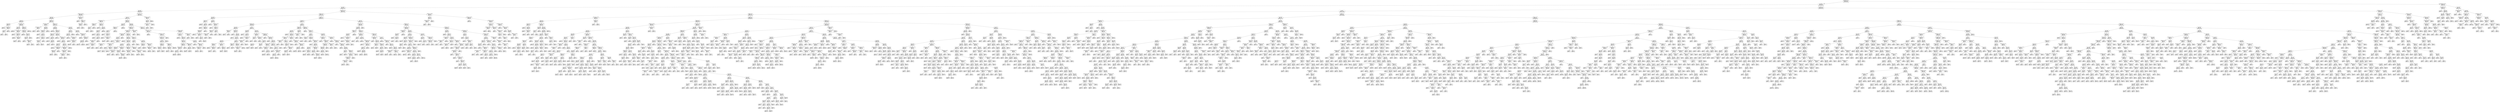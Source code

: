 digraph Tree {
node [shape=box] ;
0 [label="capital-gain <= 5119.0\ngini = 0.365\nsamples = 24420\nvalue = [18562, 5858]"] ;
1 [label="age <= 29.5\ngini = 0.325\nsamples = 23258\nvalue = [18503, 4755]"] ;
0 -> 1 [labeldistance=2.5, labelangle=45, headlabel="True"] ;
2 [label="age <= 25.5\ngini = 0.086\nsamples = 7186\nvalue = [6861, 325]"] ;
1 -> 2 ;
3 [label="age <= 23.5\ngini = 0.029\nsamples = 4760\nvalue = [4691, 69]"] ;
2 -> 3 ;
4 [label="capital-loss <= 1824.5\ngini = 0.009\nsamples = 3569\nvalue = [3553, 16]"] ;
3 -> 4 ;
5 [label="age <= 21.5\ngini = 0.008\nsamples = 3553\nvalue = [3539, 14]"] ;
4 -> 5 ;
6 [label="race <= 0.5\ngini = 0.003\nsamples = 2323\nvalue = [2320, 3]"] ;
5 -> 6 ;
7 [label="age <= 20.5\ngini = 0.105\nsamples = 18\nvalue = [17, 1]"] ;
6 -> 7 ;
8 [label="gini = 0.0\nsamples = 12\nvalue = [12, 0]"] ;
7 -> 8 ;
9 [label="education <= 9.0\ngini = 0.278\nsamples = 6\nvalue = [5, 1]"] ;
7 -> 9 ;
10 [label="sex <= 0.5\ngini = 0.5\nsamples = 2\nvalue = [1, 1]"] ;
9 -> 10 ;
11 [label="gini = 0.0\nsamples = 1\nvalue = [0, 1]"] ;
10 -> 11 ;
12 [label="gini = 0.0\nsamples = 1\nvalue = [1, 0]"] ;
10 -> 12 ;
13 [label="gini = 0.0\nsamples = 4\nvalue = [4, 0]"] ;
9 -> 13 ;
14 [label="native-country <= 26.5\ngini = 0.002\nsamples = 2305\nvalue = [2303, 2]"] ;
6 -> 14 ;
15 [label="age <= 20.5\ngini = 0.015\nsamples = 135\nvalue = [134, 1]"] ;
14 -> 15 ;
16 [label="gini = 0.0\nsamples = 96\nvalue = [96, 0]"] ;
15 -> 16 ;
17 [label="native-country <= 24.5\ngini = 0.05\nsamples = 39\nvalue = [38, 1]"] ;
15 -> 17 ;
18 [label="gini = 0.0\nsamples = 21\nvalue = [21, 0]"] ;
17 -> 18 ;
19 [label="education <= 9.5\ngini = 0.105\nsamples = 18\nvalue = [17, 1]"] ;
17 -> 19 ;
20 [label="gini = 0.0\nsamples = 9\nvalue = [9, 0]"] ;
19 -> 20 ;
21 [label="education <= 12.0\ngini = 0.198\nsamples = 9\nvalue = [8, 1]"] ;
19 -> 21 ;
22 [label="gini = 0.375\nsamples = 4\nvalue = [3, 1]"] ;
21 -> 22 ;
23 [label="gini = 0.0\nsamples = 5\nvalue = [5, 0]"] ;
21 -> 23 ;
24 [label="education <= 5.5\ngini = 0.001\nsamples = 2170\nvalue = [2169, 1]"] ;
14 -> 24 ;
25 [label="education <= 4.5\ngini = 0.003\nsamples = 583\nvalue = [582, 1]"] ;
24 -> 25 ;
26 [label="gini = 0.0\nsamples = 570\nvalue = [570, 0]"] ;
25 -> 26 ;
27 [label="age <= 19.5\ngini = 0.142\nsamples = 13\nvalue = [12, 1]"] ;
25 -> 27 ;
28 [label="age <= 18.5\ngini = 0.219\nsamples = 8\nvalue = [7, 1]"] ;
27 -> 28 ;
29 [label="gini = 0.0\nsamples = 4\nvalue = [4, 0]"] ;
28 -> 29 ;
30 [label="capital-loss <= 801.0\ngini = 0.375\nsamples = 4\nvalue = [3, 1]"] ;
28 -> 30 ;
31 [label="gini = 0.444\nsamples = 3\nvalue = [2, 1]"] ;
30 -> 31 ;
32 [label="gini = 0.0\nsamples = 1\nvalue = [1, 0]"] ;
30 -> 32 ;
33 [label="gini = 0.0\nsamples = 5\nvalue = [5, 0]"] ;
27 -> 33 ;
34 [label="gini = 0.0\nsamples = 1587\nvalue = [1587, 0]"] ;
24 -> 34 ;
35 [label="education <= 4.5\ngini = 0.018\nsamples = 1230\nvalue = [1219, 11]"] ;
5 -> 35 ;
36 [label="native-country <= 19.5\ngini = 0.06\nsamples = 97\nvalue = [94, 3]"] ;
35 -> 36 ;
37 [label="native-country <= 10.5\ngini = 0.32\nsamples = 5\nvalue = [4, 1]"] ;
36 -> 37 ;
38 [label="gini = 0.0\nsamples = 4\nvalue = [4, 0]"] ;
37 -> 38 ;
39 [label="gini = 0.0\nsamples = 1\nvalue = [0, 1]"] ;
37 -> 39 ;
40 [label="age <= 22.5\ngini = 0.043\nsamples = 92\nvalue = [90, 2]"] ;
36 -> 40 ;
41 [label="education <= 0.5\ngini = 0.08\nsamples = 48\nvalue = [46, 2]"] ;
40 -> 41 ;
42 [label="gini = 0.0\nsamples = 17\nvalue = [17, 0]"] ;
41 -> 42 ;
43 [label="sex <= 0.5\ngini = 0.121\nsamples = 31\nvalue = [29, 2]"] ;
41 -> 43 ;
44 [label="gini = 0.0\nsamples = 11\nvalue = [11, 0]"] ;
43 -> 44 ;
45 [label="education <= 2.5\ngini = 0.18\nsamples = 20\nvalue = [18, 2]"] ;
43 -> 45 ;
46 [label="education <= 1.5\ngini = 0.26\nsamples = 13\nvalue = [11, 2]"] ;
45 -> 46 ;
47 [label="gini = 0.18\nsamples = 10\nvalue = [9, 1]"] ;
46 -> 47 ;
48 [label="gini = 0.444\nsamples = 3\nvalue = [2, 1]"] ;
46 -> 48 ;
49 [label="gini = 0.0\nsamples = 7\nvalue = [7, 0]"] ;
45 -> 49 ;
50 [label="gini = 0.0\nsamples = 44\nvalue = [44, 0]"] ;
40 -> 50 ;
51 [label="education <= 14.0\ngini = 0.014\nsamples = 1133\nvalue = [1125, 8]"] ;
35 -> 51 ;
52 [label="race <= 3.5\ngini = 0.009\nsamples = 693\nvalue = [690, 3]"] ;
51 -> 52 ;
53 [label="gini = 0.0\nsamples = 109\nvalue = [109, 0]"] ;
52 -> 53 ;
54 [label="education <= 8.5\ngini = 0.01\nsamples = 584\nvalue = [581, 3]"] ;
52 -> 54 ;
55 [label="education <= 7.5\ngini = 0.018\nsamples = 109\nvalue = [108, 1]"] ;
54 -> 55 ;
56 [label="gini = 0.0\nsamples = 67\nvalue = [67, 0]"] ;
55 -> 56 ;
57 [label="sex <= 0.5\ngini = 0.046\nsamples = 42\nvalue = [41, 1]"] ;
55 -> 57 ;
58 [label="gini = 0.0\nsamples = 19\nvalue = [19, 0]"] ;
57 -> 58 ;
59 [label="age <= 22.5\ngini = 0.083\nsamples = 23\nvalue = [22, 1]"] ;
57 -> 59 ;
60 [label="gini = 0.0\nsamples = 8\nvalue = [8, 0]"] ;
59 -> 60 ;
61 [label="gini = 0.124\nsamples = 15\nvalue = [14, 1]"] ;
59 -> 61 ;
62 [label="education <= 10.0\ngini = 0.008\nsamples = 475\nvalue = [473, 2]"] ;
54 -> 62 ;
63 [label="gini = 0.0\nsamples = 181\nvalue = [181, 0]"] ;
62 -> 63 ;
64 [label="native-country <= 35.5\ngini = 0.014\nsamples = 294\nvalue = [292, 2]"] ;
62 -> 64 ;
65 [label="gini = 0.0\nsamples = 23\nvalue = [23, 0]"] ;
64 -> 65 ;
66 [label="sex <= 0.5\ngini = 0.015\nsamples = 271\nvalue = [269, 2]"] ;
64 -> 66 ;
67 [label="age <= 22.5\ngini = 0.019\nsamples = 103\nvalue = [102, 1]"] ;
66 -> 67 ;
68 [label="gini = 0.0\nsamples = 49\nvalue = [49, 0]"] ;
67 -> 68 ;
69 [label="capital-gain <= 1052.5\ngini = 0.036\nsamples = 54\nvalue = [53, 1]"] ;
67 -> 69 ;
70 [label="education <= 11.5\ngini = 0.039\nsamples = 50\nvalue = [49, 1]"] ;
69 -> 70 ;
71 [label="gini = 0.042\nsamples = 47\nvalue = [46, 1]"] ;
70 -> 71 ;
72 [label="gini = 0.0\nsamples = 3\nvalue = [3, 0]"] ;
70 -> 72 ;
73 [label="gini = 0.0\nsamples = 4\nvalue = [4, 0]"] ;
69 -> 73 ;
74 [label="age <= 22.5\ngini = 0.012\nsamples = 168\nvalue = [167, 1]"] ;
66 -> 74 ;
75 [label="capital-gain <= 1453.5\ngini = 0.023\nsamples = 86\nvalue = [85, 1]"] ;
74 -> 75 ;
76 [label="capital-loss <= 859.5\ngini = 0.024\nsamples = 84\nvalue = [83, 1]"] ;
75 -> 76 ;
77 [label="native-country <= 40.0\ngini = 0.024\nsamples = 83\nvalue = [82, 1]"] ;
76 -> 77 ;
78 [label="gini = 0.024\nsamples = 82\nvalue = [81, 1]"] ;
77 -> 78 ;
79 [label="gini = 0.0\nsamples = 1\nvalue = [1, 0]"] ;
77 -> 79 ;
80 [label="gini = 0.0\nsamples = 1\nvalue = [1, 0]"] ;
76 -> 80 ;
81 [label="gini = 0.0\nsamples = 2\nvalue = [2, 0]"] ;
75 -> 81 ;
82 [label="gini = 0.0\nsamples = 82\nvalue = [82, 0]"] ;
74 -> 82 ;
83 [label="sex <= 0.5\ngini = 0.022\nsamples = 440\nvalue = [435, 5]"] ;
51 -> 83 ;
84 [label="age <= 22.5\ngini = 0.01\nsamples = 190\nvalue = [189, 1]"] ;
83 -> 84 ;
85 [label="race <= 3.0\ngini = 0.019\nsamples = 106\nvalue = [105, 1]"] ;
84 -> 85 ;
86 [label="gini = 0.0\nsamples = 19\nvalue = [19, 0]"] ;
85 -> 86 ;
87 [label="native-country <= 32.5\ngini = 0.023\nsamples = 87\nvalue = [86, 1]"] ;
85 -> 87 ;
88 [label="gini = 0.0\nsamples = 5\nvalue = [5, 0]"] ;
87 -> 88 ;
89 [label="capital-gain <= 297.0\ngini = 0.024\nsamples = 82\nvalue = [81, 1]"] ;
87 -> 89 ;
90 [label="gini = 0.025\nsamples = 80\nvalue = [79, 1]"] ;
89 -> 90 ;
91 [label="gini = 0.0\nsamples = 2\nvalue = [2, 0]"] ;
89 -> 91 ;
92 [label="gini = 0.0\nsamples = 84\nvalue = [84, 0]"] ;
84 -> 92 ;
93 [label="race <= 3.5\ngini = 0.031\nsamples = 250\nvalue = [246, 4]"] ;
83 -> 93 ;
94 [label="gini = 0.0\nsamples = 34\nvalue = [34, 0]"] ;
93 -> 94 ;
95 [label="native-country <= 32.5\ngini = 0.036\nsamples = 216\nvalue = [212, 4]"] ;
93 -> 95 ;
96 [label="gini = 0.0\nsamples = 9\nvalue = [9, 0]"] ;
95 -> 96 ;
97 [label="capital-gain <= 527.5\ngini = 0.038\nsamples = 207\nvalue = [203, 4]"] ;
95 -> 97 ;
98 [label="age <= 22.5\ngini = 0.039\nsamples = 202\nvalue = [198, 4]"] ;
97 -> 98 ;
99 [label="gini = 0.037\nsamples = 106\nvalue = [104, 2]"] ;
98 -> 99 ;
100 [label="gini = 0.041\nsamples = 96\nvalue = [94, 2]"] ;
98 -> 100 ;
101 [label="gini = 0.0\nsamples = 5\nvalue = [5, 0]"] ;
97 -> 101 ;
102 [label="capital-loss <= 1894.5\ngini = 0.219\nsamples = 16\nvalue = [14, 2]"] ;
4 -> 102 ;
103 [label="gini = 0.0\nsamples = 1\nvalue = [0, 1]"] ;
102 -> 103 ;
104 [label="education <= 10.0\ngini = 0.124\nsamples = 15\nvalue = [14, 1]"] ;
102 -> 104 ;
105 [label="education <= 8.5\ngini = 0.375\nsamples = 4\nvalue = [3, 1]"] ;
104 -> 105 ;
106 [label="gini = 0.0\nsamples = 3\nvalue = [3, 0]"] ;
105 -> 106 ;
107 [label="gini = 0.0\nsamples = 1\nvalue = [0, 1]"] ;
105 -> 107 ;
108 [label="gini = 0.0\nsamples = 11\nvalue = [11, 0]"] ;
104 -> 108 ;
109 [label="capital-loss <= 1881.5\ngini = 0.085\nsamples = 1191\nvalue = [1138, 53]"] ;
3 -> 109 ;
110 [label="race <= 3.5\ngini = 0.08\nsamples = 1180\nvalue = [1131, 49]"] ;
109 -> 110 ;
111 [label="native-country <= 21.0\ngini = 0.022\nsamples = 181\nvalue = [179, 2]"] ;
110 -> 111 ;
112 [label="education <= 8.0\ngini = 0.133\nsamples = 14\nvalue = [13, 1]"] ;
111 -> 112 ;
113 [label="race <= 1.5\ngini = 0.5\nsamples = 2\nvalue = [1, 1]"] ;
112 -> 113 ;
114 [label="gini = 0.0\nsamples = 1\nvalue = [0, 1]"] ;
113 -> 114 ;
115 [label="gini = 0.0\nsamples = 1\nvalue = [1, 0]"] ;
113 -> 115 ;
116 [label="gini = 0.0\nsamples = 12\nvalue = [12, 0]"] ;
112 -> 116 ;
117 [label="education <= 13.5\ngini = 0.012\nsamples = 167\nvalue = [166, 1]"] ;
111 -> 117 ;
118 [label="gini = 0.0\nsamples = 114\nvalue = [114, 0]"] ;
117 -> 118 ;
119 [label="sex <= 0.5\ngini = 0.037\nsamples = 53\nvalue = [52, 1]"] ;
117 -> 119 ;
120 [label="age <= 24.5\ngini = 0.071\nsamples = 27\nvalue = [26, 1]"] ;
119 -> 120 ;
121 [label="gini = 0.0\nsamples = 12\nvalue = [12, 0]"] ;
120 -> 121 ;
122 [label="race <= 1.5\ngini = 0.124\nsamples = 15\nvalue = [14, 1]"] ;
120 -> 122 ;
123 [label="gini = 0.0\nsamples = 3\nvalue = [3, 0]"] ;
122 -> 123 ;
124 [label="race <= 2.5\ngini = 0.153\nsamples = 12\nvalue = [11, 1]"] ;
122 -> 124 ;
125 [label="native-country <= 31.0\ngini = 0.18\nsamples = 10\nvalue = [9, 1]"] ;
124 -> 125 ;
126 [label="gini = 0.0\nsamples = 2\nvalue = [2, 0]"] ;
125 -> 126 ;
127 [label="capital-gain <= 1087.0\ngini = 0.219\nsamples = 8\nvalue = [7, 1]"] ;
125 -> 127 ;
128 [label="gini = 0.245\nsamples = 7\nvalue = [6, 1]"] ;
127 -> 128 ;
129 [label="gini = 0.0\nsamples = 1\nvalue = [1, 0]"] ;
127 -> 129 ;
130 [label="gini = 0.0\nsamples = 2\nvalue = [2, 0]"] ;
124 -> 130 ;
131 [label="gini = 0.0\nsamples = 26\nvalue = [26, 0]"] ;
119 -> 131 ;
132 [label="education <= 6.5\ngini = 0.09\nsamples = 999\nvalue = [952, 47]"] ;
110 -> 132 ;
133 [label="age <= 24.5\ngini = 0.019\nsamples = 104\nvalue = [103, 1]"] ;
132 -> 133 ;
134 [label="education <= 1.5\ngini = 0.044\nsamples = 44\nvalue = [43, 1]"] ;
133 -> 134 ;
135 [label="sex <= 0.5\ngini = 0.1\nsamples = 19\nvalue = [18, 1]"] ;
134 -> 135 ;
136 [label="gini = 0.0\nsamples = 7\nvalue = [7, 0]"] ;
135 -> 136 ;
137 [label="education <= 0.5\ngini = 0.153\nsamples = 12\nvalue = [11, 1]"] ;
135 -> 137 ;
138 [label="gini = 0.0\nsamples = 2\nvalue = [2, 0]"] ;
137 -> 138 ;
139 [label="capital-gain <= 1231.5\ngini = 0.18\nsamples = 10\nvalue = [9, 1]"] ;
137 -> 139 ;
140 [label="gini = 0.198\nsamples = 9\nvalue = [8, 1]"] ;
139 -> 140 ;
141 [label="gini = 0.0\nsamples = 1\nvalue = [1, 0]"] ;
139 -> 141 ;
142 [label="gini = 0.0\nsamples = 25\nvalue = [25, 0]"] ;
134 -> 142 ;
143 [label="gini = 0.0\nsamples = 60\nvalue = [60, 0]"] ;
133 -> 143 ;
144 [label="age <= 24.5\ngini = 0.098\nsamples = 895\nvalue = [849, 46]"] ;
132 -> 144 ;
145 [label="capital-gain <= 4243.5\ngini = 0.077\nsamples = 446\nvalue = [428, 18]"] ;
144 -> 145 ;
146 [label="native-country <= 35.5\ngini = 0.074\nsamples = 443\nvalue = [426, 17]"] ;
145 -> 146 ;
147 [label="native-country <= 29.0\ngini = 0.185\nsamples = 29\nvalue = [26, 3]"] ;
146 -> 147 ;
148 [label="sex <= 0.5\ngini = 0.133\nsamples = 28\nvalue = [26, 2]"] ;
147 -> 148 ;
149 [label="gini = 0.0\nsamples = 12\nvalue = [12, 0]"] ;
148 -> 149 ;
150 [label="native-country <= 10.5\ngini = 0.219\nsamples = 16\nvalue = [14, 2]"] ;
148 -> 150 ;
151 [label="native-country <= 8.5\ngini = 0.444\nsamples = 3\nvalue = [2, 1]"] ;
150 -> 151 ;
152 [label="gini = 0.0\nsamples = 2\nvalue = [2, 0]"] ;
151 -> 152 ;
153 [label="gini = 0.0\nsamples = 1\nvalue = [0, 1]"] ;
151 -> 153 ;
154 [label="native-country <= 24.5\ngini = 0.142\nsamples = 13\nvalue = [12, 1]"] ;
150 -> 154 ;
155 [label="gini = 0.0\nsamples = 6\nvalue = [6, 0]"] ;
154 -> 155 ;
156 [label="education <= 12.0\ngini = 0.245\nsamples = 7\nvalue = [6, 1]"] ;
154 -> 156 ;
157 [label="gini = 0.32\nsamples = 5\nvalue = [4, 1]"] ;
156 -> 157 ;
158 [label="gini = 0.0\nsamples = 2\nvalue = [2, 0]"] ;
156 -> 158 ;
159 [label="gini = 0.0\nsamples = 1\nvalue = [0, 1]"] ;
147 -> 159 ;
160 [label="education <= 11.5\ngini = 0.065\nsamples = 414\nvalue = [400, 14]"] ;
146 -> 160 ;
161 [label="education <= 7.5\ngini = 0.052\nsamples = 301\nvalue = [293, 8]"] ;
160 -> 161 ;
162 [label="gini = 0.0\nsamples = 20\nvalue = [20, 0]"] ;
161 -> 162 ;
163 [label="education <= 10.0\ngini = 0.055\nsamples = 281\nvalue = [273, 8]"] ;
161 -> 163 ;
164 [label="sex <= 0.5\ngini = 0.069\nsamples = 140\nvalue = [135, 5]"] ;
163 -> 164 ;
165 [label="education <= 8.5\ngini = 0.038\nsamples = 52\nvalue = [51, 1]"] ;
164 -> 165 ;
166 [label="gini = 0.0\nsamples = 4\nvalue = [4, 0]"] ;
165 -> 166 ;
167 [label="capital-gain <= 1837.0\ngini = 0.041\nsamples = 48\nvalue = [47, 1]"] ;
165 -> 167 ;
168 [label="gini = 0.042\nsamples = 47\nvalue = [46, 1]"] ;
167 -> 168 ;
169 [label="gini = 0.0\nsamples = 1\nvalue = [1, 0]"] ;
167 -> 169 ;
170 [label="capital-gain <= 1087.0\ngini = 0.087\nsamples = 88\nvalue = [84, 4]"] ;
164 -> 170 ;
171 [label="education <= 8.5\ngini = 0.09\nsamples = 85\nvalue = [81, 4]"] ;
170 -> 171 ;
172 [label="gini = 0.111\nsamples = 17\nvalue = [16, 1]"] ;
171 -> 172 ;
173 [label="capital-loss <= 870.5\ngini = 0.084\nsamples = 68\nvalue = [65, 3]"] ;
171 -> 173 ;
174 [label="gini = 0.086\nsamples = 67\nvalue = [64, 3]"] ;
173 -> 174 ;
175 [label="gini = 0.0\nsamples = 1\nvalue = [1, 0]"] ;
173 -> 175 ;
176 [label="gini = 0.0\nsamples = 3\nvalue = [3, 0]"] ;
170 -> 176 ;
177 [label="sex <= 0.5\ngini = 0.042\nsamples = 141\nvalue = [138, 3]"] ;
163 -> 177 ;
178 [label="capital-gain <= 297.0\ngini = 0.08\nsamples = 48\nvalue = [46, 2]"] ;
177 -> 178 ;
179 [label="capital-loss <= 881.0\ngini = 0.085\nsamples = 45\nvalue = [43, 2]"] ;
178 -> 179 ;
180 [label="gini = 0.089\nsamples = 43\nvalue = [41, 2]"] ;
179 -> 180 ;
181 [label="gini = 0.0\nsamples = 2\nvalue = [2, 0]"] ;
179 -> 181 ;
182 [label="gini = 0.0\nsamples = 3\nvalue = [3, 0]"] ;
178 -> 182 ;
183 [label="capital-loss <= 704.0\ngini = 0.021\nsamples = 93\nvalue = [92, 1]"] ;
177 -> 183 ;
184 [label="capital-gain <= 1442.5\ngini = 0.022\nsamples = 90\nvalue = [89, 1]"] ;
183 -> 184 ;
185 [label="gini = 0.022\nsamples = 88\nvalue = [87, 1]"] ;
184 -> 185 ;
186 [label="gini = 0.0\nsamples = 2\nvalue = [2, 0]"] ;
184 -> 186 ;
187 [label="gini = 0.0\nsamples = 3\nvalue = [3, 0]"] ;
183 -> 187 ;
188 [label="education <= 12.5\ngini = 0.101\nsamples = 113\nvalue = [107, 6]"] ;
160 -> 188 ;
189 [label="sex <= 0.5\ngini = 0.32\nsamples = 5\nvalue = [4, 1]"] ;
188 -> 189 ;
190 [label="gini = 0.5\nsamples = 2\nvalue = [1, 1]"] ;
189 -> 190 ;
191 [label="gini = 0.0\nsamples = 3\nvalue = [3, 0]"] ;
189 -> 191 ;
192 [label="sex <= 0.5\ngini = 0.088\nsamples = 108\nvalue = [103, 5]"] ;
188 -> 192 ;
193 [label="education <= 14.0\ngini = 0.054\nsamples = 36\nvalue = [35, 1]"] ;
192 -> 193 ;
194 [label="gini = 0.0\nsamples = 1\nvalue = [1, 0]"] ;
193 -> 194 ;
195 [label="gini = 0.056\nsamples = 35\nvalue = [34, 1]"] ;
193 -> 195 ;
196 [label="capital-loss <= 881.0\ngini = 0.105\nsamples = 72\nvalue = [68, 4]"] ;
192 -> 196 ;
197 [label="capital-gain <= 1203.5\ngini = 0.106\nsamples = 71\nvalue = [67, 4]"] ;
196 -> 197 ;
198 [label="gini = 0.108\nsamples = 70\nvalue = [66, 4]"] ;
197 -> 198 ;
199 [label="gini = 0.0\nsamples = 1\nvalue = [1, 0]"] ;
197 -> 199 ;
200 [label="gini = 0.0\nsamples = 1\nvalue = [1, 0]"] ;
196 -> 200 ;
201 [label="capital-gain <= 4699.5\ngini = 0.444\nsamples = 3\nvalue = [2, 1]"] ;
145 -> 201 ;
202 [label="gini = 0.0\nsamples = 1\nvalue = [0, 1]"] ;
201 -> 202 ;
203 [label="gini = 0.0\nsamples = 2\nvalue = [2, 0]"] ;
201 -> 203 ;
204 [label="education <= 10.0\ngini = 0.117\nsamples = 449\nvalue = [421, 28]"] ;
144 -> 204 ;
205 [label="native-country <= 34.0\ngini = 0.171\nsamples = 169\nvalue = [153, 16]"] ;
204 -> 205 ;
206 [label="gini = 0.0\nsamples = 8\nvalue = [8, 0]"] ;
205 -> 206 ;
207 [label="capital-gain <= 1298.5\ngini = 0.179\nsamples = 161\nvalue = [145, 16]"] ;
205 -> 207 ;
208 [label="capital-loss <= 795.0\ngini = 0.186\nsamples = 154\nvalue = [138, 16]"] ;
207 -> 208 ;
209 [label="sex <= 0.5\ngini = 0.193\nsamples = 148\nvalue = [132, 16]"] ;
208 -> 209 ;
210 [label="education <= 8.5\ngini = 0.155\nsamples = 59\nvalue = [54, 5]"] ;
209 -> 210 ;
211 [label="education <= 7.5\ngini = 0.231\nsamples = 15\nvalue = [13, 2]"] ;
210 -> 211 ;
212 [label="gini = 0.219\nsamples = 8\nvalue = [7, 1]"] ;
211 -> 212 ;
213 [label="gini = 0.245\nsamples = 7\nvalue = [6, 1]"] ;
211 -> 213 ;
214 [label="gini = 0.127\nsamples = 44\nvalue = [41, 3]"] ;
210 -> 214 ;
215 [label="education <= 8.5\ngini = 0.217\nsamples = 89\nvalue = [78, 11]"] ;
209 -> 215 ;
216 [label="education <= 7.5\ngini = 0.095\nsamples = 20\nvalue = [19, 1]"] ;
215 -> 216 ;
217 [label="gini = 0.165\nsamples = 11\nvalue = [10, 1]"] ;
216 -> 217 ;
218 [label="gini = 0.0\nsamples = 9\nvalue = [9, 0]"] ;
216 -> 218 ;
219 [label="gini = 0.248\nsamples = 69\nvalue = [59, 10]"] ;
215 -> 219 ;
220 [label="gini = 0.0\nsamples = 6\nvalue = [6, 0]"] ;
208 -> 220 ;
221 [label="gini = 0.0\nsamples = 7\nvalue = [7, 0]"] ;
207 -> 221 ;
222 [label="capital-gain <= 2994.0\ngini = 0.082\nsamples = 280\nvalue = [268, 12]"] ;
204 -> 222 ;
223 [label="native-country <= 35.0\ngini = 0.077\nsamples = 275\nvalue = [264, 11]"] ;
222 -> 223 ;
224 [label="gini = 0.0\nsamples = 24\nvalue = [24, 0]"] ;
223 -> 224 ;
225 [label="education <= 13.0\ngini = 0.084\nsamples = 251\nvalue = [240, 11]"] ;
223 -> 225 ;
226 [label="education <= 11.5\ngini = 0.097\nsamples = 156\nvalue = [148, 8]"] ;
225 -> 226 ;
227 [label="capital-gain <= 57.0\ngini = 0.084\nsamples = 137\nvalue = [131, 6]"] ;
226 -> 227 ;
228 [label="capital-loss <= 801.0\ngini = 0.086\nsamples = 133\nvalue = [127, 6]"] ;
227 -> 228 ;
229 [label="sex <= 0.5\ngini = 0.087\nsamples = 131\nvalue = [125, 6]"] ;
228 -> 229 ;
230 [label="gini = 0.095\nsamples = 40\nvalue = [38, 2]"] ;
229 -> 230 ;
231 [label="gini = 0.084\nsamples = 91\nvalue = [87, 4]"] ;
229 -> 231 ;
232 [label="gini = 0.0\nsamples = 2\nvalue = [2, 0]"] ;
228 -> 232 ;
233 [label="gini = 0.0\nsamples = 4\nvalue = [4, 0]"] ;
227 -> 233 ;
234 [label="capital-gain <= 1298.5\ngini = 0.188\nsamples = 19\nvalue = [17, 2]"] ;
226 -> 234 ;
235 [label="sex <= 0.5\ngini = 0.198\nsamples = 18\nvalue = [16, 2]"] ;
234 -> 235 ;
236 [label="gini = 0.198\nsamples = 9\nvalue = [8, 1]"] ;
235 -> 236 ;
237 [label="gini = 0.198\nsamples = 9\nvalue = [8, 1]"] ;
235 -> 237 ;
238 [label="gini = 0.0\nsamples = 1\nvalue = [1, 0]"] ;
234 -> 238 ;
239 [label="sex <= 0.5\ngini = 0.061\nsamples = 95\nvalue = [92, 3]"] ;
225 -> 239 ;
240 [label="gini = 0.0\nsamples = 42\nvalue = [42, 0]"] ;
239 -> 240 ;
241 [label="capital-gain <= 1087.0\ngini = 0.107\nsamples = 53\nvalue = [50, 3]"] ;
239 -> 241 ;
242 [label="capital-loss <= 795.0\ngini = 0.113\nsamples = 50\nvalue = [47, 3]"] ;
241 -> 242 ;
243 [label="gini = 0.115\nsamples = 49\nvalue = [46, 3]"] ;
242 -> 243 ;
244 [label="gini = 0.0\nsamples = 1\nvalue = [1, 0]"] ;
242 -> 244 ;
245 [label="gini = 0.0\nsamples = 3\nvalue = [3, 0]"] ;
241 -> 245 ;
246 [label="capital-gain <= 3120.0\ngini = 0.32\nsamples = 5\nvalue = [4, 1]"] ;
222 -> 246 ;
247 [label="gini = 0.0\nsamples = 1\nvalue = [0, 1]"] ;
246 -> 247 ;
248 [label="gini = 0.0\nsamples = 4\nvalue = [4, 0]"] ;
246 -> 248 ;
249 [label="capital-loss <= 1978.5\ngini = 0.463\nsamples = 11\nvalue = [7, 4]"] ;
109 -> 249 ;
250 [label="age <= 24.5\ngini = 0.32\nsamples = 5\nvalue = [1, 4]"] ;
249 -> 250 ;
251 [label="capital-loss <= 1938.0\ngini = 0.5\nsamples = 2\nvalue = [1, 1]"] ;
250 -> 251 ;
252 [label="gini = 0.0\nsamples = 1\nvalue = [0, 1]"] ;
251 -> 252 ;
253 [label="gini = 0.0\nsamples = 1\nvalue = [1, 0]"] ;
251 -> 253 ;
254 [label="gini = 0.0\nsamples = 3\nvalue = [0, 3]"] ;
250 -> 254 ;
255 [label="gini = 0.0\nsamples = 6\nvalue = [6, 0]"] ;
249 -> 255 ;
256 [label="capital-loss <= 1446.5\ngini = 0.189\nsamples = 2426\nvalue = [2170, 256]"] ;
2 -> 256 ;
257 [label="education <= 5.5\ngini = 0.176\nsamples = 2352\nvalue = [2122, 230]"] ;
256 -> 257 ;
258 [label="age <= 28.5\ngini = 0.028\nsamples = 215\nvalue = [212, 3]"] ;
257 -> 258 ;
259 [label="age <= 27.5\ngini = 0.012\nsamples = 172\nvalue = [171, 1]"] ;
258 -> 259 ;
260 [label="gini = 0.0\nsamples = 96\nvalue = [96, 0]"] ;
259 -> 260 ;
261 [label="sex <= 0.5\ngini = 0.026\nsamples = 76\nvalue = [75, 1]"] ;
259 -> 261 ;
262 [label="gini = 0.0\nsamples = 31\nvalue = [31, 0]"] ;
261 -> 262 ;
263 [label="education <= 1.5\ngini = 0.043\nsamples = 45\nvalue = [44, 1]"] ;
261 -> 263 ;
264 [label="education <= 0.5\ngini = 0.069\nsamples = 28\nvalue = [27, 1]"] ;
263 -> 264 ;
265 [label="gini = 0.0\nsamples = 16\nvalue = [16, 0]"] ;
264 -> 265 ;
266 [label="native-country <= 32.5\ngini = 0.153\nsamples = 12\nvalue = [11, 1]"] ;
264 -> 266 ;
267 [label="gini = 0.0\nsamples = 2\nvalue = [2, 0]"] ;
266 -> 267 ;
268 [label="race <= 3.0\ngini = 0.18\nsamples = 10\nvalue = [9, 1]"] ;
266 -> 268 ;
269 [label="gini = 0.0\nsamples = 1\nvalue = [1, 0]"] ;
268 -> 269 ;
270 [label="gini = 0.198\nsamples = 9\nvalue = [8, 1]"] ;
268 -> 270 ;
271 [label="gini = 0.0\nsamples = 17\nvalue = [17, 0]"] ;
263 -> 271 ;
272 [label="sex <= 0.5\ngini = 0.089\nsamples = 43\nvalue = [41, 2]"] ;
258 -> 272 ;
273 [label="gini = 0.0\nsamples = 20\nvalue = [20, 0]"] ;
272 -> 273 ;
274 [label="native-country <= 34.5\ngini = 0.159\nsamples = 23\nvalue = [21, 2]"] ;
272 -> 274 ;
275 [label="gini = 0.0\nsamples = 11\nvalue = [11, 0]"] ;
274 -> 275 ;
276 [label="education <= 1.5\ngini = 0.278\nsamples = 12\nvalue = [10, 2]"] ;
274 -> 276 ;
277 [label="education <= 0.5\ngini = 0.18\nsamples = 10\nvalue = [9, 1]"] ;
276 -> 277 ;
278 [label="capital-gain <= 2506.5\ngini = 0.278\nsamples = 6\nvalue = [5, 1]"] ;
277 -> 278 ;
279 [label="gini = 0.32\nsamples = 5\nvalue = [4, 1]"] ;
278 -> 279 ;
280 [label="gini = 0.0\nsamples = 1\nvalue = [1, 0]"] ;
278 -> 280 ;
281 [label="gini = 0.0\nsamples = 4\nvalue = [4, 0]"] ;
277 -> 281 ;
282 [label="race <= 3.5\ngini = 0.5\nsamples = 2\nvalue = [1, 1]"] ;
276 -> 282 ;
283 [label="gini = 0.0\nsamples = 1\nvalue = [1, 0]"] ;
282 -> 283 ;
284 [label="gini = 0.0\nsamples = 1\nvalue = [0, 1]"] ;
282 -> 284 ;
285 [label="education <= 10.5\ngini = 0.19\nsamples = 2137\nvalue = [1910, 227]"] ;
257 -> 285 ;
286 [label="age <= 27.5\ngini = 0.268\nsamples = 734\nvalue = [617, 117]"] ;
285 -> 286 ;
287 [label="education <= 8.5\ngini = 0.169\nsamples = 386\nvalue = [350, 36]"] ;
286 -> 287 ;
288 [label="race <= 0.5\ngini = 0.099\nsamples = 115\nvalue = [109, 6]"] ;
287 -> 288 ;
289 [label="education <= 7.5\ngini = 0.444\nsamples = 3\nvalue = [2, 1]"] ;
288 -> 289 ;
290 [label="gini = 0.0\nsamples = 2\nvalue = [2, 0]"] ;
289 -> 290 ;
291 [label="gini = 0.0\nsamples = 1\nvalue = [0, 1]"] ;
289 -> 291 ;
292 [label="education <= 6.5\ngini = 0.085\nsamples = 112\nvalue = [107, 5]"] ;
288 -> 292 ;
293 [label="gini = 0.0\nsamples = 14\nvalue = [14, 0]"] ;
292 -> 293 ;
294 [label="race <= 3.5\ngini = 0.097\nsamples = 98\nvalue = [93, 5]"] ;
292 -> 294 ;
295 [label="gini = 0.0\nsamples = 12\nvalue = [12, 0]"] ;
294 -> 295 ;
296 [label="age <= 26.5\ngini = 0.11\nsamples = 86\nvalue = [81, 5]"] ;
294 -> 296 ;
297 [label="sex <= 0.5\ngini = 0.145\nsamples = 38\nvalue = [35, 3]"] ;
296 -> 297 ;
298 [label="education <= 7.5\ngini = 0.091\nsamples = 21\nvalue = [20, 1]"] ;
297 -> 298 ;
299 [label="gini = 0.0\nsamples = 6\nvalue = [6, 0]"] ;
298 -> 299 ;
300 [label="capital-gain <= 297.0\ngini = 0.124\nsamples = 15\nvalue = [14, 1]"] ;
298 -> 300 ;
301 [label="gini = 0.133\nsamples = 14\nvalue = [13, 1]"] ;
300 -> 301 ;
302 [label="gini = 0.0\nsamples = 1\nvalue = [1, 0]"] ;
300 -> 302 ;
303 [label="native-country <= 31.5\ngini = 0.208\nsamples = 17\nvalue = [15, 2]"] ;
297 -> 303 ;
304 [label="gini = 0.0\nsamples = 1\nvalue = [1, 0]"] ;
303 -> 304 ;
305 [label="education <= 7.5\ngini = 0.219\nsamples = 16\nvalue = [14, 2]"] ;
303 -> 305 ;
306 [label="gini = 0.245\nsamples = 7\nvalue = [6, 1]"] ;
305 -> 306 ;
307 [label="gini = 0.198\nsamples = 9\nvalue = [8, 1]"] ;
305 -> 307 ;
308 [label="sex <= 0.5\ngini = 0.08\nsamples = 48\nvalue = [46, 2]"] ;
296 -> 308 ;
309 [label="education <= 7.5\ngini = 0.124\nsamples = 15\nvalue = [14, 1]"] ;
308 -> 309 ;
310 [label="gini = 0.0\nsamples = 7\nvalue = [7, 0]"] ;
309 -> 310 ;
311 [label="gini = 0.219\nsamples = 8\nvalue = [7, 1]"] ;
309 -> 311 ;
312 [label="education <= 7.5\ngini = 0.059\nsamples = 33\nvalue = [32, 1]"] ;
308 -> 312 ;
313 [label="capital-gain <= 1662.5\ngini = 0.18\nsamples = 10\nvalue = [9, 1]"] ;
312 -> 313 ;
314 [label="gini = 0.198\nsamples = 9\nvalue = [8, 1]"] ;
313 -> 314 ;
315 [label="gini = 0.0\nsamples = 1\nvalue = [1, 0]"] ;
313 -> 315 ;
316 [label="gini = 0.0\nsamples = 23\nvalue = [23, 0]"] ;
312 -> 316 ;
317 [label="race <= 1.5\ngini = 0.197\nsamples = 271\nvalue = [241, 30]"] ;
287 -> 317 ;
318 [label="age <= 26.5\ngini = 0.083\nsamples = 23\nvalue = [22, 1]"] ;
317 -> 318 ;
319 [label="gini = 0.0\nsamples = 12\nvalue = [12, 0]"] ;
318 -> 319 ;
320 [label="sex <= 0.5\ngini = 0.165\nsamples = 11\nvalue = [10, 1]"] ;
318 -> 320 ;
321 [label="gini = 0.0\nsamples = 5\nvalue = [5, 0]"] ;
320 -> 321 ;
322 [label="native-country <= 34.5\ngini = 0.278\nsamples = 6\nvalue = [5, 1]"] ;
320 -> 322 ;
323 [label="native-country <= 15.0\ngini = 0.375\nsamples = 4\nvalue = [3, 1]"] ;
322 -> 323 ;
324 [label="gini = 0.0\nsamples = 1\nvalue = [1, 0]"] ;
323 -> 324 ;
325 [label="gini = 0.444\nsamples = 3\nvalue = [2, 1]"] ;
323 -> 325 ;
326 [label="gini = 0.0\nsamples = 2\nvalue = [2, 0]"] ;
322 -> 326 ;
327 [label="race <= 2.5\ngini = 0.207\nsamples = 248\nvalue = [219, 29]"] ;
317 -> 327 ;
328 [label="native-country <= 4.5\ngini = 0.346\nsamples = 18\nvalue = [14, 4]"] ;
327 -> 328 ;
329 [label="age <= 26.5\ngini = 0.5\nsamples = 2\nvalue = [1, 1]"] ;
328 -> 329 ;
330 [label="gini = 0.0\nsamples = 1\nvalue = [1, 0]"] ;
329 -> 330 ;
331 [label="gini = 0.0\nsamples = 1\nvalue = [0, 1]"] ;
329 -> 331 ;
332 [label="native-country <= 24.5\ngini = 0.305\nsamples = 16\nvalue = [13, 3]"] ;
328 -> 332 ;
333 [label="gini = 0.0\nsamples = 2\nvalue = [2, 0]"] ;
332 -> 333 ;
334 [label="sex <= 0.5\ngini = 0.337\nsamples = 14\nvalue = [11, 3]"] ;
332 -> 334 ;
335 [label="age <= 26.5\ngini = 0.298\nsamples = 11\nvalue = [9, 2]"] ;
334 -> 335 ;
336 [label="gini = 0.245\nsamples = 7\nvalue = [6, 1]"] ;
335 -> 336 ;
337 [label="gini = 0.375\nsamples = 4\nvalue = [3, 1]"] ;
335 -> 337 ;
338 [label="age <= 26.5\ngini = 0.444\nsamples = 3\nvalue = [2, 1]"] ;
334 -> 338 ;
339 [label="gini = 0.0\nsamples = 1\nvalue = [0, 1]"] ;
338 -> 339 ;
340 [label="gini = 0.0\nsamples = 2\nvalue = [2, 0]"] ;
338 -> 340 ;
341 [label="native-country <= 2.5\ngini = 0.194\nsamples = 230\nvalue = [205, 25]"] ;
327 -> 341 ;
342 [label="gini = 0.0\nsamples = 7\nvalue = [7, 0]"] ;
341 -> 342 ;
343 [label="native-country <= 6.5\ngini = 0.199\nsamples = 223\nvalue = [198, 25]"] ;
341 -> 343 ;
344 [label="gini = 0.0\nsamples = 1\nvalue = [0, 1]"] ;
343 -> 344 ;
345 [label="age <= 26.5\ngini = 0.193\nsamples = 222\nvalue = [198, 24]"] ;
343 -> 345 ;
346 [label="capital-gain <= 527.5\ngini = 0.222\nsamples = 110\nvalue = [96, 14]"] ;
345 -> 346 ;
347 [label="native-country <= 23.5\ngini = 0.227\nsamples = 107\nvalue = [93, 14]"] ;
346 -> 347 ;
348 [label="gini = 0.0\nsamples = 1\nvalue = [1, 0]"] ;
347 -> 348 ;
349 [label="sex <= 0.5\ngini = 0.229\nsamples = 106\nvalue = [92, 14]"] ;
347 -> 349 ;
350 [label="gini = 0.222\nsamples = 55\nvalue = [48, 7]"] ;
349 -> 350 ;
351 [label="gini = 0.237\nsamples = 51\nvalue = [44, 7]"] ;
349 -> 351 ;
352 [label="gini = 0.0\nsamples = 3\nvalue = [3, 0]"] ;
346 -> 352 ;
353 [label="education <= 9.5\ngini = 0.163\nsamples = 112\nvalue = [102, 10]"] ;
345 -> 353 ;
354 [label="race <= 3.5\ngini = 0.164\nsamples = 111\nvalue = [101, 10]"] ;
353 -> 354 ;
355 [label="gini = 0.0\nsamples = 1\nvalue = [1, 0]"] ;
354 -> 355 ;
356 [label="capital-gain <= 2050.5\ngini = 0.165\nsamples = 110\nvalue = [100, 10]"] ;
354 -> 356 ;
357 [label="sex <= 0.5\ngini = 0.167\nsamples = 109\nvalue = [99, 10]"] ;
356 -> 357 ;
358 [label="gini = 0.156\nsamples = 47\nvalue = [43, 4]"] ;
357 -> 358 ;
359 [label="gini = 0.175\nsamples = 62\nvalue = [56, 6]"] ;
357 -> 359 ;
360 [label="gini = 0.0\nsamples = 1\nvalue = [1, 0]"] ;
356 -> 360 ;
361 [label="gini = 0.0\nsamples = 1\nvalue = [1, 0]"] ;
353 -> 361 ;
362 [label="sex <= 0.5\ngini = 0.357\nsamples = 348\nvalue = [267, 81]"] ;
286 -> 362 ;
363 [label="education <= 9.5\ngini = 0.242\nsamples = 128\nvalue = [110, 18]"] ;
362 -> 363 ;
364 [label="race <= 3.5\ngini = 0.223\nsamples = 125\nvalue = [109, 16]"] ;
363 -> 364 ;
365 [label="gini = 0.0\nsamples = 29\nvalue = [29, 0]"] ;
364 -> 365 ;
366 [label="education <= 8.5\ngini = 0.278\nsamples = 96\nvalue = [80, 16]"] ;
364 -> 366 ;
367 [label="native-country <= 33.0\ngini = 0.13\nsamples = 43\nvalue = [40, 3]"] ;
366 -> 367 ;
368 [label="native-country <= 26.5\ngini = 0.32\nsamples = 5\nvalue = [4, 1]"] ;
367 -> 368 ;
369 [label="gini = 0.0\nsamples = 4\nvalue = [4, 0]"] ;
368 -> 369 ;
370 [label="gini = 0.0\nsamples = 1\nvalue = [0, 1]"] ;
368 -> 370 ;
371 [label="education <= 7.5\ngini = 0.1\nsamples = 38\nvalue = [36, 2]"] ;
367 -> 371 ;
372 [label="education <= 6.5\ngini = 0.188\nsamples = 19\nvalue = [17, 2]"] ;
371 -> 372 ;
373 [label="gini = 0.0\nsamples = 1\nvalue = [1, 0]"] ;
372 -> 373 ;
374 [label="capital-gain <= 1709.0\ngini = 0.198\nsamples = 18\nvalue = [16, 2]"] ;
372 -> 374 ;
375 [label="age <= 28.5\ngini = 0.208\nsamples = 17\nvalue = [15, 2]"] ;
374 -> 375 ;
376 [label="gini = 0.198\nsamples = 9\nvalue = [8, 1]"] ;
375 -> 376 ;
377 [label="gini = 0.219\nsamples = 8\nvalue = [7, 1]"] ;
375 -> 377 ;
378 [label="gini = 0.0\nsamples = 1\nvalue = [1, 0]"] ;
374 -> 378 ;
379 [label="gini = 0.0\nsamples = 19\nvalue = [19, 0]"] ;
371 -> 379 ;
380 [label="native-country <= 8.5\ngini = 0.37\nsamples = 53\nvalue = [40, 13]"] ;
366 -> 380 ;
381 [label="gini = 0.0\nsamples = 4\nvalue = [4, 0]"] ;
380 -> 381 ;
382 [label="native-country <= 24.0\ngini = 0.39\nsamples = 49\nvalue = [36, 13]"] ;
380 -> 382 ;
383 [label="gini = 0.0\nsamples = 1\nvalue = [0, 1]"] ;
382 -> 383 ;
384 [label="capital-gain <= 1087.0\ngini = 0.375\nsamples = 48\nvalue = [36, 12]"] ;
382 -> 384 ;
385 [label="age <= 28.5\ngini = 0.391\nsamples = 45\nvalue = [33, 12]"] ;
384 -> 385 ;
386 [label="gini = 0.355\nsamples = 26\nvalue = [20, 6]"] ;
385 -> 386 ;
387 [label="gini = 0.432\nsamples = 19\nvalue = [13, 6]"] ;
385 -> 387 ;
388 [label="gini = 0.0\nsamples = 3\nvalue = [3, 0]"] ;
384 -> 388 ;
389 [label="age <= 28.5\ngini = 0.444\nsamples = 3\nvalue = [1, 2]"] ;
363 -> 389 ;
390 [label="native-country <= 25.0\ngini = 0.5\nsamples = 2\nvalue = [1, 1]"] ;
389 -> 390 ;
391 [label="gini = 0.0\nsamples = 1\nvalue = [0, 1]"] ;
390 -> 391 ;
392 [label="gini = 0.0\nsamples = 1\nvalue = [1, 0]"] ;
390 -> 392 ;
393 [label="gini = 0.0\nsamples = 1\nvalue = [0, 1]"] ;
389 -> 393 ;
394 [label="native-country <= 1.0\ngini = 0.409\nsamples = 220\nvalue = [157, 63]"] ;
362 -> 394 ;
395 [label="gini = 0.0\nsamples = 3\nvalue = [0, 3]"] ;
394 -> 395 ;
396 [label="education <= 8.5\ngini = 0.4\nsamples = 217\nvalue = [157, 60]"] ;
394 -> 396 ;
397 [label="race <= 2.5\ngini = 0.32\nsamples = 75\nvalue = [60, 15]"] ;
396 -> 397 ;
398 [label="education <= 7.5\ngini = 0.49\nsamples = 7\nvalue = [4, 3]"] ;
397 -> 398 ;
399 [label="gini = 0.0\nsamples = 3\nvalue = [0, 3]"] ;
398 -> 399 ;
400 [label="gini = 0.0\nsamples = 4\nvalue = [4, 0]"] ;
398 -> 400 ;
401 [label="education <= 6.5\ngini = 0.291\nsamples = 68\nvalue = [56, 12]"] ;
397 -> 401 ;
402 [label="gini = 0.0\nsamples = 9\nvalue = [9, 0]"] ;
401 -> 402 ;
403 [label="native-country <= 33.0\ngini = 0.324\nsamples = 59\nvalue = [47, 12]"] ;
401 -> 403 ;
404 [label="gini = 0.0\nsamples = 3\nvalue = [3, 0]"] ;
403 -> 404 ;
405 [label="age <= 28.5\ngini = 0.337\nsamples = 56\nvalue = [44, 12]"] ;
403 -> 405 ;
406 [label="race <= 3.5\ngini = 0.408\nsamples = 21\nvalue = [15, 6]"] ;
405 -> 406 ;
407 [label="gini = 0.0\nsamples = 1\nvalue = [1, 0]"] ;
406 -> 407 ;
408 [label="education <= 7.5\ngini = 0.42\nsamples = 20\nvalue = [14, 6]"] ;
406 -> 408 ;
409 [label="gini = 0.444\nsamples = 9\nvalue = [6, 3]"] ;
408 -> 409 ;
410 [label="gini = 0.397\nsamples = 11\nvalue = [8, 3]"] ;
408 -> 410 ;
411 [label="capital-gain <= 1837.0\ngini = 0.284\nsamples = 35\nvalue = [29, 6]"] ;
405 -> 411 ;
412 [label="race <= 3.5\ngini = 0.291\nsamples = 34\nvalue = [28, 6]"] ;
411 -> 412 ;
413 [label="gini = 0.0\nsamples = 1\nvalue = [1, 0]"] ;
412 -> 413 ;
414 [label="education <= 7.5\ngini = 0.298\nsamples = 33\nvalue = [27, 6]"] ;
412 -> 414 ;
415 [label="gini = 0.245\nsamples = 7\nvalue = [6, 1]"] ;
414 -> 415 ;
416 [label="gini = 0.311\nsamples = 26\nvalue = [21, 5]"] ;
414 -> 416 ;
417 [label="gini = 0.0\nsamples = 1\nvalue = [1, 0]"] ;
411 -> 417 ;
418 [label="age <= 28.5\ngini = 0.433\nsamples = 142\nvalue = [97, 45]"] ;
396 -> 418 ;
419 [label="native-country <= 37.5\ngini = 0.378\nsamples = 75\nvalue = [56, 19]"] ;
418 -> 419 ;
420 [label="gini = 0.0\nsamples = 4\nvalue = [4, 0]"] ;
419 -> 420 ;
421 [label="capital-gain <= 1551.5\ngini = 0.392\nsamples = 71\nvalue = [52, 19]"] ;
419 -> 421 ;
422 [label="capital-loss <= 704.0\ngini = 0.386\nsamples = 69\nvalue = [51, 18]"] ;
421 -> 422 ;
423 [label="education <= 9.5\ngini = 0.389\nsamples = 68\nvalue = [50, 18]"] ;
422 -> 423 ;
424 [label="race <= 3.0\ngini = 0.393\nsamples = 67\nvalue = [49, 18]"] ;
423 -> 424 ;
425 [label="gini = 0.444\nsamples = 6\nvalue = [4, 2]"] ;
424 -> 425 ;
426 [label="gini = 0.387\nsamples = 61\nvalue = [45, 16]"] ;
424 -> 426 ;
427 [label="gini = 0.0\nsamples = 1\nvalue = [1, 0]"] ;
423 -> 427 ;
428 [label="gini = 0.0\nsamples = 1\nvalue = [1, 0]"] ;
422 -> 428 ;
429 [label="capital-gain <= 4058.0\ngini = 0.5\nsamples = 2\nvalue = [1, 1]"] ;
421 -> 429 ;
430 [label="gini = 0.0\nsamples = 1\nvalue = [0, 1]"] ;
429 -> 430 ;
431 [label="gini = 0.0\nsamples = 1\nvalue = [1, 0]"] ;
429 -> 431 ;
432 [label="native-country <= 9.5\ngini = 0.475\nsamples = 67\nvalue = [41, 26]"] ;
418 -> 432 ;
433 [label="gini = 0.0\nsamples = 3\nvalue = [3, 0]"] ;
432 -> 433 ;
434 [label="native-country <= 10.5\ngini = 0.482\nsamples = 64\nvalue = [38, 26]"] ;
432 -> 434 ;
435 [label="gini = 0.0\nsamples = 1\nvalue = [0, 1]"] ;
434 -> 435 ;
436 [label="native-country <= 28.5\ngini = 0.479\nsamples = 63\nvalue = [38, 25]"] ;
434 -> 436 ;
437 [label="gini = 0.0\nsamples = 3\nvalue = [3, 0]"] ;
436 -> 437 ;
438 [label="race <= 3.0\ngini = 0.486\nsamples = 60\nvalue = [35, 25]"] ;
436 -> 438 ;
439 [label="race <= 1.5\ngini = 0.375\nsamples = 4\nvalue = [1, 3]"] ;
438 -> 439 ;
440 [label="gini = 0.0\nsamples = 1\nvalue = [0, 1]"] ;
439 -> 440 ;
441 [label="gini = 0.444\nsamples = 3\nvalue = [1, 2]"] ;
439 -> 441 ;
442 [label="education <= 9.5\ngini = 0.477\nsamples = 56\nvalue = [34, 22]"] ;
438 -> 442 ;
443 [label="native-country <= 40.0\ngini = 0.464\nsamples = 52\nvalue = [33, 19]"] ;
442 -> 443 ;
444 [label="capital-gain <= 3876.5\ngini = 0.457\nsamples = 51\nvalue = [33, 18]"] ;
443 -> 444 ;
445 [label="capital-gain <= 1551.5\ngini = 0.461\nsamples = 50\nvalue = [32, 18]"] ;
444 -> 445 ;
446 [label="gini = 0.453\nsamples = 49\nvalue = [32, 17]"] ;
445 -> 446 ;
447 [label="gini = 0.0\nsamples = 1\nvalue = [0, 1]"] ;
445 -> 447 ;
448 [label="gini = 0.0\nsamples = 1\nvalue = [1, 0]"] ;
444 -> 448 ;
449 [label="gini = 0.0\nsamples = 1\nvalue = [0, 1]"] ;
443 -> 449 ;
450 [label="gini = 0.375\nsamples = 4\nvalue = [1, 3]"] ;
442 -> 450 ;
451 [label="sex <= 0.5\ngini = 0.145\nsamples = 1403\nvalue = [1293, 110]"] ;
285 -> 451 ;
452 [label="capital-gain <= 4225.0\ngini = 0.089\nsamples = 469\nvalue = [447, 22]"] ;
451 -> 452 ;
453 [label="age <= 26.5\ngini = 0.086\nsamples = 468\nvalue = [447, 21]"] ;
452 -> 453 ;
454 [label="education <= 11.5\ngini = 0.017\nsamples = 114\nvalue = [113, 1]"] ;
453 -> 454 ;
455 [label="race <= 3.5\ngini = 0.038\nsamples = 51\nvalue = [50, 1]"] ;
454 -> 455 ;
456 [label="gini = 0.0\nsamples = 13\nvalue = [13, 0]"] ;
455 -> 456 ;
457 [label="native-country <= 32.5\ngini = 0.051\nsamples = 38\nvalue = [37, 1]"] ;
455 -> 457 ;
458 [label="gini = 0.0\nsamples = 2\nvalue = [2, 0]"] ;
457 -> 458 ;
459 [label="capital-gain <= 1177.0\ngini = 0.054\nsamples = 36\nvalue = [35, 1]"] ;
457 -> 459 ;
460 [label="gini = 0.056\nsamples = 35\nvalue = [34, 1]"] ;
459 -> 460 ;
461 [label="gini = 0.0\nsamples = 1\nvalue = [1, 0]"] ;
459 -> 461 ;
462 [label="gini = 0.0\nsamples = 63\nvalue = [63, 0]"] ;
454 -> 462 ;
463 [label="education <= 11.5\ngini = 0.107\nsamples = 354\nvalue = [334, 20]"] ;
453 -> 463 ;
464 [label="native-country <= 3.5\ngini = 0.062\nsamples = 188\nvalue = [182, 6]"] ;
463 -> 464 ;
465 [label="race <= 1.5\ngini = 0.5\nsamples = 2\nvalue = [1, 1]"] ;
464 -> 465 ;
466 [label="gini = 0.0\nsamples = 1\nvalue = [0, 1]"] ;
465 -> 466 ;
467 [label="gini = 0.0\nsamples = 1\nvalue = [1, 0]"] ;
465 -> 467 ;
468 [label="race <= 3.5\ngini = 0.052\nsamples = 186\nvalue = [181, 5]"] ;
464 -> 468 ;
469 [label="gini = 0.0\nsamples = 45\nvalue = [45, 0]"] ;
468 -> 469 ;
470 [label="native-country <= 36.5\ngini = 0.068\nsamples = 141\nvalue = [136, 5]"] ;
468 -> 470 ;
471 [label="gini = 0.0\nsamples = 12\nvalue = [12, 0]"] ;
470 -> 471 ;
472 [label="capital-gain <= 1101.0\ngini = 0.075\nsamples = 129\nvalue = [124, 5]"] ;
470 -> 472 ;
473 [label="age <= 27.5\ngini = 0.077\nsamples = 124\nvalue = [119, 5]"] ;
472 -> 473 ;
474 [label="gini = 0.097\nsamples = 39\nvalue = [37, 2]"] ;
473 -> 474 ;
475 [label="age <= 28.5\ngini = 0.068\nsamples = 85\nvalue = [82, 3]"] ;
473 -> 475 ;
476 [label="gini = 0.05\nsamples = 39\nvalue = [38, 1]"] ;
475 -> 476 ;
477 [label="gini = 0.083\nsamples = 46\nvalue = [44, 2]"] ;
475 -> 477 ;
478 [label="gini = 0.0\nsamples = 5\nvalue = [5, 0]"] ;
472 -> 478 ;
479 [label="education <= 14.5\ngini = 0.154\nsamples = 166\nvalue = [152, 14]"] ;
463 -> 479 ;
480 [label="native-country <= 26.5\ngini = 0.328\nsamples = 29\nvalue = [23, 6]"] ;
479 -> 480 ;
481 [label="gini = 0.0\nsamples = 1\nvalue = [0, 1]"] ;
480 -> 481 ;
482 [label="age <= 27.5\ngini = 0.293\nsamples = 28\nvalue = [23, 5]"] ;
480 -> 482 ;
483 [label="education <= 13.0\ngini = 0.18\nsamples = 10\nvalue = [9, 1]"] ;
482 -> 483 ;
484 [label="gini = 0.0\nsamples = 6\nvalue = [6, 0]"] ;
483 -> 484 ;
485 [label="gini = 0.375\nsamples = 4\nvalue = [3, 1]"] ;
483 -> 485 ;
486 [label="education <= 13.0\ngini = 0.346\nsamples = 18\nvalue = [14, 4]"] ;
482 -> 486 ;
487 [label="race <= 3.0\ngini = 0.391\nsamples = 15\nvalue = [11, 4]"] ;
486 -> 487 ;
488 [label="gini = 0.0\nsamples = 2\nvalue = [2, 0]"] ;
487 -> 488 ;
489 [label="age <= 28.5\ngini = 0.426\nsamples = 13\nvalue = [9, 4]"] ;
487 -> 489 ;
490 [label="gini = 0.444\nsamples = 6\nvalue = [4, 2]"] ;
489 -> 490 ;
491 [label="gini = 0.408\nsamples = 7\nvalue = [5, 2]"] ;
489 -> 491 ;
492 [label="gini = 0.0\nsamples = 3\nvalue = [3, 0]"] ;
486 -> 492 ;
493 [label="race <= 3.0\ngini = 0.11\nsamples = 137\nvalue = [129, 8]"] ;
479 -> 493 ;
494 [label="gini = 0.0\nsamples = 25\nvalue = [25, 0]"] ;
493 -> 494 ;
495 [label="native-country <= 34.0\ngini = 0.133\nsamples = 112\nvalue = [104, 8]"] ;
493 -> 495 ;
496 [label="gini = 0.0\nsamples = 7\nvalue = [7, 0]"] ;
495 -> 496 ;
497 [label="age <= 27.5\ngini = 0.141\nsamples = 105\nvalue = [97, 8]"] ;
495 -> 497 ;
498 [label="gini = 0.176\nsamples = 41\nvalue = [37, 4]"] ;
497 -> 498 ;
499 [label="age <= 28.5\ngini = 0.117\nsamples = 64\nvalue = [60, 4]"] ;
497 -> 499 ;
500 [label="capital-gain <= 2032.0\ngini = 0.061\nsamples = 32\nvalue = [31, 1]"] ;
499 -> 500 ;
501 [label="gini = 0.062\nsamples = 31\nvalue = [30, 1]"] ;
500 -> 501 ;
502 [label="gini = 0.0\nsamples = 1\nvalue = [1, 0]"] ;
500 -> 502 ;
503 [label="capital-loss <= 704.0\ngini = 0.17\nsamples = 32\nvalue = [29, 3]"] ;
499 -> 503 ;
504 [label="gini = 0.175\nsamples = 31\nvalue = [28, 3]"] ;
503 -> 504 ;
505 [label="gini = 0.0\nsamples = 1\nvalue = [1, 0]"] ;
503 -> 505 ;
506 [label="gini = 0.0\nsamples = 1\nvalue = [0, 1]"] ;
452 -> 506 ;
507 [label="education <= 11.5\ngini = 0.171\nsamples = 934\nvalue = [846, 88]"] ;
451 -> 507 ;
508 [label="native-country <= 38.0\ngini = 0.139\nsamples = 573\nvalue = [530, 43]"] ;
507 -> 508 ;
509 [label="native-country <= 1.0\ngini = 0.038\nsamples = 51\nvalue = [50, 1]"] ;
508 -> 509 ;
510 [label="age <= 26.5\ngini = 0.278\nsamples = 6\nvalue = [5, 1]"] ;
509 -> 510 ;
511 [label="gini = 0.0\nsamples = 3\nvalue = [3, 0]"] ;
510 -> 511 ;
512 [label="age <= 27.5\ngini = 0.444\nsamples = 3\nvalue = [2, 1]"] ;
510 -> 512 ;
513 [label="gini = 0.0\nsamples = 1\nvalue = [0, 1]"] ;
512 -> 513 ;
514 [label="gini = 0.0\nsamples = 2\nvalue = [2, 0]"] ;
512 -> 514 ;
515 [label="gini = 0.0\nsamples = 45\nvalue = [45, 0]"] ;
509 -> 515 ;
516 [label="age <= 28.5\ngini = 0.148\nsamples = 522\nvalue = [480, 42]"] ;
508 -> 516 ;
517 [label="race <= 1.5\ngini = 0.129\nsamples = 390\nvalue = [363, 27]"] ;
516 -> 517 ;
518 [label="age <= 26.5\ngini = 0.397\nsamples = 11\nvalue = [8, 3]"] ;
517 -> 518 ;
519 [label="gini = 0.444\nsamples = 3\nvalue = [1, 2]"] ;
518 -> 519 ;
520 [label="age <= 27.5\ngini = 0.219\nsamples = 8\nvalue = [7, 1]"] ;
518 -> 520 ;
521 [label="race <= 0.5\ngini = 0.32\nsamples = 5\nvalue = [4, 1]"] ;
520 -> 521 ;
522 [label="gini = 0.375\nsamples = 4\nvalue = [3, 1]"] ;
521 -> 522 ;
523 [label="gini = 0.0\nsamples = 1\nvalue = [1, 0]"] ;
521 -> 523 ;
524 [label="gini = 0.0\nsamples = 3\nvalue = [3, 0]"] ;
520 -> 524 ;
525 [label="capital-gain <= 3257.0\ngini = 0.119\nsamples = 379\nvalue = [355, 24]"] ;
517 -> 525 ;
526 [label="capital-gain <= 2994.0\ngini = 0.121\nsamples = 371\nvalue = [347, 24]"] ;
525 -> 526 ;
527 [label="age <= 26.5\ngini = 0.117\nsamples = 370\nvalue = [347, 23]"] ;
526 -> 527 ;
528 [label="race <= 3.5\ngini = 0.089\nsamples = 128\nvalue = [122, 6]"] ;
527 -> 528 ;
529 [label="gini = 0.0\nsamples = 15\nvalue = [15, 0]"] ;
528 -> 529 ;
530 [label="capital-gain <= 1298.5\ngini = 0.101\nsamples = 113\nvalue = [107, 6]"] ;
528 -> 530 ;
531 [label="gini = 0.102\nsamples = 111\nvalue = [105, 6]"] ;
530 -> 531 ;
532 [label="gini = 0.0\nsamples = 2\nvalue = [2, 0]"] ;
530 -> 532 ;
533 [label="capital-gain <= 1087.0\ngini = 0.131\nsamples = 242\nvalue = [225, 17]"] ;
527 -> 533 ;
534 [label="age <= 27.5\ngini = 0.134\nsamples = 235\nvalue = [218, 17]"] ;
533 -> 534 ;
535 [label="race <= 2.5\ngini = 0.158\nsamples = 104\nvalue = [95, 9]"] ;
534 -> 535 ;
536 [label="gini = 0.231\nsamples = 15\nvalue = [13, 2]"] ;
535 -> 536 ;
537 [label="race <= 3.5\ngini = 0.145\nsamples = 89\nvalue = [82, 7]"] ;
535 -> 537 ;
538 [label="gini = 0.0\nsamples = 1\nvalue = [1, 0]"] ;
537 -> 538 ;
539 [label="gini = 0.146\nsamples = 88\nvalue = [81, 7]"] ;
537 -> 539 ;
540 [label="race <= 3.5\ngini = 0.115\nsamples = 131\nvalue = [123, 8]"] ;
534 -> 540 ;
541 [label="gini = 0.0\nsamples = 17\nvalue = [17, 0]"] ;
540 -> 541 ;
542 [label="gini = 0.131\nsamples = 114\nvalue = [106, 8]"] ;
540 -> 542 ;
543 [label="gini = 0.0\nsamples = 7\nvalue = [7, 0]"] ;
533 -> 543 ;
544 [label="gini = 0.0\nsamples = 1\nvalue = [0, 1]"] ;
526 -> 544 ;
545 [label="gini = 0.0\nsamples = 8\nvalue = [8, 0]"] ;
525 -> 545 ;
546 [label="race <= 3.5\ngini = 0.201\nsamples = 132\nvalue = [117, 15]"] ;
516 -> 546 ;
547 [label="race <= 1.5\ngini = 0.083\nsamples = 23\nvalue = [22, 1]"] ;
546 -> 547 ;
548 [label="gini = 0.0\nsamples = 5\nvalue = [5, 0]"] ;
547 -> 548 ;
549 [label="race <= 2.5\ngini = 0.105\nsamples = 18\nvalue = [17, 1]"] ;
547 -> 549 ;
550 [label="gini = 0.117\nsamples = 16\nvalue = [15, 1]"] ;
549 -> 550 ;
551 [label="gini = 0.0\nsamples = 2\nvalue = [2, 0]"] ;
549 -> 551 ;
552 [label="capital-loss <= 704.0\ngini = 0.224\nsamples = 109\nvalue = [95, 14]"] ;
546 -> 552 ;
553 [label="capital-gain <= 1087.0\ngini = 0.226\nsamples = 108\nvalue = [94, 14]"] ;
552 -> 553 ;
554 [label="gini = 0.227\nsamples = 107\nvalue = [93, 14]"] ;
553 -> 554 ;
555 [label="gini = 0.0\nsamples = 1\nvalue = [1, 0]"] ;
553 -> 555 ;
556 [label="gini = 0.0\nsamples = 1\nvalue = [1, 0]"] ;
552 -> 556 ;
557 [label="education <= 14.5\ngini = 0.218\nsamples = 361\nvalue = [316, 45]"] ;
507 -> 557 ;
558 [label="age <= 26.5\ngini = 0.351\nsamples = 66\nvalue = [51, 15]"] ;
557 -> 558 ;
559 [label="gini = 0.0\nsamples = 6\nvalue = [6, 0]"] ;
558 -> 559 ;
560 [label="race <= 3.0\ngini = 0.375\nsamples = 60\nvalue = [45, 15]"] ;
558 -> 560 ;
561 [label="native-country <= 20.0\ngini = 0.165\nsamples = 11\nvalue = [10, 1]"] ;
560 -> 561 ;
562 [label="native-country <= 10.0\ngini = 0.5\nsamples = 2\nvalue = [1, 1]"] ;
561 -> 562 ;
563 [label="gini = 0.0\nsamples = 1\nvalue = [1, 0]"] ;
562 -> 563 ;
564 [label="gini = 0.0\nsamples = 1\nvalue = [0, 1]"] ;
562 -> 564 ;
565 [label="gini = 0.0\nsamples = 9\nvalue = [9, 0]"] ;
561 -> 565 ;
566 [label="age <= 27.5\ngini = 0.408\nsamples = 49\nvalue = [35, 14]"] ;
560 -> 566 ;
567 [label="education <= 13.0\ngini = 0.231\nsamples = 15\nvalue = [13, 2]"] ;
566 -> 567 ;
568 [label="native-country <= 36.5\ngini = 0.153\nsamples = 12\nvalue = [11, 1]"] ;
567 -> 568 ;
569 [label="gini = 0.0\nsamples = 2\nvalue = [2, 0]"] ;
568 -> 569 ;
570 [label="gini = 0.18\nsamples = 10\nvalue = [9, 1]"] ;
568 -> 570 ;
571 [label="gini = 0.444\nsamples = 3\nvalue = [2, 1]"] ;
567 -> 571 ;
572 [label="native-country <= 5.0\ngini = 0.457\nsamples = 34\nvalue = [22, 12]"] ;
566 -> 572 ;
573 [label="gini = 0.0\nsamples = 2\nvalue = [2, 0]"] ;
572 -> 573 ;
574 [label="native-country <= 10.5\ngini = 0.469\nsamples = 32\nvalue = [20, 12]"] ;
572 -> 574 ;
575 [label="gini = 0.0\nsamples = 1\nvalue = [0, 1]"] ;
574 -> 575 ;
576 [label="capital-gain <= 1088.0\ngini = 0.458\nsamples = 31\nvalue = [20, 11]"] ;
574 -> 576 ;
577 [label="native-country <= 16.5\ngini = 0.464\nsamples = 30\nvalue = [19, 11]"] ;
576 -> 577 ;
578 [label="gini = 0.0\nsamples = 1\nvalue = [1, 0]"] ;
577 -> 578 ;
579 [label="native-country <= 28.0\ngini = 0.471\nsamples = 29\nvalue = [18, 11]"] ;
577 -> 579 ;
580 [label="gini = 0.0\nsamples = 1\nvalue = [0, 1]"] ;
579 -> 580 ;
581 [label="native-country <= 36.5\ngini = 0.459\nsamples = 28\nvalue = [18, 10]"] ;
579 -> 581 ;
582 [label="gini = 0.0\nsamples = 1\nvalue = [1, 0]"] ;
581 -> 582 ;
583 [label="education <= 13.0\ngini = 0.466\nsamples = 27\nvalue = [17, 10]"] ;
581 -> 583 ;
584 [label="age <= 28.5\ngini = 0.484\nsamples = 17\nvalue = [10, 7]"] ;
583 -> 584 ;
585 [label="gini = 0.494\nsamples = 9\nvalue = [5, 4]"] ;
584 -> 585 ;
586 [label="gini = 0.469\nsamples = 8\nvalue = [5, 3]"] ;
584 -> 586 ;
587 [label="age <= 28.5\ngini = 0.42\nsamples = 10\nvalue = [7, 3]"] ;
583 -> 587 ;
588 [label="gini = 0.278\nsamples = 6\nvalue = [5, 1]"] ;
587 -> 588 ;
589 [label="gini = 0.5\nsamples = 4\nvalue = [2, 2]"] ;
587 -> 589 ;
590 [label="gini = 0.0\nsamples = 1\nvalue = [1, 0]"] ;
576 -> 590 ;
591 [label="native-country <= 7.5\ngini = 0.183\nsamples = 295\nvalue = [265, 30]"] ;
557 -> 591 ;
592 [label="race <= 1.5\ngini = 0.444\nsamples = 9\nvalue = [6, 3]"] ;
591 -> 592 ;
593 [label="gini = 0.0\nsamples = 1\nvalue = [0, 1]"] ;
592 -> 593 ;
594 [label="race <= 2.5\ngini = 0.375\nsamples = 8\nvalue = [6, 2]"] ;
592 -> 594 ;
595 [label="gini = 0.0\nsamples = 2\nvalue = [2, 0]"] ;
594 -> 595 ;
596 [label="native-country <= 5.5\ngini = 0.444\nsamples = 6\nvalue = [4, 2]"] ;
594 -> 596 ;
597 [label="age <= 28.5\ngini = 0.375\nsamples = 4\nvalue = [3, 1]"] ;
596 -> 597 ;
598 [label="gini = 0.0\nsamples = 3\nvalue = [3, 0]"] ;
597 -> 598 ;
599 [label="gini = 0.0\nsamples = 1\nvalue = [0, 1]"] ;
597 -> 599 ;
600 [label="age <= 28.0\ngini = 0.5\nsamples = 2\nvalue = [1, 1]"] ;
596 -> 600 ;
601 [label="gini = 0.0\nsamples = 1\nvalue = [0, 1]"] ;
600 -> 601 ;
602 [label="gini = 0.0\nsamples = 1\nvalue = [1, 0]"] ;
600 -> 602 ;
603 [label="capital-gain <= 2966.0\ngini = 0.171\nsamples = 286\nvalue = [259, 27]"] ;
591 -> 603 ;
604 [label="race <= 3.5\ngini = 0.163\nsamples = 280\nvalue = [255, 25]"] ;
603 -> 604 ;
605 [label="age <= 27.5\ngini = 0.074\nsamples = 52\nvalue = [50, 2]"] ;
604 -> 605 ;
606 [label="age <= 26.5\ngini = 0.153\nsamples = 24\nvalue = [22, 2]"] ;
605 -> 606 ;
607 [label="gini = 0.0\nsamples = 10\nvalue = [10, 0]"] ;
606 -> 607 ;
608 [label="native-country <= 32.5\ngini = 0.245\nsamples = 14\nvalue = [12, 2]"] ;
606 -> 608 ;
609 [label="native-country <= 24.5\ngini = 0.5\nsamples = 2\nvalue = [1, 1]"] ;
608 -> 609 ;
610 [label="gini = 0.0\nsamples = 1\nvalue = [1, 0]"] ;
609 -> 610 ;
611 [label="gini = 0.0\nsamples = 1\nvalue = [0, 1]"] ;
609 -> 611 ;
612 [label="native-country <= 37.0\ngini = 0.153\nsamples = 12\nvalue = [11, 1]"] ;
608 -> 612 ;
613 [label="gini = 0.0\nsamples = 1\nvalue = [1, 0]"] ;
612 -> 613 ;
614 [label="race <= 2.5\ngini = 0.165\nsamples = 11\nvalue = [10, 1]"] ;
612 -> 614 ;
615 [label="gini = 0.18\nsamples = 10\nvalue = [9, 1]"] ;
614 -> 615 ;
616 [label="gini = 0.0\nsamples = 1\nvalue = [1, 0]"] ;
614 -> 616 ;
617 [label="gini = 0.0\nsamples = 28\nvalue = [28, 0]"] ;
605 -> 617 ;
618 [label="native-country <= 36.0\ngini = 0.181\nsamples = 228\nvalue = [205, 23]"] ;
604 -> 618 ;
619 [label="gini = 0.0\nsamples = 12\nvalue = [12, 0]"] ;
618 -> 619 ;
620 [label="age <= 28.5\ngini = 0.19\nsamples = 216\nvalue = [193, 23]"] ;
618 -> 620 ;
621 [label="capital-gain <= 1087.0\ngini = 0.207\nsamples = 162\nvalue = [143, 19]"] ;
620 -> 621 ;
622 [label="age <= 27.5\ngini = 0.212\nsamples = 158\nvalue = [139, 19]"] ;
621 -> 622 ;
623 [label="age <= 26.5\ngini = 0.201\nsamples = 115\nvalue = [102, 13]"] ;
622 -> 623 ;
624 [label="gini = 0.206\nsamples = 60\nvalue = [53, 7]"] ;
623 -> 624 ;
625 [label="gini = 0.194\nsamples = 55\nvalue = [49, 6]"] ;
623 -> 625 ;
626 [label="gini = 0.24\nsamples = 43\nvalue = [37, 6]"] ;
622 -> 626 ;
627 [label="gini = 0.0\nsamples = 4\nvalue = [4, 0]"] ;
621 -> 627 ;
628 [label="capital-gain <= 1101.0\ngini = 0.137\nsamples = 54\nvalue = [50, 4]"] ;
620 -> 628 ;
629 [label="gini = 0.14\nsamples = 53\nvalue = [49, 4]"] ;
628 -> 629 ;
630 [label="gini = 0.0\nsamples = 1\nvalue = [1, 0]"] ;
628 -> 630 ;
631 [label="capital-gain <= 3257.0\ngini = 0.444\nsamples = 6\nvalue = [4, 2]"] ;
603 -> 631 ;
632 [label="gini = 0.0\nsamples = 1\nvalue = [0, 1]"] ;
631 -> 632 ;
633 [label="capital-gain <= 4225.0\ngini = 0.32\nsamples = 5\nvalue = [4, 1]"] ;
631 -> 633 ;
634 [label="gini = 0.0\nsamples = 3\nvalue = [3, 0]"] ;
633 -> 634 ;
635 [label="capital-gain <= 4699.5\ngini = 0.5\nsamples = 2\nvalue = [1, 1]"] ;
633 -> 635 ;
636 [label="gini = 0.0\nsamples = 1\nvalue = [0, 1]"] ;
635 -> 636 ;
637 [label="gini = 0.0\nsamples = 1\nvalue = [1, 0]"] ;
635 -> 637 ;
638 [label="capital-loss <= 1568.5\ngini = 0.456\nsamples = 74\nvalue = [48, 26]"] ;
256 -> 638 ;
639 [label="age <= 27.5\ngini = 0.32\nsamples = 10\nvalue = [2, 8]"] ;
638 -> 639 ;
640 [label="capital-loss <= 1494.5\ngini = 0.444\nsamples = 3\nvalue = [2, 1]"] ;
639 -> 640 ;
641 [label="gini = 0.0\nsamples = 1\nvalue = [0, 1]"] ;
640 -> 641 ;
642 [label="gini = 0.0\nsamples = 2\nvalue = [2, 0]"] ;
640 -> 642 ;
643 [label="gini = 0.0\nsamples = 7\nvalue = [0, 7]"] ;
639 -> 643 ;
644 [label="capital-loss <= 1805.0\ngini = 0.404\nsamples = 64\nvalue = [46, 18]"] ;
638 -> 644 ;
645 [label="gini = 0.0\nsamples = 20\nvalue = [20, 0]"] ;
644 -> 645 ;
646 [label="capital-loss <= 1978.5\ngini = 0.483\nsamples = 44\nvalue = [26, 18]"] ;
644 -> 646 ;
647 [label="capital-loss <= 1881.5\ngini = 0.473\nsamples = 26\nvalue = [10, 16]"] ;
646 -> 647 ;
648 [label="capital-loss <= 1862.0\ngini = 0.444\nsamples = 9\nvalue = [6, 3]"] ;
647 -> 648 ;
649 [label="gini = 0.0\nsamples = 3\nvalue = [0, 3]"] ;
648 -> 649 ;
650 [label="gini = 0.0\nsamples = 6\nvalue = [6, 0]"] ;
648 -> 650 ;
651 [label="capital-loss <= 1894.5\ngini = 0.36\nsamples = 17\nvalue = [4, 13]"] ;
647 -> 651 ;
652 [label="gini = 0.0\nsamples = 7\nvalue = [0, 7]"] ;
651 -> 652 ;
653 [label="capital-loss <= 1975.5\ngini = 0.48\nsamples = 10\nvalue = [4, 6]"] ;
651 -> 653 ;
654 [label="education <= 5.0\ngini = 0.444\nsamples = 6\nvalue = [4, 2]"] ;
653 -> 654 ;
655 [label="gini = 0.0\nsamples = 1\nvalue = [0, 1]"] ;
654 -> 655 ;
656 [label="education <= 13.5\ngini = 0.32\nsamples = 5\nvalue = [4, 1]"] ;
654 -> 656 ;
657 [label="gini = 0.0\nsamples = 4\nvalue = [4, 0]"] ;
656 -> 657 ;
658 [label="gini = 0.0\nsamples = 1\nvalue = [0, 1]"] ;
656 -> 658 ;
659 [label="gini = 0.0\nsamples = 4\nvalue = [0, 4]"] ;
653 -> 659 ;
660 [label="capital-loss <= 2205.0\ngini = 0.198\nsamples = 18\nvalue = [16, 2]"] ;
646 -> 660 ;
661 [label="gini = 0.0\nsamples = 10\nvalue = [10, 0]"] ;
660 -> 661 ;
662 [label="capital-loss <= 2234.5\ngini = 0.375\nsamples = 8\nvalue = [6, 2]"] ;
660 -> 662 ;
663 [label="gini = 0.0\nsamples = 1\nvalue = [0, 1]"] ;
662 -> 663 ;
664 [label="age <= 28.5\ngini = 0.245\nsamples = 7\nvalue = [6, 1]"] ;
662 -> 664 ;
665 [label="gini = 0.0\nsamples = 5\nvalue = [5, 0]"] ;
664 -> 665 ;
666 [label="capital-loss <= 2506.0\ngini = 0.5\nsamples = 2\nvalue = [1, 1]"] ;
664 -> 666 ;
667 [label="gini = 0.0\nsamples = 1\nvalue = [0, 1]"] ;
666 -> 667 ;
668 [label="gini = 0.0\nsamples = 1\nvalue = [1, 0]"] ;
666 -> 668 ;
669 [label="capital-loss <= 1820.5\ngini = 0.399\nsamples = 16072\nvalue = [11642, 4430]"] ;
1 -> 669 ;
670 [label="sex <= 0.5\ngini = 0.38\nsamples = 15400\nvalue = [11474, 3926]"] ;
669 -> 670 ;
671 [label="education <= 6.5\ngini = 0.206\nsamples = 4776\nvalue = [4218, 558]"] ;
670 -> 671 ;
672 [label="native-country <= 39.5\ngini = 0.04\nsamples = 533\nvalue = [522, 11]"] ;
671 -> 672 ;
673 [label="race <= 1.5\ngini = 0.033\nsamples = 530\nvalue = [521, 9]"] ;
672 -> 673 ;
674 [label="age <= 54.0\ngini = 0.172\nsamples = 21\nvalue = [19, 2]"] ;
673 -> 674 ;
675 [label="gini = 0.0\nsamples = 13\nvalue = [13, 0]"] ;
674 -> 675 ;
676 [label="age <= 57.5\ngini = 0.375\nsamples = 8\nvalue = [6, 2]"] ;
674 -> 676 ;
677 [label="gini = 0.0\nsamples = 1\nvalue = [0, 1]"] ;
676 -> 677 ;
678 [label="education <= 5.5\ngini = 0.245\nsamples = 7\nvalue = [6, 1]"] ;
676 -> 678 ;
679 [label="gini = 0.0\nsamples = 6\nvalue = [6, 0]"] ;
678 -> 679 ;
680 [label="gini = 0.0\nsamples = 1\nvalue = [0, 1]"] ;
678 -> 680 ;
681 [label="native-country <= 3.0\ngini = 0.027\nsamples = 509\nvalue = [502, 7]"] ;
673 -> 681 ;
682 [label="age <= 44.0\ngini = 0.219\nsamples = 8\nvalue = [7, 1]"] ;
681 -> 682 ;
683 [label="race <= 3.0\ngini = 0.5\nsamples = 2\nvalue = [1, 1]"] ;
682 -> 683 ;
684 [label="gini = 0.0\nsamples = 1\nvalue = [1, 0]"] ;
683 -> 684 ;
685 [label="gini = 0.0\nsamples = 1\nvalue = [0, 1]"] ;
683 -> 685 ;
686 [label="gini = 0.0\nsamples = 6\nvalue = [6, 0]"] ;
682 -> 686 ;
687 [label="age <= 54.5\ngini = 0.024\nsamples = 501\nvalue = [495, 6]"] ;
681 -> 687 ;
688 [label="age <= 53.5\ngini = 0.036\nsamples = 328\nvalue = [322, 6]"] ;
687 -> 688 ;
689 [label="age <= 33.5\ngini = 0.025\nsamples = 321\nvalue = [317, 4]"] ;
688 -> 689 ;
690 [label="education <= 2.5\ngini = 0.061\nsamples = 64\nvalue = [62, 2]"] ;
689 -> 690 ;
691 [label="education <= 1.5\ngini = 0.089\nsamples = 43\nvalue = [41, 2]"] ;
690 -> 691 ;
692 [label="age <= 32.5\ngini = 0.056\nsamples = 35\nvalue = [34, 1]"] ;
691 -> 692 ;
693 [label="gini = 0.0\nsamples = 24\nvalue = [24, 0]"] ;
692 -> 693 ;
694 [label="education <= 0.5\ngini = 0.165\nsamples = 11\nvalue = [10, 1]"] ;
692 -> 694 ;
695 [label="gini = 0.0\nsamples = 5\nvalue = [5, 0]"] ;
694 -> 695 ;
696 [label="race <= 3.0\ngini = 0.278\nsamples = 6\nvalue = [5, 1]"] ;
694 -> 696 ;
697 [label="gini = 0.0\nsamples = 1\nvalue = [1, 0]"] ;
696 -> 697 ;
698 [label="gini = 0.32\nsamples = 5\nvalue = [4, 1]"] ;
696 -> 698 ;
699 [label="age <= 31.5\ngini = 0.219\nsamples = 8\nvalue = [7, 1]"] ;
691 -> 699 ;
700 [label="age <= 30.5\ngini = 0.375\nsamples = 4\nvalue = [3, 1]"] ;
699 -> 700 ;
701 [label="gini = 0.0\nsamples = 1\nvalue = [1, 0]"] ;
700 -> 701 ;
702 [label="gini = 0.444\nsamples = 3\nvalue = [2, 1]"] ;
700 -> 702 ;
703 [label="gini = 0.0\nsamples = 4\nvalue = [4, 0]"] ;
699 -> 703 ;
704 [label="gini = 0.0\nsamples = 21\nvalue = [21, 0]"] ;
690 -> 704 ;
705 [label="age <= 51.5\ngini = 0.015\nsamples = 257\nvalue = [255, 2]"] ;
689 -> 705 ;
706 [label="education <= 5.5\ngini = 0.009\nsamples = 224\nvalue = [223, 1]"] ;
705 -> 706 ;
707 [label="gini = 0.0\nsamples = 188\nvalue = [188, 0]"] ;
706 -> 707 ;
708 [label="age <= 44.5\ngini = 0.054\nsamples = 36\nvalue = [35, 1]"] ;
706 -> 708 ;
709 [label="gini = 0.0\nsamples = 20\nvalue = [20, 0]"] ;
708 -> 709 ;
710 [label="age <= 45.5\ngini = 0.117\nsamples = 16\nvalue = [15, 1]"] ;
708 -> 710 ;
711 [label="race <= 3.5\ngini = 0.5\nsamples = 2\nvalue = [1, 1]"] ;
710 -> 711 ;
712 [label="gini = 0.0\nsamples = 1\nvalue = [1, 0]"] ;
711 -> 712 ;
713 [label="gini = 0.0\nsamples = 1\nvalue = [0, 1]"] ;
711 -> 713 ;
714 [label="gini = 0.0\nsamples = 14\nvalue = [14, 0]"] ;
710 -> 714 ;
715 [label="race <= 2.5\ngini = 0.059\nsamples = 33\nvalue = [32, 1]"] ;
705 -> 715 ;
716 [label="education <= 2.5\ngini = 0.153\nsamples = 12\nvalue = [11, 1]"] ;
715 -> 716 ;
717 [label="education <= 1.5\ngini = 0.375\nsamples = 4\nvalue = [3, 1]"] ;
716 -> 717 ;
718 [label="gini = 0.0\nsamples = 2\nvalue = [2, 0]"] ;
717 -> 718 ;
719 [label="gini = 0.5\nsamples = 2\nvalue = [1, 1]"] ;
717 -> 719 ;
720 [label="gini = 0.0\nsamples = 8\nvalue = [8, 0]"] ;
716 -> 720 ;
721 [label="gini = 0.0\nsamples = 21\nvalue = [21, 0]"] ;
715 -> 721 ;
722 [label="education <= 0.5\ngini = 0.408\nsamples = 7\nvalue = [5, 2]"] ;
688 -> 722 ;
723 [label="gini = 0.0\nsamples = 2\nvalue = [2, 0]"] ;
722 -> 723 ;
724 [label="education <= 2.0\ngini = 0.48\nsamples = 5\nvalue = [3, 2]"] ;
722 -> 724 ;
725 [label="race <= 3.0\ngini = 0.444\nsamples = 3\nvalue = [1, 2]"] ;
724 -> 725 ;
726 [label="gini = 0.5\nsamples = 2\nvalue = [1, 1]"] ;
725 -> 726 ;
727 [label="gini = 0.0\nsamples = 1\nvalue = [0, 1]"] ;
725 -> 727 ;
728 [label="gini = 0.0\nsamples = 2\nvalue = [2, 0]"] ;
724 -> 728 ;
729 [label="gini = 0.0\nsamples = 173\nvalue = [173, 0]"] ;
687 -> 729 ;
730 [label="education <= 3.5\ngini = 0.444\nsamples = 3\nvalue = [1, 2]"] ;
672 -> 730 ;
731 [label="gini = 0.0\nsamples = 1\nvalue = [1, 0]"] ;
730 -> 731 ;
732 [label="gini = 0.0\nsamples = 2\nvalue = [0, 2]"] ;
730 -> 732 ;
733 [label="education <= 10.5\ngini = 0.225\nsamples = 4243\nvalue = [3696, 547]"] ;
671 -> 733 ;
734 [label="education <= 8.5\ngini = 0.329\nsamples = 1182\nvalue = [937, 245]"] ;
733 -> 734 ;
735 [label="capital-loss <= 1432.5\ngini = 0.246\nsamples = 446\nvalue = [382, 64]"] ;
734 -> 735 ;
736 [label="age <= 50.5\ngini = 0.239\nsamples = 439\nvalue = [378, 61]"] ;
735 -> 736 ;
737 [label="race <= 3.5\ngini = 0.261\nsamples = 350\nvalue = [296, 54]"] ;
736 -> 737 ;
738 [label="age <= 49.5\ngini = 0.169\nsamples = 75\nvalue = [68, 7]"] ;
737 -> 738 ;
739 [label="age <= 32.5\ngini = 0.151\nsamples = 73\nvalue = [67, 6]"] ;
738 -> 739 ;
740 [label="gini = 0.0\nsamples = 19\nvalue = [19, 0]"] ;
739 -> 740 ;
741 [label="education <= 7.5\ngini = 0.198\nsamples = 54\nvalue = [48, 6]"] ;
739 -> 741 ;
742 [label="native-country <= 33.0\ngini = 0.091\nsamples = 21\nvalue = [20, 1]"] ;
741 -> 742 ;
743 [label="native-country <= 27.5\ngini = 0.375\nsamples = 4\nvalue = [3, 1]"] ;
742 -> 743 ;
744 [label="gini = 0.0\nsamples = 3\nvalue = [3, 0]"] ;
743 -> 744 ;
745 [label="gini = 0.0\nsamples = 1\nvalue = [0, 1]"] ;
743 -> 745 ;
746 [label="gini = 0.0\nsamples = 17\nvalue = [17, 0]"] ;
742 -> 746 ;
747 [label="race <= 1.5\ngini = 0.257\nsamples = 33\nvalue = [28, 5]"] ;
741 -> 747 ;
748 [label="gini = 0.0\nsamples = 8\nvalue = [8, 0]"] ;
747 -> 748 ;
749 [label="age <= 47.5\ngini = 0.32\nsamples = 25\nvalue = [20, 5]"] ;
747 -> 749 ;
750 [label="age <= 41.5\ngini = 0.34\nsamples = 23\nvalue = [18, 5]"] ;
749 -> 750 ;
751 [label="age <= 37.5\ngini = 0.291\nsamples = 17\nvalue = [14, 3]"] ;
750 -> 751 ;
752 [label="age <= 33.5\ngini = 0.337\nsamples = 14\nvalue = [11, 3]"] ;
751 -> 752 ;
753 [label="gini = 0.444\nsamples = 3\nvalue = [2, 1]"] ;
752 -> 753 ;
754 [label="age <= 35.5\ngini = 0.298\nsamples = 11\nvalue = [9, 2]"] ;
752 -> 754 ;
755 [label="gini = 0.0\nsamples = 3\nvalue = [3, 0]"] ;
754 -> 755 ;
756 [label="capital-gain <= 2050.5\ngini = 0.375\nsamples = 8\nvalue = [6, 2]"] ;
754 -> 756 ;
757 [label="age <= 36.5\ngini = 0.408\nsamples = 7\nvalue = [5, 2]"] ;
756 -> 757 ;
758 [label="gini = 0.375\nsamples = 4\nvalue = [3, 1]"] ;
757 -> 758 ;
759 [label="gini = 0.444\nsamples = 3\nvalue = [2, 1]"] ;
757 -> 759 ;
760 [label="gini = 0.0\nsamples = 1\nvalue = [1, 0]"] ;
756 -> 760 ;
761 [label="gini = 0.0\nsamples = 3\nvalue = [3, 0]"] ;
751 -> 761 ;
762 [label="capital-loss <= 312.5\ngini = 0.444\nsamples = 6\nvalue = [4, 2]"] ;
750 -> 762 ;
763 [label="age <= 43.5\ngini = 0.48\nsamples = 5\nvalue = [3, 2]"] ;
762 -> 763 ;
764 [label="gini = 0.5\nsamples = 2\nvalue = [1, 1]"] ;
763 -> 764 ;
765 [label="age <= 45.5\ngini = 0.444\nsamples = 3\nvalue = [2, 1]"] ;
763 -> 765 ;
766 [label="gini = 0.0\nsamples = 1\nvalue = [1, 0]"] ;
765 -> 766 ;
767 [label="gini = 0.5\nsamples = 2\nvalue = [1, 1]"] ;
765 -> 767 ;
768 [label="gini = 0.0\nsamples = 1\nvalue = [1, 0]"] ;
762 -> 768 ;
769 [label="gini = 0.0\nsamples = 2\nvalue = [2, 0]"] ;
749 -> 769 ;
770 [label="education <= 7.5\ngini = 0.5\nsamples = 2\nvalue = [1, 1]"] ;
738 -> 770 ;
771 [label="gini = 0.0\nsamples = 1\nvalue = [0, 1]"] ;
770 -> 771 ;
772 [label="gini = 0.0\nsamples = 1\nvalue = [1, 0]"] ;
770 -> 772 ;
773 [label="native-country <= 32.5\ngini = 0.283\nsamples = 275\nvalue = [228, 47]"] ;
737 -> 773 ;
774 [label="age <= 30.5\ngini = 0.105\nsamples = 18\nvalue = [17, 1]"] ;
773 -> 774 ;
775 [label="native-country <= 6.5\ngini = 0.5\nsamples = 2\nvalue = [1, 1]"] ;
774 -> 775 ;
776 [label="gini = 0.0\nsamples = 1\nvalue = [0, 1]"] ;
775 -> 776 ;
777 [label="gini = 0.0\nsamples = 1\nvalue = [1, 0]"] ;
775 -> 777 ;
778 [label="gini = 0.0\nsamples = 16\nvalue = [16, 0]"] ;
774 -> 778 ;
779 [label="native-country <= 38.0\ngini = 0.294\nsamples = 257\nvalue = [211, 46]"] ;
773 -> 779 ;
780 [label="gini = 0.0\nsamples = 2\nvalue = [0, 2]"] ;
779 -> 780 ;
781 [label="age <= 34.5\ngini = 0.286\nsamples = 255\nvalue = [211, 44]"] ;
779 -> 781 ;
782 [label="capital-gain <= 1551.5\ngini = 0.193\nsamples = 74\nvalue = [66, 8]"] ;
781 -> 782 ;
783 [label="capital-loss <= 440.0\ngini = 0.176\nsamples = 72\nvalue = [65, 7]"] ;
782 -> 783 ;
784 [label="age <= 32.5\ngini = 0.185\nsamples = 68\nvalue = [61, 7]"] ;
783 -> 784 ;
785 [label="education <= 7.5\ngini = 0.206\nsamples = 43\nvalue = [38, 5]"] ;
784 -> 785 ;
786 [label="age <= 30.5\ngini = 0.111\nsamples = 17\nvalue = [16, 1]"] ;
785 -> 786 ;
787 [label="gini = 0.0\nsamples = 7\nvalue = [7, 0]"] ;
786 -> 787 ;
788 [label="age <= 31.5\ngini = 0.18\nsamples = 10\nvalue = [9, 1]"] ;
786 -> 788 ;
789 [label="gini = 0.278\nsamples = 6\nvalue = [5, 1]"] ;
788 -> 789 ;
790 [label="gini = 0.0\nsamples = 4\nvalue = [4, 0]"] ;
788 -> 790 ;
791 [label="age <= 31.5\ngini = 0.26\nsamples = 26\nvalue = [22, 4]"] ;
785 -> 791 ;
792 [label="age <= 30.5\ngini = 0.198\nsamples = 18\nvalue = [16, 2]"] ;
791 -> 792 ;
793 [label="gini = 0.278\nsamples = 12\nvalue = [10, 2]"] ;
792 -> 793 ;
794 [label="gini = 0.0\nsamples = 6\nvalue = [6, 0]"] ;
792 -> 794 ;
795 [label="gini = 0.375\nsamples = 8\nvalue = [6, 2]"] ;
791 -> 795 ;
796 [label="education <= 7.5\ngini = 0.147\nsamples = 25\nvalue = [23, 2]"] ;
784 -> 796 ;
797 [label="age <= 33.5\ngini = 0.245\nsamples = 14\nvalue = [12, 2]"] ;
796 -> 797 ;
798 [label="gini = 0.0\nsamples = 6\nvalue = [6, 0]"] ;
797 -> 798 ;
799 [label="gini = 0.375\nsamples = 8\nvalue = [6, 2]"] ;
797 -> 799 ;
800 [label="gini = 0.0\nsamples = 11\nvalue = [11, 0]"] ;
796 -> 800 ;
801 [label="gini = 0.0\nsamples = 4\nvalue = [4, 0]"] ;
783 -> 801 ;
802 [label="education <= 7.5\ngini = 0.5\nsamples = 2\nvalue = [1, 1]"] ;
782 -> 802 ;
803 [label="gini = 0.0\nsamples = 1\nvalue = [1, 0]"] ;
802 -> 803 ;
804 [label="gini = 0.0\nsamples = 1\nvalue = [0, 1]"] ;
802 -> 804 ;
805 [label="age <= 35.5\ngini = 0.319\nsamples = 181\nvalue = [145, 36]"] ;
781 -> 805 ;
806 [label="education <= 7.5\ngini = 0.459\nsamples = 14\nvalue = [9, 5]"] ;
805 -> 806 ;
807 [label="gini = 0.32\nsamples = 5\nvalue = [4, 1]"] ;
806 -> 807 ;
808 [label="gini = 0.494\nsamples = 9\nvalue = [5, 4]"] ;
806 -> 808 ;
809 [label="capital-gain <= 1177.0\ngini = 0.302\nsamples = 167\nvalue = [136, 31]"] ;
805 -> 809 ;
810 [label="age <= 46.5\ngini = 0.311\nsamples = 161\nvalue = [130, 31]"] ;
809 -> 810 ;
811 [label="age <= 41.5\ngini = 0.293\nsamples = 140\nvalue = [115, 25]"] ;
810 -> 811 ;
812 [label="education <= 7.5\ngini = 0.348\nsamples = 89\nvalue = [69, 20]"] ;
811 -> 812 ;
813 [label="age <= 40.5\ngini = 0.408\nsamples = 42\nvalue = [30, 12]"] ;
812 -> 813 ;
814 [label="age <= 38.5\ngini = 0.393\nsamples = 41\nvalue = [30, 11]"] ;
813 -> 814 ;
815 [label="age <= 37.5\ngini = 0.34\nsamples = 23\nvalue = [18, 5]"] ;
814 -> 815 ;
816 [label="age <= 36.5\ngini = 0.388\nsamples = 19\nvalue = [14, 5]"] ;
815 -> 816 ;
817 [label="gini = 0.375\nsamples = 12\nvalue = [9, 3]"] ;
816 -> 817 ;
818 [label="gini = 0.408\nsamples = 7\nvalue = [5, 2]"] ;
816 -> 818 ;
819 [label="gini = 0.0\nsamples = 4\nvalue = [4, 0]"] ;
815 -> 819 ;
820 [label="capital-loss <= 690.0\ngini = 0.444\nsamples = 18\nvalue = [12, 6]"] ;
814 -> 820 ;
821 [label="age <= 39.5\ngini = 0.457\nsamples = 17\nvalue = [11, 6]"] ;
820 -> 821 ;
822 [label="gini = 0.494\nsamples = 9\nvalue = [5, 4]"] ;
821 -> 822 ;
823 [label="gini = 0.375\nsamples = 8\nvalue = [6, 2]"] ;
821 -> 823 ;
824 [label="gini = 0.0\nsamples = 1\nvalue = [1, 0]"] ;
820 -> 824 ;
825 [label="gini = 0.0\nsamples = 1\nvalue = [0, 1]"] ;
813 -> 825 ;
826 [label="age <= 36.5\ngini = 0.282\nsamples = 47\nvalue = [39, 8]"] ;
812 -> 826 ;
827 [label="gini = 0.408\nsamples = 7\nvalue = [5, 2]"] ;
826 -> 827 ;
828 [label="age <= 37.5\ngini = 0.255\nsamples = 40\nvalue = [34, 6]"] ;
826 -> 828 ;
829 [label="gini = 0.165\nsamples = 11\nvalue = [10, 1]"] ;
828 -> 829 ;
830 [label="age <= 39.5\ngini = 0.285\nsamples = 29\nvalue = [24, 5]"] ;
828 -> 830 ;
831 [label="age <= 38.5\ngini = 0.32\nsamples = 15\nvalue = [12, 3]"] ;
830 -> 831 ;
832 [label="gini = 0.278\nsamples = 12\nvalue = [10, 2]"] ;
831 -> 832 ;
833 [label="gini = 0.444\nsamples = 3\nvalue = [2, 1]"] ;
831 -> 833 ;
834 [label="age <= 40.5\ngini = 0.245\nsamples = 14\nvalue = [12, 2]"] ;
830 -> 834 ;
835 [label="gini = 0.219\nsamples = 8\nvalue = [7, 1]"] ;
834 -> 835 ;
836 [label="gini = 0.278\nsamples = 6\nvalue = [5, 1]"] ;
834 -> 836 ;
837 [label="age <= 45.5\ngini = 0.177\nsamples = 51\nvalue = [46, 5]"] ;
811 -> 837 ;
838 [label="age <= 42.5\ngini = 0.219\nsamples = 40\nvalue = [35, 5]"] ;
837 -> 838 ;
839 [label="education <= 7.5\ngini = 0.111\nsamples = 17\nvalue = [16, 1]"] ;
838 -> 839 ;
840 [label="gini = 0.198\nsamples = 9\nvalue = [8, 1]"] ;
839 -> 840 ;
841 [label="gini = 0.0\nsamples = 8\nvalue = [8, 0]"] ;
839 -> 841 ;
842 [label="age <= 43.5\ngini = 0.287\nsamples = 23\nvalue = [19, 4]"] ;
838 -> 842 ;
843 [label="education <= 7.5\ngini = 0.245\nsamples = 7\nvalue = [6, 1]"] ;
842 -> 843 ;
844 [label="gini = 0.0\nsamples = 2\nvalue = [2, 0]"] ;
843 -> 844 ;
845 [label="gini = 0.32\nsamples = 5\nvalue = [4, 1]"] ;
843 -> 845 ;
846 [label="education <= 7.5\ngini = 0.305\nsamples = 16\nvalue = [13, 3]"] ;
842 -> 846 ;
847 [label="age <= 44.5\ngini = 0.375\nsamples = 4\nvalue = [3, 1]"] ;
846 -> 847 ;
848 [label="gini = 0.444\nsamples = 3\nvalue = [2, 1]"] ;
847 -> 848 ;
849 [label="gini = 0.0\nsamples = 1\nvalue = [1, 0]"] ;
847 -> 849 ;
850 [label="age <= 44.5\ngini = 0.278\nsamples = 12\nvalue = [10, 2]"] ;
846 -> 850 ;
851 [label="gini = 0.0\nsamples = 1\nvalue = [1, 0]"] ;
850 -> 851 ;
852 [label="gini = 0.298\nsamples = 11\nvalue = [9, 2]"] ;
850 -> 852 ;
853 [label="gini = 0.0\nsamples = 11\nvalue = [11, 0]"] ;
837 -> 853 ;
854 [label="age <= 48.5\ngini = 0.408\nsamples = 21\nvalue = [15, 6]"] ;
810 -> 854 ;
855 [label="age <= 47.5\ngini = 0.486\nsamples = 12\nvalue = [7, 5]"] ;
854 -> 855 ;
856 [label="education <= 7.5\ngini = 0.444\nsamples = 6\nvalue = [4, 2]"] ;
855 -> 856 ;
857 [label="gini = 0.444\nsamples = 3\nvalue = [2, 1]"] ;
856 -> 857 ;
858 [label="gini = 0.444\nsamples = 3\nvalue = [2, 1]"] ;
856 -> 858 ;
859 [label="education <= 7.5\ngini = 0.5\nsamples = 6\nvalue = [3, 3]"] ;
855 -> 859 ;
860 [label="gini = 0.444\nsamples = 3\nvalue = [2, 1]"] ;
859 -> 860 ;
861 [label="gini = 0.444\nsamples = 3\nvalue = [1, 2]"] ;
859 -> 861 ;
862 [label="age <= 49.5\ngini = 0.198\nsamples = 9\nvalue = [8, 1]"] ;
854 -> 862 ;
863 [label="gini = 0.0\nsamples = 5\nvalue = [5, 0]"] ;
862 -> 863 ;
864 [label="education <= 7.5\ngini = 0.375\nsamples = 4\nvalue = [3, 1]"] ;
862 -> 864 ;
865 [label="gini = 0.0\nsamples = 2\nvalue = [2, 0]"] ;
864 -> 865 ;
866 [label="gini = 0.5\nsamples = 2\nvalue = [1, 1]"] ;
864 -> 866 ;
867 [label="gini = 0.0\nsamples = 6\nvalue = [6, 0]"] ;
809 -> 867 ;
868 [label="race <= 1.5\ngini = 0.145\nsamples = 89\nvalue = [82, 7]"] ;
736 -> 868 ;
869 [label="age <= 57.5\ngini = 0.444\nsamples = 3\nvalue = [2, 1]"] ;
868 -> 869 ;
870 [label="gini = 0.0\nsamples = 2\nvalue = [2, 0]"] ;
869 -> 870 ;
871 [label="gini = 0.0\nsamples = 1\nvalue = [0, 1]"] ;
869 -> 871 ;
872 [label="native-country <= 16.5\ngini = 0.13\nsamples = 86\nvalue = [80, 6]"] ;
868 -> 872 ;
873 [label="age <= 64.5\ngini = 0.375\nsamples = 4\nvalue = [3, 1]"] ;
872 -> 873 ;
874 [label="gini = 0.0\nsamples = 1\nvalue = [0, 1]"] ;
873 -> 874 ;
875 [label="gini = 0.0\nsamples = 3\nvalue = [3, 0]"] ;
873 -> 875 ;
876 [label="age <= 78.5\ngini = 0.115\nsamples = 82\nvalue = [77, 5]"] ;
872 -> 876 ;
877 [label="age <= 65.5\ngini = 0.096\nsamples = 79\nvalue = [75, 4]"] ;
876 -> 877 ;
878 [label="age <= 64.0\ngini = 0.131\nsamples = 57\nvalue = [53, 4]"] ;
877 -> 878 ;
879 [label="age <= 58.5\ngini = 0.105\nsamples = 54\nvalue = [51, 3]"] ;
878 -> 879 ;
880 [label="education <= 7.5\ngini = 0.054\nsamples = 36\nvalue = [35, 1]"] ;
879 -> 880 ;
881 [label="gini = 0.0\nsamples = 20\nvalue = [20, 0]"] ;
880 -> 881 ;
882 [label="age <= 52.5\ngini = 0.117\nsamples = 16\nvalue = [15, 1]"] ;
880 -> 882 ;
883 [label="age <= 51.5\ngini = 0.219\nsamples = 8\nvalue = [7, 1]"] ;
882 -> 883 ;
884 [label="gini = 0.0\nsamples = 4\nvalue = [4, 0]"] ;
883 -> 884 ;
885 [label="race <= 3.0\ngini = 0.375\nsamples = 4\nvalue = [3, 1]"] ;
883 -> 885 ;
886 [label="gini = 0.0\nsamples = 1\nvalue = [1, 0]"] ;
885 -> 886 ;
887 [label="gini = 0.444\nsamples = 3\nvalue = [2, 1]"] ;
885 -> 887 ;
888 [label="gini = 0.0\nsamples = 8\nvalue = [8, 0]"] ;
882 -> 888 ;
889 [label="race <= 3.0\ngini = 0.198\nsamples = 18\nvalue = [16, 2]"] ;
879 -> 889 ;
890 [label="gini = 0.0\nsamples = 4\nvalue = [4, 0]"] ;
889 -> 890 ;
891 [label="age <= 61.5\ngini = 0.245\nsamples = 14\nvalue = [12, 2]"] ;
889 -> 891 ;
892 [label="age <= 59.5\ngini = 0.18\nsamples = 10\nvalue = [9, 1]"] ;
891 -> 892 ;
893 [label="education <= 7.5\ngini = 0.32\nsamples = 5\nvalue = [4, 1]"] ;
892 -> 893 ;
894 [label="gini = 0.444\nsamples = 3\nvalue = [2, 1]"] ;
893 -> 894 ;
895 [label="gini = 0.0\nsamples = 2\nvalue = [2, 0]"] ;
893 -> 895 ;
896 [label="gini = 0.0\nsamples = 5\nvalue = [5, 0]"] ;
892 -> 896 ;
897 [label="education <= 7.5\ngini = 0.375\nsamples = 4\nvalue = [3, 1]"] ;
891 -> 897 ;
898 [label="gini = 0.0\nsamples = 2\nvalue = [2, 0]"] ;
897 -> 898 ;
899 [label="age <= 62.5\ngini = 0.5\nsamples = 2\nvalue = [1, 1]"] ;
897 -> 899 ;
900 [label="gini = 0.0\nsamples = 1\nvalue = [0, 1]"] ;
899 -> 900 ;
901 [label="gini = 0.0\nsamples = 1\nvalue = [1, 0]"] ;
899 -> 901 ;
902 [label="gini = 0.444\nsamples = 3\nvalue = [2, 1]"] ;
878 -> 902 ;
903 [label="gini = 0.0\nsamples = 22\nvalue = [22, 0]"] ;
877 -> 903 ;
904 [label="age <= 80.5\ngini = 0.444\nsamples = 3\nvalue = [2, 1]"] ;
876 -> 904 ;
905 [label="gini = 0.0\nsamples = 1\nvalue = [0, 1]"] ;
904 -> 905 ;
906 [label="gini = 0.0\nsamples = 2\nvalue = [2, 0]"] ;
904 -> 906 ;
907 [label="capital-loss <= 1596.0\ngini = 0.49\nsamples = 7\nvalue = [4, 3]"] ;
735 -> 907 ;
908 [label="gini = 0.0\nsamples = 3\nvalue = [0, 3]"] ;
907 -> 908 ;
909 [label="gini = 0.0\nsamples = 4\nvalue = [4, 0]"] ;
907 -> 909 ;
910 [label="capital-gain <= 4668.5\ngini = 0.371\nsamples = 736\nvalue = [555, 181]"] ;
734 -> 910 ;
911 [label="age <= 60.5\ngini = 0.365\nsamples = 728\nvalue = [553, 175]"] ;
910 -> 911 ;
912 [label="education <= 9.5\ngini = 0.378\nsamples = 680\nvalue = [508, 172]"] ;
911 -> 912 ;
913 [label="age <= 58.5\ngini = 0.366\nsamples = 638\nvalue = [484, 154]"] ;
912 -> 913 ;
914 [label="native-country <= 29.0\ngini = 0.361\nsamples = 627\nvalue = [479, 148]"] ;
913 -> 914 ;
915 [label="age <= 41.5\ngini = 0.194\nsamples = 55\nvalue = [49, 6]"] ;
914 -> 915 ;
916 [label="age <= 35.5\ngini = 0.312\nsamples = 31\nvalue = [25, 6]"] ;
915 -> 916 ;
917 [label="native-country <= 1.0\ngini = 0.105\nsamples = 18\nvalue = [17, 1]"] ;
916 -> 917 ;
918 [label="race <= 3.0\ngini = 0.32\nsamples = 5\nvalue = [4, 1]"] ;
917 -> 918 ;
919 [label="gini = 0.0\nsamples = 2\nvalue = [2, 0]"] ;
918 -> 919 ;
920 [label="age <= 33.5\ngini = 0.444\nsamples = 3\nvalue = [2, 1]"] ;
918 -> 920 ;
921 [label="gini = 0.5\nsamples = 2\nvalue = [1, 1]"] ;
920 -> 921 ;
922 [label="gini = 0.0\nsamples = 1\nvalue = [1, 0]"] ;
920 -> 922 ;
923 [label="gini = 0.0\nsamples = 13\nvalue = [13, 0]"] ;
917 -> 923 ;
924 [label="native-country <= 4.5\ngini = 0.473\nsamples = 13\nvalue = [8, 5]"] ;
916 -> 924 ;
925 [label="gini = 0.0\nsamples = 5\nvalue = [5, 0]"] ;
924 -> 925 ;
926 [label="race <= 1.5\ngini = 0.469\nsamples = 8\nvalue = [3, 5]"] ;
924 -> 926 ;
927 [label="gini = 0.0\nsamples = 1\nvalue = [1, 0]"] ;
926 -> 927 ;
928 [label="age <= 38.5\ngini = 0.408\nsamples = 7\nvalue = [2, 5]"] ;
926 -> 928 ;
929 [label="age <= 37.0\ngini = 0.5\nsamples = 4\nvalue = [2, 2]"] ;
928 -> 929 ;
930 [label="native-country <= 13.5\ngini = 0.444\nsamples = 3\nvalue = [1, 2]"] ;
929 -> 930 ;
931 [label="gini = 0.0\nsamples = 1\nvalue = [0, 1]"] ;
930 -> 931 ;
932 [label="native-country <= 18.0\ngini = 0.5\nsamples = 2\nvalue = [1, 1]"] ;
930 -> 932 ;
933 [label="gini = 0.0\nsamples = 1\nvalue = [1, 0]"] ;
932 -> 933 ;
934 [label="gini = 0.0\nsamples = 1\nvalue = [0, 1]"] ;
932 -> 934 ;
935 [label="gini = 0.0\nsamples = 1\nvalue = [1, 0]"] ;
929 -> 935 ;
936 [label="gini = 0.0\nsamples = 3\nvalue = [0, 3]"] ;
928 -> 936 ;
937 [label="gini = 0.0\nsamples = 24\nvalue = [24, 0]"] ;
915 -> 937 ;
938 [label="capital-gain <= 575.5\ngini = 0.373\nsamples = 572\nvalue = [430, 142]"] ;
914 -> 938 ;
939 [label="capital-loss <= 1748.0\ngini = 0.379\nsamples = 560\nvalue = [418, 142]"] ;
938 -> 939 ;
940 [label="race <= 0.5\ngini = 0.377\nsamples = 559\nvalue = [418, 141]"] ;
939 -> 940 ;
941 [label="age <= 37.5\ngini = 0.444\nsamples = 3\nvalue = [1, 2]"] ;
940 -> 941 ;
942 [label="gini = 0.0\nsamples = 1\nvalue = [1, 0]"] ;
941 -> 942 ;
943 [label="gini = 0.0\nsamples = 2\nvalue = [0, 2]"] ;
941 -> 943 ;
944 [label="native-country <= 36.5\ngini = 0.375\nsamples = 556\nvalue = [417, 139]"] ;
940 -> 944 ;
945 [label="age <= 48.5\ngini = 0.464\nsamples = 30\nvalue = [19, 11]"] ;
944 -> 945 ;
946 [label="age <= 38.5\ngini = 0.488\nsamples = 26\nvalue = [15, 11]"] ;
945 -> 946 ;
947 [label="age <= 31.5\ngini = 0.375\nsamples = 12\nvalue = [9, 3]"] ;
946 -> 947 ;
948 [label="race <= 3.5\ngini = 0.48\nsamples = 5\nvalue = [3, 2]"] ;
947 -> 948 ;
949 [label="race <= 2.0\ngini = 0.5\nsamples = 4\nvalue = [2, 2]"] ;
948 -> 949 ;
950 [label="native-country <= 33.0\ngini = 0.444\nsamples = 3\nvalue = [2, 1]"] ;
949 -> 950 ;
951 [label="gini = 0.5\nsamples = 2\nvalue = [1, 1]"] ;
950 -> 951 ;
952 [label="gini = 0.0\nsamples = 1\nvalue = [1, 0]"] ;
950 -> 952 ;
953 [label="gini = 0.0\nsamples = 1\nvalue = [0, 1]"] ;
949 -> 953 ;
954 [label="gini = 0.0\nsamples = 1\nvalue = [1, 0]"] ;
948 -> 954 ;
955 [label="age <= 34.5\ngini = 0.245\nsamples = 7\nvalue = [6, 1]"] ;
947 -> 955 ;
956 [label="gini = 0.0\nsamples = 2\nvalue = [2, 0]"] ;
955 -> 956 ;
957 [label="age <= 36.0\ngini = 0.32\nsamples = 5\nvalue = [4, 1]"] ;
955 -> 957 ;
958 [label="native-country <= 30.5\ngini = 0.444\nsamples = 3\nvalue = [2, 1]"] ;
957 -> 958 ;
959 [label="gini = 0.5\nsamples = 2\nvalue = [1, 1]"] ;
958 -> 959 ;
960 [label="gini = 0.0\nsamples = 1\nvalue = [1, 0]"] ;
958 -> 960 ;
961 [label="gini = 0.0\nsamples = 2\nvalue = [2, 0]"] ;
957 -> 961 ;
962 [label="age <= 44.5\ngini = 0.49\nsamples = 14\nvalue = [6, 8]"] ;
946 -> 962 ;
963 [label="native-country <= 32.0\ngini = 0.375\nsamples = 8\nvalue = [2, 6]"] ;
962 -> 963 ;
964 [label="age <= 40.0\ngini = 0.278\nsamples = 6\nvalue = [1, 5]"] ;
963 -> 964 ;
965 [label="race <= 2.5\ngini = 0.375\nsamples = 4\nvalue = [1, 3]"] ;
964 -> 965 ;
966 [label="gini = 0.5\nsamples = 2\nvalue = [1, 1]"] ;
965 -> 966 ;
967 [label="gini = 0.0\nsamples = 2\nvalue = [0, 2]"] ;
965 -> 967 ;
968 [label="gini = 0.0\nsamples = 2\nvalue = [0, 2]"] ;
964 -> 968 ;
969 [label="native-country <= 34.5\ngini = 0.5\nsamples = 2\nvalue = [1, 1]"] ;
963 -> 969 ;
970 [label="gini = 0.0\nsamples = 1\nvalue = [1, 0]"] ;
969 -> 970 ;
971 [label="gini = 0.0\nsamples = 1\nvalue = [0, 1]"] ;
969 -> 971 ;
972 [label="native-country <= 34.0\ngini = 0.444\nsamples = 6\nvalue = [4, 2]"] ;
962 -> 972 ;
973 [label="age <= 47.0\ngini = 0.32\nsamples = 5\nvalue = [4, 1]"] ;
972 -> 973 ;
974 [label="gini = 0.0\nsamples = 2\nvalue = [2, 0]"] ;
973 -> 974 ;
975 [label="gini = 0.444\nsamples = 3\nvalue = [2, 1]"] ;
973 -> 975 ;
976 [label="gini = 0.0\nsamples = 1\nvalue = [0, 1]"] ;
972 -> 976 ;
977 [label="gini = 0.0\nsamples = 4\nvalue = [4, 0]"] ;
945 -> 977 ;
978 [label="capital-loss <= 1577.0\ngini = 0.368\nsamples = 526\nvalue = [398, 128]"] ;
944 -> 978 ;
979 [label="capital-loss <= 1486.0\ngini = 0.371\nsamples = 521\nvalue = [393, 128]"] ;
978 -> 979 ;
980 [label="capital-loss <= 106.5\ngini = 0.366\nsamples = 518\nvalue = [393, 125]"] ;
979 -> 980 ;
981 [label="age <= 31.5\ngini = 0.37\nsamples = 511\nvalue = [386, 125]"] ;
980 -> 981 ;
982 [label="age <= 30.5\ngini = 0.301\nsamples = 65\nvalue = [53, 12]"] ;
981 -> 982 ;
983 [label="race <= 1.5\ngini = 0.342\nsamples = 32\nvalue = [25, 7]"] ;
982 -> 983 ;
984 [label="gini = 0.0\nsamples = 1\nvalue = [1, 0]"] ;
983 -> 984 ;
985 [label="race <= 3.0\ngini = 0.35\nsamples = 31\nvalue = [24, 7]"] ;
983 -> 985 ;
986 [label="gini = 0.5\nsamples = 2\nvalue = [1, 1]"] ;
985 -> 986 ;
987 [label="gini = 0.328\nsamples = 29\nvalue = [23, 6]"] ;
985 -> 987 ;
988 [label="race <= 3.0\ngini = 0.257\nsamples = 33\nvalue = [28, 5]"] ;
982 -> 988 ;
989 [label="gini = 0.0\nsamples = 4\nvalue = [4, 0]"] ;
988 -> 989 ;
990 [label="gini = 0.285\nsamples = 29\nvalue = [24, 5]"] ;
988 -> 990 ;
991 [label="native-country <= 38.0\ngini = 0.378\nsamples = 446\nvalue = [333, 113]"] ;
981 -> 991 ;
992 [label="gini = 0.0\nsamples = 3\nvalue = [3, 0]"] ;
991 -> 992 ;
993 [label="age <= 37.5\ngini = 0.38\nsamples = 443\nvalue = [330, 113]"] ;
991 -> 993 ;
994 [label="race <= 3.0\ngini = 0.359\nsamples = 158\nvalue = [121, 37]"] ;
993 -> 994 ;
995 [label="age <= 35.5\ngini = 0.188\nsamples = 19\nvalue = [17, 2]"] ;
994 -> 995 ;
996 [label="gini = 0.0\nsamples = 9\nvalue = [9, 0]"] ;
995 -> 996 ;
997 [label="race <= 1.5\ngini = 0.32\nsamples = 10\nvalue = [8, 2]"] ;
995 -> 997 ;
998 [label="age <= 36.5\ngini = 0.5\nsamples = 2\nvalue = [1, 1]"] ;
997 -> 998 ;
999 [label="gini = 0.0\nsamples = 1\nvalue = [1, 0]"] ;
998 -> 999 ;
1000 [label="gini = 0.0\nsamples = 1\nvalue = [0, 1]"] ;
998 -> 1000 ;
1001 [label="age <= 36.5\ngini = 0.219\nsamples = 8\nvalue = [7, 1]"] ;
997 -> 1001 ;
1002 [label="gini = 0.32\nsamples = 5\nvalue = [4, 1]"] ;
1001 -> 1002 ;
1003 [label="gini = 0.0\nsamples = 3\nvalue = [3, 0]"] ;
1001 -> 1003 ;
1004 [label="age <= 34.5\ngini = 0.377\nsamples = 139\nvalue = [104, 35]"] ;
994 -> 1004 ;
1005 [label="age <= 32.5\ngini = 0.401\nsamples = 72\nvalue = [52, 20]"] ;
1004 -> 1005 ;
1006 [label="gini = 0.423\nsamples = 23\nvalue = [16, 7]"] ;
1005 -> 1006 ;
1007 [label="age <= 33.5\ngini = 0.39\nsamples = 49\nvalue = [36, 13]"] ;
1005 -> 1007 ;
1008 [label="gini = 0.351\nsamples = 22\nvalue = [17, 5]"] ;
1007 -> 1008 ;
1009 [label="gini = 0.417\nsamples = 27\nvalue = [19, 8]"] ;
1007 -> 1009 ;
1010 [label="age <= 36.5\ngini = 0.348\nsamples = 67\nvalue = [52, 15]"] ;
1004 -> 1010 ;
1011 [label="age <= 35.5\ngini = 0.36\nsamples = 51\nvalue = [39, 12]"] ;
1010 -> 1011 ;
1012 [label="gini = 0.365\nsamples = 25\nvalue = [19, 6]"] ;
1011 -> 1012 ;
1013 [label="gini = 0.355\nsamples = 26\nvalue = [20, 6]"] ;
1011 -> 1013 ;
1014 [label="gini = 0.305\nsamples = 16\nvalue = [13, 3]"] ;
1010 -> 1014 ;
1015 [label="age <= 43.5\ngini = 0.391\nsamples = 285\nvalue = [209, 76]"] ;
993 -> 1015 ;
1016 [label="race <= 3.0\ngini = 0.425\nsamples = 124\nvalue = [86, 38]"] ;
1015 -> 1016 ;
1017 [label="age <= 42.5\ngini = 0.48\nsamples = 10\nvalue = [4, 6]"] ;
1016 -> 1017 ;
1018 [label="age <= 38.5\ngini = 0.49\nsamples = 7\nvalue = [4, 3]"] ;
1017 -> 1018 ;
1019 [label="gini = 0.0\nsamples = 1\nvalue = [0, 1]"] ;
1018 -> 1019 ;
1020 [label="age <= 40.0\ngini = 0.444\nsamples = 6\nvalue = [4, 2]"] ;
1018 -> 1020 ;
1021 [label="gini = 0.0\nsamples = 1\nvalue = [1, 0]"] ;
1020 -> 1021 ;
1022 [label="age <= 41.5\ngini = 0.48\nsamples = 5\nvalue = [3, 2]"] ;
1020 -> 1022 ;
1023 [label="gini = 0.444\nsamples = 3\nvalue = [2, 1]"] ;
1022 -> 1023 ;
1024 [label="gini = 0.5\nsamples = 2\nvalue = [1, 1]"] ;
1022 -> 1024 ;
1025 [label="gini = 0.0\nsamples = 3\nvalue = [0, 3]"] ;
1017 -> 1025 ;
1026 [label="age <= 42.5\ngini = 0.404\nsamples = 114\nvalue = [82, 32]"] ;
1016 -> 1026 ;
1027 [label="age <= 40.5\ngini = 0.414\nsamples = 99\nvalue = [70, 29]"] ;
1026 -> 1027 ;
1028 [label="age <= 39.5\ngini = 0.396\nsamples = 70\nvalue = [51, 19]"] ;
1027 -> 1028 ;
1029 [label="age <= 38.5\ngini = 0.422\nsamples = 53\nvalue = [37, 16]"] ;
1028 -> 1029 ;
1030 [label="gini = 0.408\nsamples = 28\nvalue = [20, 8]"] ;
1029 -> 1030 ;
1031 [label="gini = 0.435\nsamples = 25\nvalue = [17, 8]"] ;
1029 -> 1031 ;
1032 [label="gini = 0.291\nsamples = 17\nvalue = [14, 3]"] ;
1028 -> 1032 ;
1033 [label="age <= 41.5\ngini = 0.452\nsamples = 29\nvalue = [19, 10]"] ;
1027 -> 1033 ;
1034 [label="gini = 0.459\nsamples = 14\nvalue = [9, 5]"] ;
1033 -> 1034 ;
1035 [label="gini = 0.444\nsamples = 15\nvalue = [10, 5]"] ;
1033 -> 1035 ;
1036 [label="gini = 0.32\nsamples = 15\nvalue = [12, 3]"] ;
1026 -> 1036 ;
1037 [label="age <= 46.5\ngini = 0.361\nsamples = 161\nvalue = [123, 38]"] ;
1015 -> 1037 ;
1038 [label="age <= 45.5\ngini = 0.282\nsamples = 53\nvalue = [44, 9]"] ;
1037 -> 1038 ;
1039 [label="race <= 1.5\ngini = 0.251\nsamples = 34\nvalue = [29, 5]"] ;
1038 -> 1039 ;
1040 [label="gini = 0.0\nsamples = 1\nvalue = [1, 0]"] ;
1039 -> 1040 ;
1041 [label="age <= 44.5\ngini = 0.257\nsamples = 33\nvalue = [28, 5]"] ;
1039 -> 1041 ;
1042 [label="race <= 3.0\ngini = 0.278\nsamples = 18\nvalue = [15, 3]"] ;
1041 -> 1042 ;
1043 [label="gini = 0.0\nsamples = 3\nvalue = [3, 0]"] ;
1042 -> 1043 ;
1044 [label="gini = 0.32\nsamples = 15\nvalue = [12, 3]"] ;
1042 -> 1044 ;
1045 [label="race <= 3.0\ngini = 0.231\nsamples = 15\nvalue = [13, 2]"] ;
1041 -> 1045 ;
1046 [label="gini = 0.444\nsamples = 3\nvalue = [2, 1]"] ;
1045 -> 1046 ;
1047 [label="gini = 0.153\nsamples = 12\nvalue = [11, 1]"] ;
1045 -> 1047 ;
1048 [label="race <= 3.0\ngini = 0.332\nsamples = 19\nvalue = [15, 4]"] ;
1038 -> 1048 ;
1049 [label="gini = 0.32\nsamples = 5\nvalue = [4, 1]"] ;
1048 -> 1049 ;
1050 [label="gini = 0.337\nsamples = 14\nvalue = [11, 3]"] ;
1048 -> 1050 ;
1051 [label="age <= 47.5\ngini = 0.393\nsamples = 108\nvalue = [79, 29]"] ;
1037 -> 1051 ;
1052 [label="race <= 3.0\ngini = 0.48\nsamples = 10\nvalue = [6, 4]"] ;
1051 -> 1052 ;
1053 [label="gini = 0.444\nsamples = 3\nvalue = [2, 1]"] ;
1052 -> 1053 ;
1054 [label="gini = 0.49\nsamples = 7\nvalue = [4, 3]"] ;
1052 -> 1054 ;
1055 [label="age <= 49.5\ngini = 0.38\nsamples = 98\nvalue = [73, 25]"] ;
1051 -> 1055 ;
1056 [label="race <= 3.0\ngini = 0.311\nsamples = 26\nvalue = [21, 5]"] ;
1055 -> 1056 ;
1057 [label="gini = 0.0\nsamples = 5\nvalue = [5, 0]"] ;
1056 -> 1057 ;
1058 [label="age <= 48.5\ngini = 0.363\nsamples = 21\nvalue = [16, 5]"] ;
1056 -> 1058 ;
1059 [label="gini = 0.375\nsamples = 8\nvalue = [6, 2]"] ;
1058 -> 1059 ;
1060 [label="gini = 0.355\nsamples = 13\nvalue = [10, 3]"] ;
1058 -> 1060 ;
1061 [label="race <= 1.5\ngini = 0.401\nsamples = 72\nvalue = [52, 20]"] ;
1055 -> 1061 ;
1062 [label="gini = 0.0\nsamples = 1\nvalue = [0, 1]"] ;
1061 -> 1062 ;
1063 [label="age <= 55.5\ngini = 0.392\nsamples = 71\nvalue = [52, 19]"] ;
1061 -> 1063 ;
1064 [label="age <= 53.5\ngini = 0.375\nsamples = 52\nvalue = [39, 13]"] ;
1063 -> 1064 ;
1065 [label="race <= 3.5\ngini = 0.394\nsamples = 37\nvalue = [27, 10]"] ;
1064 -> 1065 ;
1066 [label="age <= 52.5\ngini = 0.245\nsamples = 7\nvalue = [6, 1]"] ;
1065 -> 1066 ;
1067 [label="gini = 0.0\nsamples = 5\nvalue = [5, 0]"] ;
1066 -> 1067 ;
1068 [label="race <= 2.5\ngini = 0.5\nsamples = 2\nvalue = [1, 1]"] ;
1066 -> 1068 ;
1069 [label="gini = 0.0\nsamples = 1\nvalue = [0, 1]"] ;
1068 -> 1069 ;
1070 [label="gini = 0.0\nsamples = 1\nvalue = [1, 0]"] ;
1068 -> 1070 ;
1071 [label="age <= 52.5\ngini = 0.42\nsamples = 30\nvalue = [21, 9]"] ;
1065 -> 1071 ;
1072 [label="age <= 51.5\ngini = 0.444\nsamples = 24\nvalue = [16, 8]"] ;
1071 -> 1072 ;
1073 [label="age <= 50.5\ngini = 0.434\nsamples = 22\nvalue = [15, 7]"] ;
1072 -> 1073 ;
1074 [label="gini = 0.444\nsamples = 15\nvalue = [10, 5]"] ;
1073 -> 1074 ;
1075 [label="gini = 0.408\nsamples = 7\nvalue = [5, 2]"] ;
1073 -> 1075 ;
1076 [label="gini = 0.5\nsamples = 2\nvalue = [1, 1]"] ;
1072 -> 1076 ;
1077 [label="gini = 0.278\nsamples = 6\nvalue = [5, 1]"] ;
1071 -> 1077 ;
1078 [label="race <= 3.0\ngini = 0.32\nsamples = 15\nvalue = [12, 3]"] ;
1064 -> 1078 ;
1079 [label="gini = 0.444\nsamples = 3\nvalue = [2, 1]"] ;
1078 -> 1079 ;
1080 [label="age <= 54.5\ngini = 0.278\nsamples = 12\nvalue = [10, 2]"] ;
1078 -> 1080 ;
1081 [label="gini = 0.0\nsamples = 4\nvalue = [4, 0]"] ;
1080 -> 1081 ;
1082 [label="gini = 0.375\nsamples = 8\nvalue = [6, 2]"] ;
1080 -> 1082 ;
1083 [label="age <= 57.5\ngini = 0.432\nsamples = 19\nvalue = [13, 6]"] ;
1063 -> 1083 ;
1084 [label="age <= 56.5\ngini = 0.48\nsamples = 10\nvalue = [6, 4]"] ;
1083 -> 1084 ;
1085 [label="gini = 0.444\nsamples = 6\nvalue = [4, 2]"] ;
1084 -> 1085 ;
1086 [label="gini = 0.5\nsamples = 4\nvalue = [2, 2]"] ;
1084 -> 1086 ;
1087 [label="gini = 0.346\nsamples = 9\nvalue = [7, 2]"] ;
1083 -> 1087 ;
1088 [label="gini = 0.0\nsamples = 7\nvalue = [7, 0]"] ;
980 -> 1088 ;
1089 [label="gini = 0.0\nsamples = 3\nvalue = [0, 3]"] ;
979 -> 1089 ;
1090 [label="gini = 0.0\nsamples = 5\nvalue = [5, 0]"] ;
978 -> 1090 ;
1091 [label="gini = 0.0\nsamples = 1\nvalue = [0, 1]"] ;
939 -> 1091 ;
1092 [label="gini = 0.0\nsamples = 12\nvalue = [12, 0]"] ;
938 -> 1092 ;
1093 [label="race <= 3.0\ngini = 0.496\nsamples = 11\nvalue = [5, 6]"] ;
913 -> 1093 ;
1094 [label="gini = 0.0\nsamples = 1\nvalue = [1, 0]"] ;
1093 -> 1094 ;
1095 [label="capital-gain <= 1442.5\ngini = 0.48\nsamples = 10\nvalue = [4, 6]"] ;
1093 -> 1095 ;
1096 [label="native-country <= 28.5\ngini = 0.444\nsamples = 9\nvalue = [3, 6]"] ;
1095 -> 1096 ;
1097 [label="gini = 0.0\nsamples = 1\nvalue = [0, 1]"] ;
1096 -> 1097 ;
1098 [label="age <= 59.5\ngini = 0.469\nsamples = 8\nvalue = [3, 5]"] ;
1096 -> 1098 ;
1099 [label="gini = 0.375\nsamples = 4\nvalue = [1, 3]"] ;
1098 -> 1099 ;
1100 [label="gini = 0.5\nsamples = 4\nvalue = [2, 2]"] ;
1098 -> 1100 ;
1101 [label="gini = 0.0\nsamples = 1\nvalue = [1, 0]"] ;
1095 -> 1101 ;
1102 [label="age <= 38.0\ngini = 0.49\nsamples = 42\nvalue = [24, 18]"] ;
912 -> 1102 ;
1103 [label="age <= 32.5\ngini = 0.165\nsamples = 11\nvalue = [10, 1]"] ;
1102 -> 1103 ;
1104 [label="gini = 0.0\nsamples = 5\nvalue = [5, 0]"] ;
1103 -> 1104 ;
1105 [label="age <= 33.5\ngini = 0.278\nsamples = 6\nvalue = [5, 1]"] ;
1103 -> 1105 ;
1106 [label="gini = 0.0\nsamples = 1\nvalue = [0, 1]"] ;
1105 -> 1106 ;
1107 [label="gini = 0.0\nsamples = 5\nvalue = [5, 0]"] ;
1105 -> 1107 ;
1108 [label="native-country <= 11.0\ngini = 0.495\nsamples = 31\nvalue = [14, 17]"] ;
1102 -> 1108 ;
1109 [label="gini = 0.0\nsamples = 2\nvalue = [2, 0]"] ;
1108 -> 1109 ;
1110 [label="age <= 53.5\ngini = 0.485\nsamples = 29\nvalue = [12, 17]"] ;
1108 -> 1110 ;
1111 [label="age <= 47.5\ngini = 0.454\nsamples = 23\nvalue = [8, 15]"] ;
1110 -> 1111 ;
1112 [label="age <= 43.5\ngini = 0.498\nsamples = 15\nvalue = [7, 8]"] ;
1111 -> 1112 ;
1113 [label="race <= 1.0\ngini = 0.463\nsamples = 11\nvalue = [4, 7]"] ;
1112 -> 1113 ;
1114 [label="gini = 0.0\nsamples = 1\nvalue = [1, 0]"] ;
1113 -> 1114 ;
1115 [label="native-country <= 30.5\ngini = 0.42\nsamples = 10\nvalue = [3, 7]"] ;
1113 -> 1115 ;
1116 [label="gini = 0.0\nsamples = 1\nvalue = [0, 1]"] ;
1115 -> 1116 ;
1117 [label="age <= 39.5\ngini = 0.444\nsamples = 9\nvalue = [3, 6]"] ;
1115 -> 1117 ;
1118 [label="gini = 0.0\nsamples = 1\nvalue = [0, 1]"] ;
1117 -> 1118 ;
1119 [label="age <= 42.5\ngini = 0.469\nsamples = 8\nvalue = [3, 5]"] ;
1117 -> 1119 ;
1120 [label="race <= 3.0\ngini = 0.5\nsamples = 4\nvalue = [2, 2]"] ;
1119 -> 1120 ;
1121 [label="gini = 0.0\nsamples = 1\nvalue = [1, 0]"] ;
1120 -> 1121 ;
1122 [label="age <= 41.5\ngini = 0.444\nsamples = 3\nvalue = [1, 2]"] ;
1120 -> 1122 ;
1123 [label="gini = 0.0\nsamples = 2\nvalue = [0, 2]"] ;
1122 -> 1123 ;
1124 [label="gini = 0.0\nsamples = 1\nvalue = [1, 0]"] ;
1122 -> 1124 ;
1125 [label="race <= 3.0\ngini = 0.375\nsamples = 4\nvalue = [1, 3]"] ;
1119 -> 1125 ;
1126 [label="gini = 0.0\nsamples = 1\nvalue = [0, 1]"] ;
1125 -> 1126 ;
1127 [label="gini = 0.444\nsamples = 3\nvalue = [1, 2]"] ;
1125 -> 1127 ;
1128 [label="capital-loss <= 782.0\ngini = 0.375\nsamples = 4\nvalue = [3, 1]"] ;
1112 -> 1128 ;
1129 [label="gini = 0.0\nsamples = 3\nvalue = [3, 0]"] ;
1128 -> 1129 ;
1130 [label="gini = 0.0\nsamples = 1\nvalue = [0, 1]"] ;
1128 -> 1130 ;
1131 [label="age <= 49.5\ngini = 0.219\nsamples = 8\nvalue = [1, 7]"] ;
1111 -> 1131 ;
1132 [label="gini = 0.0\nsamples = 3\nvalue = [0, 3]"] ;
1131 -> 1132 ;
1133 [label="age <= 50.5\ngini = 0.32\nsamples = 5\nvalue = [1, 4]"] ;
1131 -> 1133 ;
1134 [label="gini = 0.5\nsamples = 2\nvalue = [1, 1]"] ;
1133 -> 1134 ;
1135 [label="gini = 0.0\nsamples = 3\nvalue = [0, 3]"] ;
1133 -> 1135 ;
1136 [label="age <= 57.5\ngini = 0.444\nsamples = 6\nvalue = [4, 2]"] ;
1110 -> 1136 ;
1137 [label="gini = 0.0\nsamples = 4\nvalue = [4, 0]"] ;
1136 -> 1137 ;
1138 [label="gini = 0.0\nsamples = 2\nvalue = [0, 2]"] ;
1136 -> 1138 ;
1139 [label="age <= 85.5\ngini = 0.117\nsamples = 48\nvalue = [45, 3]"] ;
911 -> 1139 ;
1140 [label="age <= 63.5\ngini = 0.085\nsamples = 45\nvalue = [43, 2]"] ;
1139 -> 1140 ;
1141 [label="age <= 61.5\ngini = 0.188\nsamples = 19\nvalue = [17, 2]"] ;
1140 -> 1141 ;
1142 [label="gini = 0.0\nsamples = 8\nvalue = [8, 0]"] ;
1141 -> 1142 ;
1143 [label="race <= 3.0\ngini = 0.298\nsamples = 11\nvalue = [9, 2]"] ;
1141 -> 1143 ;
1144 [label="gini = 0.0\nsamples = 2\nvalue = [2, 0]"] ;
1143 -> 1144 ;
1145 [label="age <= 62.5\ngini = 0.346\nsamples = 9\nvalue = [7, 2]"] ;
1143 -> 1145 ;
1146 [label="native-country <= 29.5\ngini = 0.278\nsamples = 6\nvalue = [5, 1]"] ;
1145 -> 1146 ;
1147 [label="gini = 0.0\nsamples = 1\nvalue = [1, 0]"] ;
1146 -> 1147 ;
1148 [label="capital-loss <= 629.0\ngini = 0.32\nsamples = 5\nvalue = [4, 1]"] ;
1146 -> 1148 ;
1149 [label="gini = 0.375\nsamples = 4\nvalue = [3, 1]"] ;
1148 -> 1149 ;
1150 [label="gini = 0.0\nsamples = 1\nvalue = [1, 0]"] ;
1148 -> 1150 ;
1151 [label="gini = 0.444\nsamples = 3\nvalue = [2, 1]"] ;
1145 -> 1151 ;
1152 [label="gini = 0.0\nsamples = 26\nvalue = [26, 0]"] ;
1140 -> 1152 ;
1153 [label="native-country <= 24.0\ngini = 0.444\nsamples = 3\nvalue = [2, 1]"] ;
1139 -> 1153 ;
1154 [label="gini = 0.0\nsamples = 1\nvalue = [0, 1]"] ;
1153 -> 1154 ;
1155 [label="gini = 0.0\nsamples = 2\nvalue = [2, 0]"] ;
1153 -> 1155 ;
1156 [label="capital-gain <= 4973.5\ngini = 0.375\nsamples = 8\nvalue = [2, 6]"] ;
910 -> 1156 ;
1157 [label="gini = 0.0\nsamples = 6\nvalue = [0, 6]"] ;
1156 -> 1157 ;
1158 [label="gini = 0.0\nsamples = 2\nvalue = [2, 0]"] ;
1156 -> 1158 ;
1159 [label="education <= 11.5\ngini = 0.178\nsamples = 3061\nvalue = [2759, 302]"] ;
733 -> 1159 ;
1160 [label="capital-gain <= 4243.5\ngini = 0.132\nsamples = 1669\nvalue = [1550, 119]"] ;
1159 -> 1160 ;
1161 [label="race <= 3.5\ngini = 0.129\nsamples = 1659\nvalue = [1544, 115]"] ;
1160 -> 1161 ;
1162 [label="race <= 1.5\ngini = 0.052\nsamples = 372\nvalue = [362, 10]"] ;
1161 -> 1162 ;
1163 [label="native-country <= 21.5\ngini = 0.14\nsamples = 53\nvalue = [49, 4]"] ;
1162 -> 1163 ;
1164 [label="native-country <= 11.0\ngini = 0.375\nsamples = 8\nvalue = [6, 2]"] ;
1163 -> 1164 ;
1165 [label="age <= 40.5\ngini = 0.245\nsamples = 7\nvalue = [6, 1]"] ;
1164 -> 1165 ;
1166 [label="gini = 0.0\nsamples = 4\nvalue = [4, 0]"] ;
1165 -> 1166 ;
1167 [label="age <= 47.0\ngini = 0.444\nsamples = 3\nvalue = [2, 1]"] ;
1165 -> 1167 ;
1168 [label="gini = 0.0\nsamples = 1\nvalue = [0, 1]"] ;
1167 -> 1168 ;
1169 [label="gini = 0.0\nsamples = 2\nvalue = [2, 0]"] ;
1167 -> 1169 ;
1170 [label="gini = 0.0\nsamples = 1\nvalue = [0, 1]"] ;
1164 -> 1170 ;
1171 [label="age <= 51.5\ngini = 0.085\nsamples = 45\nvalue = [43, 2]"] ;
1163 -> 1171 ;
1172 [label="native-country <= 35.5\ngini = 0.053\nsamples = 37\nvalue = [36, 1]"] ;
1171 -> 1172 ;
1173 [label="native-country <= 32.5\ngini = 0.133\nsamples = 14\nvalue = [13, 1]"] ;
1172 -> 1173 ;
1174 [label="gini = 0.0\nsamples = 8\nvalue = [8, 0]"] ;
1173 -> 1174 ;
1175 [label="age <= 40.0\ngini = 0.278\nsamples = 6\nvalue = [5, 1]"] ;
1173 -> 1175 ;
1176 [label="age <= 36.5\ngini = 0.444\nsamples = 3\nvalue = [2, 1]"] ;
1175 -> 1176 ;
1177 [label="gini = 0.0\nsamples = 2\nvalue = [2, 0]"] ;
1176 -> 1177 ;
1178 [label="gini = 0.0\nsamples = 1\nvalue = [0, 1]"] ;
1176 -> 1178 ;
1179 [label="gini = 0.0\nsamples = 3\nvalue = [3, 0]"] ;
1175 -> 1179 ;
1180 [label="gini = 0.0\nsamples = 23\nvalue = [23, 0]"] ;
1172 -> 1180 ;
1181 [label="age <= 54.0\ngini = 0.219\nsamples = 8\nvalue = [7, 1]"] ;
1171 -> 1181 ;
1182 [label="gini = 0.0\nsamples = 1\nvalue = [0, 1]"] ;
1181 -> 1182 ;
1183 [label="gini = 0.0\nsamples = 7\nvalue = [7, 0]"] ;
1181 -> 1183 ;
1184 [label="age <= 42.5\ngini = 0.037\nsamples = 319\nvalue = [313, 6]"] ;
1162 -> 1184 ;
1185 [label="age <= 35.5\ngini = 0.011\nsamples = 179\nvalue = [178, 1]"] ;
1184 -> 1185 ;
1186 [label="age <= 34.5\ngini = 0.023\nsamples = 87\nvalue = [86, 1]"] ;
1185 -> 1186 ;
1187 [label="gini = 0.0\nsamples = 69\nvalue = [69, 0]"] ;
1186 -> 1187 ;
1188 [label="native-country <= 31.0\ngini = 0.105\nsamples = 18\nvalue = [17, 1]"] ;
1186 -> 1188 ;
1189 [label="gini = 0.0\nsamples = 2\nvalue = [2, 0]"] ;
1188 -> 1189 ;
1190 [label="capital-loss <= 797.0\ngini = 0.117\nsamples = 16\nvalue = [15, 1]"] ;
1188 -> 1190 ;
1191 [label="gini = 0.124\nsamples = 15\nvalue = [14, 1]"] ;
1190 -> 1191 ;
1192 [label="gini = 0.0\nsamples = 1\nvalue = [1, 0]"] ;
1190 -> 1192 ;
1193 [label="gini = 0.0\nsamples = 92\nvalue = [92, 0]"] ;
1185 -> 1193 ;
1194 [label="age <= 50.5\ngini = 0.069\nsamples = 140\nvalue = [135, 5]"] ;
1184 -> 1194 ;
1195 [label="age <= 49.5\ngini = 0.124\nsamples = 75\nvalue = [70, 5]"] ;
1194 -> 1195 ;
1196 [label="age <= 47.5\ngini = 0.111\nsamples = 68\nvalue = [64, 4]"] ;
1195 -> 1196 ;
1197 [label="age <= 46.5\ngini = 0.142\nsamples = 52\nvalue = [48, 4]"] ;
1196 -> 1197 ;
1198 [label="age <= 43.5\ngini = 0.097\nsamples = 39\nvalue = [37, 2]"] ;
1197 -> 1198 ;
1199 [label="capital-loss <= 881.0\ngini = 0.165\nsamples = 11\nvalue = [10, 1]"] ;
1198 -> 1199 ;
1200 [label="gini = 0.18\nsamples = 10\nvalue = [9, 1]"] ;
1199 -> 1200 ;
1201 [label="gini = 0.0\nsamples = 1\nvalue = [1, 0]"] ;
1199 -> 1201 ;
1202 [label="age <= 44.5\ngini = 0.069\nsamples = 28\nvalue = [27, 1]"] ;
1198 -> 1202 ;
1203 [label="gini = 0.0\nsamples = 9\nvalue = [9, 0]"] ;
1202 -> 1203 ;
1204 [label="age <= 45.5\ngini = 0.1\nsamples = 19\nvalue = [18, 1]"] ;
1202 -> 1204 ;
1205 [label="gini = 0.153\nsamples = 12\nvalue = [11, 1]"] ;
1204 -> 1205 ;
1206 [label="gini = 0.0\nsamples = 7\nvalue = [7, 0]"] ;
1204 -> 1206 ;
1207 [label="native-country <= 36.0\ngini = 0.26\nsamples = 13\nvalue = [11, 2]"] ;
1197 -> 1207 ;
1208 [label="gini = 0.0\nsamples = 2\nvalue = [2, 0]"] ;
1207 -> 1208 ;
1209 [label="gini = 0.298\nsamples = 11\nvalue = [9, 2]"] ;
1207 -> 1209 ;
1210 [label="gini = 0.0\nsamples = 16\nvalue = [16, 0]"] ;
1196 -> 1210 ;
1211 [label="gini = 0.245\nsamples = 7\nvalue = [6, 1]"] ;
1195 -> 1211 ;
1212 [label="gini = 0.0\nsamples = 65\nvalue = [65, 0]"] ;
1194 -> 1212 ;
1213 [label="age <= 48.5\ngini = 0.15\nsamples = 1287\nvalue = [1182, 105]"] ;
1161 -> 1213 ;
1214 [label="age <= 42.5\ngini = 0.176\nsamples = 798\nvalue = [720, 78]"] ;
1213 -> 1214 ;
1215 [label="age <= 30.5\ngini = 0.149\nsamples = 554\nvalue = [509, 45]"] ;
1214 -> 1215 ;
1216 [label="native-country <= 36.0\ngini = 0.04\nsamples = 49\nvalue = [48, 1]"] ;
1215 -> 1216 ;
1217 [label="gini = 0.0\nsamples = 2\nvalue = [2, 0]"] ;
1216 -> 1217 ;
1218 [label="capital-loss <= 801.0\ngini = 0.042\nsamples = 47\nvalue = [46, 1]"] ;
1216 -> 1218 ;
1219 [label="gini = 0.043\nsamples = 45\nvalue = [44, 1]"] ;
1218 -> 1219 ;
1220 [label="gini = 0.0\nsamples = 2\nvalue = [2, 0]"] ;
1218 -> 1220 ;
1221 [label="age <= 40.5\ngini = 0.159\nsamples = 505\nvalue = [461, 44]"] ;
1215 -> 1221 ;
1222 [label="age <= 34.5\ngini = 0.169\nsamples = 429\nvalue = [389, 40]"] ;
1221 -> 1222 ;
1223 [label="native-country <= 5.0\ngini = 0.131\nsamples = 185\nvalue = [172, 13]"] ;
1222 -> 1223 ;
1224 [label="native-country <= 1.0\ngini = 0.444\nsamples = 3\nvalue = [2, 1]"] ;
1223 -> 1224 ;
1225 [label="gini = 0.0\nsamples = 2\nvalue = [2, 0]"] ;
1224 -> 1225 ;
1226 [label="gini = 0.0\nsamples = 1\nvalue = [0, 1]"] ;
1224 -> 1226 ;
1227 [label="native-country <= 32.5\ngini = 0.123\nsamples = 182\nvalue = [170, 12]"] ;
1223 -> 1227 ;
1228 [label="gini = 0.0\nsamples = 8\nvalue = [8, 0]"] ;
1227 -> 1228 ;
1229 [label="capital-loss <= 569.0\ngini = 0.128\nsamples = 174\nvalue = [162, 12]"] ;
1227 -> 1229 ;
1230 [label="capital-gain <= 527.5\ngini = 0.133\nsamples = 167\nvalue = [155, 12]"] ;
1229 -> 1230 ;
1231 [label="age <= 32.5\ngini = 0.136\nsamples = 163\nvalue = [151, 12]"] ;
1230 -> 1231 ;
1232 [label="age <= 31.5\ngini = 0.153\nsamples = 84\nvalue = [77, 7]"] ;
1231 -> 1232 ;
1233 [label="gini = 0.124\nsamples = 45\nvalue = [42, 3]"] ;
1232 -> 1233 ;
1234 [label="gini = 0.184\nsamples = 39\nvalue = [35, 4]"] ;
1232 -> 1234 ;
1235 [label="age <= 33.5\ngini = 0.119\nsamples = 79\nvalue = [74, 5]"] ;
1231 -> 1235 ;
1236 [label="gini = 0.124\nsamples = 45\nvalue = [42, 3]"] ;
1235 -> 1236 ;
1237 [label="gini = 0.111\nsamples = 34\nvalue = [32, 2]"] ;
1235 -> 1237 ;
1238 [label="gini = 0.0\nsamples = 4\nvalue = [4, 0]"] ;
1230 -> 1238 ;
1239 [label="gini = 0.0\nsamples = 7\nvalue = [7, 0]"] ;
1229 -> 1239 ;
1240 [label="native-country <= 36.0\ngini = 0.197\nsamples = 244\nvalue = [217, 27]"] ;
1222 -> 1240 ;
1241 [label="gini = 0.0\nsamples = 10\nvalue = [10, 0]"] ;
1240 -> 1241 ;
1242 [label="age <= 38.5\ngini = 0.204\nsamples = 234\nvalue = [207, 27]"] ;
1240 -> 1242 ;
1243 [label="capital-gain <= 915.5\ngini = 0.185\nsamples = 155\nvalue = [139, 16]"] ;
1242 -> 1243 ;
1244 [label="age <= 35.5\ngini = 0.187\nsamples = 153\nvalue = [137, 16]"] ;
1243 -> 1244 ;
1245 [label="gini = 0.214\nsamples = 41\nvalue = [36, 5]"] ;
1244 -> 1245 ;
1246 [label="age <= 36.5\ngini = 0.177\nsamples = 112\nvalue = [101, 11]"] ;
1244 -> 1246 ;
1247 [label="gini = 0.149\nsamples = 37\nvalue = [34, 3]"] ;
1246 -> 1247 ;
1248 [label="age <= 37.5\ngini = 0.191\nsamples = 75\nvalue = [67, 8]"] ;
1246 -> 1248 ;
1249 [label="gini = 0.208\nsamples = 34\nvalue = [30, 4]"] ;
1248 -> 1249 ;
1250 [label="gini = 0.176\nsamples = 41\nvalue = [37, 4]"] ;
1248 -> 1250 ;
1251 [label="gini = 0.0\nsamples = 2\nvalue = [2, 0]"] ;
1243 -> 1251 ;
1252 [label="native-country <= 39.5\ngini = 0.24\nsamples = 79\nvalue = [68, 11]"] ;
1242 -> 1252 ;
1253 [label="capital-loss <= 312.5\ngini = 0.242\nsamples = 78\nvalue = [67, 11]"] ;
1252 -> 1253 ;
1254 [label="age <= 39.5\ngini = 0.245\nsamples = 77\nvalue = [66, 11]"] ;
1253 -> 1254 ;
1255 [label="gini = 0.229\nsamples = 38\nvalue = [33, 5]"] ;
1254 -> 1255 ;
1256 [label="gini = 0.26\nsamples = 39\nvalue = [33, 6]"] ;
1254 -> 1256 ;
1257 [label="gini = 0.0\nsamples = 1\nvalue = [1, 0]"] ;
1253 -> 1257 ;
1258 [label="gini = 0.0\nsamples = 1\nvalue = [1, 0]"] ;
1252 -> 1258 ;
1259 [label="age <= 41.5\ngini = 0.1\nsamples = 76\nvalue = [72, 4]"] ;
1221 -> 1259 ;
1260 [label="native-country <= 34.0\ngini = 0.049\nsamples = 40\nvalue = [39, 1]"] ;
1259 -> 1260 ;
1261 [label="gini = 0.0\nsamples = 4\nvalue = [4, 0]"] ;
1260 -> 1261 ;
1262 [label="gini = 0.054\nsamples = 36\nvalue = [35, 1]"] ;
1260 -> 1262 ;
1263 [label="native-country <= 36.5\ngini = 0.153\nsamples = 36\nvalue = [33, 3]"] ;
1259 -> 1263 ;
1264 [label="gini = 0.0\nsamples = 2\nvalue = [2, 0]"] ;
1263 -> 1264 ;
1265 [label="gini = 0.161\nsamples = 34\nvalue = [31, 3]"] ;
1263 -> 1265 ;
1266 [label="capital-gain <= 2783.0\ngini = 0.234\nsamples = 244\nvalue = [211, 33]"] ;
1214 -> 1266 ;
1267 [label="age <= 43.5\ngini = 0.224\nsamples = 241\nvalue = [210, 31]"] ;
1266 -> 1267 ;
1268 [label="native-country <= 3.5\ngini = 0.382\nsamples = 35\nvalue = [26, 9]"] ;
1267 -> 1268 ;
1269 [label="gini = 0.0\nsamples = 1\nvalue = [0, 1]"] ;
1268 -> 1269 ;
1270 [label="native-country <= 31.5\ngini = 0.36\nsamples = 34\nvalue = [26, 8]"] ;
1268 -> 1270 ;
1271 [label="gini = 0.0\nsamples = 3\nvalue = [3, 0]"] ;
1270 -> 1271 ;
1272 [label="native-country <= 35.5\ngini = 0.383\nsamples = 31\nvalue = [23, 8]"] ;
1270 -> 1272 ;
1273 [label="gini = 0.0\nsamples = 1\nvalue = [0, 1]"] ;
1272 -> 1273 ;
1274 [label="gini = 0.358\nsamples = 30\nvalue = [23, 7]"] ;
1272 -> 1274 ;
1275 [label="age <= 44.5\ngini = 0.191\nsamples = 206\nvalue = [184, 22]"] ;
1267 -> 1275 ;
1276 [label="native-country <= 27.5\ngini = 0.278\nsamples = 30\nvalue = [25, 5]"] ;
1275 -> 1276 ;
1277 [label="gini = 0.0\nsamples = 1\nvalue = [0, 1]"] ;
1276 -> 1277 ;
1278 [label="native-country <= 36.0\ngini = 0.238\nsamples = 29\nvalue = [25, 4]"] ;
1276 -> 1278 ;
1279 [label="gini = 0.0\nsamples = 1\nvalue = [1, 0]"] ;
1278 -> 1279 ;
1280 [label="gini = 0.245\nsamples = 28\nvalue = [24, 4]"] ;
1278 -> 1280 ;
1281 [label="age <= 45.5\ngini = 0.175\nsamples = 176\nvalue = [159, 17]"] ;
1275 -> 1281 ;
1282 [label="native-country <= 20.5\ngini = 0.078\nsamples = 49\nvalue = [47, 2]"] ;
1281 -> 1282 ;
1283 [label="gini = 0.0\nsamples = 2\nvalue = [2, 0]"] ;
1282 -> 1283 ;
1284 [label="capital-loss <= 870.0\ngini = 0.081\nsamples = 47\nvalue = [45, 2]"] ;
1282 -> 1284 ;
1285 [label="gini = 0.083\nsamples = 46\nvalue = [44, 2]"] ;
1284 -> 1285 ;
1286 [label="gini = 0.0\nsamples = 1\nvalue = [1, 0]"] ;
1284 -> 1286 ;
1287 [label="native-country <= 36.0\ngini = 0.208\nsamples = 127\nvalue = [112, 15]"] ;
1281 -> 1287 ;
1288 [label="gini = 0.0\nsamples = 10\nvalue = [10, 0]"] ;
1287 -> 1288 ;
1289 [label="capital-gain <= 735.5\ngini = 0.224\nsamples = 117\nvalue = [102, 15]"] ;
1287 -> 1289 ;
1290 [label="capital-loss <= 752.0\ngini = 0.229\nsamples = 114\nvalue = [99, 15]"] ;
1289 -> 1290 ;
1291 [label="age <= 47.5\ngini = 0.232\nsamples = 112\nvalue = [97, 15]"] ;
1290 -> 1291 ;
1292 [label="age <= 46.5\ngini = 0.247\nsamples = 83\nvalue = [71, 12]"] ;
1291 -> 1292 ;
1293 [label="gini = 0.24\nsamples = 43\nvalue = [37, 6]"] ;
1292 -> 1293 ;
1294 [label="gini = 0.255\nsamples = 40\nvalue = [34, 6]"] ;
1292 -> 1294 ;
1295 [label="gini = 0.185\nsamples = 29\nvalue = [26, 3]"] ;
1291 -> 1295 ;
1296 [label="gini = 0.0\nsamples = 2\nvalue = [2, 0]"] ;
1290 -> 1296 ;
1297 [label="gini = 0.0\nsamples = 3\nvalue = [3, 0]"] ;
1289 -> 1297 ;
1298 [label="capital-gain <= 3120.0\ngini = 0.444\nsamples = 3\nvalue = [1, 2]"] ;
1266 -> 1298 ;
1299 [label="gini = 0.0\nsamples = 2\nvalue = [0, 2]"] ;
1298 -> 1299 ;
1300 [label="gini = 0.0\nsamples = 1\nvalue = [1, 0]"] ;
1298 -> 1300 ;
1301 [label="age <= 54.5\ngini = 0.104\nsamples = 489\nvalue = [462, 27]"] ;
1213 -> 1301 ;
1302 [label="age <= 50.5\ngini = 0.061\nsamples = 159\nvalue = [154, 5]"] ;
1301 -> 1302 ;
1303 [label="age <= 49.5\ngini = 0.098\nsamples = 58\nvalue = [55, 3]"] ;
1302 -> 1303 ;
1304 [label="native-country <= 36.0\ngini = 0.067\nsamples = 29\nvalue = [28, 1]"] ;
1303 -> 1304 ;
1305 [label="gini = 0.0\nsamples = 2\nvalue = [2, 0]"] ;
1304 -> 1305 ;
1306 [label="gini = 0.071\nsamples = 27\nvalue = [26, 1]"] ;
1304 -> 1306 ;
1307 [label="native-country <= 24.0\ngini = 0.128\nsamples = 29\nvalue = [27, 2]"] ;
1303 -> 1307 ;
1308 [label="gini = 0.0\nsamples = 3\nvalue = [3, 0]"] ;
1307 -> 1308 ;
1309 [label="gini = 0.142\nsamples = 26\nvalue = [24, 2]"] ;
1307 -> 1309 ;
1310 [label="age <= 52.5\ngini = 0.039\nsamples = 101\nvalue = [99, 2]"] ;
1302 -> 1310 ;
1311 [label="gini = 0.0\nsamples = 57\nvalue = [57, 0]"] ;
1310 -> 1311 ;
1312 [label="native-country <= 36.5\ngini = 0.087\nsamples = 44\nvalue = [42, 2]"] ;
1310 -> 1312 ;
1313 [label="gini = 0.0\nsamples = 3\nvalue = [3, 0]"] ;
1312 -> 1313 ;
1314 [label="capital-gain <= 1298.5\ngini = 0.093\nsamples = 41\nvalue = [39, 2]"] ;
1312 -> 1314 ;
1315 [label="age <= 53.5\ngini = 0.095\nsamples = 40\nvalue = [38, 2]"] ;
1314 -> 1315 ;
1316 [label="gini = 0.1\nsamples = 19\nvalue = [18, 1]"] ;
1315 -> 1316 ;
1317 [label="gini = 0.091\nsamples = 21\nvalue = [20, 1]"] ;
1315 -> 1317 ;
1318 [label="gini = 0.0\nsamples = 1\nvalue = [1, 0]"] ;
1314 -> 1318 ;
1319 [label="age <= 59.5\ngini = 0.124\nsamples = 330\nvalue = [308, 22]"] ;
1301 -> 1319 ;
1320 [label="age <= 57.5\ngini = 0.2\nsamples = 124\nvalue = [110, 14]"] ;
1319 -> 1320 ;
1321 [label="native-country <= 32.5\ngini = 0.102\nsamples = 74\nvalue = [70, 4]"] ;
1320 -> 1321 ;
1322 [label="gini = 0.0\nsamples = 5\nvalue = [5, 0]"] ;
1321 -> 1322 ;
1323 [label="capital-loss <= 808.5\ngini = 0.109\nsamples = 69\nvalue = [65, 4]"] ;
1321 -> 1323 ;
1324 [label="capital-gain <= 1442.5\ngini = 0.112\nsamples = 67\nvalue = [63, 4]"] ;
1323 -> 1324 ;
1325 [label="age <= 56.5\ngini = 0.116\nsamples = 65\nvalue = [61, 4]"] ;
1324 -> 1325 ;
1326 [label="age <= 55.5\ngini = 0.127\nsamples = 44\nvalue = [41, 3]"] ;
1325 -> 1326 ;
1327 [label="gini = 0.133\nsamples = 28\nvalue = [26, 2]"] ;
1326 -> 1327 ;
1328 [label="gini = 0.117\nsamples = 16\nvalue = [15, 1]"] ;
1326 -> 1328 ;
1329 [label="gini = 0.091\nsamples = 21\nvalue = [20, 1]"] ;
1325 -> 1329 ;
1330 [label="gini = 0.0\nsamples = 2\nvalue = [2, 0]"] ;
1324 -> 1330 ;
1331 [label="gini = 0.0\nsamples = 2\nvalue = [2, 0]"] ;
1323 -> 1331 ;
1332 [label="age <= 58.5\ngini = 0.32\nsamples = 50\nvalue = [40, 10]"] ;
1320 -> 1332 ;
1333 [label="native-country <= 22.5\ngini = 0.384\nsamples = 27\nvalue = [20, 7]"] ;
1332 -> 1333 ;
1334 [label="gini = 0.0\nsamples = 1\nvalue = [1, 0]"] ;
1333 -> 1334 ;
1335 [label="capital-gain <= 1087.0\ngini = 0.393\nsamples = 26\nvalue = [19, 7]"] ;
1333 -> 1335 ;
1336 [label="gini = 0.403\nsamples = 25\nvalue = [18, 7]"] ;
1335 -> 1336 ;
1337 [label="gini = 0.0\nsamples = 1\nvalue = [1, 0]"] ;
1335 -> 1337 ;
1338 [label="native-country <= 30.5\ngini = 0.227\nsamples = 23\nvalue = [20, 3]"] ;
1332 -> 1338 ;
1339 [label="native-country <= 16.5\ngini = 0.5\nsamples = 2\nvalue = [1, 1]"] ;
1338 -> 1339 ;
1340 [label="gini = 0.0\nsamples = 1\nvalue = [1, 0]"] ;
1339 -> 1340 ;
1341 [label="gini = 0.0\nsamples = 1\nvalue = [0, 1]"] ;
1339 -> 1341 ;
1342 [label="gini = 0.172\nsamples = 21\nvalue = [19, 2]"] ;
1338 -> 1342 ;
1343 [label="age <= 65.5\ngini = 0.075\nsamples = 206\nvalue = [198, 8]"] ;
1319 -> 1343 ;
1344 [label="age <= 60.5\ngini = 0.039\nsamples = 100\nvalue = [98, 2]"] ;
1343 -> 1344 ;
1345 [label="capital-gain <= 1298.5\ngini = 0.105\nsamples = 18\nvalue = [17, 1]"] ;
1344 -> 1345 ;
1346 [label="gini = 0.111\nsamples = 17\nvalue = [16, 1]"] ;
1345 -> 1346 ;
1347 [label="gini = 0.0\nsamples = 1\nvalue = [1, 0]"] ;
1345 -> 1347 ;
1348 [label="age <= 62.5\ngini = 0.024\nsamples = 82\nvalue = [81, 1]"] ;
1344 -> 1348 ;
1349 [label="gini = 0.0\nsamples = 40\nvalue = [40, 0]"] ;
1348 -> 1349 ;
1350 [label="age <= 63.5\ngini = 0.046\nsamples = 42\nvalue = [41, 1]"] ;
1348 -> 1350 ;
1351 [label="gini = 0.117\nsamples = 16\nvalue = [15, 1]"] ;
1350 -> 1351 ;
1352 [label="gini = 0.0\nsamples = 26\nvalue = [26, 0]"] ;
1350 -> 1352 ;
1353 [label="age <= 66.5\ngini = 0.107\nsamples = 106\nvalue = [100, 6]"] ;
1343 -> 1353 ;
1354 [label="gini = 0.375\nsamples = 12\nvalue = [9, 3]"] ;
1353 -> 1354 ;
1355 [label="age <= 73.5\ngini = 0.062\nsamples = 94\nvalue = [91, 3]"] ;
1353 -> 1355 ;
1356 [label="age <= 67.5\ngini = 0.082\nsamples = 70\nvalue = [67, 3]"] ;
1355 -> 1356 ;
1357 [label="gini = 0.0\nsamples = 16\nvalue = [16, 0]"] ;
1356 -> 1357 ;
1358 [label="age <= 69.5\ngini = 0.105\nsamples = 54\nvalue = [51, 3]"] ;
1356 -> 1358 ;
1359 [label="capital-gain <= 495.5\ngini = 0.18\nsamples = 20\nvalue = [18, 2]"] ;
1358 -> 1359 ;
1360 [label="age <= 68.5\ngini = 0.208\nsamples = 17\nvalue = [15, 2]"] ;
1359 -> 1360 ;
1361 [label="gini = 0.219\nsamples = 8\nvalue = [7, 1]"] ;
1360 -> 1361 ;
1362 [label="gini = 0.198\nsamples = 9\nvalue = [8, 1]"] ;
1360 -> 1362 ;
1363 [label="gini = 0.0\nsamples = 3\nvalue = [3, 0]"] ;
1359 -> 1363 ;
1364 [label="age <= 72.5\ngini = 0.057\nsamples = 34\nvalue = [33, 1]"] ;
1358 -> 1364 ;
1365 [label="gini = 0.0\nsamples = 22\nvalue = [22, 0]"] ;
1364 -> 1365 ;
1366 [label="gini = 0.153\nsamples = 12\nvalue = [11, 1]"] ;
1364 -> 1366 ;
1367 [label="gini = 0.0\nsamples = 24\nvalue = [24, 0]"] ;
1355 -> 1367 ;
1368 [label="capital-gain <= 4826.0\ngini = 0.48\nsamples = 10\nvalue = [6, 4]"] ;
1160 -> 1368 ;
1369 [label="capital-gain <= 4518.0\ngini = 0.32\nsamples = 5\nvalue = [1, 4]"] ;
1368 -> 1369 ;
1370 [label="gini = 0.0\nsamples = 2\nvalue = [0, 2]"] ;
1369 -> 1370 ;
1371 [label="capital-gain <= 4668.5\ngini = 0.444\nsamples = 3\nvalue = [1, 2]"] ;
1369 -> 1371 ;
1372 [label="gini = 0.0\nsamples = 1\nvalue = [1, 0]"] ;
1371 -> 1372 ;
1373 [label="gini = 0.0\nsamples = 2\nvalue = [0, 2]"] ;
1371 -> 1373 ;
1374 [label="gini = 0.0\nsamples = 5\nvalue = [5, 0]"] ;
1368 -> 1374 ;
1375 [label="education <= 14.5\ngini = 0.228\nsamples = 1392\nvalue = [1209, 183]"] ;
1159 -> 1375 ;
1376 [label="capital-gain <= 4718.5\ngini = 0.392\nsamples = 340\nvalue = [249, 91]"] ;
1375 -> 1376 ;
1377 [label="race <= 0.5\ngini = 0.384\nsamples = 336\nvalue = [249, 87]"] ;
1376 -> 1377 ;
1378 [label="gini = 0.0\nsamples = 2\nvalue = [0, 2]"] ;
1377 -> 1378 ;
1379 [label="education <= 13.5\ngini = 0.379\nsamples = 334\nvalue = [249, 85]"] ;
1377 -> 1379 ;
1380 [label="age <= 45.5\ngini = 0.36\nsamples = 293\nvalue = [224, 69]"] ;
1379 -> 1380 ;
1381 [label="age <= 37.5\ngini = 0.307\nsamples = 169\nvalue = [137, 32]"] ;
1380 -> 1381 ;
1382 [label="age <= 34.5\ngini = 0.371\nsamples = 61\nvalue = [46, 15]"] ;
1381 -> 1382 ;
1383 [label="race <= 1.5\ngini = 0.255\nsamples = 40\nvalue = [34, 6]"] ;
1382 -> 1383 ;
1384 [label="age <= 33.0\ngini = 0.5\nsamples = 2\nvalue = [1, 1]"] ;
1383 -> 1384 ;
1385 [label="gini = 0.0\nsamples = 1\nvalue = [1, 0]"] ;
1384 -> 1385 ;
1386 [label="gini = 0.0\nsamples = 1\nvalue = [0, 1]"] ;
1384 -> 1386 ;
1387 [label="native-country <= 32.5\ngini = 0.229\nsamples = 38\nvalue = [33, 5]"] ;
1383 -> 1387 ;
1388 [label="gini = 0.0\nsamples = 6\nvalue = [6, 0]"] ;
1387 -> 1388 ;
1389 [label="age <= 30.5\ngini = 0.264\nsamples = 32\nvalue = [27, 5]"] ;
1387 -> 1389 ;
1390 [label="gini = 0.0\nsamples = 2\nvalue = [2, 0]"] ;
1389 -> 1390 ;
1391 [label="race <= 3.0\ngini = 0.278\nsamples = 30\nvalue = [25, 5]"] ;
1389 -> 1391 ;
1392 [label="age <= 33.5\ngini = 0.375\nsamples = 4\nvalue = [3, 1]"] ;
1391 -> 1392 ;
1393 [label="gini = 0.0\nsamples = 2\nvalue = [2, 0]"] ;
1392 -> 1393 ;
1394 [label="education <= 12.5\ngini = 0.5\nsamples = 2\nvalue = [1, 1]"] ;
1392 -> 1394 ;
1395 [label="gini = 0.0\nsamples = 1\nvalue = [0, 1]"] ;
1394 -> 1395 ;
1396 [label="gini = 0.0\nsamples = 1\nvalue = [1, 0]"] ;
1394 -> 1396 ;
1397 [label="age <= 33.5\ngini = 0.26\nsamples = 26\nvalue = [22, 4]"] ;
1391 -> 1397 ;
1398 [label="age <= 31.5\ngini = 0.305\nsamples = 16\nvalue = [13, 3]"] ;
1397 -> 1398 ;
1399 [label="gini = 0.278\nsamples = 6\nvalue = [5, 1]"] ;
1398 -> 1399 ;
1400 [label="age <= 32.5\ngini = 0.32\nsamples = 10\nvalue = [8, 2]"] ;
1398 -> 1400 ;
1401 [label="gini = 0.32\nsamples = 5\nvalue = [4, 1]"] ;
1400 -> 1401 ;
1402 [label="gini = 0.32\nsamples = 5\nvalue = [4, 1]"] ;
1400 -> 1402 ;
1403 [label="gini = 0.18\nsamples = 10\nvalue = [9, 1]"] ;
1397 -> 1403 ;
1404 [label="native-country <= 37.5\ngini = 0.49\nsamples = 21\nvalue = [12, 9]"] ;
1382 -> 1404 ;
1405 [label="gini = 0.0\nsamples = 1\nvalue = [0, 1]"] ;
1404 -> 1405 ;
1406 [label="age <= 36.5\ngini = 0.48\nsamples = 20\nvalue = [12, 8]"] ;
1404 -> 1406 ;
1407 [label="race <= 3.0\ngini = 0.426\nsamples = 13\nvalue = [9, 4]"] ;
1406 -> 1407 ;
1408 [label="gini = 0.0\nsamples = 1\nvalue = [1, 0]"] ;
1407 -> 1408 ;
1409 [label="age <= 35.5\ngini = 0.444\nsamples = 12\nvalue = [8, 4]"] ;
1407 -> 1409 ;
1410 [label="gini = 0.32\nsamples = 5\nvalue = [4, 1]"] ;
1409 -> 1410 ;
1411 [label="gini = 0.49\nsamples = 7\nvalue = [4, 3]"] ;
1409 -> 1411 ;
1412 [label="race <= 3.0\ngini = 0.49\nsamples = 7\nvalue = [3, 4]"] ;
1406 -> 1412 ;
1413 [label="gini = 0.0\nsamples = 1\nvalue = [0, 1]"] ;
1412 -> 1413 ;
1414 [label="gini = 0.5\nsamples = 6\nvalue = [3, 3]"] ;
1412 -> 1414 ;
1415 [label="native-country <= 37.5\ngini = 0.265\nsamples = 108\nvalue = [91, 17]"] ;
1381 -> 1415 ;
1416 [label="native-country <= 8.5\ngini = 0.42\nsamples = 10\nvalue = [7, 3]"] ;
1415 -> 1416 ;
1417 [label="gini = 0.0\nsamples = 4\nvalue = [4, 0]"] ;
1416 -> 1417 ;
1418 [label="age <= 40.0\ngini = 0.5\nsamples = 6\nvalue = [3, 3]"] ;
1416 -> 1418 ;
1419 [label="gini = 0.0\nsamples = 2\nvalue = [0, 2]"] ;
1418 -> 1419 ;
1420 [label="native-country <= 35.5\ngini = 0.375\nsamples = 4\nvalue = [3, 1]"] ;
1418 -> 1420 ;
1421 [label="gini = 0.0\nsamples = 3\nvalue = [3, 0]"] ;
1420 -> 1421 ;
1422 [label="gini = 0.0\nsamples = 1\nvalue = [0, 1]"] ;
1420 -> 1422 ;
1423 [label="capital-gain <= 3370.0\ngini = 0.245\nsamples = 98\nvalue = [84, 14]"] ;
1415 -> 1423 ;
1424 [label="age <= 39.5\ngini = 0.236\nsamples = 95\nvalue = [82, 13]"] ;
1423 -> 1424 ;
1425 [label="age <= 38.5\ngini = 0.124\nsamples = 15\nvalue = [14, 1]"] ;
1424 -> 1425 ;
1426 [label="gini = 0.0\nsamples = 4\nvalue = [4, 0]"] ;
1425 -> 1426 ;
1427 [label="education <= 12.5\ngini = 0.165\nsamples = 11\nvalue = [10, 1]"] ;
1425 -> 1427 ;
1428 [label="gini = 0.18\nsamples = 10\nvalue = [9, 1]"] ;
1427 -> 1428 ;
1429 [label="gini = 0.0\nsamples = 1\nvalue = [1, 0]"] ;
1427 -> 1429 ;
1430 [label="age <= 44.5\ngini = 0.255\nsamples = 80\nvalue = [68, 12]"] ;
1424 -> 1430 ;
1431 [label="race <= 3.0\ngini = 0.281\nsamples = 65\nvalue = [54, 11]"] ;
1430 -> 1431 ;
1432 [label="race <= 1.5\ngini = 0.408\nsamples = 7\nvalue = [5, 2]"] ;
1431 -> 1432 ;
1433 [label="gini = 0.0\nsamples = 1\nvalue = [1, 0]"] ;
1432 -> 1433 ;
1434 [label="age <= 42.0\ngini = 0.444\nsamples = 6\nvalue = [4, 2]"] ;
1432 -> 1434 ;
1435 [label="gini = 0.444\nsamples = 3\nvalue = [2, 1]"] ;
1434 -> 1435 ;
1436 [label="gini = 0.444\nsamples = 3\nvalue = [2, 1]"] ;
1434 -> 1436 ;
1437 [label="capital-gain <= 457.0\ngini = 0.262\nsamples = 58\nvalue = [49, 9]"] ;
1431 -> 1437 ;
1438 [label="age <= 41.5\ngini = 0.274\nsamples = 55\nvalue = [46, 9]"] ;
1437 -> 1438 ;
1439 [label="age <= 40.5\ngini = 0.219\nsamples = 24\nvalue = [21, 3]"] ;
1438 -> 1439 ;
1440 [label="education <= 12.5\ngini = 0.32\nsamples = 10\nvalue = [8, 2]"] ;
1439 -> 1440 ;
1441 [label="gini = 0.346\nsamples = 9\nvalue = [7, 2]"] ;
1440 -> 1441 ;
1442 [label="gini = 0.0\nsamples = 1\nvalue = [1, 0]"] ;
1440 -> 1442 ;
1443 [label="education <= 12.5\ngini = 0.133\nsamples = 14\nvalue = [13, 1]"] ;
1439 -> 1443 ;
1444 [label="gini = 0.142\nsamples = 13\nvalue = [12, 1]"] ;
1443 -> 1444 ;
1445 [label="gini = 0.0\nsamples = 1\nvalue = [1, 0]"] ;
1443 -> 1445 ;
1446 [label="capital-loss <= 834.5\ngini = 0.312\nsamples = 31\nvalue = [25, 6]"] ;
1438 -> 1446 ;
1447 [label="age <= 43.5\ngini = 0.328\nsamples = 29\nvalue = [23, 6]"] ;
1446 -> 1447 ;
1448 [label="age <= 42.5\ngini = 0.375\nsamples = 16\nvalue = [12, 4]"] ;
1447 -> 1448 ;
1449 [label="gini = 0.375\nsamples = 8\nvalue = [6, 2]"] ;
1448 -> 1449 ;
1450 [label="gini = 0.375\nsamples = 8\nvalue = [6, 2]"] ;
1448 -> 1450 ;
1451 [label="gini = 0.26\nsamples = 13\nvalue = [11, 2]"] ;
1447 -> 1451 ;
1452 [label="gini = 0.0\nsamples = 2\nvalue = [2, 0]"] ;
1446 -> 1452 ;
1453 [label="gini = 0.0\nsamples = 3\nvalue = [3, 0]"] ;
1437 -> 1453 ;
1454 [label="capital-gain <= 753.0\ngini = 0.124\nsamples = 15\nvalue = [14, 1]"] ;
1430 -> 1454 ;
1455 [label="race <= 3.0\ngini = 0.133\nsamples = 14\nvalue = [13, 1]"] ;
1454 -> 1455 ;
1456 [label="gini = 0.0\nsamples = 1\nvalue = [1, 0]"] ;
1455 -> 1456 ;
1457 [label="gini = 0.142\nsamples = 13\nvalue = [12, 1]"] ;
1455 -> 1457 ;
1458 [label="gini = 0.0\nsamples = 1\nvalue = [1, 0]"] ;
1454 -> 1458 ;
1459 [label="capital-gain <= 4518.0\ngini = 0.444\nsamples = 3\nvalue = [2, 1]"] ;
1423 -> 1459 ;
1460 [label="gini = 0.0\nsamples = 1\nvalue = [0, 1]"] ;
1459 -> 1460 ;
1461 [label="gini = 0.0\nsamples = 2\nvalue = [2, 0]"] ;
1459 -> 1461 ;
1462 [label="age <= 65.5\ngini = 0.419\nsamples = 124\nvalue = [87, 37]"] ;
1380 -> 1462 ;
1463 [label="age <= 62.5\ngini = 0.442\nsamples = 109\nvalue = [73, 36]"] ;
1462 -> 1463 ;
1464 [label="race <= 1.5\ngini = 0.431\nsamples = 105\nvalue = [72, 33]"] ;
1463 -> 1464 ;
1465 [label="gini = 0.0\nsamples = 4\nvalue = [4, 0]"] ;
1464 -> 1465 ;
1466 [label="education <= 12.5\ngini = 0.44\nsamples = 101\nvalue = [68, 33]"] ;
1464 -> 1466 ;
1467 [label="age <= 50.5\ngini = 0.447\nsamples = 98\nvalue = [65, 33]"] ;
1466 -> 1467 ;
1468 [label="age <= 48.5\ngini = 0.4\nsamples = 47\nvalue = [34, 13]"] ;
1467 -> 1468 ;
1469 [label="native-country <= 19.5\ngini = 0.469\nsamples = 24\nvalue = [15, 9]"] ;
1468 -> 1469 ;
1470 [label="gini = 0.0\nsamples = 1\nvalue = [0, 1]"] ;
1469 -> 1470 ;
1471 [label="capital-loss <= 690.0\ngini = 0.454\nsamples = 23\nvalue = [15, 8]"] ;
1469 -> 1471 ;
1472 [label="race <= 3.0\ngini = 0.463\nsamples = 22\nvalue = [14, 8]"] ;
1471 -> 1472 ;
1473 [label="gini = 0.0\nsamples = 1\nvalue = [1, 0]"] ;
1472 -> 1473 ;
1474 [label="age <= 47.5\ngini = 0.472\nsamples = 21\nvalue = [13, 8]"] ;
1472 -> 1474 ;
1475 [label="age <= 46.5\ngini = 0.457\nsamples = 17\nvalue = [11, 6]"] ;
1474 -> 1475 ;
1476 [label="gini = 0.469\nsamples = 8\nvalue = [5, 3]"] ;
1475 -> 1476 ;
1477 [label="gini = 0.444\nsamples = 9\nvalue = [6, 3]"] ;
1475 -> 1477 ;
1478 [label="gini = 0.5\nsamples = 4\nvalue = [2, 2]"] ;
1474 -> 1478 ;
1479 [label="gini = 0.0\nsamples = 1\nvalue = [1, 0]"] ;
1471 -> 1479 ;
1480 [label="capital-gain <= 1101.0\ngini = 0.287\nsamples = 23\nvalue = [19, 4]"] ;
1468 -> 1480 ;
1481 [label="capital-loss <= 742.5\ngini = 0.32\nsamples = 20\nvalue = [16, 4]"] ;
1480 -> 1481 ;
1482 [label="age <= 49.5\ngini = 0.332\nsamples = 19\nvalue = [15, 4]"] ;
1481 -> 1482 ;
1483 [label="gini = 0.32\nsamples = 10\nvalue = [8, 2]"] ;
1482 -> 1483 ;
1484 [label="gini = 0.346\nsamples = 9\nvalue = [7, 2]"] ;
1482 -> 1484 ;
1485 [label="gini = 0.0\nsamples = 1\nvalue = [1, 0]"] ;
1481 -> 1485 ;
1486 [label="gini = 0.0\nsamples = 3\nvalue = [3, 0]"] ;
1480 -> 1486 ;
1487 [label="capital-gain <= 2008.5\ngini = 0.477\nsamples = 51\nvalue = [31, 20]"] ;
1467 -> 1487 ;
1488 [label="age <= 53.5\ngini = 0.465\nsamples = 49\nvalue = [31, 18]"] ;
1487 -> 1488 ;
1489 [label="race <= 3.0\ngini = 0.49\nsamples = 14\nvalue = [6, 8]"] ;
1488 -> 1489 ;
1490 [label="gini = 0.0\nsamples = 1\nvalue = [0, 1]"] ;
1489 -> 1490 ;
1491 [label="age <= 51.5\ngini = 0.497\nsamples = 13\nvalue = [6, 7]"] ;
1489 -> 1491 ;
1492 [label="gini = 0.444\nsamples = 3\nvalue = [1, 2]"] ;
1491 -> 1492 ;
1493 [label="age <= 52.5\ngini = 0.5\nsamples = 10\nvalue = [5, 5]"] ;
1491 -> 1493 ;
1494 [label="gini = 0.5\nsamples = 2\nvalue = [1, 1]"] ;
1493 -> 1494 ;
1495 [label="gini = 0.5\nsamples = 8\nvalue = [4, 4]"] ;
1493 -> 1495 ;
1496 [label="age <= 55.5\ngini = 0.408\nsamples = 35\nvalue = [25, 10]"] ;
1488 -> 1496 ;
1497 [label="age <= 54.5\ngini = 0.278\nsamples = 12\nvalue = [10, 2]"] ;
1496 -> 1497 ;
1498 [label="gini = 0.408\nsamples = 7\nvalue = [5, 2]"] ;
1497 -> 1498 ;
1499 [label="gini = 0.0\nsamples = 5\nvalue = [5, 0]"] ;
1497 -> 1499 ;
1500 [label="age <= 61.5\ngini = 0.454\nsamples = 23\nvalue = [15, 8]"] ;
1496 -> 1500 ;
1501 [label="native-country <= 19.5\ngini = 0.484\nsamples = 17\nvalue = [10, 7]"] ;
1500 -> 1501 ;
1502 [label="gini = 0.0\nsamples = 1\nvalue = [0, 1]"] ;
1501 -> 1502 ;
1503 [label="age <= 60.5\ngini = 0.469\nsamples = 16\nvalue = [10, 6]"] ;
1501 -> 1503 ;
1504 [label="age <= 59.5\ngini = 0.426\nsamples = 13\nvalue = [9, 4]"] ;
1503 -> 1504 ;
1505 [label="age <= 57.5\ngini = 0.48\nsamples = 10\nvalue = [6, 4]"] ;
1504 -> 1505 ;
1506 [label="age <= 56.5\ngini = 0.408\nsamples = 7\nvalue = [5, 2]"] ;
1505 -> 1506 ;
1507 [label="gini = 0.5\nsamples = 4\nvalue = [2, 2]"] ;
1506 -> 1507 ;
1508 [label="gini = 0.0\nsamples = 3\nvalue = [3, 0]"] ;
1506 -> 1508 ;
1509 [label="age <= 58.5\ngini = 0.444\nsamples = 3\nvalue = [1, 2]"] ;
1505 -> 1509 ;
1510 [label="gini = 0.0\nsamples = 1\nvalue = [0, 1]"] ;
1509 -> 1510 ;
1511 [label="gini = 0.5\nsamples = 2\nvalue = [1, 1]"] ;
1509 -> 1511 ;
1512 [label="gini = 0.0\nsamples = 3\nvalue = [3, 0]"] ;
1504 -> 1512 ;
1513 [label="gini = 0.444\nsamples = 3\nvalue = [1, 2]"] ;
1503 -> 1513 ;
1514 [label="native-country <= 19.5\ngini = 0.278\nsamples = 6\nvalue = [5, 1]"] ;
1500 -> 1514 ;
1515 [label="gini = 0.0\nsamples = 2\nvalue = [2, 0]"] ;
1514 -> 1515 ;
1516 [label="gini = 0.375\nsamples = 4\nvalue = [3, 1]"] ;
1514 -> 1516 ;
1517 [label="gini = 0.0\nsamples = 2\nvalue = [0, 2]"] ;
1487 -> 1517 ;
1518 [label="gini = 0.0\nsamples = 3\nvalue = [3, 0]"] ;
1466 -> 1518 ;
1519 [label="age <= 63.5\ngini = 0.375\nsamples = 4\nvalue = [1, 3]"] ;
1463 -> 1519 ;
1520 [label="gini = 0.0\nsamples = 2\nvalue = [0, 2]"] ;
1519 -> 1520 ;
1521 [label="gini = 0.5\nsamples = 2\nvalue = [1, 1]"] ;
1519 -> 1521 ;
1522 [label="age <= 88.0\ngini = 0.124\nsamples = 15\nvalue = [14, 1]"] ;
1462 -> 1522 ;
1523 [label="gini = 0.0\nsamples = 13\nvalue = [13, 0]"] ;
1522 -> 1523 ;
1524 [label="gini = 0.5\nsamples = 2\nvalue = [1, 1]"] ;
1522 -> 1524 ;
1525 [label="age <= 53.5\ngini = 0.476\nsamples = 41\nvalue = [25, 16]"] ;
1379 -> 1525 ;
1526 [label="race <= 1.5\ngini = 0.498\nsamples = 34\nvalue = [18, 16]"] ;
1525 -> 1526 ;
1527 [label="gini = 0.0\nsamples = 4\nvalue = [4, 0]"] ;
1526 -> 1527 ;
1528 [label="native-country <= 8.0\ngini = 0.498\nsamples = 30\nvalue = [14, 16]"] ;
1526 -> 1528 ;
1529 [label="gini = 0.0\nsamples = 2\nvalue = [2, 0]"] ;
1528 -> 1529 ;
1530 [label="age <= 30.5\ngini = 0.49\nsamples = 28\nvalue = [12, 16]"] ;
1528 -> 1530 ;
1531 [label="race <= 3.0\ngini = 0.375\nsamples = 4\nvalue = [3, 1]"] ;
1530 -> 1531 ;
1532 [label="gini = 0.0\nsamples = 1\nvalue = [1, 0]"] ;
1531 -> 1532 ;
1533 [label="gini = 0.444\nsamples = 3\nvalue = [2, 1]"] ;
1531 -> 1533 ;
1534 [label="capital-loss <= 1645.0\ngini = 0.469\nsamples = 24\nvalue = [9, 15]"] ;
1530 -> 1534 ;
1535 [label="age <= 50.5\ngini = 0.454\nsamples = 23\nvalue = [8, 15]"] ;
1534 -> 1535 ;
1536 [label="capital-gain <= 1177.0\ngini = 0.401\nsamples = 18\nvalue = [5, 13]"] ;
1535 -> 1536 ;
1537 [label="age <= 32.0\ngini = 0.36\nsamples = 17\nvalue = [4, 13]"] ;
1536 -> 1537 ;
1538 [label="gini = 0.5\nsamples = 4\nvalue = [2, 2]"] ;
1537 -> 1538 ;
1539 [label="age <= 37.5\ngini = 0.26\nsamples = 13\nvalue = [2, 11]"] ;
1537 -> 1539 ;
1540 [label="gini = 0.0\nsamples = 4\nvalue = [0, 4]"] ;
1539 -> 1540 ;
1541 [label="age <= 45.0\ngini = 0.346\nsamples = 9\nvalue = [2, 7]"] ;
1539 -> 1541 ;
1542 [label="age <= 40.0\ngini = 0.48\nsamples = 5\nvalue = [2, 3]"] ;
1541 -> 1542 ;
1543 [label="gini = 0.5\nsamples = 2\nvalue = [1, 1]"] ;
1542 -> 1543 ;
1544 [label="age <= 43.0\ngini = 0.444\nsamples = 3\nvalue = [1, 2]"] ;
1542 -> 1544 ;
1545 [label="gini = 0.0\nsamples = 1\nvalue = [0, 1]"] ;
1544 -> 1545 ;
1546 [label="gini = 0.5\nsamples = 2\nvalue = [1, 1]"] ;
1544 -> 1546 ;
1547 [label="gini = 0.0\nsamples = 4\nvalue = [0, 4]"] ;
1541 -> 1547 ;
1548 [label="gini = 0.0\nsamples = 1\nvalue = [1, 0]"] ;
1536 -> 1548 ;
1549 [label="capital-gain <= 1551.5\ngini = 0.48\nsamples = 5\nvalue = [3, 2]"] ;
1535 -> 1549 ;
1550 [label="age <= 52.0\ngini = 0.375\nsamples = 4\nvalue = [3, 1]"] ;
1549 -> 1550 ;
1551 [label="gini = 0.0\nsamples = 1\nvalue = [1, 0]"] ;
1550 -> 1551 ;
1552 [label="gini = 0.444\nsamples = 3\nvalue = [2, 1]"] ;
1550 -> 1552 ;
1553 [label="gini = 0.0\nsamples = 1\nvalue = [0, 1]"] ;
1549 -> 1553 ;
1554 [label="gini = 0.0\nsamples = 1\nvalue = [1, 0]"] ;
1534 -> 1554 ;
1555 [label="gini = 0.0\nsamples = 7\nvalue = [7, 0]"] ;
1525 -> 1555 ;
1556 [label="gini = 0.0\nsamples = 4\nvalue = [0, 4]"] ;
1376 -> 1556 ;
1557 [label="race <= 3.5\ngini = 0.16\nsamples = 1052\nvalue = [960, 92]"] ;
1375 -> 1557 ;
1558 [label="race <= 1.5\ngini = 0.093\nsamples = 246\nvalue = [234, 12]"] ;
1557 -> 1558 ;
1559 [label="age <= 30.5\ngini = 0.214\nsamples = 41\nvalue = [36, 5]"] ;
1558 -> 1559 ;
1560 [label="race <= 0.5\ngini = 0.444\nsamples = 3\nvalue = [2, 1]"] ;
1559 -> 1560 ;
1561 [label="gini = 0.0\nsamples = 1\nvalue = [1, 0]"] ;
1560 -> 1561 ;
1562 [label="gini = 0.5\nsamples = 2\nvalue = [1, 1]"] ;
1560 -> 1562 ;
1563 [label="age <= 36.0\ngini = 0.188\nsamples = 38\nvalue = [34, 4]"] ;
1559 -> 1563 ;
1564 [label="gini = 0.0\nsamples = 12\nvalue = [12, 0]"] ;
1563 -> 1564 ;
1565 [label="age <= 38.5\ngini = 0.26\nsamples = 26\nvalue = [22, 4]"] ;
1563 -> 1565 ;
1566 [label="age <= 37.5\ngini = 0.444\nsamples = 3\nvalue = [1, 2]"] ;
1565 -> 1566 ;
1567 [label="race <= 0.5\ngini = 0.5\nsamples = 2\nvalue = [1, 1]"] ;
1566 -> 1567 ;
1568 [label="gini = 0.0\nsamples = 1\nvalue = [1, 0]"] ;
1567 -> 1568 ;
1569 [label="gini = 0.0\nsamples = 1\nvalue = [0, 1]"] ;
1567 -> 1569 ;
1570 [label="gini = 0.0\nsamples = 1\nvalue = [0, 1]"] ;
1566 -> 1570 ;
1571 [label="age <= 44.5\ngini = 0.159\nsamples = 23\nvalue = [21, 2]"] ;
1565 -> 1571 ;
1572 [label="gini = 0.0\nsamples = 13\nvalue = [13, 0]"] ;
1571 -> 1572 ;
1573 [label="age <= 45.5\ngini = 0.32\nsamples = 10\nvalue = [8, 2]"] ;
1571 -> 1573 ;
1574 [label="gini = 0.0\nsamples = 1\nvalue = [0, 1]"] ;
1573 -> 1574 ;
1575 [label="age <= 51.0\ngini = 0.198\nsamples = 9\nvalue = [8, 1]"] ;
1573 -> 1575 ;
1576 [label="gini = 0.0\nsamples = 4\nvalue = [4, 0]"] ;
1575 -> 1576 ;
1577 [label="age <= 52.5\ngini = 0.32\nsamples = 5\nvalue = [4, 1]"] ;
1575 -> 1577 ;
1578 [label="gini = 0.0\nsamples = 1\nvalue = [0, 1]"] ;
1577 -> 1578 ;
1579 [label="gini = 0.0\nsamples = 4\nvalue = [4, 0]"] ;
1577 -> 1579 ;
1580 [label="age <= 47.5\ngini = 0.066\nsamples = 205\nvalue = [198, 7]"] ;
1558 -> 1580 ;
1581 [label="age <= 46.5\ngini = 0.083\nsamples = 161\nvalue = [154, 7]"] ;
1580 -> 1581 ;
1582 [label="age <= 32.5\ngini = 0.063\nsamples = 154\nvalue = [149, 5]"] ;
1581 -> 1582 ;
1583 [label="gini = 0.0\nsamples = 29\nvalue = [29, 0]"] ;
1582 -> 1583 ;
1584 [label="age <= 43.5\ngini = 0.077\nsamples = 125\nvalue = [120, 5]"] ;
1582 -> 1584 ;
1585 [label="age <= 42.5\ngini = 0.086\nsamples = 111\nvalue = [106, 5]"] ;
1584 -> 1585 ;
1586 [label="age <= 33.5\ngini = 0.075\nsamples = 102\nvalue = [98, 4]"] ;
1585 -> 1586 ;
1587 [label="race <= 2.5\ngini = 0.153\nsamples = 12\nvalue = [11, 1]"] ;
1586 -> 1587 ;
1588 [label="gini = 0.18\nsamples = 10\nvalue = [9, 1]"] ;
1587 -> 1588 ;
1589 [label="gini = 0.0\nsamples = 2\nvalue = [2, 0]"] ;
1587 -> 1589 ;
1590 [label="age <= 38.5\ngini = 0.064\nsamples = 90\nvalue = [87, 3]"] ;
1586 -> 1590 ;
1591 [label="age <= 36.5\ngini = 0.038\nsamples = 52\nvalue = [51, 1]"] ;
1590 -> 1591 ;
1592 [label="age <= 35.5\ngini = 0.08\nsamples = 24\nvalue = [23, 1]"] ;
1591 -> 1592 ;
1593 [label="gini = 0.0\nsamples = 14\nvalue = [14, 0]"] ;
1592 -> 1593 ;
1594 [label="gini = 0.18\nsamples = 10\nvalue = [9, 1]"] ;
1592 -> 1594 ;
1595 [label="gini = 0.0\nsamples = 28\nvalue = [28, 0]"] ;
1591 -> 1595 ;
1596 [label="age <= 39.5\ngini = 0.1\nsamples = 38\nvalue = [36, 2]"] ;
1590 -> 1596 ;
1597 [label="gini = 0.219\nsamples = 8\nvalue = [7, 1]"] ;
1596 -> 1597 ;
1598 [label="age <= 40.5\ngini = 0.064\nsamples = 30\nvalue = [29, 1]"] ;
1596 -> 1598 ;
1599 [label="gini = 0.0\nsamples = 10\nvalue = [10, 0]"] ;
1598 -> 1599 ;
1600 [label="age <= 41.5\ngini = 0.095\nsamples = 20\nvalue = [19, 1]"] ;
1598 -> 1600 ;
1601 [label="gini = 0.165\nsamples = 11\nvalue = [10, 1]"] ;
1600 -> 1601 ;
1602 [label="gini = 0.0\nsamples = 9\nvalue = [9, 0]"] ;
1600 -> 1602 ;
1603 [label="native-country <= 19.5\ngini = 0.198\nsamples = 9\nvalue = [8, 1]"] ;
1585 -> 1603 ;
1604 [label="gini = 0.0\nsamples = 1\nvalue = [1, 0]"] ;
1603 -> 1604 ;
1605 [label="gini = 0.219\nsamples = 8\nvalue = [7, 1]"] ;
1603 -> 1605 ;
1606 [label="gini = 0.0\nsamples = 14\nvalue = [14, 0]"] ;
1584 -> 1606 ;
1607 [label="native-country <= 33.5\ngini = 0.408\nsamples = 7\nvalue = [5, 2]"] ;
1581 -> 1607 ;
1608 [label="gini = 0.0\nsamples = 1\nvalue = [1, 0]"] ;
1607 -> 1608 ;
1609 [label="gini = 0.444\nsamples = 6\nvalue = [4, 2]"] ;
1607 -> 1609 ;
1610 [label="gini = 0.0\nsamples = 44\nvalue = [44, 0]"] ;
1580 -> 1610 ;
1611 [label="age <= 62.5\ngini = 0.179\nsamples = 806\nvalue = [726, 80]"] ;
1557 -> 1611 ;
1612 [label="age <= 38.5\ngini = 0.191\nsamples = 740\nvalue = [661, 79]"] ;
1611 -> 1612 ;
1613 [label="capital-loss <= 742.5\ngini = 0.12\nsamples = 249\nvalue = [233, 16]"] ;
1612 -> 1613 ;
1614 [label="native-country <= 9.5\ngini = 0.116\nsamples = 242\nvalue = [227, 15]"] ;
1613 -> 1614 ;
1615 [label="gini = 0.0\nsamples = 8\nvalue = [8, 0]"] ;
1614 -> 1615 ;
1616 [label="native-country <= 10.5\ngini = 0.12\nsamples = 234\nvalue = [219, 15]"] ;
1614 -> 1616 ;
1617 [label="gini = 0.0\nsamples = 1\nvalue = [0, 1]"] ;
1616 -> 1617 ;
1618 [label="capital-gain <= 1231.5\ngini = 0.113\nsamples = 233\nvalue = [219, 14]"] ;
1616 -> 1618 ;
1619 [label="age <= 37.5\ngini = 0.117\nsamples = 225\nvalue = [211, 14]"] ;
1618 -> 1619 ;
1620 [label="native-country <= 36.0\ngini = 0.124\nsamples = 196\nvalue = [183, 13]"] ;
1619 -> 1620 ;
1621 [label="gini = 0.0\nsamples = 5\nvalue = [5, 0]"] ;
1620 -> 1621 ;
1622 [label="age <= 33.5\ngini = 0.127\nsamples = 191\nvalue = [178, 13]"] ;
1620 -> 1622 ;
1623 [label="age <= 30.5\ngini = 0.112\nsamples = 101\nvalue = [95, 6]"] ;
1622 -> 1623 ;
1624 [label="gini = 0.133\nsamples = 28\nvalue = [26, 2]"] ;
1623 -> 1624 ;
1625 [label="age <= 31.5\ngini = 0.104\nsamples = 73\nvalue = [69, 4]"] ;
1623 -> 1625 ;
1626 [label="gini = 0.071\nsamples = 27\nvalue = [26, 1]"] ;
1625 -> 1626 ;
1627 [label="age <= 32.5\ngini = 0.122\nsamples = 46\nvalue = [43, 3]"] ;
1625 -> 1627 ;
1628 [label="gini = 0.147\nsamples = 25\nvalue = [23, 2]"] ;
1627 -> 1628 ;
1629 [label="gini = 0.091\nsamples = 21\nvalue = [20, 1]"] ;
1627 -> 1629 ;
1630 [label="age <= 35.5\ngini = 0.143\nsamples = 90\nvalue = [83, 7]"] ;
1622 -> 1630 ;
1631 [label="age <= 34.5\ngini = 0.169\nsamples = 43\nvalue = [39, 4]"] ;
1630 -> 1631 ;
1632 [label="gini = 0.18\nsamples = 20\nvalue = [18, 2]"] ;
1631 -> 1632 ;
1633 [label="gini = 0.159\nsamples = 23\nvalue = [21, 2]"] ;
1631 -> 1633 ;
1634 [label="age <= 36.5\ngini = 0.12\nsamples = 47\nvalue = [44, 3]"] ;
1630 -> 1634 ;
1635 [label="gini = 0.128\nsamples = 29\nvalue = [27, 2]"] ;
1634 -> 1635 ;
1636 [label="gini = 0.105\nsamples = 18\nvalue = [17, 1]"] ;
1634 -> 1636 ;
1637 [label="gini = 0.067\nsamples = 29\nvalue = [28, 1]"] ;
1619 -> 1637 ;
1638 [label="gini = 0.0\nsamples = 8\nvalue = [8, 0]"] ;
1618 -> 1638 ;
1639 [label="capital-loss <= 1494.5\ngini = 0.245\nsamples = 7\nvalue = [6, 1]"] ;
1613 -> 1639 ;
1640 [label="gini = 0.0\nsamples = 1\nvalue = [0, 1]"] ;
1639 -> 1640 ;
1641 [label="gini = 0.0\nsamples = 6\nvalue = [6, 0]"] ;
1639 -> 1641 ;
1642 [label="native-country <= 9.5\ngini = 0.224\nsamples = 491\nvalue = [428, 63]"] ;
1612 -> 1642 ;
1643 [label="age <= 45.5\ngini = 0.486\nsamples = 12\nvalue = [7, 5]"] ;
1642 -> 1643 ;
1644 [label="age <= 41.0\ngini = 0.32\nsamples = 5\nvalue = [1, 4]"] ;
1643 -> 1644 ;
1645 [label="gini = 0.0\nsamples = 1\nvalue = [1, 0]"] ;
1644 -> 1645 ;
1646 [label="gini = 0.0\nsamples = 4\nvalue = [0, 4]"] ;
1644 -> 1646 ;
1647 [label="age <= 57.5\ngini = 0.245\nsamples = 7\nvalue = [6, 1]"] ;
1643 -> 1647 ;
1648 [label="gini = 0.0\nsamples = 5\nvalue = [5, 0]"] ;
1647 -> 1648 ;
1649 [label="age <= 59.5\ngini = 0.5\nsamples = 2\nvalue = [1, 1]"] ;
1647 -> 1649 ;
1650 [label="gini = 0.0\nsamples = 1\nvalue = [0, 1]"] ;
1649 -> 1650 ;
1651 [label="gini = 0.0\nsamples = 1\nvalue = [1, 0]"] ;
1649 -> 1651 ;
1652 [label="native-country <= 32.0\ngini = 0.213\nsamples = 479\nvalue = [421, 58]"] ;
1642 -> 1652 ;
1653 [label="gini = 0.0\nsamples = 17\nvalue = [17, 0]"] ;
1652 -> 1653 ;
1654 [label="native-country <= 36.0\ngini = 0.22\nsamples = 462\nvalue = [404, 58]"] ;
1652 -> 1654 ;
1655 [label="age <= 43.0\ngini = 0.5\nsamples = 2\nvalue = [1, 1]"] ;
1654 -> 1655 ;
1656 [label="gini = 0.0\nsamples = 1\nvalue = [0, 1]"] ;
1655 -> 1656 ;
1657 [label="gini = 0.0\nsamples = 1\nvalue = [1, 0]"] ;
1655 -> 1657 ;
1658 [label="capital-loss <= 106.5\ngini = 0.217\nsamples = 460\nvalue = [403, 57]"] ;
1654 -> 1658 ;
1659 [label="age <= 40.5\ngini = 0.221\nsamples = 450\nvalue = [393, 57]"] ;
1658 -> 1659 ;
1660 [label="age <= 39.5\ngini = 0.281\nsamples = 65\nvalue = [54, 11]"] ;
1659 -> 1660 ;
1661 [label="capital-gain <= 57.0\ngini = 0.185\nsamples = 29\nvalue = [26, 3]"] ;
1660 -> 1661 ;
1662 [label="gini = 0.204\nsamples = 26\nvalue = [23, 3]"] ;
1661 -> 1662 ;
1663 [label="gini = 0.0\nsamples = 3\nvalue = [3, 0]"] ;
1661 -> 1663 ;
1664 [label="capital-gain <= 457.0\ngini = 0.346\nsamples = 36\nvalue = [28, 8]"] ;
1660 -> 1664 ;
1665 [label="gini = 0.353\nsamples = 35\nvalue = [27, 8]"] ;
1664 -> 1665 ;
1666 [label="gini = 0.0\nsamples = 1\nvalue = [1, 0]"] ;
1664 -> 1666 ;
1667 [label="capital-gain <= 4225.0\ngini = 0.21\nsamples = 385\nvalue = [339, 46]"] ;
1659 -> 1667 ;
1668 [label="capital-gain <= 297.0\ngini = 0.208\nsamples = 382\nvalue = [337, 45]"] ;
1667 -> 1668 ;
1669 [label="age <= 48.5\ngini = 0.212\nsamples = 374\nvalue = [329, 45]"] ;
1668 -> 1669 ;
1670 [label="age <= 47.5\ngini = 0.19\nsamples = 198\nvalue = [177, 21]"] ;
1669 -> 1670 ;
1671 [label="age <= 46.5\ngini = 0.198\nsamples = 180\nvalue = [160, 20]"] ;
1670 -> 1671 ;
1672 [label="age <= 41.5\ngini = 0.191\nsamples = 150\nvalue = [134, 16]"] ;
1671 -> 1672 ;
1673 [label="gini = 0.236\nsamples = 22\nvalue = [19, 3]"] ;
1672 -> 1673 ;
1674 [label="age <= 42.5\ngini = 0.182\nsamples = 128\nvalue = [115, 13]"] ;
1672 -> 1674 ;
1675 [label="gini = 0.147\nsamples = 25\nvalue = [23, 2]"] ;
1674 -> 1675 ;
1676 [label="age <= 44.5\ngini = 0.191\nsamples = 103\nvalue = [92, 11]"] ;
1674 -> 1676 ;
1677 [label="age <= 43.5\ngini = 0.208\nsamples = 51\nvalue = [45, 6]"] ;
1676 -> 1677 ;
1678 [label="gini = 0.219\nsamples = 24\nvalue = [21, 3]"] ;
1677 -> 1678 ;
1679 [label="gini = 0.198\nsamples = 27\nvalue = [24, 3]"] ;
1677 -> 1679 ;
1680 [label="age <= 45.5\ngini = 0.174\nsamples = 52\nvalue = [47, 5]"] ;
1676 -> 1680 ;
1681 [label="gini = 0.147\nsamples = 25\nvalue = [23, 2]"] ;
1680 -> 1681 ;
1682 [label="gini = 0.198\nsamples = 27\nvalue = [24, 3]"] ;
1680 -> 1682 ;
1683 [label="gini = 0.231\nsamples = 30\nvalue = [26, 4]"] ;
1671 -> 1683 ;
1684 [label="gini = 0.105\nsamples = 18\nvalue = [17, 1]"] ;
1670 -> 1684 ;
1685 [label="age <= 51.5\ngini = 0.236\nsamples = 176\nvalue = [152, 24]"] ;
1669 -> 1685 ;
1686 [label="age <= 50.5\ngini = 0.298\nsamples = 55\nvalue = [45, 10]"] ;
1685 -> 1686 ;
1687 [label="age <= 49.5\ngini = 0.245\nsamples = 28\nvalue = [24, 4]"] ;
1686 -> 1687 ;
1688 [label="gini = 0.266\nsamples = 19\nvalue = [16, 3]"] ;
1687 -> 1688 ;
1689 [label="gini = 0.198\nsamples = 9\nvalue = [8, 1]"] ;
1687 -> 1689 ;
1690 [label="gini = 0.346\nsamples = 27\nvalue = [21, 6]"] ;
1686 -> 1690 ;
1691 [label="age <= 57.5\ngini = 0.205\nsamples = 121\nvalue = [107, 14]"] ;
1685 -> 1691 ;
1692 [label="age <= 56.5\ngini = 0.167\nsamples = 76\nvalue = [69, 7]"] ;
1691 -> 1692 ;
1693 [label="age <= 52.5\ngini = 0.187\nsamples = 67\nvalue = [60, 7]"] ;
1692 -> 1693 ;
1694 [label="gini = 0.231\nsamples = 15\nvalue = [13, 2]"] ;
1693 -> 1694 ;
1695 [label="age <= 53.5\ngini = 0.174\nsamples = 52\nvalue = [47, 5]"] ;
1693 -> 1695 ;
1696 [label="gini = 0.133\nsamples = 14\nvalue = [13, 1]"] ;
1695 -> 1696 ;
1697 [label="age <= 54.5\ngini = 0.188\nsamples = 38\nvalue = [34, 4]"] ;
1695 -> 1697 ;
1698 [label="gini = 0.231\nsamples = 15\nvalue = [13, 2]"] ;
1697 -> 1698 ;
1699 [label="age <= 55.5\ngini = 0.159\nsamples = 23\nvalue = [21, 2]"] ;
1697 -> 1699 ;
1700 [label="gini = 0.153\nsamples = 12\nvalue = [11, 1]"] ;
1699 -> 1700 ;
1701 [label="gini = 0.165\nsamples = 11\nvalue = [10, 1]"] ;
1699 -> 1701 ;
1702 [label="gini = 0.0\nsamples = 9\nvalue = [9, 0]"] ;
1692 -> 1702 ;
1703 [label="age <= 60.5\ngini = 0.263\nsamples = 45\nvalue = [38, 7]"] ;
1691 -> 1703 ;
1704 [label="age <= 59.5\ngini = 0.298\nsamples = 22\nvalue = [18, 4]"] ;
1703 -> 1704 ;
1705 [label="age <= 58.5\ngini = 0.305\nsamples = 16\nvalue = [13, 3]"] ;
1704 -> 1705 ;
1706 [label="gini = 0.298\nsamples = 11\nvalue = [9, 2]"] ;
1705 -> 1706 ;
1707 [label="gini = 0.32\nsamples = 5\nvalue = [4, 1]"] ;
1705 -> 1707 ;
1708 [label="gini = 0.278\nsamples = 6\nvalue = [5, 1]"] ;
1704 -> 1708 ;
1709 [label="age <= 61.5\ngini = 0.227\nsamples = 23\nvalue = [20, 3]"] ;
1703 -> 1709 ;
1710 [label="gini = 0.198\nsamples = 9\nvalue = [8, 1]"] ;
1709 -> 1710 ;
1711 [label="gini = 0.245\nsamples = 14\nvalue = [12, 2]"] ;
1709 -> 1711 ;
1712 [label="gini = 0.0\nsamples = 8\nvalue = [8, 0]"] ;
1668 -> 1712 ;
1713 [label="capital-gain <= 4518.0\ngini = 0.444\nsamples = 3\nvalue = [2, 1]"] ;
1667 -> 1713 ;
1714 [label="gini = 0.0\nsamples = 1\nvalue = [0, 1]"] ;
1713 -> 1714 ;
1715 [label="gini = 0.0\nsamples = 2\nvalue = [2, 0]"] ;
1713 -> 1715 ;
1716 [label="gini = 0.0\nsamples = 10\nvalue = [10, 0]"] ;
1658 -> 1716 ;
1717 [label="age <= 64.5\ngini = 0.03\nsamples = 66\nvalue = [65, 1]"] ;
1611 -> 1717 ;
1718 [label="age <= 63.5\ngini = 0.091\nsamples = 21\nvalue = [20, 1]"] ;
1717 -> 1718 ;
1719 [label="gini = 0.0\nsamples = 7\nvalue = [7, 0]"] ;
1718 -> 1719 ;
1720 [label="native-country <= 22.0\ngini = 0.133\nsamples = 14\nvalue = [13, 1]"] ;
1718 -> 1720 ;
1721 [label="gini = 0.0\nsamples = 1\nvalue = [1, 0]"] ;
1720 -> 1721 ;
1722 [label="gini = 0.142\nsamples = 13\nvalue = [12, 1]"] ;
1720 -> 1722 ;
1723 [label="gini = 0.0\nsamples = 45\nvalue = [45, 0]"] ;
1717 -> 1723 ;
1724 [label="education <= 6.5\ngini = 0.433\nsamples = 10624\nvalue = [7256, 3368]"] ;
670 -> 1724 ;
1725 [label="age <= 36.5\ngini = 0.149\nsamples = 1405\nvalue = [1291, 114]"] ;
1724 -> 1725 ;
1726 [label="native-country <= 1.0\ngini = 0.06\nsamples = 322\nvalue = [312, 10]"] ;
1725 -> 1726 ;
1727 [label="age <= 34.5\ngini = 0.245\nsamples = 7\nvalue = [6, 1]"] ;
1726 -> 1727 ;
1728 [label="gini = 0.0\nsamples = 5\nvalue = [5, 0]"] ;
1727 -> 1728 ;
1729 [label="race <= 2.5\ngini = 0.5\nsamples = 2\nvalue = [1, 1]"] ;
1727 -> 1729 ;
1730 [label="gini = 0.0\nsamples = 1\nvalue = [1, 0]"] ;
1729 -> 1730 ;
1731 [label="gini = 0.0\nsamples = 1\nvalue = [0, 1]"] ;
1729 -> 1731 ;
1732 [label="race <= 3.5\ngini = 0.056\nsamples = 315\nvalue = [306, 9]"] ;
1726 -> 1732 ;
1733 [label="gini = 0.0\nsamples = 44\nvalue = [44, 0]"] ;
1732 -> 1733 ;
1734 [label="age <= 32.5\ngini = 0.064\nsamples = 271\nvalue = [262, 9]"] ;
1732 -> 1734 ;
1735 [label="age <= 31.5\ngini = 0.081\nsamples = 119\nvalue = [114, 5]"] ;
1734 -> 1735 ;
1736 [label="education <= 5.5\ngini = 0.045\nsamples = 87\nvalue = [85, 2]"] ;
1735 -> 1736 ;
1737 [label="age <= 30.5\ngini = 0.027\nsamples = 73\nvalue = [72, 1]"] ;
1736 -> 1737 ;
1738 [label="education <= 1.5\ngini = 0.061\nsamples = 32\nvalue = [31, 1]"] ;
1737 -> 1738 ;
1739 [label="education <= 0.5\ngini = 0.105\nsamples = 18\nvalue = [17, 1]"] ;
1738 -> 1739 ;
1740 [label="gini = 0.0\nsamples = 5\nvalue = [5, 0]"] ;
1739 -> 1740 ;
1741 [label="native-country <= 27.5\ngini = 0.142\nsamples = 13\nvalue = [12, 1]"] ;
1739 -> 1741 ;
1742 [label="gini = 0.0\nsamples = 1\nvalue = [1, 0]"] ;
1741 -> 1742 ;
1743 [label="gini = 0.153\nsamples = 12\nvalue = [11, 1]"] ;
1741 -> 1743 ;
1744 [label="gini = 0.0\nsamples = 14\nvalue = [14, 0]"] ;
1738 -> 1744 ;
1745 [label="gini = 0.0\nsamples = 41\nvalue = [41, 0]"] ;
1737 -> 1745 ;
1746 [label="age <= 30.5\ngini = 0.133\nsamples = 14\nvalue = [13, 1]"] ;
1736 -> 1746 ;
1747 [label="gini = 0.0\nsamples = 6\nvalue = [6, 0]"] ;
1746 -> 1747 ;
1748 [label="native-country <= 36.0\ngini = 0.219\nsamples = 8\nvalue = [7, 1]"] ;
1746 -> 1748 ;
1749 [label="gini = 0.0\nsamples = 1\nvalue = [1, 0]"] ;
1748 -> 1749 ;
1750 [label="gini = 0.245\nsamples = 7\nvalue = [6, 1]"] ;
1748 -> 1750 ;
1751 [label="education <= 2.5\ngini = 0.17\nsamples = 32\nvalue = [29, 3]"] ;
1735 -> 1751 ;
1752 [label="native-country <= 32.5\ngini = 0.219\nsamples = 24\nvalue = [21, 3]"] ;
1751 -> 1752 ;
1753 [label="gini = 0.0\nsamples = 5\nvalue = [5, 0]"] ;
1752 -> 1753 ;
1754 [label="education <= 1.5\ngini = 0.266\nsamples = 19\nvalue = [16, 3]"] ;
1752 -> 1754 ;
1755 [label="education <= 0.5\ngini = 0.219\nsamples = 16\nvalue = [14, 2]"] ;
1754 -> 1755 ;
1756 [label="gini = 0.219\nsamples = 8\nvalue = [7, 1]"] ;
1755 -> 1756 ;
1757 [label="gini = 0.219\nsamples = 8\nvalue = [7, 1]"] ;
1755 -> 1757 ;
1758 [label="gini = 0.444\nsamples = 3\nvalue = [2, 1]"] ;
1754 -> 1758 ;
1759 [label="gini = 0.0\nsamples = 8\nvalue = [8, 0]"] ;
1751 -> 1759 ;
1760 [label="native-country <= 29.0\ngini = 0.051\nsamples = 152\nvalue = [148, 4]"] ;
1734 -> 1760 ;
1761 [label="education <= 3.5\ngini = 0.108\nsamples = 35\nvalue = [33, 2]"] ;
1760 -> 1761 ;
1762 [label="gini = 0.0\nsamples = 11\nvalue = [11, 0]"] ;
1761 -> 1762 ;
1763 [label="education <= 5.5\ngini = 0.153\nsamples = 24\nvalue = [22, 2]"] ;
1761 -> 1763 ;
1764 [label="age <= 35.5\ngini = 0.198\nsamples = 18\nvalue = [16, 2]"] ;
1763 -> 1764 ;
1765 [label="education <= 4.5\ngini = 0.142\nsamples = 13\nvalue = [12, 1]"] ;
1764 -> 1765 ;
1766 [label="gini = 0.0\nsamples = 4\nvalue = [4, 0]"] ;
1765 -> 1766 ;
1767 [label="age <= 34.0\ngini = 0.198\nsamples = 9\nvalue = [8, 1]"] ;
1765 -> 1767 ;
1768 [label="native-country <= 19.5\ngini = 0.245\nsamples = 7\nvalue = [6, 1]"] ;
1767 -> 1768 ;
1769 [label="gini = 0.0\nsamples = 1\nvalue = [1, 0]"] ;
1768 -> 1769 ;
1770 [label="gini = 0.278\nsamples = 6\nvalue = [5, 1]"] ;
1768 -> 1770 ;
1771 [label="gini = 0.0\nsamples = 2\nvalue = [2, 0]"] ;
1767 -> 1771 ;
1772 [label="education <= 4.5\ngini = 0.32\nsamples = 5\nvalue = [4, 1]"] ;
1764 -> 1772 ;
1773 [label="gini = 0.375\nsamples = 4\nvalue = [3, 1]"] ;
1772 -> 1773 ;
1774 [label="gini = 0.0\nsamples = 1\nvalue = [1, 0]"] ;
1772 -> 1774 ;
1775 [label="gini = 0.0\nsamples = 6\nvalue = [6, 0]"] ;
1763 -> 1775 ;
1776 [label="education <= 3.0\ngini = 0.034\nsamples = 117\nvalue = [115, 2]"] ;
1760 -> 1776 ;
1777 [label="education <= 1.5\ngini = 0.047\nsamples = 83\nvalue = [81, 2]"] ;
1776 -> 1777 ;
1778 [label="education <= 0.5\ngini = 0.028\nsamples = 71\nvalue = [70, 1]"] ;
1777 -> 1778 ;
1779 [label="age <= 34.5\ngini = 0.064\nsamples = 30\nvalue = [29, 1]"] ;
1778 -> 1779 ;
1780 [label="age <= 33.5\ngini = 0.133\nsamples = 14\nvalue = [13, 1]"] ;
1779 -> 1780 ;
1781 [label="gini = 0.0\nsamples = 11\nvalue = [11, 0]"] ;
1780 -> 1781 ;
1782 [label="native-country <= 35.5\ngini = 0.444\nsamples = 3\nvalue = [2, 1]"] ;
1780 -> 1782 ;
1783 [label="gini = 0.0\nsamples = 1\nvalue = [1, 0]"] ;
1782 -> 1783 ;
1784 [label="gini = 0.5\nsamples = 2\nvalue = [1, 1]"] ;
1782 -> 1784 ;
1785 [label="gini = 0.0\nsamples = 16\nvalue = [16, 0]"] ;
1779 -> 1785 ;
1786 [label="gini = 0.0\nsamples = 41\nvalue = [41, 0]"] ;
1778 -> 1786 ;
1787 [label="age <= 35.5\ngini = 0.153\nsamples = 12\nvalue = [11, 1]"] ;
1777 -> 1787 ;
1788 [label="age <= 34.5\ngini = 0.219\nsamples = 8\nvalue = [7, 1]"] ;
1787 -> 1788 ;
1789 [label="gini = 0.0\nsamples = 2\nvalue = [2, 0]"] ;
1788 -> 1789 ;
1790 [label="gini = 0.278\nsamples = 6\nvalue = [5, 1]"] ;
1788 -> 1790 ;
1791 [label="gini = 0.0\nsamples = 4\nvalue = [4, 0]"] ;
1787 -> 1791 ;
1792 [label="gini = 0.0\nsamples = 34\nvalue = [34, 0]"] ;
1776 -> 1792 ;
1793 [label="age <= 66.5\ngini = 0.174\nsamples = 1083\nvalue = [979, 104]"] ;
1725 -> 1793 ;
1794 [label="education <= 2.5\ngini = 0.19\nsamples = 960\nvalue = [858, 102]"] ;
1793 -> 1794 ;
1795 [label="capital-gain <= 2966.0\ngini = 0.237\nsamples = 445\nvalue = [384, 61]"] ;
1794 -> 1795 ;
1796 [label="age <= 63.5\ngini = 0.228\nsamples = 435\nvalue = [378, 57]"] ;
1795 -> 1796 ;
1797 [label="age <= 61.5\ngini = 0.219\nsamples = 415\nvalue = [363, 52]"] ;
1796 -> 1797 ;
1798 [label="education <= 1.5\ngini = 0.227\nsamples = 399\nvalue = [347, 52]"] ;
1797 -> 1798 ;
1799 [label="age <= 58.5\ngini = 0.21\nsamples = 336\nvalue = [296, 40]"] ;
1798 -> 1799 ;
1800 [label="age <= 54.5\ngini = 0.191\nsamples = 300\nvalue = [268, 32]"] ;
1799 -> 1800 ;
1801 [label="age <= 49.5\ngini = 0.21\nsamples = 243\nvalue = [214, 29]"] ;
1800 -> 1801 ;
1802 [label="race <= 2.5\ngini = 0.18\nsamples = 180\nvalue = [162, 18]"] ;
1801 -> 1802 ;
1803 [label="age <= 41.5\ngini = 0.061\nsamples = 32\nvalue = [31, 1]"] ;
1802 -> 1803 ;
1804 [label="age <= 40.5\ngini = 0.18\nsamples = 10\nvalue = [9, 1]"] ;
1803 -> 1804 ;
1805 [label="gini = 0.0\nsamples = 9\nvalue = [9, 0]"] ;
1804 -> 1805 ;
1806 [label="gini = 0.0\nsamples = 1\nvalue = [0, 1]"] ;
1804 -> 1806 ;
1807 [label="gini = 0.0\nsamples = 22\nvalue = [22, 0]"] ;
1803 -> 1807 ;
1808 [label="race <= 3.5\ngini = 0.203\nsamples = 148\nvalue = [131, 17]"] ;
1802 -> 1808 ;
1809 [label="gini = 0.0\nsamples = 1\nvalue = [0, 1]"] ;
1808 -> 1809 ;
1810 [label="capital-loss <= 1412.5\ngini = 0.194\nsamples = 147\nvalue = [131, 16]"] ;
1808 -> 1810 ;
1811 [label="age <= 48.5\ngini = 0.185\nsamples = 145\nvalue = [130, 15]"] ;
1810 -> 1811 ;
1812 [label="age <= 43.5\ngini = 0.203\nsamples = 131\nvalue = [116, 15]"] ;
1811 -> 1812 ;
1813 [label="age <= 40.5\ngini = 0.143\nsamples = 90\nvalue = [83, 7]"] ;
1812 -> 1813 ;
1814 [label="age <= 39.5\ngini = 0.203\nsamples = 61\nvalue = [54, 7]"] ;
1813 -> 1814 ;
1815 [label="native-country <= 32.5\ngini = 0.153\nsamples = 48\nvalue = [44, 4]"] ;
1814 -> 1815 ;
1816 [label="gini = 0.0\nsamples = 5\nvalue = [5, 0]"] ;
1815 -> 1816 ;
1817 [label="age <= 38.5\ngini = 0.169\nsamples = 43\nvalue = [39, 4]"] ;
1815 -> 1817 ;
1818 [label="education <= 0.5\ngini = 0.191\nsamples = 28\nvalue = [25, 3]"] ;
1817 -> 1818 ;
1819 [label="gini = 0.0\nsamples = 7\nvalue = [7, 0]"] ;
1818 -> 1819 ;
1820 [label="age <= 37.5\ngini = 0.245\nsamples = 21\nvalue = [18, 3]"] ;
1818 -> 1820 ;
1821 [label="gini = 0.26\nsamples = 13\nvalue = [11, 2]"] ;
1820 -> 1821 ;
1822 [label="gini = 0.219\nsamples = 8\nvalue = [7, 1]"] ;
1820 -> 1822 ;
1823 [label="education <= 0.5\ngini = 0.124\nsamples = 15\nvalue = [14, 1]"] ;
1817 -> 1823 ;
1824 [label="capital-gain <= 1317.5\ngini = 0.245\nsamples = 7\nvalue = [6, 1]"] ;
1823 -> 1824 ;
1825 [label="gini = 0.278\nsamples = 6\nvalue = [5, 1]"] ;
1824 -> 1825 ;
1826 [label="gini = 0.0\nsamples = 1\nvalue = [1, 0]"] ;
1824 -> 1826 ;
1827 [label="gini = 0.0\nsamples = 8\nvalue = [8, 0]"] ;
1823 -> 1827 ;
1828 [label="education <= 0.5\ngini = 0.355\nsamples = 13\nvalue = [10, 3]"] ;
1814 -> 1828 ;
1829 [label="gini = 0.42\nsamples = 10\nvalue = [7, 3]"] ;
1828 -> 1829 ;
1830 [label="gini = 0.0\nsamples = 3\nvalue = [3, 0]"] ;
1828 -> 1830 ;
1831 [label="gini = 0.0\nsamples = 29\nvalue = [29, 0]"] ;
1813 -> 1831 ;
1832 [label="age <= 44.5\ngini = 0.314\nsamples = 41\nvalue = [33, 8]"] ;
1812 -> 1832 ;
1833 [label="education <= 0.5\ngini = 0.48\nsamples = 5\nvalue = [3, 2]"] ;
1832 -> 1833 ;
1834 [label="gini = 0.0\nsamples = 2\nvalue = [2, 0]"] ;
1833 -> 1834 ;
1835 [label="gini = 0.444\nsamples = 3\nvalue = [1, 2]"] ;
1833 -> 1835 ;
1836 [label="age <= 45.5\ngini = 0.278\nsamples = 36\nvalue = [30, 6]"] ;
1832 -> 1836 ;
1837 [label="gini = 0.0\nsamples = 7\nvalue = [7, 0]"] ;
1836 -> 1837 ;
1838 [label="native-country <= 36.0\ngini = 0.328\nsamples = 29\nvalue = [23, 6]"] ;
1836 -> 1838 ;
1839 [label="gini = 0.0\nsamples = 1\nvalue = [1, 0]"] ;
1838 -> 1839 ;
1840 [label="education <= 0.5\ngini = 0.337\nsamples = 28\nvalue = [22, 6]"] ;
1838 -> 1840 ;
1841 [label="age <= 47.5\ngini = 0.375\nsamples = 12\nvalue = [9, 3]"] ;
1840 -> 1841 ;
1842 [label="age <= 46.5\ngini = 0.444\nsamples = 9\nvalue = [6, 3]"] ;
1841 -> 1842 ;
1843 [label="gini = 0.375\nsamples = 4\nvalue = [3, 1]"] ;
1842 -> 1843 ;
1844 [label="gini = 0.48\nsamples = 5\nvalue = [3, 2]"] ;
1842 -> 1844 ;
1845 [label="gini = 0.0\nsamples = 3\nvalue = [3, 0]"] ;
1841 -> 1845 ;
1846 [label="age <= 47.5\ngini = 0.305\nsamples = 16\nvalue = [13, 3]"] ;
1840 -> 1846 ;
1847 [label="age <= 46.5\ngini = 0.219\nsamples = 8\nvalue = [7, 1]"] ;
1846 -> 1847 ;
1848 [label="gini = 0.32\nsamples = 5\nvalue = [4, 1]"] ;
1847 -> 1848 ;
1849 [label="gini = 0.0\nsamples = 3\nvalue = [3, 0]"] ;
1847 -> 1849 ;
1850 [label="gini = 0.375\nsamples = 8\nvalue = [6, 2]"] ;
1846 -> 1850 ;
1851 [label="gini = 0.0\nsamples = 14\nvalue = [14, 0]"] ;
1811 -> 1851 ;
1852 [label="age <= 44.0\ngini = 0.5\nsamples = 2\nvalue = [1, 1]"] ;
1810 -> 1852 ;
1853 [label="gini = 0.0\nsamples = 1\nvalue = [0, 1]"] ;
1852 -> 1853 ;
1854 [label="gini = 0.0\nsamples = 1\nvalue = [1, 0]"] ;
1852 -> 1854 ;
1855 [label="education <= 0.5\ngini = 0.288\nsamples = 63\nvalue = [52, 11]"] ;
1801 -> 1855 ;
1856 [label="race <= 3.0\ngini = 0.234\nsamples = 37\nvalue = [32, 5]"] ;
1855 -> 1856 ;
1857 [label="age <= 53.5\ngini = 0.375\nsamples = 4\nvalue = [3, 1]"] ;
1856 -> 1857 ;
1858 [label="gini = 0.0\nsamples = 3\nvalue = [3, 0]"] ;
1857 -> 1858 ;
1859 [label="gini = 0.0\nsamples = 1\nvalue = [0, 1]"] ;
1857 -> 1859 ;
1860 [label="age <= 53.5\ngini = 0.213\nsamples = 33\nvalue = [29, 4]"] ;
1856 -> 1860 ;
1861 [label="age <= 52.5\ngini = 0.26\nsamples = 26\nvalue = [22, 4]"] ;
1860 -> 1861 ;
1862 [label="age <= 50.5\ngini = 0.198\nsamples = 18\nvalue = [16, 2]"] ;
1861 -> 1862 ;
1863 [label="gini = 0.346\nsamples = 9\nvalue = [7, 2]"] ;
1862 -> 1863 ;
1864 [label="gini = 0.0\nsamples = 9\nvalue = [9, 0]"] ;
1862 -> 1864 ;
1865 [label="gini = 0.375\nsamples = 8\nvalue = [6, 2]"] ;
1861 -> 1865 ;
1866 [label="gini = 0.0\nsamples = 7\nvalue = [7, 0]"] ;
1860 -> 1866 ;
1867 [label="race <= 3.5\ngini = 0.355\nsamples = 26\nvalue = [20, 6]"] ;
1855 -> 1867 ;
1868 [label="gini = 0.0\nsamples = 4\nvalue = [4, 0]"] ;
1867 -> 1868 ;
1869 [label="age <= 53.5\ngini = 0.397\nsamples = 22\nvalue = [16, 6]"] ;
1867 -> 1869 ;
1870 [label="age <= 52.5\ngini = 0.375\nsamples = 20\nvalue = [15, 5]"] ;
1869 -> 1870 ;
1871 [label="age <= 51.5\ngini = 0.415\nsamples = 17\nvalue = [12, 5]"] ;
1870 -> 1871 ;
1872 [label="age <= 50.5\ngini = 0.444\nsamples = 12\nvalue = [8, 4]"] ;
1871 -> 1872 ;
1873 [label="gini = 0.444\nsamples = 6\nvalue = [4, 2]"] ;
1872 -> 1873 ;
1874 [label="gini = 0.444\nsamples = 6\nvalue = [4, 2]"] ;
1872 -> 1874 ;
1875 [label="gini = 0.32\nsamples = 5\nvalue = [4, 1]"] ;
1871 -> 1875 ;
1876 [label="gini = 0.0\nsamples = 3\nvalue = [3, 0]"] ;
1870 -> 1876 ;
1877 [label="gini = 0.5\nsamples = 2\nvalue = [1, 1]"] ;
1869 -> 1877 ;
1878 [label="native-country <= 8.5\ngini = 0.1\nsamples = 57\nvalue = [54, 3]"] ;
1800 -> 1878 ;
1879 [label="native-country <= 3.5\ngini = 0.444\nsamples = 3\nvalue = [2, 1]"] ;
1878 -> 1879 ;
1880 [label="gini = 0.0\nsamples = 2\nvalue = [2, 0]"] ;
1879 -> 1880 ;
1881 [label="gini = 0.0\nsamples = 1\nvalue = [0, 1]"] ;
1879 -> 1881 ;
1882 [label="race <= 3.0\ngini = 0.071\nsamples = 54\nvalue = [52, 2]"] ;
1878 -> 1882 ;
1883 [label="age <= 55.5\ngini = 0.245\nsamples = 7\nvalue = [6, 1]"] ;
1882 -> 1883 ;
1884 [label="education <= 0.5\ngini = 0.375\nsamples = 4\nvalue = [3, 1]"] ;
1883 -> 1884 ;
1885 [label="capital-gain <= 1290.0\ngini = 0.444\nsamples = 3\nvalue = [2, 1]"] ;
1884 -> 1885 ;
1886 [label="gini = 0.5\nsamples = 2\nvalue = [1, 1]"] ;
1885 -> 1886 ;
1887 [label="gini = 0.0\nsamples = 1\nvalue = [1, 0]"] ;
1885 -> 1887 ;
1888 [label="gini = 0.0\nsamples = 1\nvalue = [1, 0]"] ;
1884 -> 1888 ;
1889 [label="gini = 0.0\nsamples = 3\nvalue = [3, 0]"] ;
1883 -> 1889 ;
1890 [label="age <= 56.5\ngini = 0.042\nsamples = 47\nvalue = [46, 1]"] ;
1882 -> 1890 ;
1891 [label="gini = 0.0\nsamples = 25\nvalue = [25, 0]"] ;
1890 -> 1891 ;
1892 [label="age <= 57.5\ngini = 0.087\nsamples = 22\nvalue = [21, 1]"] ;
1890 -> 1892 ;
1893 [label="education <= 0.5\ngini = 0.18\nsamples = 10\nvalue = [9, 1]"] ;
1892 -> 1893 ;
1894 [label="gini = 0.245\nsamples = 7\nvalue = [6, 1]"] ;
1893 -> 1894 ;
1895 [label="gini = 0.0\nsamples = 3\nvalue = [3, 0]"] ;
1893 -> 1895 ;
1896 [label="gini = 0.0\nsamples = 12\nvalue = [12, 0]"] ;
1892 -> 1896 ;
1897 [label="education <= 0.5\ngini = 0.346\nsamples = 36\nvalue = [28, 8]"] ;
1799 -> 1897 ;
1898 [label="age <= 59.5\ngini = 0.401\nsamples = 18\nvalue = [13, 5]"] ;
1897 -> 1898 ;
1899 [label="native-country <= 36.0\ngini = 0.49\nsamples = 7\nvalue = [3, 4]"] ;
1898 -> 1899 ;
1900 [label="gini = 0.0\nsamples = 2\nvalue = [2, 0]"] ;
1899 -> 1900 ;
1901 [label="race <= 3.0\ngini = 0.32\nsamples = 5\nvalue = [1, 4]"] ;
1899 -> 1901 ;
1902 [label="gini = 0.0\nsamples = 1\nvalue = [0, 1]"] ;
1901 -> 1902 ;
1903 [label="gini = 0.375\nsamples = 4\nvalue = [1, 3]"] ;
1901 -> 1903 ;
1904 [label="age <= 60.5\ngini = 0.165\nsamples = 11\nvalue = [10, 1]"] ;
1898 -> 1904 ;
1905 [label="gini = 0.0\nsamples = 5\nvalue = [5, 0]"] ;
1904 -> 1905 ;
1906 [label="gini = 0.278\nsamples = 6\nvalue = [5, 1]"] ;
1904 -> 1906 ;
1907 [label="age <= 59.5\ngini = 0.278\nsamples = 18\nvalue = [15, 3]"] ;
1897 -> 1907 ;
1908 [label="gini = 0.0\nsamples = 8\nvalue = [8, 0]"] ;
1907 -> 1908 ;
1909 [label="age <= 60.5\ngini = 0.42\nsamples = 10\nvalue = [7, 3]"] ;
1907 -> 1909 ;
1910 [label="race <= 3.0\ngini = 0.375\nsamples = 8\nvalue = [6, 2]"] ;
1909 -> 1910 ;
1911 [label="gini = 0.0\nsamples = 1\nvalue = [1, 0]"] ;
1910 -> 1911 ;
1912 [label="gini = 0.408\nsamples = 7\nvalue = [5, 2]"] ;
1910 -> 1912 ;
1913 [label="gini = 0.5\nsamples = 2\nvalue = [1, 1]"] ;
1909 -> 1913 ;
1914 [label="age <= 42.5\ngini = 0.308\nsamples = 63\nvalue = [51, 12]"] ;
1798 -> 1914 ;
1915 [label="age <= 39.5\ngini = 0.444\nsamples = 18\nvalue = [12, 6]"] ;
1914 -> 1915 ;
1916 [label="age <= 38.5\ngini = 0.245\nsamples = 7\nvalue = [6, 1]"] ;
1915 -> 1916 ;
1917 [label="age <= 37.5\ngini = 0.444\nsamples = 3\nvalue = [2, 1]"] ;
1916 -> 1917 ;
1918 [label="gini = 0.0\nsamples = 1\nvalue = [1, 0]"] ;
1917 -> 1918 ;
1919 [label="gini = 0.5\nsamples = 2\nvalue = [1, 1]"] ;
1917 -> 1919 ;
1920 [label="gini = 0.0\nsamples = 4\nvalue = [4, 0]"] ;
1916 -> 1920 ;
1921 [label="race <= 3.0\ngini = 0.496\nsamples = 11\nvalue = [6, 5]"] ;
1915 -> 1921 ;
1922 [label="age <= 41.5\ngini = 0.375\nsamples = 4\nvalue = [3, 1]"] ;
1921 -> 1922 ;
1923 [label="gini = 0.0\nsamples = 3\nvalue = [3, 0]"] ;
1922 -> 1923 ;
1924 [label="gini = 0.0\nsamples = 1\nvalue = [0, 1]"] ;
1922 -> 1924 ;
1925 [label="age <= 41.5\ngini = 0.49\nsamples = 7\nvalue = [3, 4]"] ;
1921 -> 1925 ;
1926 [label="age <= 40.5\ngini = 0.32\nsamples = 5\nvalue = [1, 4]"] ;
1925 -> 1926 ;
1927 [label="native-country <= 22.0\ngini = 0.444\nsamples = 3\nvalue = [1, 2]"] ;
1926 -> 1927 ;
1928 [label="gini = 0.0\nsamples = 1\nvalue = [0, 1]"] ;
1927 -> 1928 ;
1929 [label="gini = 0.5\nsamples = 2\nvalue = [1, 1]"] ;
1927 -> 1929 ;
1930 [label="gini = 0.0\nsamples = 2\nvalue = [0, 2]"] ;
1926 -> 1930 ;
1931 [label="gini = 0.0\nsamples = 2\nvalue = [2, 0]"] ;
1925 -> 1931 ;
1932 [label="age <= 57.5\ngini = 0.231\nsamples = 45\nvalue = [39, 6]"] ;
1914 -> 1932 ;
1933 [label="age <= 55.0\ngini = 0.266\nsamples = 38\nvalue = [32, 6]"] ;
1932 -> 1933 ;
1934 [label="age <= 43.5\ngini = 0.202\nsamples = 35\nvalue = [31, 4]"] ;
1933 -> 1934 ;
1935 [label="gini = 0.0\nsamples = 5\nvalue = [5, 0]"] ;
1934 -> 1935 ;
1936 [label="age <= 49.5\ngini = 0.231\nsamples = 30\nvalue = [26, 4]"] ;
1934 -> 1936 ;
1937 [label="age <= 45.5\ngini = 0.291\nsamples = 17\nvalue = [14, 3]"] ;
1936 -> 1937 ;
1938 [label="race <= 3.0\ngini = 0.18\nsamples = 10\nvalue = [9, 1]"] ;
1937 -> 1938 ;
1939 [label="race <= 1.5\ngini = 0.278\nsamples = 6\nvalue = [5, 1]"] ;
1938 -> 1939 ;
1940 [label="gini = 0.0\nsamples = 2\nvalue = [2, 0]"] ;
1939 -> 1940 ;
1941 [label="age <= 44.5\ngini = 0.375\nsamples = 4\nvalue = [3, 1]"] ;
1939 -> 1941 ;
1942 [label="gini = 0.444\nsamples = 3\nvalue = [2, 1]"] ;
1941 -> 1942 ;
1943 [label="gini = 0.0\nsamples = 1\nvalue = [1, 0]"] ;
1941 -> 1943 ;
1944 [label="gini = 0.0\nsamples = 4\nvalue = [4, 0]"] ;
1938 -> 1944 ;
1945 [label="race <= 3.0\ngini = 0.408\nsamples = 7\nvalue = [5, 2]"] ;
1937 -> 1945 ;
1946 [label="gini = 0.0\nsamples = 2\nvalue = [2, 0]"] ;
1945 -> 1946 ;
1947 [label="native-country <= 36.0\ngini = 0.48\nsamples = 5\nvalue = [3, 2]"] ;
1945 -> 1947 ;
1948 [label="gini = 0.0\nsamples = 2\nvalue = [2, 0]"] ;
1947 -> 1948 ;
1949 [label="age <= 47.5\ngini = 0.444\nsamples = 3\nvalue = [1, 2]"] ;
1947 -> 1949 ;
1950 [label="gini = 0.0\nsamples = 1\nvalue = [0, 1]"] ;
1949 -> 1950 ;
1951 [label="gini = 0.5\nsamples = 2\nvalue = [1, 1]"] ;
1949 -> 1951 ;
1952 [label="age <= 51.5\ngini = 0.142\nsamples = 13\nvalue = [12, 1]"] ;
1936 -> 1952 ;
1953 [label="gini = 0.0\nsamples = 6\nvalue = [6, 0]"] ;
1952 -> 1953 ;
1954 [label="age <= 53.0\ngini = 0.245\nsamples = 7\nvalue = [6, 1]"] ;
1952 -> 1954 ;
1955 [label="race <= 3.0\ngini = 0.32\nsamples = 5\nvalue = [4, 1]"] ;
1954 -> 1955 ;
1956 [label="gini = 0.0\nsamples = 1\nvalue = [1, 0]"] ;
1955 -> 1956 ;
1957 [label="gini = 0.375\nsamples = 4\nvalue = [3, 1]"] ;
1955 -> 1957 ;
1958 [label="gini = 0.0\nsamples = 2\nvalue = [2, 0]"] ;
1954 -> 1958 ;
1959 [label="capital-loss <= 825.5\ngini = 0.444\nsamples = 3\nvalue = [1, 2]"] ;
1933 -> 1959 ;
1960 [label="gini = 0.0\nsamples = 2\nvalue = [0, 2]"] ;
1959 -> 1960 ;
1961 [label="gini = 0.0\nsamples = 1\nvalue = [1, 0]"] ;
1959 -> 1961 ;
1962 [label="gini = 0.0\nsamples = 7\nvalue = [7, 0]"] ;
1932 -> 1962 ;
1963 [label="gini = 0.0\nsamples = 16\nvalue = [16, 0]"] ;
1797 -> 1963 ;
1964 [label="education <= 0.5\ngini = 0.375\nsamples = 20\nvalue = [15, 5]"] ;
1796 -> 1964 ;
1965 [label="age <= 64.5\ngini = 0.496\nsamples = 11\nvalue = [6, 5]"] ;
1964 -> 1965 ;
1966 [label="gini = 0.32\nsamples = 5\nvalue = [1, 4]"] ;
1965 -> 1966 ;
1967 [label="age <= 65.5\ngini = 0.278\nsamples = 6\nvalue = [5, 1]"] ;
1965 -> 1967 ;
1968 [label="gini = 0.375\nsamples = 4\nvalue = [3, 1]"] ;
1967 -> 1968 ;
1969 [label="gini = 0.0\nsamples = 2\nvalue = [2, 0]"] ;
1967 -> 1969 ;
1970 [label="gini = 0.0\nsamples = 9\nvalue = [9, 0]"] ;
1964 -> 1970 ;
1971 [label="capital-gain <= 3257.0\ngini = 0.48\nsamples = 10\nvalue = [6, 4]"] ;
1795 -> 1971 ;
1972 [label="gini = 0.0\nsamples = 2\nvalue = [0, 2]"] ;
1971 -> 1972 ;
1973 [label="age <= 58.5\ngini = 0.375\nsamples = 8\nvalue = [6, 2]"] ;
1971 -> 1973 ;
1974 [label="education <= 0.5\ngini = 0.245\nsamples = 7\nvalue = [6, 1]"] ;
1973 -> 1974 ;
1975 [label="gini = 0.0\nsamples = 4\nvalue = [4, 0]"] ;
1974 -> 1975 ;
1976 [label="capital-gain <= 4243.5\ngini = 0.444\nsamples = 3\nvalue = [2, 1]"] ;
1974 -> 1976 ;
1977 [label="gini = 0.0\nsamples = 2\nvalue = [2, 0]"] ;
1976 -> 1977 ;
1978 [label="gini = 0.0\nsamples = 1\nvalue = [0, 1]"] ;
1976 -> 1978 ;
1979 [label="gini = 0.0\nsamples = 1\nvalue = [0, 1]"] ;
1973 -> 1979 ;
1980 [label="age <= 51.5\ngini = 0.147\nsamples = 515\nvalue = [474, 41]"] ;
1794 -> 1980 ;
1981 [label="age <= 48.5\ngini = 0.103\nsamples = 257\nvalue = [243, 14]"] ;
1980 -> 1981 ;
1982 [label="age <= 44.5\ngini = 0.13\nsamples = 200\nvalue = [186, 14]"] ;
1981 -> 1982 ;
1983 [label="age <= 41.5\ngini = 0.086\nsamples = 133\nvalue = [127, 6]"] ;
1982 -> 1983 ;
1984 [label="education <= 4.5\ngini = 0.13\nsamples = 86\nvalue = [80, 6]"] ;
1983 -> 1984 ;
1985 [label="age <= 40.5\ngini = 0.056\nsamples = 35\nvalue = [34, 1]"] ;
1984 -> 1985 ;
1986 [label="gini = 0.0\nsamples = 20\nvalue = [20, 0]"] ;
1985 -> 1986 ;
1987 [label="education <= 3.5\ngini = 0.124\nsamples = 15\nvalue = [14, 1]"] ;
1985 -> 1987 ;
1988 [label="gini = 0.278\nsamples = 6\nvalue = [5, 1]"] ;
1987 -> 1988 ;
1989 [label="gini = 0.0\nsamples = 9\nvalue = [9, 0]"] ;
1987 -> 1989 ;
1990 [label="age <= 37.5\ngini = 0.177\nsamples = 51\nvalue = [46, 5]"] ;
1984 -> 1990 ;
1991 [label="capital-gain <= 1568.5\ngini = 0.408\nsamples = 7\nvalue = [5, 2]"] ;
1990 -> 1991 ;
1992 [label="education <= 5.5\ngini = 0.48\nsamples = 5\nvalue = [3, 2]"] ;
1991 -> 1992 ;
1993 [label="gini = 0.0\nsamples = 1\nvalue = [1, 0]"] ;
1992 -> 1993 ;
1994 [label="gini = 0.5\nsamples = 4\nvalue = [2, 2]"] ;
1992 -> 1994 ;
1995 [label="gini = 0.0\nsamples = 2\nvalue = [2, 0]"] ;
1991 -> 1995 ;
1996 [label="education <= 5.5\ngini = 0.127\nsamples = 44\nvalue = [41, 3]"] ;
1990 -> 1996 ;
1997 [label="age <= 40.5\ngini = 0.188\nsamples = 19\nvalue = [17, 2]"] ;
1996 -> 1997 ;
1998 [label="capital-gain <= 1971.0\ngini = 0.231\nsamples = 15\nvalue = [13, 2]"] ;
1997 -> 1998 ;
1999 [label="native-country <= 17.0\ngini = 0.26\nsamples = 13\nvalue = [11, 2]"] ;
1998 -> 1999 ;
2000 [label="gini = 0.0\nsamples = 2\nvalue = [2, 0]"] ;
1999 -> 2000 ;
2001 [label="age <= 39.5\ngini = 0.298\nsamples = 11\nvalue = [9, 2]"] ;
1999 -> 2001 ;
2002 [label="native-country <= 32.5\ngini = 0.198\nsamples = 9\nvalue = [8, 1]"] ;
2001 -> 2002 ;
2003 [label="gini = 0.0\nsamples = 2\nvalue = [2, 0]"] ;
2002 -> 2003 ;
2004 [label="age <= 38.5\ngini = 0.245\nsamples = 7\nvalue = [6, 1]"] ;
2002 -> 2004 ;
2005 [label="gini = 0.32\nsamples = 5\nvalue = [4, 1]"] ;
2004 -> 2005 ;
2006 [label="gini = 0.0\nsamples = 2\nvalue = [2, 0]"] ;
2004 -> 2006 ;
2007 [label="native-country <= 32.5\ngini = 0.5\nsamples = 2\nvalue = [1, 1]"] ;
2001 -> 2007 ;
2008 [label="gini = 0.0\nsamples = 1\nvalue = [0, 1]"] ;
2007 -> 2008 ;
2009 [label="gini = 0.0\nsamples = 1\nvalue = [1, 0]"] ;
2007 -> 2009 ;
2010 [label="gini = 0.0\nsamples = 2\nvalue = [2, 0]"] ;
1998 -> 2010 ;
2011 [label="gini = 0.0\nsamples = 4\nvalue = [4, 0]"] ;
1997 -> 2011 ;
2012 [label="native-country <= 33.5\ngini = 0.077\nsamples = 25\nvalue = [24, 1]"] ;
1996 -> 2012 ;
2013 [label="gini = 0.0\nsamples = 9\nvalue = [9, 0]"] ;
2012 -> 2013 ;
2014 [label="age <= 39.5\ngini = 0.117\nsamples = 16\nvalue = [15, 1]"] ;
2012 -> 2014 ;
2015 [label="age <= 38.5\ngini = 0.18\nsamples = 10\nvalue = [9, 1]"] ;
2014 -> 2015 ;
2016 [label="gini = 0.0\nsamples = 4\nvalue = [4, 0]"] ;
2015 -> 2016 ;
2017 [label="gini = 0.278\nsamples = 6\nvalue = [5, 1]"] ;
2015 -> 2017 ;
2018 [label="gini = 0.0\nsamples = 6\nvalue = [6, 0]"] ;
2014 -> 2018 ;
2019 [label="gini = 0.0\nsamples = 47\nvalue = [47, 0]"] ;
1983 -> 2019 ;
2020 [label="age <= 45.5\ngini = 0.21\nsamples = 67\nvalue = [59, 8]"] ;
1982 -> 2020 ;
2021 [label="education <= 5.5\ngini = 0.375\nsamples = 12\nvalue = [9, 3]"] ;
2020 -> 2021 ;
2022 [label="native-country <= 32.5\ngini = 0.444\nsamples = 9\nvalue = [6, 3]"] ;
2021 -> 2022 ;
2023 [label="native-country <= 13.0\ngini = 0.32\nsamples = 5\nvalue = [4, 1]"] ;
2022 -> 2023 ;
2024 [label="education <= 4.5\ngini = 0.444\nsamples = 3\nvalue = [2, 1]"] ;
2023 -> 2024 ;
2025 [label="gini = 0.5\nsamples = 2\nvalue = [1, 1]"] ;
2024 -> 2025 ;
2026 [label="gini = 0.0\nsamples = 1\nvalue = [1, 0]"] ;
2024 -> 2026 ;
2027 [label="gini = 0.0\nsamples = 2\nvalue = [2, 0]"] ;
2023 -> 2027 ;
2028 [label="education <= 4.5\ngini = 0.5\nsamples = 4\nvalue = [2, 2]"] ;
2022 -> 2028 ;
2029 [label="gini = 0.0\nsamples = 1\nvalue = [1, 0]"] ;
2028 -> 2029 ;
2030 [label="gini = 0.444\nsamples = 3\nvalue = [1, 2]"] ;
2028 -> 2030 ;
2031 [label="gini = 0.0\nsamples = 3\nvalue = [3, 0]"] ;
2021 -> 2031 ;
2032 [label="age <= 46.5\ngini = 0.165\nsamples = 55\nvalue = [50, 5]"] ;
2020 -> 2032 ;
2033 [label="gini = 0.0\nsamples = 19\nvalue = [19, 0]"] ;
2032 -> 2033 ;
2034 [label="native-country <= 36.0\ngini = 0.239\nsamples = 36\nvalue = [31, 5]"] ;
2032 -> 2034 ;
2035 [label="native-country <= 22.5\ngini = 0.111\nsamples = 17\nvalue = [16, 1]"] ;
2034 -> 2035 ;
2036 [label="education <= 4.5\ngini = 0.245\nsamples = 7\nvalue = [6, 1]"] ;
2035 -> 2036 ;
2037 [label="gini = 0.0\nsamples = 1\nvalue = [0, 1]"] ;
2036 -> 2037 ;
2038 [label="gini = 0.0\nsamples = 6\nvalue = [6, 0]"] ;
2036 -> 2038 ;
2039 [label="gini = 0.0\nsamples = 10\nvalue = [10, 0]"] ;
2035 -> 2039 ;
2040 [label="race <= 3.0\ngini = 0.332\nsamples = 19\nvalue = [15, 4]"] ;
2034 -> 2040 ;
2041 [label="gini = 0.5\nsamples = 2\nvalue = [1, 1]"] ;
2040 -> 2041 ;
2042 [label="age <= 47.5\ngini = 0.291\nsamples = 17\nvalue = [14, 3]"] ;
2040 -> 2042 ;
2043 [label="gini = 0.0\nsamples = 7\nvalue = [7, 0]"] ;
2042 -> 2043 ;
2044 [label="education <= 4.0\ngini = 0.42\nsamples = 10\nvalue = [7, 3]"] ;
2042 -> 2044 ;
2045 [label="gini = 0.0\nsamples = 1\nvalue = [1, 0]"] ;
2044 -> 2045 ;
2046 [label="capital-loss <= 836.0\ngini = 0.444\nsamples = 9\nvalue = [6, 3]"] ;
2044 -> 2046 ;
2047 [label="education <= 5.5\ngini = 0.469\nsamples = 8\nvalue = [5, 3]"] ;
2046 -> 2047 ;
2048 [label="gini = 0.444\nsamples = 6\nvalue = [4, 2]"] ;
2047 -> 2048 ;
2049 [label="gini = 0.5\nsamples = 2\nvalue = [1, 1]"] ;
2047 -> 2049 ;
2050 [label="gini = 0.0\nsamples = 1\nvalue = [1, 0]"] ;
2046 -> 2050 ;
2051 [label="gini = 0.0\nsamples = 57\nvalue = [57, 0]"] ;
1981 -> 2051 ;
2052 [label="age <= 54.5\ngini = 0.187\nsamples = 258\nvalue = [231, 27]"] ;
1980 -> 2052 ;
2053 [label="capital-gain <= 2193.0\ngini = 0.305\nsamples = 48\nvalue = [39, 9]"] ;
2052 -> 2053 ;
2054 [label="education <= 3.5\ngini = 0.282\nsamples = 47\nvalue = [39, 8]"] ;
2053 -> 2054 ;
2055 [label="native-country <= 20.0\ngini = 0.49\nsamples = 7\nvalue = [4, 3]"] ;
2054 -> 2055 ;
2056 [label="gini = 0.0\nsamples = 1\nvalue = [0, 1]"] ;
2055 -> 2056 ;
2057 [label="native-country <= 36.0\ngini = 0.444\nsamples = 6\nvalue = [4, 2]"] ;
2055 -> 2057 ;
2058 [label="age <= 52.5\ngini = 0.32\nsamples = 5\nvalue = [4, 1]"] ;
2057 -> 2058 ;
2059 [label="race <= 3.5\ngini = 0.444\nsamples = 3\nvalue = [2, 1]"] ;
2058 -> 2059 ;
2060 [label="gini = 0.0\nsamples = 1\nvalue = [1, 0]"] ;
2059 -> 2060 ;
2061 [label="gini = 0.5\nsamples = 2\nvalue = [1, 1]"] ;
2059 -> 2061 ;
2062 [label="gini = 0.0\nsamples = 2\nvalue = [2, 0]"] ;
2058 -> 2062 ;
2063 [label="gini = 0.0\nsamples = 1\nvalue = [0, 1]"] ;
2057 -> 2063 ;
2064 [label="age <= 52.5\ngini = 0.219\nsamples = 40\nvalue = [35, 5]"] ;
2054 -> 2064 ;
2065 [label="gini = 0.0\nsamples = 7\nvalue = [7, 0]"] ;
2064 -> 2065 ;
2066 [label="native-country <= 25.5\ngini = 0.257\nsamples = 33\nvalue = [28, 5]"] ;
2064 -> 2066 ;
2067 [label="gini = 0.0\nsamples = 5\nvalue = [5, 0]"] ;
2066 -> 2067 ;
2068 [label="native-country <= 32.5\ngini = 0.293\nsamples = 28\nvalue = [23, 5]"] ;
2066 -> 2068 ;
2069 [label="age <= 53.5\ngini = 0.5\nsamples = 2\nvalue = [1, 1]"] ;
2068 -> 2069 ;
2070 [label="gini = 0.0\nsamples = 1\nvalue = [0, 1]"] ;
2069 -> 2070 ;
2071 [label="gini = 0.0\nsamples = 1\nvalue = [1, 0]"] ;
2069 -> 2071 ;
2072 [label="race <= 3.0\ngini = 0.26\nsamples = 26\nvalue = [22, 4]"] ;
2068 -> 2072 ;
2073 [label="gini = 0.0\nsamples = 3\nvalue = [3, 0]"] ;
2072 -> 2073 ;
2074 [label="education <= 4.5\ngini = 0.287\nsamples = 23\nvalue = [19, 4]"] ;
2072 -> 2074 ;
2075 [label="gini = 0.0\nsamples = 1\nvalue = [1, 0]"] ;
2074 -> 2075 ;
2076 [label="education <= 5.5\ngini = 0.298\nsamples = 22\nvalue = [18, 4]"] ;
2074 -> 2076 ;
2077 [label="age <= 53.5\ngini = 0.32\nsamples = 15\nvalue = [12, 3]"] ;
2076 -> 2077 ;
2078 [label="gini = 0.408\nsamples = 7\nvalue = [5, 2]"] ;
2077 -> 2078 ;
2079 [label="gini = 0.219\nsamples = 8\nvalue = [7, 1]"] ;
2077 -> 2079 ;
2080 [label="age <= 53.5\ngini = 0.245\nsamples = 7\nvalue = [6, 1]"] ;
2076 -> 2080 ;
2081 [label="gini = 0.0\nsamples = 4\nvalue = [4, 0]"] ;
2080 -> 2081 ;
2082 [label="gini = 0.444\nsamples = 3\nvalue = [2, 1]"] ;
2080 -> 2082 ;
2083 [label="gini = 0.0\nsamples = 1\nvalue = [0, 1]"] ;
2053 -> 2083 ;
2084 [label="age <= 55.5\ngini = 0.157\nsamples = 210\nvalue = [192, 18]"] ;
2052 -> 2084 ;
2085 [label="gini = 0.0\nsamples = 16\nvalue = [16, 0]"] ;
2084 -> 2085 ;
2086 [label="race <= 3.5\ngini = 0.168\nsamples = 194\nvalue = [176, 18]"] ;
2084 -> 2086 ;
2087 [label="age <= 57.5\ngini = 0.064\nsamples = 30\nvalue = [29, 1]"] ;
2086 -> 2087 ;
2088 [label="education <= 5.5\ngini = 0.245\nsamples = 7\nvalue = [6, 1]"] ;
2087 -> 2088 ;
2089 [label="gini = 0.0\nsamples = 5\nvalue = [5, 0]"] ;
2088 -> 2089 ;
2090 [label="native-country <= 19.5\ngini = 0.5\nsamples = 2\nvalue = [1, 1]"] ;
2088 -> 2090 ;
2091 [label="gini = 0.0\nsamples = 1\nvalue = [1, 0]"] ;
2090 -> 2091 ;
2092 [label="gini = 0.0\nsamples = 1\nvalue = [0, 1]"] ;
2090 -> 2092 ;
2093 [label="gini = 0.0\nsamples = 23\nvalue = [23, 0]"] ;
2087 -> 2093 ;
2094 [label="age <= 65.5\ngini = 0.186\nsamples = 164\nvalue = [147, 17]"] ;
2086 -> 2094 ;
2095 [label="age <= 63.5\ngini = 0.175\nsamples = 155\nvalue = [140, 15]"] ;
2094 -> 2095 ;
2096 [label="age <= 59.5\ngini = 0.195\nsamples = 137\nvalue = [122, 15]"] ;
2095 -> 2096 ;
2097 [label="education <= 4.5\ngini = 0.151\nsamples = 73\nvalue = [67, 6]"] ;
2096 -> 2097 ;
2098 [label="gini = 0.0\nsamples = 22\nvalue = [22, 0]"] ;
2097 -> 2098 ;
2099 [label="native-country <= 35.5\ngini = 0.208\nsamples = 51\nvalue = [45, 6]"] ;
2097 -> 2099 ;
2100 [label="gini = 0.0\nsamples = 6\nvalue = [6, 0]"] ;
2099 -> 2100 ;
2101 [label="age <= 58.5\ngini = 0.231\nsamples = 45\nvalue = [39, 6]"] ;
2099 -> 2101 ;
2102 [label="education <= 5.5\ngini = 0.285\nsamples = 29\nvalue = [24, 5]"] ;
2101 -> 2102 ;
2103 [label="age <= 57.5\ngini = 0.32\nsamples = 20\nvalue = [16, 4]"] ;
2102 -> 2103 ;
2104 [label="age <= 56.5\ngini = 0.337\nsamples = 14\nvalue = [11, 3]"] ;
2103 -> 2104 ;
2105 [label="gini = 0.346\nsamples = 9\nvalue = [7, 2]"] ;
2104 -> 2105 ;
2106 [label="gini = 0.32\nsamples = 5\nvalue = [4, 1]"] ;
2104 -> 2106 ;
2107 [label="gini = 0.278\nsamples = 6\nvalue = [5, 1]"] ;
2103 -> 2107 ;
2108 [label="age <= 57.5\ngini = 0.198\nsamples = 9\nvalue = [8, 1]"] ;
2102 -> 2108 ;
2109 [label="gini = 0.0\nsamples = 5\nvalue = [5, 0]"] ;
2108 -> 2109 ;
2110 [label="gini = 0.375\nsamples = 4\nvalue = [3, 1]"] ;
2108 -> 2110 ;
2111 [label="education <= 5.5\ngini = 0.117\nsamples = 16\nvalue = [15, 1]"] ;
2101 -> 2111 ;
2112 [label="gini = 0.0\nsamples = 10\nvalue = [10, 0]"] ;
2111 -> 2112 ;
2113 [label="gini = 0.278\nsamples = 6\nvalue = [5, 1]"] ;
2111 -> 2113 ;
2114 [label="native-country <= 2.5\ngini = 0.242\nsamples = 64\nvalue = [55, 9]"] ;
2096 -> 2114 ;
2115 [label="gini = 0.0\nsamples = 1\nvalue = [0, 1]"] ;
2114 -> 2115 ;
2116 [label="education <= 5.5\ngini = 0.222\nsamples = 63\nvalue = [55, 8]"] ;
2114 -> 2116 ;
2117 [label="capital-gain <= 1414.5\ngini = 0.254\nsamples = 47\nvalue = [40, 7]"] ;
2116 -> 2117 ;
2118 [label="education <= 3.5\ngini = 0.278\nsamples = 42\nvalue = [35, 7]"] ;
2117 -> 2118 ;
2119 [label="native-country <= 32.5\ngini = 0.444\nsamples = 3\nvalue = [2, 1]"] ;
2118 -> 2119 ;
2120 [label="gini = 0.0\nsamples = 1\nvalue = [0, 1]"] ;
2119 -> 2120 ;
2121 [label="gini = 0.0\nsamples = 2\nvalue = [2, 0]"] ;
2119 -> 2121 ;
2122 [label="age <= 62.5\ngini = 0.26\nsamples = 39\nvalue = [33, 6]"] ;
2118 -> 2122 ;
2123 [label="age <= 61.5\ngini = 0.213\nsamples = 33\nvalue = [29, 4]"] ;
2122 -> 2123 ;
2124 [label="native-country <= 32.5\ngini = 0.269\nsamples = 25\nvalue = [21, 4]"] ;
2123 -> 2124 ;
2125 [label="gini = 0.0\nsamples = 3\nvalue = [3, 0]"] ;
2124 -> 2125 ;
2126 [label="education <= 4.5\ngini = 0.298\nsamples = 22\nvalue = [18, 4]"] ;
2124 -> 2126 ;
2127 [label="gini = 0.444\nsamples = 3\nvalue = [2, 1]"] ;
2126 -> 2127 ;
2128 [label="age <= 60.5\ngini = 0.266\nsamples = 19\nvalue = [16, 3]"] ;
2126 -> 2128 ;
2129 [label="gini = 0.198\nsamples = 9\nvalue = [8, 1]"] ;
2128 -> 2129 ;
2130 [label="capital-loss <= 825.5\ngini = 0.32\nsamples = 10\nvalue = [8, 2]"] ;
2128 -> 2130 ;
2131 [label="gini = 0.346\nsamples = 9\nvalue = [7, 2]"] ;
2130 -> 2131 ;
2132 [label="gini = 0.0\nsamples = 1\nvalue = [1, 0]"] ;
2130 -> 2132 ;
2133 [label="gini = 0.0\nsamples = 8\nvalue = [8, 0]"] ;
2123 -> 2133 ;
2134 [label="gini = 0.444\nsamples = 6\nvalue = [4, 2]"] ;
2122 -> 2134 ;
2135 [label="gini = 0.0\nsamples = 5\nvalue = [5, 0]"] ;
2117 -> 2135 ;
2136 [label="age <= 60.5\ngini = 0.117\nsamples = 16\nvalue = [15, 1]"] ;
2116 -> 2136 ;
2137 [label="gini = 0.0\nsamples = 6\nvalue = [6, 0]"] ;
2136 -> 2137 ;
2138 [label="age <= 61.5\ngini = 0.18\nsamples = 10\nvalue = [9, 1]"] ;
2136 -> 2138 ;
2139 [label="gini = 0.278\nsamples = 6\nvalue = [5, 1]"] ;
2138 -> 2139 ;
2140 [label="gini = 0.0\nsamples = 4\nvalue = [4, 0]"] ;
2138 -> 2140 ;
2141 [label="gini = 0.0\nsamples = 18\nvalue = [18, 0]"] ;
2095 -> 2141 ;
2142 [label="capital-gain <= 704.5\ngini = 0.346\nsamples = 9\nvalue = [7, 2]"] ;
2094 -> 2142 ;
2143 [label="education <= 5.5\ngini = 0.375\nsamples = 8\nvalue = [6, 2]"] ;
2142 -> 2143 ;
2144 [label="gini = 0.278\nsamples = 6\nvalue = [5, 1]"] ;
2143 -> 2144 ;
2145 [label="gini = 0.5\nsamples = 2\nvalue = [1, 1]"] ;
2143 -> 2145 ;
2146 [label="gini = 0.0\nsamples = 1\nvalue = [1, 0]"] ;
2142 -> 2146 ;
2147 [label="native-country <= 24.0\ngini = 0.032\nsamples = 123\nvalue = [121, 2]"] ;
1793 -> 2147 ;
2148 [label="age <= 75.5\ngini = 0.444\nsamples = 3\nvalue = [2, 1]"] ;
2147 -> 2148 ;
2149 [label="gini = 0.0\nsamples = 2\nvalue = [2, 0]"] ;
2148 -> 2149 ;
2150 [label="gini = 0.0\nsamples = 1\nvalue = [0, 1]"] ;
2148 -> 2150 ;
2151 [label="age <= 72.5\ngini = 0.017\nsamples = 120\nvalue = [119, 1]"] ;
2147 -> 2151 ;
2152 [label="gini = 0.0\nsamples = 68\nvalue = [68, 0]"] ;
2151 -> 2152 ;
2153 [label="age <= 73.5\ngini = 0.038\nsamples = 52\nvalue = [51, 1]"] ;
2151 -> 2153 ;
2154 [label="education <= 4.5\ngini = 0.18\nsamples = 10\nvalue = [9, 1]"] ;
2153 -> 2154 ;
2155 [label="gini = 0.0\nsamples = 7\nvalue = [7, 0]"] ;
2154 -> 2155 ;
2156 [label="gini = 0.444\nsamples = 3\nvalue = [2, 1]"] ;
2154 -> 2156 ;
2157 [label="gini = 0.0\nsamples = 42\nvalue = [42, 0]"] ;
2153 -> 2157 ;
2158 [label="education <= 10.5\ngini = 0.457\nsamples = 9219\nvalue = [5965, 3254]"] ;
1724 -> 2158 ;
2159 [label="education <= 8.5\ngini = 0.498\nsamples = 2782\nvalue = [1488, 1294]"] ;
2158 -> 2159 ;
2160 [label="age <= 35.5\ngini = 0.439\nsamples = 813\nvalue = [549, 264]"] ;
2159 -> 2160 ;
2161 [label="race <= 2.5\ngini = 0.294\nsamples = 223\nvalue = [183, 40]"] ;
2160 -> 2161 ;
2162 [label="age <= 31.5\ngini = 0.083\nsamples = 23\nvalue = [22, 1]"] ;
2161 -> 2162 ;
2163 [label="education <= 7.5\ngini = 0.198\nsamples = 9\nvalue = [8, 1]"] ;
2162 -> 2163 ;
2164 [label="age <= 30.5\ngini = 0.32\nsamples = 5\nvalue = [4, 1]"] ;
2163 -> 2164 ;
2165 [label="gini = 0.0\nsamples = 2\nvalue = [2, 0]"] ;
2164 -> 2165 ;
2166 [label="gini = 0.444\nsamples = 3\nvalue = [2, 1]"] ;
2164 -> 2166 ;
2167 [label="gini = 0.0\nsamples = 4\nvalue = [4, 0]"] ;
2163 -> 2167 ;
2168 [label="gini = 0.0\nsamples = 14\nvalue = [14, 0]"] ;
2162 -> 2168 ;
2169 [label="capital-gain <= 4225.0\ngini = 0.314\nsamples = 200\nvalue = [161, 39]"] ;
2161 -> 2169 ;
2170 [label="native-country <= 23.0\ngini = 0.305\nsamples = 197\nvalue = [160, 37]"] ;
2169 -> 2170 ;
2171 [label="gini = 0.0\nsamples = 9\nvalue = [9, 0]"] ;
2170 -> 2171 ;
2172 [label="native-country <= 28.5\ngini = 0.316\nsamples = 188\nvalue = [151, 37]"] ;
2170 -> 2172 ;
2173 [label="gini = 0.0\nsamples = 1\nvalue = [0, 1]"] ;
2172 -> 2173 ;
2174 [label="capital-gain <= 3120.0\ngini = 0.311\nsamples = 187\nvalue = [151, 36]"] ;
2172 -> 2174 ;
2175 [label="capital-gain <= 2850.0\ngini = 0.316\nsamples = 183\nvalue = [147, 36]"] ;
2174 -> 2175 ;
2176 [label="age <= 32.5\ngini = 0.312\nsamples = 181\nvalue = [146, 35]"] ;
2175 -> 2176 ;
2177 [label="capital-gain <= 1087.0\ngini = 0.346\nsamples = 90\nvalue = [70, 20]"] ;
2176 -> 2177 ;
2178 [label="race <= 3.5\ngini = 0.351\nsamples = 88\nvalue = [68, 20]"] ;
2177 -> 2178 ;
2179 [label="gini = 0.0\nsamples = 2\nvalue = [2, 0]"] ;
2178 -> 2179 ;
2180 [label="capital-loss <= 870.0\ngini = 0.357\nsamples = 86\nvalue = [66, 20]"] ;
2178 -> 2180 ;
2181 [label="age <= 30.5\ngini = 0.36\nsamples = 85\nvalue = [65, 20]"] ;
2180 -> 2181 ;
2182 [label="education <= 7.5\ngini = 0.308\nsamples = 21\nvalue = [17, 4]"] ;
2181 -> 2182 ;
2183 [label="gini = 0.0\nsamples = 5\nvalue = [5, 0]"] ;
2182 -> 2183 ;
2184 [label="gini = 0.375\nsamples = 16\nvalue = [12, 4]"] ;
2182 -> 2184 ;
2185 [label="education <= 7.5\ngini = 0.375\nsamples = 64\nvalue = [48, 16]"] ;
2181 -> 2185 ;
2186 [label="age <= 31.5\ngini = 0.4\nsamples = 29\nvalue = [21, 8]"] ;
2185 -> 2186 ;
2187 [label="gini = 0.375\nsamples = 16\nvalue = [12, 4]"] ;
2186 -> 2187 ;
2188 [label="gini = 0.426\nsamples = 13\nvalue = [9, 4]"] ;
2186 -> 2188 ;
2189 [label="age <= 31.5\ngini = 0.353\nsamples = 35\nvalue = [27, 8]"] ;
2185 -> 2189 ;
2190 [label="gini = 0.355\nsamples = 13\nvalue = [10, 3]"] ;
2189 -> 2190 ;
2191 [label="gini = 0.351\nsamples = 22\nvalue = [17, 5]"] ;
2189 -> 2191 ;
2192 [label="gini = 0.0\nsamples = 1\nvalue = [1, 0]"] ;
2180 -> 2192 ;
2193 [label="gini = 0.0\nsamples = 2\nvalue = [2, 0]"] ;
2177 -> 2193 ;
2194 [label="age <= 34.5\ngini = 0.275\nsamples = 91\nvalue = [76, 15]"] ;
2176 -> 2194 ;
2195 [label="education <= 7.5\ngini = 0.219\nsamples = 64\nvalue = [56, 8]"] ;
2194 -> 2195 ;
2196 [label="race <= 3.5\ngini = 0.142\nsamples = 26\nvalue = [24, 2]"] ;
2195 -> 2196 ;
2197 [label="gini = 0.0\nsamples = 1\nvalue = [1, 0]"] ;
2196 -> 2197 ;
2198 [label="age <= 33.5\ngini = 0.147\nsamples = 25\nvalue = [23, 2]"] ;
2196 -> 2198 ;
2199 [label="gini = 0.133\nsamples = 14\nvalue = [13, 1]"] ;
2198 -> 2199 ;
2200 [label="gini = 0.165\nsamples = 11\nvalue = [10, 1]"] ;
2198 -> 2200 ;
2201 [label="capital-loss <= 834.5\ngini = 0.266\nsamples = 38\nvalue = [32, 6]"] ;
2195 -> 2201 ;
2202 [label="age <= 33.5\ngini = 0.278\nsamples = 36\nvalue = [30, 6]"] ;
2201 -> 2202 ;
2203 [label="gini = 0.298\nsamples = 22\nvalue = [18, 4]"] ;
2202 -> 2203 ;
2204 [label="gini = 0.245\nsamples = 14\nvalue = [12, 2]"] ;
2202 -> 2204 ;
2205 [label="gini = 0.0\nsamples = 2\nvalue = [2, 0]"] ;
2201 -> 2205 ;
2206 [label="education <= 7.5\ngini = 0.384\nsamples = 27\nvalue = [20, 7]"] ;
2194 -> 2206 ;
2207 [label="native-country <= 36.0\ngini = 0.463\nsamples = 11\nvalue = [7, 4]"] ;
2206 -> 2207 ;
2208 [label="gini = 0.0\nsamples = 1\nvalue = [1, 0]"] ;
2207 -> 2208 ;
2209 [label="gini = 0.48\nsamples = 10\nvalue = [6, 4]"] ;
2207 -> 2209 ;
2210 [label="gini = 0.305\nsamples = 16\nvalue = [13, 3]"] ;
2206 -> 2210 ;
2211 [label="age <= 34.5\ngini = 0.5\nsamples = 2\nvalue = [1, 1]"] ;
2175 -> 2211 ;
2212 [label="gini = 0.0\nsamples = 1\nvalue = [0, 1]"] ;
2211 -> 2212 ;
2213 [label="gini = 0.0\nsamples = 1\nvalue = [1, 0]"] ;
2211 -> 2213 ;
2214 [label="gini = 0.0\nsamples = 4\nvalue = [4, 0]"] ;
2174 -> 2214 ;
2215 [label="capital-gain <= 4900.0\ngini = 0.444\nsamples = 3\nvalue = [1, 2]"] ;
2169 -> 2215 ;
2216 [label="gini = 0.0\nsamples = 2\nvalue = [0, 2]"] ;
2215 -> 2216 ;
2217 [label="gini = 0.0\nsamples = 1\nvalue = [1, 0]"] ;
2215 -> 2217 ;
2218 [label="age <= 46.5\ngini = 0.471\nsamples = 590\nvalue = [366, 224]"] ;
2160 -> 2218 ;
2219 [label="capital-gain <= 4147.0\ngini = 0.446\nsamples = 364\nvalue = [242, 122]"] ;
2218 -> 2219 ;
2220 [label="native-country <= 13.5\ngini = 0.437\nsamples = 356\nvalue = [241, 115]"] ;
2219 -> 2220 ;
2221 [label="age <= 41.0\ngini = 0.48\nsamples = 10\nvalue = [4, 6]"] ;
2220 -> 2221 ;
2222 [label="native-country <= 5.0\ngini = 0.278\nsamples = 6\nvalue = [1, 5]"] ;
2221 -> 2222 ;
2223 [label="gini = 0.0\nsamples = 3\nvalue = [0, 3]"] ;
2222 -> 2223 ;
2224 [label="native-country <= 9.0\ngini = 0.444\nsamples = 3\nvalue = [1, 2]"] ;
2222 -> 2224 ;
2225 [label="gini = 0.0\nsamples = 1\nvalue = [1, 0]"] ;
2224 -> 2225 ;
2226 [label="gini = 0.0\nsamples = 2\nvalue = [0, 2]"] ;
2224 -> 2226 ;
2227 [label="education <= 7.5\ngini = 0.375\nsamples = 4\nvalue = [3, 1]"] ;
2221 -> 2227 ;
2228 [label="gini = 0.0\nsamples = 2\nvalue = [2, 0]"] ;
2227 -> 2228 ;
2229 [label="gini = 0.5\nsamples = 2\nvalue = [1, 1]"] ;
2227 -> 2229 ;
2230 [label="race <= 3.5\ngini = 0.432\nsamples = 346\nvalue = [237, 109]"] ;
2220 -> 2230 ;
2231 [label="education <= 7.5\ngini = 0.293\nsamples = 28\nvalue = [23, 5]"] ;
2230 -> 2231 ;
2232 [label="age <= 41.5\ngini = 0.133\nsamples = 14\nvalue = [13, 1]"] ;
2231 -> 2232 ;
2233 [label="age <= 40.5\ngini = 0.278\nsamples = 6\nvalue = [5, 1]"] ;
2232 -> 2233 ;
2234 [label="gini = 0.0\nsamples = 4\nvalue = [4, 0]"] ;
2233 -> 2234 ;
2235 [label="race <= 1.5\ngini = 0.5\nsamples = 2\nvalue = [1, 1]"] ;
2233 -> 2235 ;
2236 [label="gini = 0.0\nsamples = 1\nvalue = [1, 0]"] ;
2235 -> 2236 ;
2237 [label="gini = 0.0\nsamples = 1\nvalue = [0, 1]"] ;
2235 -> 2237 ;
2238 [label="gini = 0.0\nsamples = 8\nvalue = [8, 0]"] ;
2232 -> 2238 ;
2239 [label="age <= 38.5\ngini = 0.408\nsamples = 14\nvalue = [10, 4]"] ;
2231 -> 2239 ;
2240 [label="gini = 0.0\nsamples = 3\nvalue = [3, 0]"] ;
2239 -> 2240 ;
2241 [label="age <= 45.0\ngini = 0.463\nsamples = 11\nvalue = [7, 4]"] ;
2239 -> 2241 ;
2242 [label="age <= 41.0\ngini = 0.494\nsamples = 9\nvalue = [5, 4]"] ;
2241 -> 2242 ;
2243 [label="race <= 1.5\ngini = 0.375\nsamples = 4\nvalue = [3, 1]"] ;
2242 -> 2243 ;
2244 [label="gini = 0.0\nsamples = 1\nvalue = [0, 1]"] ;
2243 -> 2244 ;
2245 [label="gini = 0.0\nsamples = 3\nvalue = [3, 0]"] ;
2243 -> 2245 ;
2246 [label="capital-gain <= 1442.5\ngini = 0.48\nsamples = 5\nvalue = [2, 3]"] ;
2242 -> 2246 ;
2247 [label="age <= 43.0\ngini = 0.375\nsamples = 4\nvalue = [1, 3]"] ;
2246 -> 2247 ;
2248 [label="gini = 0.0\nsamples = 1\nvalue = [0, 1]"] ;
2247 -> 2248 ;
2249 [label="gini = 0.444\nsamples = 3\nvalue = [1, 2]"] ;
2247 -> 2249 ;
2250 [label="gini = 0.0\nsamples = 1\nvalue = [1, 0]"] ;
2246 -> 2250 ;
2251 [label="gini = 0.0\nsamples = 2\nvalue = [2, 0]"] ;
2241 -> 2251 ;
2252 [label="capital-gain <= 3214.0\ngini = 0.44\nsamples = 318\nvalue = [214, 104]"] ;
2230 -> 2252 ;
2253 [label="capital-gain <= 2966.0\ngini = 0.443\nsamples = 314\nvalue = [210, 104]"] ;
2252 -> 2253 ;
2254 [label="capital-gain <= 1052.5\ngini = 0.44\nsamples = 312\nvalue = [210, 102]"] ;
2253 -> 2254 ;
2255 [label="capital-loss <= 742.5\ngini = 0.443\nsamples = 308\nvalue = [206, 102]"] ;
2254 -> 2255 ;
2256 [label="age <= 37.5\ngini = 0.446\nsamples = 304\nvalue = [202, 102]"] ;
2255 -> 2256 ;
2257 [label="native-country <= 31.5\ngini = 0.48\nsamples = 60\nvalue = [36, 24]"] ;
2256 -> 2257 ;
2258 [label="gini = 0.0\nsamples = 1\nvalue = [1, 0]"] ;
2257 -> 2258 ;
2259 [label="education <= 7.5\ngini = 0.483\nsamples = 59\nvalue = [35, 24]"] ;
2257 -> 2259 ;
2260 [label="age <= 36.5\ngini = 0.454\nsamples = 23\nvalue = [15, 8]"] ;
2259 -> 2260 ;
2261 [label="gini = 0.486\nsamples = 12\nvalue = [7, 5]"] ;
2260 -> 2261 ;
2262 [label="gini = 0.397\nsamples = 11\nvalue = [8, 3]"] ;
2260 -> 2262 ;
2263 [label="age <= 36.5\ngini = 0.494\nsamples = 36\nvalue = [20, 16]"] ;
2259 -> 2263 ;
2264 [label="gini = 0.484\nsamples = 17\nvalue = [10, 7]"] ;
2263 -> 2264 ;
2265 [label="gini = 0.499\nsamples = 19\nvalue = [10, 9]"] ;
2263 -> 2265 ;
2266 [label="age <= 39.5\ngini = 0.435\nsamples = 244\nvalue = [166, 78]"] ;
2256 -> 2266 ;
2267 [label="age <= 38.5\ngini = 0.348\nsamples = 58\nvalue = [45, 13]"] ;
2266 -> 2267 ;
2268 [label="education <= 7.5\ngini = 0.408\nsamples = 35\nvalue = [25, 10]"] ;
2267 -> 2268 ;
2269 [label="native-country <= 30.5\ngini = 0.459\nsamples = 14\nvalue = [9, 5]"] ;
2268 -> 2269 ;
2270 [label="gini = 0.0\nsamples = 1\nvalue = [1, 0]"] ;
2269 -> 2270 ;
2271 [label="gini = 0.473\nsamples = 13\nvalue = [8, 5]"] ;
2269 -> 2271 ;
2272 [label="gini = 0.363\nsamples = 21\nvalue = [16, 5]"] ;
2268 -> 2272 ;
2273 [label="education <= 7.5\ngini = 0.227\nsamples = 23\nvalue = [20, 3]"] ;
2267 -> 2273 ;
2274 [label="gini = 0.0\nsamples = 9\nvalue = [9, 0]"] ;
2273 -> 2274 ;
2275 [label="gini = 0.337\nsamples = 14\nvalue = [11, 3]"] ;
2273 -> 2275 ;
2276 [label="age <= 40.5\ngini = 0.455\nsamples = 186\nvalue = [121, 65]"] ;
2266 -> 2276 ;
2277 [label="education <= 7.5\ngini = 0.5\nsamples = 39\nvalue = [20, 19]"] ;
2276 -> 2277 ;
2278 [label="gini = 0.498\nsamples = 17\nvalue = [8, 9]"] ;
2277 -> 2278 ;
2279 [label="gini = 0.496\nsamples = 22\nvalue = [12, 10]"] ;
2277 -> 2279 ;
2280 [label="education <= 7.5\ngini = 0.43\nsamples = 147\nvalue = [101, 46]"] ;
2276 -> 2280 ;
2281 [label="age <= 45.5\ngini = 0.464\nsamples = 63\nvalue = [40, 23]"] ;
2280 -> 2281 ;
2282 [label="age <= 42.5\ngini = 0.444\nsamples = 51\nvalue = [34, 17]"] ;
2281 -> 2282 ;
2283 [label="age <= 41.5\ngini = 0.49\nsamples = 21\nvalue = [12, 9]"] ;
2282 -> 2283 ;
2284 [label="gini = 0.463\nsamples = 11\nvalue = [7, 4]"] ;
2283 -> 2284 ;
2285 [label="gini = 0.5\nsamples = 10\nvalue = [5, 5]"] ;
2283 -> 2285 ;
2286 [label="age <= 43.5\ngini = 0.391\nsamples = 30\nvalue = [22, 8]"] ;
2282 -> 2286 ;
2287 [label="gini = 0.298\nsamples = 11\nvalue = [9, 2]"] ;
2286 -> 2287 ;
2288 [label="age <= 44.5\ngini = 0.432\nsamples = 19\nvalue = [13, 6]"] ;
2286 -> 2288 ;
2289 [label="gini = 0.494\nsamples = 9\nvalue = [5, 4]"] ;
2288 -> 2289 ;
2290 [label="native-country <= 40.0\ngini = 0.32\nsamples = 10\nvalue = [8, 2]"] ;
2288 -> 2290 ;
2291 [label="gini = 0.346\nsamples = 9\nvalue = [7, 2]"] ;
2290 -> 2291 ;
2292 [label="gini = 0.0\nsamples = 1\nvalue = [1, 0]"] ;
2290 -> 2292 ;
2293 [label="gini = 0.5\nsamples = 12\nvalue = [6, 6]"] ;
2281 -> 2293 ;
2294 [label="age <= 45.5\ngini = 0.398\nsamples = 84\nvalue = [61, 23]"] ;
2280 -> 2294 ;
2295 [label="age <= 43.5\ngini = 0.419\nsamples = 67\nvalue = [47, 20]"] ;
2294 -> 2295 ;
2296 [label="native-country <= 40.0\ngini = 0.375\nsamples = 48\nvalue = [36, 12]"] ;
2295 -> 2296 ;
2297 [label="age <= 42.5\ngini = 0.38\nsamples = 47\nvalue = [35, 12]"] ;
2296 -> 2297 ;
2298 [label="age <= 41.5\ngini = 0.367\nsamples = 33\nvalue = [25, 8]"] ;
2297 -> 2298 ;
2299 [label="gini = 0.375\nsamples = 20\nvalue = [15, 5]"] ;
2298 -> 2299 ;
2300 [label="gini = 0.355\nsamples = 13\nvalue = [10, 3]"] ;
2298 -> 2300 ;
2301 [label="gini = 0.408\nsamples = 14\nvalue = [10, 4]"] ;
2297 -> 2301 ;
2302 [label="gini = 0.0\nsamples = 1\nvalue = [1, 0]"] ;
2296 -> 2302 ;
2303 [label="age <= 44.5\ngini = 0.488\nsamples = 19\nvalue = [11, 8]"] ;
2295 -> 2303 ;
2304 [label="gini = 0.5\nsamples = 10\nvalue = [5, 5]"] ;
2303 -> 2304 ;
2305 [label="gini = 0.444\nsamples = 9\nvalue = [6, 3]"] ;
2303 -> 2305 ;
2306 [label="gini = 0.291\nsamples = 17\nvalue = [14, 3]"] ;
2294 -> 2306 ;
2307 [label="gini = 0.0\nsamples = 4\nvalue = [4, 0]"] ;
2255 -> 2307 ;
2308 [label="gini = 0.0\nsamples = 4\nvalue = [4, 0]"] ;
2254 -> 2308 ;
2309 [label="gini = 0.0\nsamples = 2\nvalue = [0, 2]"] ;
2253 -> 2309 ;
2310 [label="gini = 0.0\nsamples = 4\nvalue = [4, 0]"] ;
2252 -> 2310 ;
2311 [label="age <= 40.5\ngini = 0.219\nsamples = 8\nvalue = [1, 7]"] ;
2219 -> 2311 ;
2312 [label="age <= 39.0\ngini = 0.5\nsamples = 2\nvalue = [1, 1]"] ;
2311 -> 2312 ;
2313 [label="gini = 0.0\nsamples = 1\nvalue = [0, 1]"] ;
2312 -> 2313 ;
2314 [label="gini = 0.0\nsamples = 1\nvalue = [1, 0]"] ;
2312 -> 2314 ;
2315 [label="gini = 0.0\nsamples = 6\nvalue = [0, 6]"] ;
2311 -> 2315 ;
2316 [label="age <= 56.5\ngini = 0.495\nsamples = 226\nvalue = [124, 102]"] ;
2218 -> 2316 ;
2317 [label="capital-gain <= 4699.5\ngini = 0.5\nsamples = 160\nvalue = [79, 81]"] ;
2316 -> 2317 ;
2318 [label="capital-loss <= 690.0\ngini = 0.499\nsamples = 155\nvalue = [74, 81]"] ;
2317 -> 2318 ;
2319 [label="age <= 48.5\ngini = 0.497\nsamples = 150\nvalue = [69, 81]"] ;
2318 -> 2319 ;
2320 [label="capital-gain <= 2032.0\ngini = 0.456\nsamples = 37\nvalue = [13, 24]"] ;
2319 -> 2320 ;
2321 [label="education <= 7.5\ngini = 0.444\nsamples = 36\nvalue = [12, 24]"] ;
2320 -> 2321 ;
2322 [label="race <= 3.0\ngini = 0.492\nsamples = 16\nvalue = [7, 9]"] ;
2321 -> 2322 ;
2323 [label="gini = 0.0\nsamples = 1\nvalue = [0, 1]"] ;
2322 -> 2323 ;
2324 [label="age <= 47.5\ngini = 0.498\nsamples = 15\nvalue = [7, 8]"] ;
2322 -> 2324 ;
2325 [label="gini = 0.49\nsamples = 7\nvalue = [3, 4]"] ;
2324 -> 2325 ;
2326 [label="gini = 0.5\nsamples = 8\nvalue = [4, 4]"] ;
2324 -> 2326 ;
2327 [label="native-country <= 34.5\ngini = 0.375\nsamples = 20\nvalue = [5, 15]"] ;
2321 -> 2327 ;
2328 [label="gini = 0.0\nsamples = 1\nvalue = [0, 1]"] ;
2327 -> 2328 ;
2329 [label="age <= 47.5\ngini = 0.388\nsamples = 19\nvalue = [5, 14]"] ;
2327 -> 2329 ;
2330 [label="gini = 0.375\nsamples = 12\nvalue = [3, 9]"] ;
2329 -> 2330 ;
2331 [label="gini = 0.408\nsamples = 7\nvalue = [2, 5]"] ;
2329 -> 2331 ;
2332 [label="gini = 0.0\nsamples = 1\nvalue = [1, 0]"] ;
2320 -> 2332 ;
2333 [label="capital-gain <= 1551.5\ngini = 0.5\nsamples = 113\nvalue = [56, 57]"] ;
2319 -> 2333 ;
2334 [label="native-country <= 3.0\ngini = 0.499\nsamples = 106\nvalue = [55, 51]"] ;
2333 -> 2334 ;
2335 [label="gini = 0.0\nsamples = 1\nvalue = [0, 1]"] ;
2334 -> 2335 ;
2336 [label="native-country <= 7.5\ngini = 0.499\nsamples = 105\nvalue = [55, 50]"] ;
2334 -> 2336 ;
2337 [label="gini = 0.0\nsamples = 2\nvalue = [2, 0]"] ;
2336 -> 2337 ;
2338 [label="native-country <= 11.5\ngini = 0.5\nsamples = 103\nvalue = [53, 50]"] ;
2336 -> 2338 ;
2339 [label="gini = 0.0\nsamples = 1\nvalue = [0, 1]"] ;
2338 -> 2339 ;
2340 [label="age <= 55.5\ngini = 0.499\nsamples = 102\nvalue = [53, 49]"] ;
2338 -> 2340 ;
2341 [label="education <= 7.5\ngini = 0.498\nsamples = 94\nvalue = [50, 44]"] ;
2340 -> 2341 ;
2342 [label="age <= 51.5\ngini = 0.499\nsamples = 42\nvalue = [20, 22]"] ;
2341 -> 2342 ;
2343 [label="race <= 3.0\ngini = 0.486\nsamples = 24\nvalue = [14, 10]"] ;
2342 -> 2343 ;
2344 [label="gini = 0.0\nsamples = 4\nvalue = [4, 0]"] ;
2343 -> 2344 ;
2345 [label="age <= 49.5\ngini = 0.5\nsamples = 20\nvalue = [10, 10]"] ;
2343 -> 2345 ;
2346 [label="gini = 0.48\nsamples = 5\nvalue = [2, 3]"] ;
2345 -> 2346 ;
2347 [label="age <= 50.5\ngini = 0.498\nsamples = 15\nvalue = [8, 7]"] ;
2345 -> 2347 ;
2348 [label="gini = 0.48\nsamples = 5\nvalue = [3, 2]"] ;
2347 -> 2348 ;
2349 [label="gini = 0.5\nsamples = 10\nvalue = [5, 5]"] ;
2347 -> 2349 ;
2350 [label="age <= 52.5\ngini = 0.444\nsamples = 18\nvalue = [6, 12]"] ;
2342 -> 2350 ;
2351 [label="gini = 0.278\nsamples = 6\nvalue = [1, 5]"] ;
2350 -> 2351 ;
2352 [label="age <= 53.5\ngini = 0.486\nsamples = 12\nvalue = [5, 7]"] ;
2350 -> 2352 ;
2353 [label="race <= 3.0\ngini = 0.444\nsamples = 3\nvalue = [2, 1]"] ;
2352 -> 2353 ;
2354 [label="gini = 0.0\nsamples = 1\nvalue = [1, 0]"] ;
2353 -> 2354 ;
2355 [label="gini = 0.5\nsamples = 2\nvalue = [1, 1]"] ;
2353 -> 2355 ;
2356 [label="race <= 3.0\ngini = 0.444\nsamples = 9\nvalue = [3, 6]"] ;
2352 -> 2356 ;
2357 [label="gini = 0.0\nsamples = 2\nvalue = [0, 2]"] ;
2356 -> 2357 ;
2358 [label="age <= 54.5\ngini = 0.49\nsamples = 7\nvalue = [3, 4]"] ;
2356 -> 2358 ;
2359 [label="gini = 0.375\nsamples = 4\nvalue = [1, 3]"] ;
2358 -> 2359 ;
2360 [label="gini = 0.444\nsamples = 3\nvalue = [2, 1]"] ;
2358 -> 2360 ;
2361 [label="race <= 1.5\ngini = 0.488\nsamples = 52\nvalue = [30, 22]"] ;
2341 -> 2361 ;
2362 [label="gini = 0.0\nsamples = 1\nvalue = [0, 1]"] ;
2361 -> 2362 ;
2363 [label="age <= 53.5\ngini = 0.484\nsamples = 51\nvalue = [30, 21]"] ;
2361 -> 2363 ;
2364 [label="race <= 3.0\ngini = 0.493\nsamples = 41\nvalue = [23, 18]"] ;
2363 -> 2364 ;
2365 [label="age <= 51.0\ngini = 0.444\nsamples = 3\nvalue = [1, 2]"] ;
2364 -> 2365 ;
2366 [label="gini = 0.0\nsamples = 1\nvalue = [0, 1]"] ;
2365 -> 2366 ;
2367 [label="gini = 0.5\nsamples = 2\nvalue = [1, 1]"] ;
2365 -> 2367 ;
2368 [label="age <= 49.5\ngini = 0.488\nsamples = 38\nvalue = [22, 16]"] ;
2364 -> 2368 ;
2369 [label="native-country <= 25.5\ngini = 0.32\nsamples = 5\nvalue = [4, 1]"] ;
2368 -> 2369 ;
2370 [label="gini = 0.0\nsamples = 1\nvalue = [1, 0]"] ;
2369 -> 2370 ;
2371 [label="gini = 0.375\nsamples = 4\nvalue = [3, 1]"] ;
2369 -> 2371 ;
2372 [label="age <= 50.5\ngini = 0.496\nsamples = 33\nvalue = [18, 15]"] ;
2368 -> 2372 ;
2373 [label="gini = 0.469\nsamples = 8\nvalue = [3, 5]"] ;
2372 -> 2373 ;
2374 [label="age <= 52.5\ngini = 0.48\nsamples = 25\nvalue = [15, 10]"] ;
2372 -> 2374 ;
2375 [label="native-country <= 21.5\ngini = 0.472\nsamples = 21\nvalue = [13, 8]"] ;
2374 -> 2375 ;
2376 [label="gini = 0.0\nsamples = 1\nvalue = [1, 0]"] ;
2375 -> 2376 ;
2377 [label="native-country <= 35.0\ngini = 0.48\nsamples = 20\nvalue = [12, 8]"] ;
2375 -> 2377 ;
2378 [label="gini = 0.0\nsamples = 1\nvalue = [0, 1]"] ;
2377 -> 2378 ;
2379 [label="age <= 51.5\ngini = 0.465\nsamples = 19\nvalue = [12, 7]"] ;
2377 -> 2379 ;
2380 [label="gini = 0.49\nsamples = 7\nvalue = [4, 3]"] ;
2379 -> 2380 ;
2381 [label="gini = 0.444\nsamples = 12\nvalue = [8, 4]"] ;
2379 -> 2381 ;
2382 [label="native-country <= 21.5\ngini = 0.5\nsamples = 4\nvalue = [2, 2]"] ;
2374 -> 2382 ;
2383 [label="gini = 0.0\nsamples = 1\nvalue = [0, 1]"] ;
2382 -> 2383 ;
2384 [label="native-country <= 35.0\ngini = 0.444\nsamples = 3\nvalue = [2, 1]"] ;
2382 -> 2384 ;
2385 [label="gini = 0.0\nsamples = 1\nvalue = [1, 0]"] ;
2384 -> 2385 ;
2386 [label="gini = 0.5\nsamples = 2\nvalue = [1, 1]"] ;
2384 -> 2386 ;
2387 [label="native-country <= 28.5\ngini = 0.42\nsamples = 10\nvalue = [7, 3]"] ;
2363 -> 2387 ;
2388 [label="gini = 0.0\nsamples = 1\nvalue = [0, 1]"] ;
2387 -> 2388 ;
2389 [label="race <= 3.0\ngini = 0.346\nsamples = 9\nvalue = [7, 2]"] ;
2387 -> 2389 ;
2390 [label="gini = 0.0\nsamples = 1\nvalue = [1, 0]"] ;
2389 -> 2390 ;
2391 [label="age <= 54.5\ngini = 0.375\nsamples = 8\nvalue = [6, 2]"] ;
2389 -> 2391 ;
2392 [label="gini = 0.375\nsamples = 4\nvalue = [3, 1]"] ;
2391 -> 2392 ;
2393 [label="gini = 0.375\nsamples = 4\nvalue = [3, 1]"] ;
2391 -> 2393 ;
2394 [label="education <= 7.5\ngini = 0.469\nsamples = 8\nvalue = [3, 5]"] ;
2340 -> 2394 ;
2395 [label="gini = 0.0\nsamples = 3\nvalue = [3, 0]"] ;
2394 -> 2395 ;
2396 [label="gini = 0.0\nsamples = 5\nvalue = [0, 5]"] ;
2394 -> 2396 ;
2397 [label="capital-gain <= 3583.5\ngini = 0.245\nsamples = 7\nvalue = [1, 6]"] ;
2333 -> 2397 ;
2398 [label="gini = 0.0\nsamples = 5\nvalue = [0, 5]"] ;
2397 -> 2398 ;
2399 [label="capital-gain <= 4225.0\ngini = 0.5\nsamples = 2\nvalue = [1, 1]"] ;
2397 -> 2399 ;
2400 [label="gini = 0.0\nsamples = 1\nvalue = [1, 0]"] ;
2399 -> 2400 ;
2401 [label="gini = 0.0\nsamples = 1\nvalue = [0, 1]"] ;
2399 -> 2401 ;
2402 [label="gini = 0.0\nsamples = 5\nvalue = [5, 0]"] ;
2318 -> 2402 ;
2403 [label="gini = 0.0\nsamples = 5\nvalue = [5, 0]"] ;
2317 -> 2403 ;
2404 [label="capital-gain <= 4421.0\ngini = 0.434\nsamples = 66\nvalue = [45, 21]"] ;
2316 -> 2404 ;
2405 [label="age <= 65.5\ngini = 0.426\nsamples = 65\nvalue = [45, 20]"] ;
2404 -> 2405 ;
2406 [label="capital-gain <= 1101.0\ngini = 0.448\nsamples = 56\nvalue = [37, 19]"] ;
2405 -> 2406 ;
2407 [label="capital-loss <= 870.0\ngini = 0.46\nsamples = 53\nvalue = [34, 19]"] ;
2406 -> 2407 ;
2408 [label="age <= 57.5\ngini = 0.468\nsamples = 51\nvalue = [32, 19]"] ;
2407 -> 2408 ;
2409 [label="education <= 7.5\ngini = 0.32\nsamples = 5\nvalue = [4, 1]"] ;
2408 -> 2409 ;
2410 [label="gini = 0.0\nsamples = 2\nvalue = [2, 0]"] ;
2409 -> 2410 ;
2411 [label="gini = 0.444\nsamples = 3\nvalue = [2, 1]"] ;
2409 -> 2411 ;
2412 [label="age <= 58.5\ngini = 0.476\nsamples = 46\nvalue = [28, 18]"] ;
2408 -> 2412 ;
2413 [label="education <= 7.5\ngini = 0.375\nsamples = 4\nvalue = [1, 3]"] ;
2412 -> 2413 ;
2414 [label="gini = 0.0\nsamples = 2\nvalue = [0, 2]"] ;
2413 -> 2414 ;
2415 [label="gini = 0.5\nsamples = 2\nvalue = [1, 1]"] ;
2413 -> 2415 ;
2416 [label="race <= 1.5\ngini = 0.459\nsamples = 42\nvalue = [27, 15]"] ;
2412 -> 2416 ;
2417 [label="age <= 60.0\ngini = 0.444\nsamples = 3\nvalue = [1, 2]"] ;
2416 -> 2417 ;
2418 [label="gini = 0.0\nsamples = 1\nvalue = [1, 0]"] ;
2417 -> 2418 ;
2419 [label="gini = 0.0\nsamples = 2\nvalue = [0, 2]"] ;
2417 -> 2419 ;
2420 [label="race <= 3.0\ngini = 0.444\nsamples = 39\nvalue = [26, 13]"] ;
2416 -> 2420 ;
2421 [label="gini = 0.0\nsamples = 1\nvalue = [1, 0]"] ;
2420 -> 2421 ;
2422 [label="native-country <= 20.5\ngini = 0.45\nsamples = 38\nvalue = [25, 13]"] ;
2420 -> 2422 ;
2423 [label="gini = 0.0\nsamples = 1\nvalue = [1, 0]"] ;
2422 -> 2423 ;
2424 [label="age <= 63.5\ngini = 0.456\nsamples = 37\nvalue = [24, 13]"] ;
2422 -> 2424 ;
2425 [label="age <= 59.5\ngini = 0.471\nsamples = 29\nvalue = [18, 11]"] ;
2424 -> 2425 ;
2426 [label="education <= 7.5\ngini = 0.408\nsamples = 7\nvalue = [5, 2]"] ;
2425 -> 2426 ;
2427 [label="gini = 0.32\nsamples = 5\nvalue = [4, 1]"] ;
2426 -> 2427 ;
2428 [label="gini = 0.5\nsamples = 2\nvalue = [1, 1]"] ;
2426 -> 2428 ;
2429 [label="education <= 7.5\ngini = 0.483\nsamples = 22\nvalue = [13, 9]"] ;
2425 -> 2429 ;
2430 [label="age <= 62.5\ngini = 0.5\nsamples = 6\nvalue = [3, 3]"] ;
2429 -> 2430 ;
2431 [label="age <= 61.5\ngini = 0.48\nsamples = 5\nvalue = [3, 2]"] ;
2430 -> 2431 ;
2432 [label="age <= 60.5\ngini = 0.5\nsamples = 4\nvalue = [2, 2]"] ;
2431 -> 2432 ;
2433 [label="gini = 0.5\nsamples = 2\nvalue = [1, 1]"] ;
2432 -> 2433 ;
2434 [label="gini = 0.5\nsamples = 2\nvalue = [1, 1]"] ;
2432 -> 2434 ;
2435 [label="gini = 0.0\nsamples = 1\nvalue = [1, 0]"] ;
2431 -> 2435 ;
2436 [label="gini = 0.0\nsamples = 1\nvalue = [0, 1]"] ;
2430 -> 2436 ;
2437 [label="age <= 61.5\ngini = 0.469\nsamples = 16\nvalue = [10, 6]"] ;
2429 -> 2437 ;
2438 [label="age <= 60.5\ngini = 0.444\nsamples = 9\nvalue = [6, 3]"] ;
2437 -> 2438 ;
2439 [label="gini = 0.469\nsamples = 8\nvalue = [5, 3]"] ;
2438 -> 2439 ;
2440 [label="gini = 0.0\nsamples = 1\nvalue = [1, 0]"] ;
2438 -> 2440 ;
2441 [label="age <= 62.5\ngini = 0.49\nsamples = 7\nvalue = [4, 3]"] ;
2437 -> 2441 ;
2442 [label="gini = 0.5\nsamples = 4\nvalue = [2, 2]"] ;
2441 -> 2442 ;
2443 [label="gini = 0.444\nsamples = 3\nvalue = [2, 1]"] ;
2441 -> 2443 ;
2444 [label="age <= 64.5\ngini = 0.375\nsamples = 8\nvalue = [6, 2]"] ;
2424 -> 2444 ;
2445 [label="gini = 0.375\nsamples = 4\nvalue = [3, 1]"] ;
2444 -> 2445 ;
2446 [label="gini = 0.375\nsamples = 4\nvalue = [3, 1]"] ;
2444 -> 2446 ;
2447 [label="gini = 0.0\nsamples = 2\nvalue = [2, 0]"] ;
2407 -> 2447 ;
2448 [label="gini = 0.0\nsamples = 3\nvalue = [3, 0]"] ;
2406 -> 2448 ;
2449 [label="age <= 68.5\ngini = 0.198\nsamples = 9\nvalue = [8, 1]"] ;
2405 -> 2449 ;
2450 [label="gini = 0.0\nsamples = 4\nvalue = [4, 0]"] ;
2449 -> 2450 ;
2451 [label="age <= 70.5\ngini = 0.32\nsamples = 5\nvalue = [4, 1]"] ;
2449 -> 2451 ;
2452 [label="gini = 0.5\nsamples = 2\nvalue = [1, 1]"] ;
2451 -> 2452 ;
2453 [label="gini = 0.0\nsamples = 3\nvalue = [3, 0]"] ;
2451 -> 2453 ;
2454 [label="gini = 0.0\nsamples = 1\nvalue = [0, 1]"] ;
2404 -> 2454 ;
2455 [label="education <= 9.5\ngini = 0.499\nsamples = 1969\nvalue = [939, 1030]"] ;
2159 -> 2455 ;
2456 [label="age <= 68.5\ngini = 0.5\nsamples = 1797\nvalue = [890, 907]"] ;
2455 -> 2456 ;
2457 [label="capital-loss <= 1571.5\ngini = 0.5\nsamples = 1764\nvalue = [861, 903]"] ;
2456 -> 2457 ;
2458 [label="age <= 42.5\ngini = 0.499\nsamples = 1746\nvalue = [843, 903]"] ;
2457 -> 2458 ;
2459 [label="capital-gain <= 3120.0\ngini = 0.498\nsamples = 913\nvalue = [484, 429]"] ;
2458 -> 2459 ;
2460 [label="native-country <= 28.0\ngini = 0.499\nsamples = 895\nvalue = [468, 427]"] ;
2459 -> 2460 ;
2461 [label="race <= 3.5\ngini = 0.442\nsamples = 97\nvalue = [65, 32]"] ;
2460 -> 2461 ;
2462 [label="race <= 1.5\ngini = 0.375\nsamples = 44\nvalue = [33, 11]"] ;
2461 -> 2462 ;
2463 [label="age <= 38.5\ngini = 0.491\nsamples = 23\nvalue = [13, 10]"] ;
2462 -> 2463 ;
2464 [label="age <= 32.5\ngini = 0.455\nsamples = 20\nvalue = [13, 7]"] ;
2463 -> 2464 ;
2465 [label="age <= 31.5\ngini = 0.494\nsamples = 9\nvalue = [5, 4]"] ;
2464 -> 2465 ;
2466 [label="native-country <= 10.0\ngini = 0.444\nsamples = 6\nvalue = [4, 2]"] ;
2465 -> 2466 ;
2467 [label="gini = 0.0\nsamples = 2\nvalue = [2, 0]"] ;
2466 -> 2467 ;
2468 [label="native-country <= 18.0\ngini = 0.5\nsamples = 4\nvalue = [2, 2]"] ;
2466 -> 2468 ;
2469 [label="gini = 0.0\nsamples = 1\nvalue = [0, 1]"] ;
2468 -> 2469 ;
2470 [label="age <= 30.5\ngini = 0.444\nsamples = 3\nvalue = [2, 1]"] ;
2468 -> 2470 ;
2471 [label="gini = 0.5\nsamples = 2\nvalue = [1, 1]"] ;
2470 -> 2471 ;
2472 [label="gini = 0.0\nsamples = 1\nvalue = [1, 0]"] ;
2470 -> 2472 ;
2473 [label="native-country <= 11.5\ngini = 0.444\nsamples = 3\nvalue = [1, 2]"] ;
2465 -> 2473 ;
2474 [label="gini = 0.0\nsamples = 1\nvalue = [0, 1]"] ;
2473 -> 2474 ;
2475 [label="gini = 0.5\nsamples = 2\nvalue = [1, 1]"] ;
2473 -> 2475 ;
2476 [label="native-country <= 2.0\ngini = 0.397\nsamples = 11\nvalue = [8, 3]"] ;
2464 -> 2476 ;
2477 [label="age <= 36.5\ngini = 0.469\nsamples = 8\nvalue = [5, 3]"] ;
2476 -> 2477 ;
2478 [label="age <= 34.5\ngini = 0.408\nsamples = 7\nvalue = [5, 2]"] ;
2477 -> 2478 ;
2479 [label="gini = 0.0\nsamples = 2\nvalue = [2, 0]"] ;
2478 -> 2479 ;
2480 [label="age <= 35.5\ngini = 0.48\nsamples = 5\nvalue = [3, 2]"] ;
2478 -> 2480 ;
2481 [label="gini = 0.444\nsamples = 3\nvalue = [2, 1]"] ;
2480 -> 2481 ;
2482 [label="gini = 0.5\nsamples = 2\nvalue = [1, 1]"] ;
2480 -> 2482 ;
2483 [label="gini = 0.0\nsamples = 1\nvalue = [0, 1]"] ;
2477 -> 2483 ;
2484 [label="gini = 0.0\nsamples = 3\nvalue = [3, 0]"] ;
2476 -> 2484 ;
2485 [label="gini = 0.0\nsamples = 3\nvalue = [0, 3]"] ;
2463 -> 2485 ;
2486 [label="native-country <= 8.0\ngini = 0.091\nsamples = 21\nvalue = [20, 1]"] ;
2462 -> 2486 ;
2487 [label="gini = 0.0\nsamples = 15\nvalue = [15, 0]"] ;
2486 -> 2487 ;
2488 [label="native-country <= 10.0\ngini = 0.278\nsamples = 6\nvalue = [5, 1]"] ;
2486 -> 2488 ;
2489 [label="gini = 0.0\nsamples = 1\nvalue = [0, 1]"] ;
2488 -> 2489 ;
2490 [label="gini = 0.0\nsamples = 5\nvalue = [5, 0]"] ;
2488 -> 2490 ;
2491 [label="native-country <= 22.5\ngini = 0.478\nsamples = 53\nvalue = [32, 21]"] ;
2461 -> 2491 ;
2492 [label="native-country <= 20.5\ngini = 0.489\nsamples = 47\nvalue = [27, 20]"] ;
2491 -> 2492 ;
2493 [label="age <= 40.5\ngini = 0.48\nsamples = 45\nvalue = [27, 18]"] ;
2492 -> 2493 ;
2494 [label="age <= 37.5\ngini = 0.494\nsamples = 36\nvalue = [20, 16]"] ;
2493 -> 2494 ;
2495 [label="native-country <= 10.5\ngini = 0.461\nsamples = 25\nvalue = [16, 9]"] ;
2494 -> 2495 ;
2496 [label="capital-gain <= 1088.0\ngini = 0.401\nsamples = 18\nvalue = [13, 5]"] ;
2495 -> 2496 ;
2497 [label="capital-loss <= 742.5\ngini = 0.43\nsamples = 16\nvalue = [11, 5]"] ;
2496 -> 2497 ;
2498 [label="age <= 33.5\ngini = 0.444\nsamples = 15\nvalue = [10, 5]"] ;
2497 -> 2498 ;
2499 [label="age <= 31.5\ngini = 0.32\nsamples = 5\nvalue = [4, 1]"] ;
2498 -> 2499 ;
2500 [label="age <= 30.5\ngini = 0.444\nsamples = 3\nvalue = [2, 1]"] ;
2499 -> 2500 ;
2501 [label="gini = 0.0\nsamples = 1\nvalue = [1, 0]"] ;
2500 -> 2501 ;
2502 [label="gini = 0.5\nsamples = 2\nvalue = [1, 1]"] ;
2500 -> 2502 ;
2503 [label="gini = 0.0\nsamples = 2\nvalue = [2, 0]"] ;
2499 -> 2503 ;
2504 [label="age <= 35.0\ngini = 0.48\nsamples = 10\nvalue = [6, 4]"] ;
2498 -> 2504 ;
2505 [label="native-country <= 4.0\ngini = 0.5\nsamples = 6\nvalue = [3, 3]"] ;
2504 -> 2505 ;
2506 [label="gini = 0.444\nsamples = 3\nvalue = [1, 2]"] ;
2505 -> 2506 ;
2507 [label="native-country <= 8.5\ngini = 0.444\nsamples = 3\nvalue = [2, 1]"] ;
2505 -> 2507 ;
2508 [label="gini = 0.0\nsamples = 1\nvalue = [1, 0]"] ;
2507 -> 2508 ;
2509 [label="gini = 0.5\nsamples = 2\nvalue = [1, 1]"] ;
2507 -> 2509 ;
2510 [label="native-country <= 1.0\ngini = 0.375\nsamples = 4\nvalue = [3, 1]"] ;
2504 -> 2510 ;
2511 [label="gini = 0.0\nsamples = 2\nvalue = [2, 0]"] ;
2510 -> 2511 ;
2512 [label="native-country <= 5.5\ngini = 0.5\nsamples = 2\nvalue = [1, 1]"] ;
2510 -> 2512 ;
2513 [label="gini = 0.0\nsamples = 1\nvalue = [0, 1]"] ;
2512 -> 2513 ;
2514 [label="gini = 0.0\nsamples = 1\nvalue = [1, 0]"] ;
2512 -> 2514 ;
2515 [label="gini = 0.0\nsamples = 1\nvalue = [1, 0]"] ;
2497 -> 2515 ;
2516 [label="gini = 0.0\nsamples = 2\nvalue = [2, 0]"] ;
2496 -> 2516 ;
2517 [label="native-country <= 15.5\ngini = 0.49\nsamples = 7\nvalue = [3, 4]"] ;
2495 -> 2517 ;
2518 [label="gini = 0.0\nsamples = 2\nvalue = [0, 2]"] ;
2517 -> 2518 ;
2519 [label="age <= 31.5\ngini = 0.48\nsamples = 5\nvalue = [3, 2]"] ;
2517 -> 2519 ;
2520 [label="gini = 0.0\nsamples = 1\nvalue = [1, 0]"] ;
2519 -> 2520 ;
2521 [label="age <= 33.5\ngini = 0.5\nsamples = 4\nvalue = [2, 2]"] ;
2519 -> 2521 ;
2522 [label="gini = 0.0\nsamples = 1\nvalue = [0, 1]"] ;
2521 -> 2522 ;
2523 [label="age <= 35.0\ngini = 0.444\nsamples = 3\nvalue = [2, 1]"] ;
2521 -> 2523 ;
2524 [label="gini = 0.5\nsamples = 2\nvalue = [1, 1]"] ;
2523 -> 2524 ;
2525 [label="gini = 0.0\nsamples = 1\nvalue = [1, 0]"] ;
2523 -> 2525 ;
2526 [label="native-country <= 1.0\ngini = 0.463\nsamples = 11\nvalue = [4, 7]"] ;
2494 -> 2526 ;
2527 [label="age <= 38.5\ngini = 0.245\nsamples = 7\nvalue = [1, 6]"] ;
2526 -> 2527 ;
2528 [label="gini = 0.0\nsamples = 4\nvalue = [0, 4]"] ;
2527 -> 2528 ;
2529 [label="age <= 39.5\ngini = 0.444\nsamples = 3\nvalue = [1, 2]"] ;
2527 -> 2529 ;
2530 [label="gini = 0.5\nsamples = 2\nvalue = [1, 1]"] ;
2529 -> 2530 ;
2531 [label="gini = 0.0\nsamples = 1\nvalue = [0, 1]"] ;
2529 -> 2531 ;
2532 [label="age <= 38.5\ngini = 0.375\nsamples = 4\nvalue = [3, 1]"] ;
2526 -> 2532 ;
2533 [label="native-country <= 5.5\ngini = 0.5\nsamples = 2\nvalue = [1, 1]"] ;
2532 -> 2533 ;
2534 [label="gini = 0.0\nsamples = 1\nvalue = [1, 0]"] ;
2533 -> 2534 ;
2535 [label="gini = 0.0\nsamples = 1\nvalue = [0, 1]"] ;
2533 -> 2535 ;
2536 [label="gini = 0.0\nsamples = 2\nvalue = [2, 0]"] ;
2532 -> 2536 ;
2537 [label="native-country <= 15.5\ngini = 0.346\nsamples = 9\nvalue = [7, 2]"] ;
2493 -> 2537 ;
2538 [label="native-country <= 1.0\ngini = 0.219\nsamples = 8\nvalue = [7, 1]"] ;
2537 -> 2538 ;
2539 [label="gini = 0.0\nsamples = 5\nvalue = [5, 0]"] ;
2538 -> 2539 ;
2540 [label="native-country <= 6.5\ngini = 0.444\nsamples = 3\nvalue = [2, 1]"] ;
2538 -> 2540 ;
2541 [label="gini = 0.0\nsamples = 1\nvalue = [0, 1]"] ;
2540 -> 2541 ;
2542 [label="gini = 0.0\nsamples = 2\nvalue = [2, 0]"] ;
2540 -> 2542 ;
2543 [label="gini = 0.0\nsamples = 1\nvalue = [0, 1]"] ;
2537 -> 2543 ;
2544 [label="gini = 0.0\nsamples = 2\nvalue = [0, 2]"] ;
2492 -> 2544 ;
2545 [label="age <= 34.5\ngini = 0.278\nsamples = 6\nvalue = [5, 1]"] ;
2491 -> 2545 ;
2546 [label="native-country <= 24.5\ngini = 0.444\nsamples = 3\nvalue = [2, 1]"] ;
2545 -> 2546 ;
2547 [label="gini = 0.0\nsamples = 1\nvalue = [1, 0]"] ;
2546 -> 2547 ;
2548 [label="age <= 33.0\ngini = 0.5\nsamples = 2\nvalue = [1, 1]"] ;
2546 -> 2548 ;
2549 [label="gini = 0.0\nsamples = 1\nvalue = [1, 0]"] ;
2548 -> 2549 ;
2550 [label="gini = 0.0\nsamples = 1\nvalue = [0, 1]"] ;
2548 -> 2550 ;
2551 [label="gini = 0.0\nsamples = 3\nvalue = [3, 0]"] ;
2545 -> 2551 ;
2552 [label="capital-gain <= 2755.0\ngini = 0.5\nsamples = 798\nvalue = [403, 395]"] ;
2460 -> 2552 ;
2553 [label="capital-gain <= 1101.0\ngini = 0.5\nsamples = 791\nvalue = [403, 388]"] ;
2552 -> 2553 ;
2554 [label="capital-loss <= 1524.5\ngini = 0.5\nsamples = 787\nvalue = [399, 388]"] ;
2553 -> 2554 ;
2555 [label="age <= 35.5\ngini = 0.5\nsamples = 784\nvalue = [399, 385]"] ;
2554 -> 2555 ;
2556 [label="native-country <= 31.5\ngini = 0.497\nsamples = 376\nvalue = [203, 173]"] ;
2555 -> 2556 ;
2557 [label="age <= 34.0\ngini = 0.375\nsamples = 4\nvalue = [1, 3]"] ;
2556 -> 2557 ;
2558 [label="race <= 2.5\ngini = 0.5\nsamples = 2\nvalue = [1, 1]"] ;
2557 -> 2558 ;
2559 [label="gini = 0.0\nsamples = 1\nvalue = [1, 0]"] ;
2558 -> 2559 ;
2560 [label="gini = 0.0\nsamples = 1\nvalue = [0, 1]"] ;
2558 -> 2560 ;
2561 [label="gini = 0.0\nsamples = 2\nvalue = [0, 2]"] ;
2557 -> 2561 ;
2562 [label="native-country <= 37.0\ngini = 0.496\nsamples = 372\nvalue = [202, 170]"] ;
2556 -> 2562 ;
2563 [label="gini = 0.0\nsamples = 2\nvalue = [2, 0]"] ;
2562 -> 2563 ;
2564 [label="race <= 2.5\ngini = 0.497\nsamples = 370\nvalue = [200, 170]"] ;
2562 -> 2564 ;
2565 [label="age <= 34.5\ngini = 0.493\nsamples = 25\nvalue = [11, 14]"] ;
2564 -> 2565 ;
2566 [label="age <= 30.5\ngini = 0.463\nsamples = 22\nvalue = [8, 14]"] ;
2565 -> 2566 ;
2567 [label="native-country <= 39.5\ngini = 0.375\nsamples = 4\nvalue = [1, 3]"] ;
2566 -> 2567 ;
2568 [label="gini = 0.444\nsamples = 3\nvalue = [1, 2]"] ;
2567 -> 2568 ;
2569 [label="gini = 0.0\nsamples = 1\nvalue = [0, 1]"] ;
2567 -> 2569 ;
2570 [label="native-country <= 39.5\ngini = 0.475\nsamples = 18\nvalue = [7, 11]"] ;
2566 -> 2570 ;
2571 [label="age <= 31.5\ngini = 0.457\nsamples = 17\nvalue = [6, 11]"] ;
2570 -> 2571 ;
2572 [label="race <= 1.5\ngini = 0.375\nsamples = 4\nvalue = [1, 3]"] ;
2571 -> 2572 ;
2573 [label="gini = 0.0\nsamples = 1\nvalue = [0, 1]"] ;
2572 -> 2573 ;
2574 [label="gini = 0.444\nsamples = 3\nvalue = [1, 2]"] ;
2572 -> 2574 ;
2575 [label="age <= 32.5\ngini = 0.473\nsamples = 13\nvalue = [5, 8]"] ;
2571 -> 2575 ;
2576 [label="race <= 1.5\ngini = 0.5\nsamples = 6\nvalue = [3, 3]"] ;
2575 -> 2576 ;
2577 [label="gini = 0.5\nsamples = 4\nvalue = [2, 2]"] ;
2576 -> 2577 ;
2578 [label="gini = 0.5\nsamples = 2\nvalue = [1, 1]"] ;
2576 -> 2578 ;
2579 [label="race <= 1.5\ngini = 0.408\nsamples = 7\nvalue = [2, 5]"] ;
2575 -> 2579 ;
2580 [label="gini = 0.0\nsamples = 1\nvalue = [0, 1]"] ;
2579 -> 2580 ;
2581 [label="age <= 33.5\ngini = 0.444\nsamples = 6\nvalue = [2, 4]"] ;
2579 -> 2581 ;
2582 [label="gini = 0.375\nsamples = 4\nvalue = [1, 3]"] ;
2581 -> 2582 ;
2583 [label="gini = 0.5\nsamples = 2\nvalue = [1, 1]"] ;
2581 -> 2583 ;
2584 [label="gini = 0.0\nsamples = 1\nvalue = [1, 0]"] ;
2570 -> 2584 ;
2585 [label="gini = 0.0\nsamples = 3\nvalue = [3, 0]"] ;
2565 -> 2585 ;
2586 [label="race <= 3.5\ngini = 0.495\nsamples = 345\nvalue = [189, 156]"] ;
2564 -> 2586 ;
2587 [label="gini = 0.0\nsamples = 4\nvalue = [4, 0]"] ;
2586 -> 2587 ;
2588 [label="age <= 32.5\ngini = 0.496\nsamples = 341\nvalue = [185, 156]"] ;
2586 -> 2588 ;
2589 [label="age <= 30.5\ngini = 0.491\nsamples = 175\nvalue = [99, 76]"] ;
2588 -> 2589 ;
2590 [label="gini = 0.496\nsamples = 57\nvalue = [31, 26]"] ;
2589 -> 2590 ;
2591 [label="age <= 31.5\ngini = 0.488\nsamples = 118\nvalue = [68, 50]"] ;
2589 -> 2591 ;
2592 [label="gini = 0.483\nsamples = 59\nvalue = [35, 24]"] ;
2591 -> 2592 ;
2593 [label="gini = 0.493\nsamples = 59\nvalue = [33, 26]"] ;
2591 -> 2593 ;
2594 [label="age <= 34.5\ngini = 0.499\nsamples = 166\nvalue = [86, 80]"] ;
2588 -> 2594 ;
2595 [label="age <= 33.5\ngini = 0.5\nsamples = 107\nvalue = [54, 53]"] ;
2594 -> 2595 ;
2596 [label="gini = 0.498\nsamples = 53\nvalue = [28, 25]"] ;
2595 -> 2596 ;
2597 [label="gini = 0.499\nsamples = 54\nvalue = [26, 28]"] ;
2595 -> 2597 ;
2598 [label="gini = 0.496\nsamples = 59\nvalue = [32, 27]"] ;
2594 -> 2598 ;
2599 [label="age <= 38.5\ngini = 0.499\nsamples = 408\nvalue = [196, 212]"] ;
2555 -> 2599 ;
2600 [label="age <= 36.5\ngini = 0.483\nsamples = 181\nvalue = [74, 107]"] ;
2599 -> 2600 ;
2601 [label="race <= 1.5\ngini = 0.5\nsamples = 59\nvalue = [29, 30]"] ;
2600 -> 2601 ;
2602 [label="gini = 0.0\nsamples = 1\nvalue = [1, 0]"] ;
2601 -> 2602 ;
2603 [label="capital-loss <= 742.5\ngini = 0.499\nsamples = 58\nvalue = [28, 30]"] ;
2601 -> 2603 ;
2604 [label="race <= 3.0\ngini = 0.5\nsamples = 57\nvalue = [28, 29]"] ;
2603 -> 2604 ;
2605 [label="gini = 0.444\nsamples = 3\nvalue = [1, 2]"] ;
2604 -> 2605 ;
2606 [label="gini = 0.5\nsamples = 54\nvalue = [27, 27]"] ;
2604 -> 2606 ;
2607 [label="gini = 0.0\nsamples = 1\nvalue = [0, 1]"] ;
2603 -> 2607 ;
2608 [label="race <= 3.0\ngini = 0.466\nsamples = 122\nvalue = [45, 77]"] ;
2600 -> 2608 ;
2609 [label="age <= 37.5\ngini = 0.444\nsamples = 9\nvalue = [6, 3]"] ;
2608 -> 2609 ;
2610 [label="gini = 0.0\nsamples = 1\nvalue = [1, 0]"] ;
2609 -> 2610 ;
2611 [label="race <= 1.5\ngini = 0.469\nsamples = 8\nvalue = [5, 3]"] ;
2609 -> 2611 ;
2612 [label="race <= 0.5\ngini = 0.5\nsamples = 4\nvalue = [2, 2]"] ;
2611 -> 2612 ;
2613 [label="gini = 0.5\nsamples = 2\nvalue = [1, 1]"] ;
2612 -> 2613 ;
2614 [label="gini = 0.5\nsamples = 2\nvalue = [1, 1]"] ;
2612 -> 2614 ;
2615 [label="gini = 0.375\nsamples = 4\nvalue = [3, 1]"] ;
2611 -> 2615 ;
2616 [label="native-country <= 35.0\ngini = 0.452\nsamples = 113\nvalue = [39, 74]"] ;
2608 -> 2616 ;
2617 [label="gini = 0.0\nsamples = 1\nvalue = [1, 0]"] ;
2616 -> 2617 ;
2618 [label="age <= 37.5\ngini = 0.448\nsamples = 112\nvalue = [38, 74]"] ;
2616 -> 2618 ;
2619 [label="gini = 0.432\nsamples = 57\nvalue = [18, 39]"] ;
2618 -> 2619 ;
2620 [label="gini = 0.463\nsamples = 55\nvalue = [20, 35]"] ;
2618 -> 2620 ;
2621 [label="native-country <= 30.5\ngini = 0.497\nsamples = 227\nvalue = [122, 105]"] ;
2599 -> 2621 ;
2622 [label="gini = 0.0\nsamples = 3\nvalue = [0, 3]"] ;
2621 -> 2622 ;
2623 [label="race <= 3.0\ngini = 0.496\nsamples = 224\nvalue = [122, 102]"] ;
2621 -> 2623 ;
2624 [label="age <= 41.5\ngini = 0.337\nsamples = 14\nvalue = [11, 3]"] ;
2623 -> 2624 ;
2625 [label="age <= 40.5\ngini = 0.18\nsamples = 10\nvalue = [9, 1]"] ;
2624 -> 2625 ;
2626 [label="age <= 39.5\ngini = 0.375\nsamples = 4\nvalue = [3, 1]"] ;
2625 -> 2626 ;
2627 [label="gini = 0.0\nsamples = 2\nvalue = [2, 0]"] ;
2626 -> 2627 ;
2628 [label="gini = 0.5\nsamples = 2\nvalue = [1, 1]"] ;
2626 -> 2628 ;
2629 [label="gini = 0.0\nsamples = 6\nvalue = [6, 0]"] ;
2625 -> 2629 ;
2630 [label="race <= 1.5\ngini = 0.5\nsamples = 4\nvalue = [2, 2]"] ;
2624 -> 2630 ;
2631 [label="gini = 0.0\nsamples = 1\nvalue = [0, 1]"] ;
2630 -> 2631 ;
2632 [label="gini = 0.444\nsamples = 3\nvalue = [2, 1]"] ;
2630 -> 2632 ;
2633 [label="capital-loss <= 1069.0\ngini = 0.498\nsamples = 210\nvalue = [111, 99]"] ;
2623 -> 2633 ;
2634 [label="capital-loss <= 326.5\ngini = 0.499\nsamples = 208\nvalue = [109, 99]"] ;
2633 -> 2634 ;
2635 [label="native-country <= 35.0\ngini = 0.499\nsamples = 207\nvalue = [109, 98]"] ;
2634 -> 2635 ;
2636 [label="gini = 0.0\nsamples = 1\nvalue = [1, 0]"] ;
2635 -> 2636 ;
2637 [label="age <= 41.5\ngini = 0.499\nsamples = 206\nvalue = [108, 98]"] ;
2635 -> 2637 ;
2638 [label="age <= 40.5\ngini = 0.497\nsamples = 155\nvalue = [83, 72]"] ;
2637 -> 2638 ;
2639 [label="age <= 39.5\ngini = 0.498\nsamples = 107\nvalue = [57, 50]"] ;
2638 -> 2639 ;
2640 [label="gini = 0.497\nsamples = 54\nvalue = [29, 25]"] ;
2639 -> 2640 ;
2641 [label="gini = 0.498\nsamples = 53\nvalue = [28, 25]"] ;
2639 -> 2641 ;
2642 [label="gini = 0.497\nsamples = 48\nvalue = [26, 22]"] ;
2638 -> 2642 ;
2643 [label="gini = 0.5\nsamples = 51\nvalue = [25, 26]"] ;
2637 -> 2643 ;
2644 [label="gini = 0.0\nsamples = 1\nvalue = [0, 1]"] ;
2634 -> 2644 ;
2645 [label="gini = 0.0\nsamples = 2\nvalue = [2, 0]"] ;
2633 -> 2645 ;
2646 [label="gini = 0.0\nsamples = 3\nvalue = [0, 3]"] ;
2554 -> 2646 ;
2647 [label="gini = 0.0\nsamples = 4\nvalue = [4, 0]"] ;
2553 -> 2647 ;
2648 [label="gini = 0.0\nsamples = 7\nvalue = [0, 7]"] ;
2552 -> 2648 ;
2649 [label="age <= 40.5\ngini = 0.198\nsamples = 18\nvalue = [16, 2]"] ;
2459 -> 2649 ;
2650 [label="capital-gain <= 4243.5\ngini = 0.117\nsamples = 16\nvalue = [15, 1]"] ;
2649 -> 2650 ;
2651 [label="gini = 0.0\nsamples = 9\nvalue = [9, 0]"] ;
2650 -> 2651 ;
2652 [label="capital-gain <= 4447.0\ngini = 0.245\nsamples = 7\nvalue = [6, 1]"] ;
2650 -> 2652 ;
2653 [label="gini = 0.0\nsamples = 1\nvalue = [0, 1]"] ;
2652 -> 2653 ;
2654 [label="gini = 0.0\nsamples = 6\nvalue = [6, 0]"] ;
2652 -> 2654 ;
2655 [label="age <= 41.5\ngini = 0.5\nsamples = 2\nvalue = [1, 1]"] ;
2649 -> 2655 ;
2656 [label="gini = 0.0\nsamples = 1\nvalue = [0, 1]"] ;
2655 -> 2656 ;
2657 [label="gini = 0.0\nsamples = 1\nvalue = [1, 0]"] ;
2655 -> 2657 ;
2658 [label="race <= 1.5\ngini = 0.49\nsamples = 833\nvalue = [359, 474]"] ;
2458 -> 2658 ;
2659 [label="native-country <= 32.5\ngini = 0.45\nsamples = 41\nvalue = [27, 14]"] ;
2658 -> 2659 ;
2660 [label="age <= 48.5\ngini = 0.497\nsamples = 28\nvalue = [15, 13]"] ;
2659 -> 2660 ;
2661 [label="capital-gain <= 1442.5\ngini = 0.48\nsamples = 15\nvalue = [6, 9]"] ;
2660 -> 2661 ;
2662 [label="age <= 43.5\ngini = 0.459\nsamples = 14\nvalue = [5, 9]"] ;
2661 -> 2662 ;
2663 [label="gini = 0.0\nsamples = 1\nvalue = [1, 0]"] ;
2662 -> 2663 ;
2664 [label="age <= 44.5\ngini = 0.426\nsamples = 13\nvalue = [4, 9]"] ;
2662 -> 2664 ;
2665 [label="gini = 0.0\nsamples = 2\nvalue = [0, 2]"] ;
2664 -> 2665 ;
2666 [label="age <= 47.5\ngini = 0.463\nsamples = 11\nvalue = [4, 7]"] ;
2664 -> 2666 ;
2667 [label="age <= 45.5\ngini = 0.494\nsamples = 9\nvalue = [4, 5]"] ;
2666 -> 2667 ;
2668 [label="native-country <= 1.5\ngini = 0.5\nsamples = 6\nvalue = [3, 3]"] ;
2667 -> 2668 ;
2669 [label="gini = 0.0\nsamples = 1\nvalue = [1, 0]"] ;
2668 -> 2669 ;
2670 [label="native-country <= 27.0\ngini = 0.48\nsamples = 5\nvalue = [2, 3]"] ;
2668 -> 2670 ;
2671 [label="native-country <= 13.5\ngini = 0.375\nsamples = 4\nvalue = [1, 3]"] ;
2670 -> 2671 ;
2672 [label="gini = 0.444\nsamples = 3\nvalue = [1, 2]"] ;
2671 -> 2672 ;
2673 [label="gini = 0.0\nsamples = 1\nvalue = [0, 1]"] ;
2671 -> 2673 ;
2674 [label="gini = 0.0\nsamples = 1\nvalue = [1, 0]"] ;
2670 -> 2674 ;
2675 [label="age <= 46.5\ngini = 0.444\nsamples = 3\nvalue = [1, 2]"] ;
2667 -> 2675 ;
2676 [label="gini = 0.0\nsamples = 1\nvalue = [0, 1]"] ;
2675 -> 2676 ;
2677 [label="native-country <= 12.0\ngini = 0.5\nsamples = 2\nvalue = [1, 1]"] ;
2675 -> 2677 ;
2678 [label="gini = 0.0\nsamples = 1\nvalue = [0, 1]"] ;
2677 -> 2678 ;
2679 [label="gini = 0.0\nsamples = 1\nvalue = [1, 0]"] ;
2677 -> 2679 ;
2680 [label="gini = 0.0\nsamples = 2\nvalue = [0, 2]"] ;
2666 -> 2680 ;
2681 [label="gini = 0.0\nsamples = 1\nvalue = [1, 0]"] ;
2661 -> 2681 ;
2682 [label="native-country <= 27.0\ngini = 0.426\nsamples = 13\nvalue = [9, 4]"] ;
2660 -> 2682 ;
2683 [label="gini = 0.0\nsamples = 3\nvalue = [3, 0]"] ;
2682 -> 2683 ;
2684 [label="age <= 49.5\ngini = 0.48\nsamples = 10\nvalue = [6, 4]"] ;
2682 -> 2684 ;
2685 [label="gini = 0.0\nsamples = 2\nvalue = [2, 0]"] ;
2684 -> 2685 ;
2686 [label="age <= 54.5\ngini = 0.5\nsamples = 8\nvalue = [4, 4]"] ;
2684 -> 2686 ;
2687 [label="gini = 0.0\nsamples = 2\nvalue = [0, 2]"] ;
2686 -> 2687 ;
2688 [label="age <= 64.5\ngini = 0.444\nsamples = 6\nvalue = [4, 2]"] ;
2686 -> 2688 ;
2689 [label="age <= 56.0\ngini = 0.5\nsamples = 4\nvalue = [2, 2]"] ;
2688 -> 2689 ;
2690 [label="gini = 0.0\nsamples = 1\nvalue = [1, 0]"] ;
2689 -> 2690 ;
2691 [label="age <= 57.5\ngini = 0.444\nsamples = 3\nvalue = [1, 2]"] ;
2689 -> 2691 ;
2692 [label="gini = 0.0\nsamples = 1\nvalue = [0, 1]"] ;
2691 -> 2692 ;
2693 [label="age <= 60.5\ngini = 0.5\nsamples = 2\nvalue = [1, 1]"] ;
2691 -> 2693 ;
2694 [label="gini = 0.0\nsamples = 1\nvalue = [1, 0]"] ;
2693 -> 2694 ;
2695 [label="gini = 0.0\nsamples = 1\nvalue = [0, 1]"] ;
2693 -> 2695 ;
2696 [label="gini = 0.0\nsamples = 2\nvalue = [2, 0]"] ;
2688 -> 2696 ;
2697 [label="age <= 45.5\ngini = 0.142\nsamples = 13\nvalue = [12, 1]"] ;
2659 -> 2697 ;
2698 [label="age <= 43.5\ngini = 0.32\nsamples = 5\nvalue = [4, 1]"] ;
2697 -> 2698 ;
2699 [label="gini = 0.0\nsamples = 3\nvalue = [3, 0]"] ;
2698 -> 2699 ;
2700 [label="gini = 0.5\nsamples = 2\nvalue = [1, 1]"] ;
2698 -> 2700 ;
2701 [label="gini = 0.0\nsamples = 8\nvalue = [8, 0]"] ;
2697 -> 2701 ;
2702 [label="age <= 57.5\ngini = 0.487\nsamples = 792\nvalue = [332, 460]"] ;
2658 -> 2702 ;
2703 [label="capital-gain <= 4401.0\ngini = 0.48\nsamples = 636\nvalue = [254, 382]"] ;
2702 -> 2703 ;
2704 [label="capital-loss <= 670.0\ngini = 0.478\nsamples = 632\nvalue = [250, 382]"] ;
2703 -> 2704 ;
2705 [label="native-country <= 36.5\ngini = 0.477\nsamples = 628\nvalue = [247, 381]"] ;
2704 -> 2705 ;
2706 [label="age <= 51.5\ngini = 0.423\nsamples = 46\nvalue = [14, 32]"] ;
2705 -> 2706 ;
2707 [label="age <= 44.5\ngini = 0.327\nsamples = 34\nvalue = [7, 27]"] ;
2706 -> 2707 ;
2708 [label="native-country <= 31.5\ngini = 0.469\nsamples = 8\nvalue = [3, 5]"] ;
2707 -> 2708 ;
2709 [label="native-country <= 12.5\ngini = 0.408\nsamples = 7\nvalue = [2, 5]"] ;
2708 -> 2709 ;
2710 [label="native-country <= 5.5\ngini = 0.5\nsamples = 4\nvalue = [2, 2]"] ;
2709 -> 2710 ;
2711 [label="age <= 43.5\ngini = 0.444\nsamples = 3\nvalue = [1, 2]"] ;
2710 -> 2711 ;
2712 [label="gini = 0.0\nsamples = 1\nvalue = [0, 1]"] ;
2711 -> 2712 ;
2713 [label="gini = 0.5\nsamples = 2\nvalue = [1, 1]"] ;
2711 -> 2713 ;
2714 [label="gini = 0.0\nsamples = 1\nvalue = [1, 0]"] ;
2710 -> 2714 ;
2715 [label="gini = 0.0\nsamples = 3\nvalue = [0, 3]"] ;
2709 -> 2715 ;
2716 [label="gini = 0.0\nsamples = 1\nvalue = [1, 0]"] ;
2708 -> 2716 ;
2717 [label="native-country <= 8.5\ngini = 0.26\nsamples = 26\nvalue = [4, 22]"] ;
2707 -> 2717 ;
2718 [label="native-country <= 3.0\ngini = 0.408\nsamples = 14\nvalue = [4, 10]"] ;
2717 -> 2718 ;
2719 [label="age <= 46.5\ngini = 0.298\nsamples = 11\nvalue = [2, 9]"] ;
2718 -> 2719 ;
2720 [label="native-country <= 1.0\ngini = 0.444\nsamples = 6\nvalue = [2, 4]"] ;
2719 -> 2720 ;
2721 [label="age <= 45.5\ngini = 0.48\nsamples = 5\nvalue = [2, 3]"] ;
2720 -> 2721 ;
2722 [label="gini = 0.444\nsamples = 3\nvalue = [1, 2]"] ;
2721 -> 2722 ;
2723 [label="gini = 0.5\nsamples = 2\nvalue = [1, 1]"] ;
2721 -> 2723 ;
2724 [label="gini = 0.0\nsamples = 1\nvalue = [0, 1]"] ;
2720 -> 2724 ;
2725 [label="gini = 0.0\nsamples = 5\nvalue = [0, 5]"] ;
2719 -> 2725 ;
2726 [label="age <= 48.0\ngini = 0.444\nsamples = 3\nvalue = [2, 1]"] ;
2718 -> 2726 ;
2727 [label="native-country <= 6.5\ngini = 0.5\nsamples = 2\nvalue = [1, 1]"] ;
2726 -> 2727 ;
2728 [label="gini = 0.0\nsamples = 1\nvalue = [0, 1]"] ;
2727 -> 2728 ;
2729 [label="gini = 0.0\nsamples = 1\nvalue = [1, 0]"] ;
2727 -> 2729 ;
2730 [label="gini = 0.0\nsamples = 1\nvalue = [1, 0]"] ;
2726 -> 2730 ;
2731 [label="gini = 0.0\nsamples = 12\nvalue = [0, 12]"] ;
2717 -> 2731 ;
2732 [label="native-country <= 27.0\ngini = 0.486\nsamples = 12\nvalue = [7, 5]"] ;
2706 -> 2732 ;
2733 [label="age <= 56.0\ngini = 0.346\nsamples = 9\nvalue = [7, 2]"] ;
2732 -> 2733 ;
2734 [label="age <= 52.5\ngini = 0.219\nsamples = 8\nvalue = [7, 1]"] ;
2733 -> 2734 ;
2735 [label="native-country <= 2.5\ngini = 0.444\nsamples = 3\nvalue = [2, 1]"] ;
2734 -> 2735 ;
2736 [label="gini = 0.5\nsamples = 2\nvalue = [1, 1]"] ;
2735 -> 2736 ;
2737 [label="gini = 0.0\nsamples = 1\nvalue = [1, 0]"] ;
2735 -> 2737 ;
2738 [label="gini = 0.0\nsamples = 5\nvalue = [5, 0]"] ;
2734 -> 2738 ;
2739 [label="gini = 0.0\nsamples = 1\nvalue = [0, 1]"] ;
2733 -> 2739 ;
2740 [label="gini = 0.0\nsamples = 3\nvalue = [0, 3]"] ;
2732 -> 2740 ;
2741 [label="capital-gain <= 2966.0\ngini = 0.48\nsamples = 582\nvalue = [233, 349]"] ;
2705 -> 2741 ;
2742 [label="capital-gain <= 1414.5\ngini = 0.482\nsamples = 572\nvalue = [231, 341]"] ;
2741 -> 2742 ;
2743 [label="age <= 52.5\ngini = 0.481\nsamples = 571\nvalue = [230, 341]"] ;
2742 -> 2743 ;
2744 [label="race <= 3.0\ngini = 0.483\nsamples = 460\nvalue = [188, 272]"] ;
2743 -> 2744 ;
2745 [label="age <= 48.5\ngini = 0.455\nsamples = 20\nvalue = [7, 13]"] ;
2744 -> 2745 ;
2746 [label="age <= 46.5\ngini = 0.415\nsamples = 17\nvalue = [5, 12]"] ;
2745 -> 2746 ;
2747 [label="age <= 45.5\ngini = 0.496\nsamples = 11\nvalue = [5, 6]"] ;
2746 -> 2747 ;
2748 [label="age <= 44.5\ngini = 0.5\nsamples = 8\nvalue = [4, 4]"] ;
2747 -> 2748 ;
2749 [label="age <= 43.5\ngini = 0.49\nsamples = 7\nvalue = [3, 4]"] ;
2748 -> 2749 ;
2750 [label="gini = 0.5\nsamples = 2\nvalue = [1, 1]"] ;
2749 -> 2750 ;
2751 [label="gini = 0.48\nsamples = 5\nvalue = [2, 3]"] ;
2749 -> 2751 ;
2752 [label="gini = 0.0\nsamples = 1\nvalue = [1, 0]"] ;
2748 -> 2752 ;
2753 [label="gini = 0.444\nsamples = 3\nvalue = [1, 2]"] ;
2747 -> 2753 ;
2754 [label="gini = 0.0\nsamples = 6\nvalue = [0, 6]"] ;
2746 -> 2754 ;
2755 [label="age <= 51.5\ngini = 0.444\nsamples = 3\nvalue = [2, 1]"] ;
2745 -> 2755 ;
2756 [label="gini = 0.0\nsamples = 2\nvalue = [2, 0]"] ;
2755 -> 2756 ;
2757 [label="gini = 0.0\nsamples = 1\nvalue = [0, 1]"] ;
2755 -> 2757 ;
2758 [label="age <= 48.5\ngini = 0.484\nsamples = 440\nvalue = [181, 259]"] ;
2744 -> 2758 ;
2759 [label="age <= 46.5\ngini = 0.487\nsamples = 300\nvalue = [126, 174]"] ;
2758 -> 2759 ;
2760 [label="age <= 44.5\ngini = 0.48\nsamples = 223\nvalue = [89, 134]"] ;
2759 -> 2760 ;
2761 [label="age <= 43.5\ngini = 0.487\nsamples = 110\nvalue = [46, 64]"] ;
2760 -> 2761 ;
2762 [label="gini = 0.471\nsamples = 58\nvalue = [22, 36]"] ;
2761 -> 2762 ;
2763 [label="gini = 0.497\nsamples = 52\nvalue = [24, 28]"] ;
2761 -> 2763 ;
2764 [label="age <= 45.5\ngini = 0.471\nsamples = 113\nvalue = [43, 70]"] ;
2760 -> 2764 ;
2765 [label="gini = 0.476\nsamples = 64\nvalue = [25, 39]"] ;
2764 -> 2765 ;
2766 [label="gini = 0.465\nsamples = 49\nvalue = [18, 31]"] ;
2764 -> 2766 ;
2767 [label="age <= 47.5\ngini = 0.499\nsamples = 77\nvalue = [37, 40]"] ;
2759 -> 2767 ;
2768 [label="gini = 0.499\nsamples = 46\nvalue = [22, 24]"] ;
2767 -> 2768 ;
2769 [label="gini = 0.499\nsamples = 31\nvalue = [15, 16]"] ;
2767 -> 2769 ;
2770 [label="age <= 50.5\ngini = 0.477\nsamples = 140\nvalue = [55, 85]"] ;
2758 -> 2770 ;
2771 [label="age <= 49.5\ngini = 0.468\nsamples = 75\nvalue = [28, 47]"] ;
2770 -> 2771 ;
2772 [label="gini = 0.465\nsamples = 38\nvalue = [14, 24]"] ;
2771 -> 2772 ;
2773 [label="gini = 0.47\nsamples = 37\nvalue = [14, 23]"] ;
2771 -> 2773 ;
2774 [label="age <= 51.5\ngini = 0.486\nsamples = 65\nvalue = [27, 38]"] ;
2770 -> 2774 ;
2775 [label="gini = 0.484\nsamples = 39\nvalue = [16, 23]"] ;
2774 -> 2775 ;
2776 [label="gini = 0.488\nsamples = 26\nvalue = [11, 15]"] ;
2774 -> 2776 ;
2777 [label="race <= 3.0\ngini = 0.47\nsamples = 111\nvalue = [42, 69]"] ;
2743 -> 2777 ;
2778 [label="age <= 56.0\ngini = 0.48\nsamples = 5\nvalue = [3, 2]"] ;
2777 -> 2778 ;
2779 [label="age <= 54.0\ngini = 0.375\nsamples = 4\nvalue = [3, 1]"] ;
2778 -> 2779 ;
2780 [label="gini = 0.444\nsamples = 3\nvalue = [2, 1]"] ;
2779 -> 2780 ;
2781 [label="gini = 0.0\nsamples = 1\nvalue = [1, 0]"] ;
2779 -> 2781 ;
2782 [label="gini = 0.0\nsamples = 1\nvalue = [0, 1]"] ;
2778 -> 2782 ;
2783 [label="age <= 53.5\ngini = 0.465\nsamples = 106\nvalue = [39, 67]"] ;
2777 -> 2783 ;
2784 [label="gini = 0.408\nsamples = 21\nvalue = [6, 15]"] ;
2783 -> 2784 ;
2785 [label="age <= 54.5\ngini = 0.475\nsamples = 85\nvalue = [33, 52]"] ;
2783 -> 2785 ;
2786 [label="gini = 0.493\nsamples = 25\nvalue = [11, 14]"] ;
2785 -> 2786 ;
2787 [label="age <= 55.5\ngini = 0.464\nsamples = 60\nvalue = [22, 38]"] ;
2785 -> 2787 ;
2788 [label="gini = 0.397\nsamples = 22\nvalue = [6, 16]"] ;
2787 -> 2788 ;
2789 [label="age <= 56.5\ngini = 0.488\nsamples = 38\nvalue = [16, 22]"] ;
2787 -> 2789 ;
2790 [label="gini = 0.48\nsamples = 20\nvalue = [8, 12]"] ;
2789 -> 2790 ;
2791 [label="gini = 0.494\nsamples = 18\nvalue = [8, 10]"] ;
2789 -> 2791 ;
2792 [label="gini = 0.0\nsamples = 1\nvalue = [1, 0]"] ;
2742 -> 2792 ;
2793 [label="capital-gain <= 3120.0\ngini = 0.32\nsamples = 10\nvalue = [2, 8]"] ;
2741 -> 2793 ;
2794 [label="gini = 0.0\nsamples = 6\nvalue = [0, 6]"] ;
2793 -> 2794 ;
2795 [label="capital-gain <= 4225.0\ngini = 0.5\nsamples = 4\nvalue = [2, 2]"] ;
2793 -> 2795 ;
2796 [label="gini = 0.0\nsamples = 2\nvalue = [2, 0]"] ;
2795 -> 2796 ;
2797 [label="gini = 0.0\nsamples = 2\nvalue = [0, 2]"] ;
2795 -> 2797 ;
2798 [label="capital-loss <= 1534.0\ngini = 0.375\nsamples = 4\nvalue = [3, 1]"] ;
2704 -> 2798 ;
2799 [label="gini = 0.0\nsamples = 3\nvalue = [3, 0]"] ;
2798 -> 2799 ;
2800 [label="gini = 0.0\nsamples = 1\nvalue = [0, 1]"] ;
2798 -> 2800 ;
2801 [label="gini = 0.0\nsamples = 4\nvalue = [4, 0]"] ;
2703 -> 2801 ;
2802 [label="native-country <= 27.0\ngini = 0.5\nsamples = 156\nvalue = [78, 78]"] ;
2702 -> 2802 ;
2803 [label="native-country <= 7.0\ngini = 0.198\nsamples = 9\nvalue = [1, 8]"] ;
2802 -> 2803 ;
2804 [label="native-country <= 2.5\ngini = 0.5\nsamples = 2\nvalue = [1, 1]"] ;
2803 -> 2804 ;
2805 [label="gini = 0.0\nsamples = 1\nvalue = [0, 1]"] ;
2804 -> 2805 ;
2806 [label="gini = 0.0\nsamples = 1\nvalue = [1, 0]"] ;
2804 -> 2806 ;
2807 [label="gini = 0.0\nsamples = 7\nvalue = [0, 7]"] ;
2803 -> 2807 ;
2808 [label="age <= 62.5\ngini = 0.499\nsamples = 147\nvalue = [77, 70]"] ;
2802 -> 2808 ;
2809 [label="capital-gain <= 1551.5\ngini = 0.5\nsamples = 95\nvalue = [46, 49]"] ;
2808 -> 2809 ;
2810 [label="age <= 59.5\ngini = 0.5\nsamples = 90\nvalue = [45, 45]"] ;
2809 -> 2810 ;
2811 [label="age <= 58.5\ngini = 0.498\nsamples = 43\nvalue = [23, 20]"] ;
2810 -> 2811 ;
2812 [label="race <= 3.0\ngini = 0.499\nsamples = 25\nvalue = [12, 13]"] ;
2811 -> 2812 ;
2813 [label="gini = 0.5\nsamples = 2\nvalue = [1, 1]"] ;
2812 -> 2813 ;
2814 [label="gini = 0.499\nsamples = 23\nvalue = [11, 12]"] ;
2812 -> 2814 ;
2815 [label="race <= 3.0\ngini = 0.475\nsamples = 18\nvalue = [11, 7]"] ;
2811 -> 2815 ;
2816 [label="gini = 0.0\nsamples = 1\nvalue = [1, 0]"] ;
2815 -> 2816 ;
2817 [label="gini = 0.484\nsamples = 17\nvalue = [10, 7]"] ;
2815 -> 2817 ;
2818 [label="age <= 60.5\ngini = 0.498\nsamples = 47\nvalue = [22, 25]"] ;
2810 -> 2818 ;
2819 [label="race <= 3.0\ngini = 0.473\nsamples = 13\nvalue = [5, 8]"] ;
2818 -> 2819 ;
2820 [label="gini = 0.5\nsamples = 2\nvalue = [1, 1]"] ;
2819 -> 2820 ;
2821 [label="gini = 0.463\nsamples = 11\nvalue = [4, 7]"] ;
2819 -> 2821 ;
2822 [label="age <= 61.5\ngini = 0.5\nsamples = 34\nvalue = [17, 17]"] ;
2818 -> 2822 ;
2823 [label="gini = 0.497\nsamples = 13\nvalue = [6, 7]"] ;
2822 -> 2823 ;
2824 [label="gini = 0.499\nsamples = 21\nvalue = [11, 10]"] ;
2822 -> 2824 ;
2825 [label="capital-gain <= 4900.0\ngini = 0.32\nsamples = 5\nvalue = [1, 4]"] ;
2809 -> 2825 ;
2826 [label="gini = 0.0\nsamples = 4\nvalue = [0, 4]"] ;
2825 -> 2826 ;
2827 [label="gini = 0.0\nsamples = 1\nvalue = [1, 0]"] ;
2825 -> 2827 ;
2828 [label="native-country <= 33.5\ngini = 0.482\nsamples = 52\nvalue = [31, 21]"] ;
2808 -> 2828 ;
2829 [label="gini = 0.0\nsamples = 1\nvalue = [1, 0]"] ;
2828 -> 2829 ;
2830 [label="capital-gain <= 1909.0\ngini = 0.484\nsamples = 51\nvalue = [30, 21]"] ;
2828 -> 2830 ;
2831 [label="age <= 67.5\ngini = 0.487\nsamples = 50\nvalue = [29, 21]"] ;
2830 -> 2831 ;
2832 [label="age <= 66.5\ngini = 0.483\nsamples = 44\nvalue = [26, 18]"] ;
2831 -> 2832 ;
2833 [label="age <= 65.5\ngini = 0.491\nsamples = 37\nvalue = [21, 16]"] ;
2832 -> 2833 ;
2834 [label="age <= 64.5\ngini = 0.483\nsamples = 27\nvalue = [16, 11]"] ;
2833 -> 2834 ;
2835 [label="age <= 63.5\ngini = 0.495\nsamples = 20\nvalue = [11, 9]"] ;
2834 -> 2835 ;
2836 [label="gini = 0.49\nsamples = 14\nvalue = [8, 6]"] ;
2835 -> 2836 ;
2837 [label="gini = 0.5\nsamples = 6\nvalue = [3, 3]"] ;
2835 -> 2837 ;
2838 [label="gini = 0.408\nsamples = 7\nvalue = [5, 2]"] ;
2834 -> 2838 ;
2839 [label="gini = 0.5\nsamples = 10\nvalue = [5, 5]"] ;
2833 -> 2839 ;
2840 [label="gini = 0.408\nsamples = 7\nvalue = [5, 2]"] ;
2832 -> 2840 ;
2841 [label="gini = 0.5\nsamples = 6\nvalue = [3, 3]"] ;
2831 -> 2841 ;
2842 [label="gini = 0.0\nsamples = 1\nvalue = [1, 0]"] ;
2830 -> 2842 ;
2843 [label="gini = 0.0\nsamples = 18\nvalue = [18, 0]"] ;
2457 -> 2843 ;
2844 [label="age <= 71.5\ngini = 0.213\nsamples = 33\nvalue = [29, 4]"] ;
2456 -> 2844 ;
2845 [label="age <= 70.5\ngini = 0.346\nsamples = 9\nvalue = [7, 2]"] ;
2844 -> 2845 ;
2846 [label="age <= 69.5\ngini = 0.219\nsamples = 8\nvalue = [7, 1]"] ;
2845 -> 2846 ;
2847 [label="gini = 0.0\nsamples = 3\nvalue = [3, 0]"] ;
2846 -> 2847 ;
2848 [label="race <= 2.5\ngini = 0.32\nsamples = 5\nvalue = [4, 1]"] ;
2846 -> 2848 ;
2849 [label="gini = 0.0\nsamples = 2\nvalue = [2, 0]"] ;
2848 -> 2849 ;
2850 [label="gini = 0.444\nsamples = 3\nvalue = [2, 1]"] ;
2848 -> 2850 ;
2851 [label="gini = 0.0\nsamples = 1\nvalue = [0, 1]"] ;
2845 -> 2851 ;
2852 [label="age <= 82.5\ngini = 0.153\nsamples = 24\nvalue = [22, 2]"] ;
2844 -> 2852 ;
2853 [label="age <= 79.5\ngini = 0.198\nsamples = 18\nvalue = [16, 2]"] ;
2852 -> 2853 ;
2854 [label="age <= 73.5\ngini = 0.117\nsamples = 16\nvalue = [15, 1]"] ;
2853 -> 2854 ;
2855 [label="age <= 72.5\ngini = 0.198\nsamples = 9\nvalue = [8, 1]"] ;
2854 -> 2855 ;
2856 [label="gini = 0.0\nsamples = 3\nvalue = [3, 0]"] ;
2855 -> 2856 ;
2857 [label="capital-gain <= 586.5\ngini = 0.278\nsamples = 6\nvalue = [5, 1]"] ;
2855 -> 2857 ;
2858 [label="race <= 2.5\ngini = 0.32\nsamples = 5\nvalue = [4, 1]"] ;
2857 -> 2858 ;
2859 [label="gini = 0.0\nsamples = 1\nvalue = [1, 0]"] ;
2858 -> 2859 ;
2860 [label="gini = 0.375\nsamples = 4\nvalue = [3, 1]"] ;
2858 -> 2860 ;
2861 [label="gini = 0.0\nsamples = 1\nvalue = [1, 0]"] ;
2857 -> 2861 ;
2862 [label="gini = 0.0\nsamples = 7\nvalue = [7, 0]"] ;
2854 -> 2862 ;
2863 [label="gini = 0.5\nsamples = 2\nvalue = [1, 1]"] ;
2853 -> 2863 ;
2864 [label="gini = 0.0\nsamples = 6\nvalue = [6, 0]"] ;
2852 -> 2864 ;
2865 [label="age <= 31.5\ngini = 0.407\nsamples = 172\nvalue = [49, 123]"] ;
2455 -> 2865 ;
2866 [label="age <= 30.5\ngini = 0.375\nsamples = 8\nvalue = [6, 2]"] ;
2865 -> 2866 ;
2867 [label="gini = 0.0\nsamples = 3\nvalue = [3, 0]"] ;
2866 -> 2867 ;
2868 [label="native-country <= 20.0\ngini = 0.48\nsamples = 5\nvalue = [3, 2]"] ;
2866 -> 2868 ;
2869 [label="gini = 0.0\nsamples = 2\nvalue = [2, 0]"] ;
2868 -> 2869 ;
2870 [label="race <= 2.5\ngini = 0.444\nsamples = 3\nvalue = [1, 2]"] ;
2868 -> 2870 ;
2871 [label="gini = 0.0\nsamples = 1\nvalue = [0, 1]"] ;
2870 -> 2871 ;
2872 [label="gini = 0.5\nsamples = 2\nvalue = [1, 1]"] ;
2870 -> 2872 ;
2873 [label="age <= 71.5\ngini = 0.387\nsamples = 164\nvalue = [43, 121]"] ;
2865 -> 2873 ;
2874 [label="capital-gain <= 1442.5\ngini = 0.367\nsamples = 157\nvalue = [38, 119]"] ;
2873 -> 2874 ;
2875 [label="native-country <= 18.0\ngini = 0.351\nsamples = 150\nvalue = [34, 116]"] ;
2874 -> 2875 ;
2876 [label="race <= 3.5\ngini = 0.453\nsamples = 26\nvalue = [9, 17]"] ;
2875 -> 2876 ;
2877 [label="age <= 42.0\ngini = 0.469\nsamples = 8\nvalue = [5, 3]"] ;
2876 -> 2877 ;
2878 [label="gini = 0.0\nsamples = 4\nvalue = [4, 0]"] ;
2877 -> 2878 ;
2879 [label="age <= 61.0\ngini = 0.375\nsamples = 4\nvalue = [1, 3]"] ;
2877 -> 2879 ;
2880 [label="gini = 0.0\nsamples = 3\nvalue = [0, 3]"] ;
2879 -> 2880 ;
2881 [label="gini = 0.0\nsamples = 1\nvalue = [1, 0]"] ;
2879 -> 2881 ;
2882 [label="native-country <= 7.0\ngini = 0.346\nsamples = 18\nvalue = [4, 14]"] ;
2876 -> 2882 ;
2883 [label="age <= 67.5\ngini = 0.153\nsamples = 12\nvalue = [1, 11]"] ;
2882 -> 2883 ;
2884 [label="gini = 0.0\nsamples = 11\nvalue = [0, 11]"] ;
2883 -> 2884 ;
2885 [label="gini = 0.0\nsamples = 1\nvalue = [1, 0]"] ;
2883 -> 2885 ;
2886 [label="native-country <= 10.5\ngini = 0.5\nsamples = 6\nvalue = [3, 3]"] ;
2882 -> 2886 ;
2887 [label="age <= 44.5\ngini = 0.48\nsamples = 5\nvalue = [3, 2]"] ;
2886 -> 2887 ;
2888 [label="gini = 0.0\nsamples = 2\nvalue = [2, 0]"] ;
2887 -> 2888 ;
2889 [label="age <= 54.5\ngini = 0.444\nsamples = 3\nvalue = [1, 2]"] ;
2887 -> 2889 ;
2890 [label="gini = 0.0\nsamples = 2\nvalue = [0, 2]"] ;
2889 -> 2890 ;
2891 [label="gini = 0.0\nsamples = 1\nvalue = [1, 0]"] ;
2889 -> 2891 ;
2892 [label="gini = 0.0\nsamples = 1\nvalue = [0, 1]"] ;
2886 -> 2892 ;
2893 [label="age <= 55.5\ngini = 0.322\nsamples = 124\nvalue = [25, 99]"] ;
2875 -> 2893 ;
2894 [label="age <= 37.5\ngini = 0.287\nsamples = 92\nvalue = [16, 76]"] ;
2893 -> 2894 ;
2895 [label="age <= 35.5\ngini = 0.408\nsamples = 21\nvalue = [6, 15]"] ;
2894 -> 2895 ;
2896 [label="age <= 33.5\ngini = 0.36\nsamples = 17\nvalue = [4, 13]"] ;
2895 -> 2896 ;
2897 [label="age <= 32.5\ngini = 0.444\nsamples = 9\nvalue = [3, 6]"] ;
2896 -> 2897 ;
2898 [label="gini = 0.444\nsamples = 3\nvalue = [1, 2]"] ;
2897 -> 2898 ;
2899 [label="gini = 0.444\nsamples = 6\nvalue = [2, 4]"] ;
2897 -> 2899 ;
2900 [label="age <= 34.5\ngini = 0.219\nsamples = 8\nvalue = [1, 7]"] ;
2896 -> 2900 ;
2901 [label="gini = 0.0\nsamples = 5\nvalue = [0, 5]"] ;
2900 -> 2901 ;
2902 [label="native-country <= 37.5\ngini = 0.444\nsamples = 3\nvalue = [1, 2]"] ;
2900 -> 2902 ;
2903 [label="gini = 0.0\nsamples = 1\nvalue = [0, 1]"] ;
2902 -> 2903 ;
2904 [label="gini = 0.5\nsamples = 2\nvalue = [1, 1]"] ;
2902 -> 2904 ;
2905 [label="race <= 3.0\ngini = 0.5\nsamples = 4\nvalue = [2, 2]"] ;
2895 -> 2905 ;
2906 [label="gini = 0.0\nsamples = 1\nvalue = [0, 1]"] ;
2905 -> 2906 ;
2907 [label="age <= 36.5\ngini = 0.444\nsamples = 3\nvalue = [2, 1]"] ;
2905 -> 2907 ;
2908 [label="gini = 0.5\nsamples = 2\nvalue = [1, 1]"] ;
2907 -> 2908 ;
2909 [label="gini = 0.0\nsamples = 1\nvalue = [1, 0]"] ;
2907 -> 2909 ;
2910 [label="age <= 43.0\ngini = 0.242\nsamples = 71\nvalue = [10, 61]"] ;
2894 -> 2910 ;
2911 [label="age <= 40.5\ngini = 0.111\nsamples = 17\nvalue = [1, 16]"] ;
2910 -> 2911 ;
2912 [label="age <= 39.5\ngini = 0.165\nsamples = 11\nvalue = [1, 10]"] ;
2911 -> 2912 ;
2913 [label="gini = 0.0\nsamples = 5\nvalue = [0, 5]"] ;
2912 -> 2913 ;
2914 [label="native-country <= 37.5\ngini = 0.278\nsamples = 6\nvalue = [1, 5]"] ;
2912 -> 2914 ;
2915 [label="gini = 0.0\nsamples = 1\nvalue = [0, 1]"] ;
2914 -> 2915 ;
2916 [label="gini = 0.32\nsamples = 5\nvalue = [1, 4]"] ;
2914 -> 2916 ;
2917 [label="gini = 0.0\nsamples = 6\nvalue = [0, 6]"] ;
2911 -> 2917 ;
2918 [label="age <= 44.5\ngini = 0.278\nsamples = 54\nvalue = [9, 45]"] ;
2910 -> 2918 ;
2919 [label="gini = 0.444\nsamples = 6\nvalue = [2, 4]"] ;
2918 -> 2919 ;
2920 [label="age <= 48.5\ngini = 0.249\nsamples = 48\nvalue = [7, 41]"] ;
2918 -> 2920 ;
2921 [label="age <= 47.5\ngini = 0.165\nsamples = 22\nvalue = [2, 20]"] ;
2920 -> 2921 ;
2922 [label="age <= 46.5\ngini = 0.208\nsamples = 17\nvalue = [2, 15]"] ;
2921 -> 2922 ;
2923 [label="age <= 45.5\ngini = 0.153\nsamples = 12\nvalue = [1, 11]"] ;
2922 -> 2923 ;
2924 [label="native-country <= 35.0\ngini = 0.198\nsamples = 9\nvalue = [1, 8]"] ;
2923 -> 2924 ;
2925 [label="gini = 0.0\nsamples = 1\nvalue = [0, 1]"] ;
2924 -> 2925 ;
2926 [label="gini = 0.219\nsamples = 8\nvalue = [1, 7]"] ;
2924 -> 2926 ;
2927 [label="gini = 0.0\nsamples = 3\nvalue = [0, 3]"] ;
2923 -> 2927 ;
2928 [label="native-country <= 29.5\ngini = 0.32\nsamples = 5\nvalue = [1, 4]"] ;
2922 -> 2928 ;
2929 [label="gini = 0.0\nsamples = 1\nvalue = [0, 1]"] ;
2928 -> 2929 ;
2930 [label="gini = 0.375\nsamples = 4\nvalue = [1, 3]"] ;
2928 -> 2930 ;
2931 [label="gini = 0.0\nsamples = 5\nvalue = [0, 5]"] ;
2921 -> 2931 ;
2932 [label="age <= 53.5\ngini = 0.311\nsamples = 26\nvalue = [5, 21]"] ;
2920 -> 2932 ;
2933 [label="race <= 1.5\ngini = 0.363\nsamples = 21\nvalue = [5, 16]"] ;
2932 -> 2933 ;
2934 [label="gini = 0.0\nsamples = 1\nvalue = [1, 0]"] ;
2933 -> 2934 ;
2935 [label="age <= 52.5\ngini = 0.32\nsamples = 20\nvalue = [4, 16]"] ;
2933 -> 2935 ;
2936 [label="age <= 50.5\ngini = 0.231\nsamples = 15\nvalue = [2, 13]"] ;
2935 -> 2936 ;
2937 [label="race <= 3.5\ngini = 0.375\nsamples = 8\nvalue = [2, 6]"] ;
2936 -> 2937 ;
2938 [label="gini = 0.0\nsamples = 2\nvalue = [0, 2]"] ;
2937 -> 2938 ;
2939 [label="age <= 49.5\ngini = 0.444\nsamples = 6\nvalue = [2, 4]"] ;
2937 -> 2939 ;
2940 [label="gini = 0.444\nsamples = 3\nvalue = [1, 2]"] ;
2939 -> 2940 ;
2941 [label="gini = 0.444\nsamples = 3\nvalue = [1, 2]"] ;
2939 -> 2941 ;
2942 [label="gini = 0.0\nsamples = 7\nvalue = [0, 7]"] ;
2936 -> 2942 ;
2943 [label="gini = 0.48\nsamples = 5\nvalue = [2, 3]"] ;
2935 -> 2943 ;
2944 [label="gini = 0.0\nsamples = 5\nvalue = [0, 5]"] ;
2932 -> 2944 ;
2945 [label="age <= 60.5\ngini = 0.404\nsamples = 32\nvalue = [9, 23]"] ;
2893 -> 2945 ;
2946 [label="age <= 59.5\ngini = 0.475\nsamples = 18\nvalue = [7, 11]"] ;
2945 -> 2946 ;
2947 [label="race <= 2.5\ngini = 0.457\nsamples = 17\nvalue = [6, 11]"] ;
2946 -> 2947 ;
2948 [label="gini = 0.0\nsamples = 1\nvalue = [0, 1]"] ;
2947 -> 2948 ;
2949 [label="age <= 58.5\ngini = 0.469\nsamples = 16\nvalue = [6, 10]"] ;
2947 -> 2949 ;
2950 [label="age <= 57.5\ngini = 0.444\nsamples = 9\nvalue = [3, 6]"] ;
2949 -> 2950 ;
2951 [label="age <= 56.5\ngini = 0.48\nsamples = 5\nvalue = [2, 3]"] ;
2950 -> 2951 ;
2952 [label="gini = 0.444\nsamples = 3\nvalue = [1, 2]"] ;
2951 -> 2952 ;
2953 [label="gini = 0.5\nsamples = 2\nvalue = [1, 1]"] ;
2951 -> 2953 ;
2954 [label="gini = 0.375\nsamples = 4\nvalue = [1, 3]"] ;
2950 -> 2954 ;
2955 [label="gini = 0.49\nsamples = 7\nvalue = [3, 4]"] ;
2949 -> 2955 ;
2956 [label="gini = 0.0\nsamples = 1\nvalue = [1, 0]"] ;
2946 -> 2956 ;
2957 [label="age <= 62.0\ngini = 0.245\nsamples = 14\nvalue = [2, 12]"] ;
2945 -> 2957 ;
2958 [label="gini = 0.0\nsamples = 4\nvalue = [0, 4]"] ;
2957 -> 2958 ;
2959 [label="age <= 63.5\ngini = 0.32\nsamples = 10\nvalue = [2, 8]"] ;
2957 -> 2959 ;
2960 [label="gini = 0.0\nsamples = 1\nvalue = [1, 0]"] ;
2959 -> 2960 ;
2961 [label="age <= 66.0\ngini = 0.198\nsamples = 9\nvalue = [1, 8]"] ;
2959 -> 2961 ;
2962 [label="gini = 0.0\nsamples = 4\nvalue = [0, 4]"] ;
2961 -> 2962 ;
2963 [label="age <= 68.5\ngini = 0.32\nsamples = 5\nvalue = [1, 4]"] ;
2961 -> 2963 ;
2964 [label="gini = 0.0\nsamples = 1\nvalue = [1, 0]"] ;
2963 -> 2964 ;
2965 [label="gini = 0.0\nsamples = 4\nvalue = [0, 4]"] ;
2963 -> 2965 ;
2966 [label="age <= 53.5\ngini = 0.49\nsamples = 7\nvalue = [4, 3]"] ;
2874 -> 2966 ;
2967 [label="age <= 45.0\ngini = 0.375\nsamples = 4\nvalue = [1, 3]"] ;
2966 -> 2967 ;
2968 [label="gini = 0.0\nsamples = 2\nvalue = [0, 2]"] ;
2967 -> 2968 ;
2969 [label="age <= 50.5\ngini = 0.5\nsamples = 2\nvalue = [1, 1]"] ;
2967 -> 2969 ;
2970 [label="gini = 0.0\nsamples = 1\nvalue = [1, 0]"] ;
2969 -> 2970 ;
2971 [label="gini = 0.0\nsamples = 1\nvalue = [0, 1]"] ;
2969 -> 2971 ;
2972 [label="gini = 0.0\nsamples = 3\nvalue = [3, 0]"] ;
2966 -> 2972 ;
2973 [label="race <= 3.0\ngini = 0.408\nsamples = 7\nvalue = [5, 2]"] ;
2873 -> 2973 ;
2974 [label="gini = 0.0\nsamples = 1\nvalue = [0, 1]"] ;
2973 -> 2974 ;
2975 [label="age <= 77.0\ngini = 0.278\nsamples = 6\nvalue = [5, 1]"] ;
2973 -> 2975 ;
2976 [label="gini = 0.0\nsamples = 4\nvalue = [4, 0]"] ;
2975 -> 2976 ;
2977 [label="age <= 79.5\ngini = 0.5\nsamples = 2\nvalue = [1, 1]"] ;
2975 -> 2977 ;
2978 [label="gini = 0.0\nsamples = 1\nvalue = [0, 1]"] ;
2977 -> 2978 ;
2979 [label="gini = 0.0\nsamples = 1\nvalue = [1, 0]"] ;
2977 -> 2979 ;
2980 [label="education <= 11.5\ngini = 0.424\nsamples = 6437\nvalue = [4477, 1960]"] ;
2158 -> 2980 ;
2981 [label="age <= 44.5\ngini = 0.347\nsamples = 3610\nvalue = [2803, 807]"] ;
2980 -> 2981 ;
2982 [label="age <= 35.5\ngini = 0.285\nsamples = 2032\nvalue = [1683, 349]"] ;
2981 -> 2982 ;
2983 [label="race <= 3.5\ngini = 0.223\nsamples = 922\nvalue = [804, 118]"] ;
2982 -> 2983 ;
2984 [label="race <= 1.5\ngini = 0.096\nsamples = 119\nvalue = [113, 6]"] ;
2983 -> 2984 ;
2985 [label="native-country <= 35.5\ngini = 0.245\nsamples = 35\nvalue = [30, 5]"] ;
2984 -> 2985 ;
2986 [label="gini = 0.0\nsamples = 10\nvalue = [10, 0]"] ;
2985 -> 2986 ;
2987 [label="native-country <= 37.5\ngini = 0.32\nsamples = 25\nvalue = [20, 5]"] ;
2985 -> 2987 ;
2988 [label="gini = 0.0\nsamples = 1\nvalue = [0, 1]"] ;
2987 -> 2988 ;
2989 [label="native-country <= 39.5\ngini = 0.278\nsamples = 24\nvalue = [20, 4]"] ;
2987 -> 2989 ;
2990 [label="age <= 32.0\ngini = 0.236\nsamples = 22\nvalue = [19, 3]"] ;
2989 -> 2990 ;
2991 [label="gini = 0.0\nsamples = 9\nvalue = [9, 0]"] ;
2990 -> 2991 ;
2992 [label="age <= 34.5\ngini = 0.355\nsamples = 13\nvalue = [10, 3]"] ;
2990 -> 2992 ;
2993 [label="age <= 33.5\ngini = 0.469\nsamples = 8\nvalue = [5, 3]"] ;
2992 -> 2993 ;
2994 [label="race <= 0.5\ngini = 0.444\nsamples = 3\nvalue = [2, 1]"] ;
2993 -> 2994 ;
2995 [label="gini = 0.5\nsamples = 2\nvalue = [1, 1]"] ;
2994 -> 2995 ;
2996 [label="gini = 0.0\nsamples = 1\nvalue = [1, 0]"] ;
2994 -> 2996 ;
2997 [label="race <= 0.5\ngini = 0.48\nsamples = 5\nvalue = [3, 2]"] ;
2993 -> 2997 ;
2998 [label="gini = 0.444\nsamples = 3\nvalue = [2, 1]"] ;
2997 -> 2998 ;
2999 [label="gini = 0.5\nsamples = 2\nvalue = [1, 1]"] ;
2997 -> 2999 ;
3000 [label="gini = 0.0\nsamples = 5\nvalue = [5, 0]"] ;
2992 -> 3000 ;
3001 [label="age <= 31.5\ngini = 0.5\nsamples = 2\nvalue = [1, 1]"] ;
2989 -> 3001 ;
3002 [label="gini = 0.0\nsamples = 1\nvalue = [0, 1]"] ;
3001 -> 3002 ;
3003 [label="gini = 0.0\nsamples = 1\nvalue = [1, 0]"] ;
3001 -> 3003 ;
3004 [label="age <= 34.5\ngini = 0.024\nsamples = 84\nvalue = [83, 1]"] ;
2984 -> 3004 ;
3005 [label="gini = 0.0\nsamples = 70\nvalue = [70, 0]"] ;
3004 -> 3005 ;
3006 [label="race <= 2.5\ngini = 0.133\nsamples = 14\nvalue = [13, 1]"] ;
3004 -> 3006 ;
3007 [label="gini = 0.153\nsamples = 12\nvalue = [11, 1]"] ;
3006 -> 3007 ;
3008 [label="gini = 0.0\nsamples = 2\nvalue = [2, 0]"] ;
3006 -> 3008 ;
3009 [label="native-country <= 40.5\ngini = 0.24\nsamples = 803\nvalue = [691, 112]"] ;
2983 -> 3009 ;
3010 [label="capital-gain <= 3120.0\ngini = 0.238\nsamples = 802\nvalue = [691, 111]"] ;
3009 -> 3010 ;
3011 [label="capital-gain <= 2994.0\ngini = 0.245\nsamples = 776\nvalue = [665, 111]"] ;
3010 -> 3011 ;
3012 [label="native-country <= 4.5\ngini = 0.239\nsamples = 772\nvalue = [665, 107]"] ;
3011 -> 3012 ;
3013 [label="gini = 0.0\nsamples = 10\nvalue = [10, 0]"] ;
3012 -> 3013 ;
3014 [label="native-country <= 5.5\ngini = 0.241\nsamples = 762\nvalue = [655, 107]"] ;
3012 -> 3014 ;
3015 [label="gini = 0.0\nsamples = 2\nvalue = [0, 2]"] ;
3014 -> 3015 ;
3016 [label="age <= 34.5\ngini = 0.238\nsamples = 760\nvalue = [655, 105]"] ;
3014 -> 3016 ;
3017 [label="capital-loss <= 546.0\ngini = 0.249\nsamples = 632\nvalue = [540, 92]"] ;
3016 -> 3017 ;
3018 [label="age <= 33.5\ngini = 0.252\nsamples = 621\nvalue = [529, 92]"] ;
3017 -> 3018 ;
3019 [label="native-country <= 16.0\ngini = 0.239\nsamples = 482\nvalue = [415, 67]"] ;
3018 -> 3019 ;
3020 [label="gini = 0.0\nsamples = 7\nvalue = [7, 0]"] ;
3019 -> 3020 ;
3021 [label="capital-gain <= 1087.0\ngini = 0.242\nsamples = 475\nvalue = [408, 67]"] ;
3019 -> 3021 ;
3022 [label="native-country <= 29.5\ngini = 0.244\nsamples = 471\nvalue = [404, 67]"] ;
3021 -> 3022 ;
3023 [label="age <= 30.5\ngini = 0.32\nsamples = 10\nvalue = [8, 2]"] ;
3022 -> 3023 ;
3024 [label="gini = 0.5\nsamples = 2\nvalue = [1, 1]"] ;
3023 -> 3024 ;
3025 [label="age <= 31.5\ngini = 0.219\nsamples = 8\nvalue = [7, 1]"] ;
3023 -> 3025 ;
3026 [label="native-country <= 23.5\ngini = 0.32\nsamples = 5\nvalue = [4, 1]"] ;
3025 -> 3026 ;
3027 [label="gini = 0.0\nsamples = 1\nvalue = [1, 0]"] ;
3026 -> 3027 ;
3028 [label="gini = 0.375\nsamples = 4\nvalue = [3, 1]"] ;
3026 -> 3028 ;
3029 [label="gini = 0.0\nsamples = 3\nvalue = [3, 0]"] ;
3025 -> 3029 ;
3030 [label="native-country <= 36.0\ngini = 0.242\nsamples = 461\nvalue = [396, 65]"] ;
3022 -> 3030 ;
3031 [label="gini = 0.0\nsamples = 2\nvalue = [2, 0]"] ;
3030 -> 3031 ;
3032 [label="native-country <= 39.5\ngini = 0.243\nsamples = 459\nvalue = [394, 65]"] ;
3030 -> 3032 ;
3033 [label="age <= 32.5\ngini = 0.244\nsamples = 458\nvalue = [393, 65]"] ;
3032 -> 3033 ;
3034 [label="age <= 31.5\ngini = 0.248\nsamples = 331\nvalue = [283, 48]"] ;
3033 -> 3034 ;
3035 [label="age <= 30.5\ngini = 0.239\nsamples = 223\nvalue = [192, 31]"] ;
3034 -> 3035 ;
3036 [label="gini = 0.238\nsamples = 116\nvalue = [100, 16]"] ;
3035 -> 3036 ;
3037 [label="gini = 0.241\nsamples = 107\nvalue = [92, 15]"] ;
3035 -> 3037 ;
3038 [label="gini = 0.265\nsamples = 108\nvalue = [91, 17]"] ;
3034 -> 3038 ;
3039 [label="gini = 0.232\nsamples = 127\nvalue = [110, 17]"] ;
3033 -> 3039 ;
3040 [label="gini = 0.0\nsamples = 1\nvalue = [1, 0]"] ;
3032 -> 3040 ;
3041 [label="gini = 0.0\nsamples = 4\nvalue = [4, 0]"] ;
3021 -> 3041 ;
3042 [label="native-country <= 31.0\ngini = 0.295\nsamples = 139\nvalue = [114, 25]"] ;
3018 -> 3042 ;
3043 [label="native-country <= 28.5\ngini = 0.49\nsamples = 7\nvalue = [4, 3]"] ;
3042 -> 3043 ;
3044 [label="native-country <= 26.5\ngini = 0.444\nsamples = 6\nvalue = [4, 2]"] ;
3043 -> 3044 ;
3045 [label="native-country <= 19.5\ngini = 0.48\nsamples = 5\nvalue = [3, 2]"] ;
3044 -> 3045 ;
3046 [label="native-country <= 12.0\ngini = 0.375\nsamples = 4\nvalue = [3, 1]"] ;
3045 -> 3046 ;
3047 [label="gini = 0.444\nsamples = 3\nvalue = [2, 1]"] ;
3046 -> 3047 ;
3048 [label="gini = 0.0\nsamples = 1\nvalue = [1, 0]"] ;
3046 -> 3048 ;
3049 [label="gini = 0.0\nsamples = 1\nvalue = [0, 1]"] ;
3045 -> 3049 ;
3050 [label="gini = 0.0\nsamples = 1\nvalue = [1, 0]"] ;
3044 -> 3050 ;
3051 [label="gini = 0.0\nsamples = 1\nvalue = [0, 1]"] ;
3043 -> 3051 ;
3052 [label="capital-gain <= 1018.0\ngini = 0.278\nsamples = 132\nvalue = [110, 22]"] ;
3042 -> 3052 ;
3053 [label="native-country <= 35.5\ngini = 0.281\nsamples = 130\nvalue = [108, 22]"] ;
3052 -> 3053 ;
3054 [label="gini = 0.0\nsamples = 2\nvalue = [2, 0]"] ;
3053 -> 3054 ;
3055 [label="gini = 0.285\nsamples = 128\nvalue = [106, 22]"] ;
3053 -> 3055 ;
3056 [label="gini = 0.0\nsamples = 2\nvalue = [2, 0]"] ;
3052 -> 3056 ;
3057 [label="gini = 0.0\nsamples = 11\nvalue = [11, 0]"] ;
3017 -> 3057 ;
3058 [label="native-country <= 20.5\ngini = 0.182\nsamples = 128\nvalue = [115, 13]"] ;
3016 -> 3058 ;
3059 [label="native-country <= 13.5\ngini = 0.5\nsamples = 2\nvalue = [1, 1]"] ;
3058 -> 3059 ;
3060 [label="gini = 0.0\nsamples = 1\nvalue = [1, 0]"] ;
3059 -> 3060 ;
3061 [label="gini = 0.0\nsamples = 1\nvalue = [0, 1]"] ;
3059 -> 3061 ;
3062 [label="capital-loss <= 1446.5\ngini = 0.172\nsamples = 126\nvalue = [114, 12]"] ;
3058 -> 3062 ;
3063 [label="native-country <= 36.0\ngini = 0.163\nsamples = 123\nvalue = [112, 11]"] ;
3062 -> 3063 ;
3064 [label="gini = 0.0\nsamples = 4\nvalue = [4, 0]"] ;
3063 -> 3064 ;
3065 [label="capital-loss <= 704.0\ngini = 0.168\nsamples = 119\nvalue = [108, 11]"] ;
3063 -> 3065 ;
3066 [label="capital-gain <= 1442.5\ngini = 0.169\nsamples = 118\nvalue = [107, 11]"] ;
3065 -> 3066 ;
3067 [label="gini = 0.17\nsamples = 117\nvalue = [106, 11]"] ;
3066 -> 3067 ;
3068 [label="gini = 0.0\nsamples = 1\nvalue = [1, 0]"] ;
3066 -> 3068 ;
3069 [label="gini = 0.0\nsamples = 1\nvalue = [1, 0]"] ;
3065 -> 3069 ;
3070 [label="capital-loss <= 1578.5\ngini = 0.444\nsamples = 3\nvalue = [2, 1]"] ;
3062 -> 3070 ;
3071 [label="gini = 0.0\nsamples = 1\nvalue = [0, 1]"] ;
3070 -> 3071 ;
3072 [label="gini = 0.0\nsamples = 2\nvalue = [2, 0]"] ;
3070 -> 3072 ;
3073 [label="gini = 0.0\nsamples = 4\nvalue = [0, 4]"] ;
3011 -> 3073 ;
3074 [label="gini = 0.0\nsamples = 26\nvalue = [26, 0]"] ;
3010 -> 3074 ;
3075 [label="gini = 0.0\nsamples = 1\nvalue = [0, 1]"] ;
3009 -> 3075 ;
3076 [label="race <= 3.5\ngini = 0.33\nsamples = 1110\nvalue = [879, 231]"] ;
2982 -> 3076 ;
3077 [label="age <= 43.5\ngini = 0.192\nsamples = 121\nvalue = [108, 13]"] ;
3076 -> 3077 ;
3078 [label="race <= 0.5\ngini = 0.219\nsamples = 104\nvalue = [91, 13]"] ;
3077 -> 3078 ;
3079 [label="gini = 0.0\nsamples = 13\nvalue = [13, 0]"] ;
3078 -> 3079 ;
3080 [label="age <= 41.5\ngini = 0.245\nsamples = 91\nvalue = [78, 13]"] ;
3078 -> 3080 ;
3081 [label="native-country <= 38.5\ngini = 0.2\nsamples = 71\nvalue = [63, 8]"] ;
3080 -> 3081 ;
3082 [label="gini = 0.0\nsamples = 15\nvalue = [15, 0]"] ;
3081 -> 3082 ;
3083 [label="age <= 39.5\ngini = 0.245\nsamples = 56\nvalue = [48, 8]"] ;
3081 -> 3083 ;
3084 [label="age <= 38.5\ngini = 0.202\nsamples = 35\nvalue = [31, 4]"] ;
3083 -> 3084 ;
3085 [label="age <= 37.5\ngini = 0.26\nsamples = 26\nvalue = [22, 4]"] ;
3084 -> 3085 ;
3086 [label="race <= 1.5\ngini = 0.18\nsamples = 20\nvalue = [18, 2]"] ;
3085 -> 3086 ;
3087 [label="gini = 0.0\nsamples = 2\nvalue = [2, 0]"] ;
3086 -> 3087 ;
3088 [label="age <= 36.5\ngini = 0.198\nsamples = 18\nvalue = [16, 2]"] ;
3086 -> 3088 ;
3089 [label="gini = 0.198\nsamples = 9\nvalue = [8, 1]"] ;
3088 -> 3089 ;
3090 [label="gini = 0.198\nsamples = 9\nvalue = [8, 1]"] ;
3088 -> 3090 ;
3091 [label="race <= 1.5\ngini = 0.444\nsamples = 6\nvalue = [4, 2]"] ;
3085 -> 3091 ;
3092 [label="gini = 0.0\nsamples = 1\nvalue = [0, 1]"] ;
3091 -> 3092 ;
3093 [label="gini = 0.32\nsamples = 5\nvalue = [4, 1]"] ;
3091 -> 3093 ;
3094 [label="gini = 0.0\nsamples = 9\nvalue = [9, 0]"] ;
3084 -> 3094 ;
3095 [label="race <= 1.5\ngini = 0.308\nsamples = 21\nvalue = [17, 4]"] ;
3083 -> 3095 ;
3096 [label="gini = 0.0\nsamples = 1\nvalue = [1, 0]"] ;
3095 -> 3096 ;
3097 [label="race <= 2.5\ngini = 0.32\nsamples = 20\nvalue = [16, 4]"] ;
3095 -> 3097 ;
3098 [label="age <= 40.5\ngini = 0.332\nsamples = 19\nvalue = [15, 4]"] ;
3097 -> 3098 ;
3099 [label="gini = 0.278\nsamples = 12\nvalue = [10, 2]"] ;
3098 -> 3099 ;
3100 [label="capital-gain <= 1177.0\ngini = 0.408\nsamples = 7\nvalue = [5, 2]"] ;
3098 -> 3100 ;
3101 [label="gini = 0.444\nsamples = 6\nvalue = [4, 2]"] ;
3100 -> 3101 ;
3102 [label="gini = 0.0\nsamples = 1\nvalue = [1, 0]"] ;
3100 -> 3102 ;
3103 [label="gini = 0.0\nsamples = 1\nvalue = [1, 0]"] ;
3097 -> 3103 ;
3104 [label="native-country <= 12.5\ngini = 0.375\nsamples = 20\nvalue = [15, 5]"] ;
3080 -> 3104 ;
3105 [label="native-country <= 0.5\ngini = 0.48\nsamples = 5\nvalue = [3, 2]"] ;
3104 -> 3105 ;
3106 [label="gini = 0.0\nsamples = 2\nvalue = [2, 0]"] ;
3105 -> 3106 ;
3107 [label="capital-gain <= 1414.5\ngini = 0.444\nsamples = 3\nvalue = [1, 2]"] ;
3105 -> 3107 ;
3108 [label="gini = 0.0\nsamples = 2\nvalue = [0, 2]"] ;
3107 -> 3108 ;
3109 [label="gini = 0.0\nsamples = 1\nvalue = [1, 0]"] ;
3107 -> 3109 ;
3110 [label="race <= 1.5\ngini = 0.32\nsamples = 15\nvalue = [12, 3]"] ;
3104 -> 3110 ;
3111 [label="gini = 0.0\nsamples = 2\nvalue = [2, 0]"] ;
3110 -> 3111 ;
3112 [label="native-country <= 26.5\ngini = 0.355\nsamples = 13\nvalue = [10, 3]"] ;
3110 -> 3112 ;
3113 [label="gini = 0.0\nsamples = 1\nvalue = [1, 0]"] ;
3112 -> 3113 ;
3114 [label="age <= 42.5\ngini = 0.375\nsamples = 12\nvalue = [9, 3]"] ;
3112 -> 3114 ;
3115 [label="gini = 0.32\nsamples = 5\nvalue = [4, 1]"] ;
3114 -> 3115 ;
3116 [label="gini = 0.408\nsamples = 7\nvalue = [5, 2]"] ;
3114 -> 3116 ;
3117 [label="gini = 0.0\nsamples = 17\nvalue = [17, 0]"] ;
3077 -> 3117 ;
3118 [label="capital-gain <= 457.0\ngini = 0.344\nsamples = 989\nvalue = [771, 218]"] ;
3076 -> 3118 ;
3119 [label="native-country <= 36.5\ngini = 0.35\nsamples = 947\nvalue = [733, 214]"] ;
3118 -> 3119 ;
3120 [label="native-country <= 7.5\ngini = 0.237\nsamples = 51\nvalue = [44, 7]"] ;
3119 -> 3120 ;
3121 [label="native-country <= 4.5\ngini = 0.408\nsamples = 21\nvalue = [15, 6]"] ;
3120 -> 3121 ;
3122 [label="age <= 38.5\ngini = 0.305\nsamples = 16\nvalue = [13, 3]"] ;
3121 -> 3122 ;
3123 [label="gini = 0.0\nsamples = 5\nvalue = [5, 0]"] ;
3122 -> 3123 ;
3124 [label="age <= 39.5\ngini = 0.397\nsamples = 11\nvalue = [8, 3]"] ;
3122 -> 3124 ;
3125 [label="gini = 0.0\nsamples = 1\nvalue = [0, 1]"] ;
3124 -> 3125 ;
3126 [label="age <= 40.5\ngini = 0.32\nsamples = 10\nvalue = [8, 2]"] ;
3124 -> 3126 ;
3127 [label="gini = 0.0\nsamples = 2\nvalue = [2, 0]"] ;
3126 -> 3127 ;
3128 [label="age <= 42.5\ngini = 0.375\nsamples = 8\nvalue = [6, 2]"] ;
3126 -> 3128 ;
3129 [label="age <= 41.5\ngini = 0.444\nsamples = 6\nvalue = [4, 2]"] ;
3128 -> 3129 ;
3130 [label="gini = 0.444\nsamples = 3\nvalue = [2, 1]"] ;
3129 -> 3130 ;
3131 [label="gini = 0.444\nsamples = 3\nvalue = [2, 1]"] ;
3129 -> 3131 ;
3132 [label="gini = 0.0\nsamples = 2\nvalue = [2, 0]"] ;
3128 -> 3132 ;
3133 [label="age <= 40.0\ngini = 0.48\nsamples = 5\nvalue = [2, 3]"] ;
3121 -> 3133 ;
3134 [label="gini = 0.0\nsamples = 3\nvalue = [0, 3]"] ;
3133 -> 3134 ;
3135 [label="gini = 0.0\nsamples = 2\nvalue = [2, 0]"] ;
3133 -> 3135 ;
3136 [label="age <= 37.5\ngini = 0.064\nsamples = 30\nvalue = [29, 1]"] ;
3120 -> 3136 ;
3137 [label="native-country <= 28.0\ngini = 0.245\nsamples = 7\nvalue = [6, 1]"] ;
3136 -> 3137 ;
3138 [label="native-country <= 19.5\ngini = 0.375\nsamples = 4\nvalue = [3, 1]"] ;
3137 -> 3138 ;
3139 [label="gini = 0.0\nsamples = 1\nvalue = [1, 0]"] ;
3138 -> 3139 ;
3140 [label="age <= 36.5\ngini = 0.444\nsamples = 3\nvalue = [2, 1]"] ;
3138 -> 3140 ;
3141 [label="gini = 0.0\nsamples = 1\nvalue = [1, 0]"] ;
3140 -> 3141 ;
3142 [label="gini = 0.5\nsamples = 2\nvalue = [1, 1]"] ;
3140 -> 3142 ;
3143 [label="gini = 0.0\nsamples = 3\nvalue = [3, 0]"] ;
3137 -> 3143 ;
3144 [label="gini = 0.0\nsamples = 23\nvalue = [23, 0]"] ;
3136 -> 3144 ;
3145 [label="capital-loss <= 1571.5\ngini = 0.355\nsamples = 896\nvalue = [689, 207]"] ;
3119 -> 3145 ;
3146 [label="capital-loss <= 1534.0\ngini = 0.358\nsamples = 888\nvalue = [681, 207]"] ;
3145 -> 3146 ;
3147 [label="age <= 38.5\ngini = 0.357\nsamples = 887\nvalue = [681, 206]"] ;
3146 -> 3147 ;
3148 [label="age <= 37.5\ngini = 0.335\nsamples = 353\nvalue = [278, 75]"] ;
3147 -> 3148 ;
3149 [label="age <= 36.5\ngini = 0.337\nsamples = 247\nvalue = [194, 53]"] ;
3148 -> 3149 ;
3150 [label="gini = 0.333\nsamples = 123\nvalue = [97, 26]"] ;
3149 -> 3150 ;
3151 [label="gini = 0.341\nsamples = 124\nvalue = [97, 27]"] ;
3149 -> 3151 ;
3152 [label="gini = 0.329\nsamples = 106\nvalue = [84, 22]"] ;
3148 -> 3152 ;
3153 [label="capital-loss <= 742.5\ngini = 0.37\nsamples = 534\nvalue = [403, 131]"] ;
3147 -> 3153 ;
3154 [label="age <= 39.5\ngini = 0.369\nsamples = 532\nvalue = [402, 130]"] ;
3153 -> 3154 ;
3155 [label="gini = 0.399\nsamples = 109\nvalue = [79, 30]"] ;
3154 -> 3155 ;
3156 [label="age <= 41.5\ngini = 0.361\nsamples = 423\nvalue = [323, 100]"] ;
3154 -> 3156 ;
3157 [label="age <= 40.5\ngini = 0.342\nsamples = 178\nvalue = [139, 39]"] ;
3156 -> 3157 ;
3158 [label="gini = 0.369\nsamples = 86\nvalue = [65, 21]"] ;
3157 -> 3158 ;
3159 [label="gini = 0.315\nsamples = 92\nvalue = [74, 18]"] ;
3157 -> 3159 ;
3160 [label="age <= 42.5\ngini = 0.374\nsamples = 245\nvalue = [184, 61]"] ;
3156 -> 3160 ;
3161 [label="gini = 0.366\nsamples = 83\nvalue = [63, 20]"] ;
3160 -> 3161 ;
3162 [label="age <= 43.5\ngini = 0.378\nsamples = 162\nvalue = [121, 41]"] ;
3160 -> 3162 ;
3163 [label="gini = 0.375\nsamples = 92\nvalue = [69, 23]"] ;
3162 -> 3163 ;
3164 [label="gini = 0.382\nsamples = 70\nvalue = [52, 18]"] ;
3162 -> 3164 ;
3165 [label="capital-loss <= 1494.5\ngini = 0.5\nsamples = 2\nvalue = [1, 1]"] ;
3153 -> 3165 ;
3166 [label="gini = 0.0\nsamples = 1\nvalue = [0, 1]"] ;
3165 -> 3166 ;
3167 [label="gini = 0.0\nsamples = 1\nvalue = [1, 0]"] ;
3165 -> 3167 ;
3168 [label="gini = 0.0\nsamples = 1\nvalue = [0, 1]"] ;
3146 -> 3168 ;
3169 [label="gini = 0.0\nsamples = 8\nvalue = [8, 0]"] ;
3145 -> 3169 ;
3170 [label="capital-gain <= 4243.5\ngini = 0.172\nsamples = 42\nvalue = [38, 4]"] ;
3118 -> 3170 ;
3171 [label="capital-gain <= 3120.0\ngini = 0.105\nsamples = 36\nvalue = [34, 2]"] ;
3170 -> 3171 ;
3172 [label="capital-gain <= 2994.0\ngini = 0.219\nsamples = 16\nvalue = [14, 2]"] ;
3171 -> 3172 ;
3173 [label="gini = 0.0\nsamples = 14\nvalue = [14, 0]"] ;
3172 -> 3173 ;
3174 [label="gini = 0.0\nsamples = 2\nvalue = [0, 2]"] ;
3172 -> 3174 ;
3175 [label="gini = 0.0\nsamples = 20\nvalue = [20, 0]"] ;
3171 -> 3175 ;
3176 [label="capital-gain <= 4447.0\ngini = 0.444\nsamples = 6\nvalue = [4, 2]"] ;
3170 -> 3176 ;
3177 [label="gini = 0.0\nsamples = 2\nvalue = [0, 2]"] ;
3176 -> 3177 ;
3178 [label="gini = 0.0\nsamples = 4\nvalue = [4, 0]"] ;
3176 -> 3178 ;
3179 [label="age <= 61.5\ngini = 0.412\nsamples = 1578\nvalue = [1120, 458]"] ;
2981 -> 3179 ;
3180 [label="native-country <= 34.0\ngini = 0.436\nsamples = 1283\nvalue = [871, 412]"] ;
3179 -> 3180 ;
3181 [label="native-country <= 4.5\ngini = 0.256\nsamples = 73\nvalue = [62, 11]"] ;
3180 -> 3181 ;
3182 [label="race <= 3.5\ngini = 0.074\nsamples = 26\nvalue = [25, 1]"] ;
3181 -> 3182 ;
3183 [label="race <= 2.5\ngini = 0.165\nsamples = 11\nvalue = [10, 1]"] ;
3182 -> 3183 ;
3184 [label="gini = 0.0\nsamples = 7\nvalue = [7, 0]"] ;
3183 -> 3184 ;
3185 [label="native-country <= 2.0\ngini = 0.375\nsamples = 4\nvalue = [3, 1]"] ;
3183 -> 3185 ;
3186 [label="gini = 0.0\nsamples = 1\nvalue = [0, 1]"] ;
3185 -> 3186 ;
3187 [label="gini = 0.0\nsamples = 3\nvalue = [3, 0]"] ;
3185 -> 3187 ;
3188 [label="gini = 0.0\nsamples = 15\nvalue = [15, 0]"] ;
3182 -> 3188 ;
3189 [label="native-country <= 25.0\ngini = 0.335\nsamples = 47\nvalue = [37, 10]"] ;
3181 -> 3189 ;
3190 [label="age <= 55.5\ngini = 0.469\nsamples = 24\nvalue = [15, 9]"] ;
3189 -> 3190 ;
3191 [label="native-country <= 6.5\ngini = 0.494\nsamples = 18\nvalue = [10, 8]"] ;
3190 -> 3191 ;
3192 [label="gini = 0.0\nsamples = 1\nvalue = [0, 1]"] ;
3191 -> 3192 ;
3193 [label="native-country <= 19.0\ngini = 0.484\nsamples = 17\nvalue = [10, 7]"] ;
3191 -> 3193 ;
3194 [label="native-country <= 11.5\ngini = 0.444\nsamples = 12\nvalue = [8, 4]"] ;
3193 -> 3194 ;
3195 [label="age <= 50.0\ngini = 0.5\nsamples = 8\nvalue = [4, 4]"] ;
3194 -> 3195 ;
3196 [label="age <= 46.5\ngini = 0.375\nsamples = 4\nvalue = [3, 1]"] ;
3195 -> 3196 ;
3197 [label="native-country <= 10.0\ngini = 0.5\nsamples = 2\nvalue = [1, 1]"] ;
3196 -> 3197 ;
3198 [label="gini = 0.0\nsamples = 1\nvalue = [1, 0]"] ;
3197 -> 3198 ;
3199 [label="gini = 0.0\nsamples = 1\nvalue = [0, 1]"] ;
3197 -> 3199 ;
3200 [label="gini = 0.0\nsamples = 2\nvalue = [2, 0]"] ;
3196 -> 3200 ;
3201 [label="native-country <= 8.5\ngini = 0.375\nsamples = 4\nvalue = [1, 3]"] ;
3195 -> 3201 ;
3202 [label="age <= 52.5\ngini = 0.5\nsamples = 2\nvalue = [1, 1]"] ;
3201 -> 3202 ;
3203 [label="gini = 0.0\nsamples = 1\nvalue = [0, 1]"] ;
3202 -> 3203 ;
3204 [label="gini = 0.0\nsamples = 1\nvalue = [1, 0]"] ;
3202 -> 3204 ;
3205 [label="gini = 0.0\nsamples = 2\nvalue = [0, 2]"] ;
3201 -> 3205 ;
3206 [label="gini = 0.0\nsamples = 4\nvalue = [4, 0]"] ;
3194 -> 3206 ;
3207 [label="race <= 3.0\ngini = 0.48\nsamples = 5\nvalue = [2, 3]"] ;
3193 -> 3207 ;
3208 [label="age <= 46.0\ngini = 0.444\nsamples = 3\nvalue = [2, 1]"] ;
3207 -> 3208 ;
3209 [label="gini = 0.0\nsamples = 1\nvalue = [0, 1]"] ;
3208 -> 3209 ;
3210 [label="gini = 0.0\nsamples = 2\nvalue = [2, 0]"] ;
3208 -> 3210 ;
3211 [label="gini = 0.0\nsamples = 2\nvalue = [0, 2]"] ;
3207 -> 3211 ;
3212 [label="age <= 58.0\ngini = 0.278\nsamples = 6\nvalue = [5, 1]"] ;
3190 -> 3212 ;
3213 [label="gini = 0.0\nsamples = 2\nvalue = [2, 0]"] ;
3212 -> 3213 ;
3214 [label="native-country <= 11.0\ngini = 0.375\nsamples = 4\nvalue = [3, 1]"] ;
3212 -> 3214 ;
3215 [label="gini = 0.5\nsamples = 2\nvalue = [1, 1]"] ;
3214 -> 3215 ;
3216 [label="gini = 0.0\nsamples = 2\nvalue = [2, 0]"] ;
3214 -> 3216 ;
3217 [label="age <= 53.5\ngini = 0.083\nsamples = 23\nvalue = [22, 1]"] ;
3189 -> 3217 ;
3218 [label="gini = 0.0\nsamples = 16\nvalue = [16, 0]"] ;
3217 -> 3218 ;
3219 [label="age <= 54.5\ngini = 0.245\nsamples = 7\nvalue = [6, 1]"] ;
3217 -> 3219 ;
3220 [label="native-country <= 28.5\ngini = 0.5\nsamples = 2\nvalue = [1, 1]"] ;
3219 -> 3220 ;
3221 [label="gini = 0.0\nsamples = 1\nvalue = [1, 0]"] ;
3220 -> 3221 ;
3222 [label="gini = 0.0\nsamples = 1\nvalue = [0, 1]"] ;
3220 -> 3222 ;
3223 [label="gini = 0.0\nsamples = 5\nvalue = [5, 0]"] ;
3219 -> 3223 ;
3224 [label="capital-gain <= 4973.5\ngini = 0.443\nsamples = 1210\nvalue = [809, 401]"] ;
3180 -> 3224 ;
3225 [label="capital-gain <= 4225.0\ngini = 0.445\nsamples = 1199\nvalue = [798, 401]"] ;
3224 -> 3225 ;
3226 [label="capital-gain <= 3120.0\ngini = 0.44\nsamples = 1182\nvalue = [795, 387]"] ;
3225 -> 3226 ;
3227 [label="capital-gain <= 2994.0\ngini = 0.444\nsamples = 1165\nvalue = [778, 387]"] ;
3226 -> 3227 ;
3228 [label="capital-gain <= 457.0\ngini = 0.439\nsamples = 1154\nvalue = [778, 376]"] ;
3227 -> 3228 ;
3229 [label="capital-loss <= 1532.0\ngini = 0.442\nsamples = 1142\nvalue = [766, 376]"] ;
3228 -> 3229 ;
3230 [label="capital-loss <= 1446.5\ngini = 0.444\nsamples = 1132\nvalue = [756, 376]"] ;
3229 -> 3230 ;
3231 [label="age <= 59.5\ngini = 0.443\nsamples = 1128\nvalue = [755, 373]"] ;
3230 -> 3231 ;
3232 [label="age <= 58.5\ngini = 0.447\nsamples = 1036\nvalue = [686, 350]"] ;
3231 -> 3232 ;
3233 [label="age <= 54.5\ngini = 0.443\nsamples = 993\nvalue = [664, 329]"] ;
3232 -> 3233 ;
3234 [label="age <= 46.5\ngini = 0.452\nsamples = 772\nvalue = [506, 266]"] ;
3233 -> 3234 ;
3235 [label="age <= 45.5\ngini = 0.399\nsamples = 160\nvalue = [116, 44]"] ;
3234 -> 3235 ;
3236 [label="native-country <= 36.0\ngini = 0.447\nsamples = 77\nvalue = [51, 26]"] ;
3235 -> 3236 ;
3237 [label="gini = 0.0\nsamples = 1\nvalue = [0, 1]"] ;
3236 -> 3237 ;
3238 [label="race <= 3.0\ngini = 0.441\nsamples = 76\nvalue = [51, 25]"] ;
3236 -> 3238 ;
3239 [label="race <= 0.5\ngini = 0.298\nsamples = 11\nvalue = [9, 2]"] ;
3238 -> 3239 ;
3240 [label="gini = 0.0\nsamples = 2\nvalue = [2, 0]"] ;
3239 -> 3240 ;
3241 [label="race <= 1.5\ngini = 0.346\nsamples = 9\nvalue = [7, 2]"] ;
3239 -> 3241 ;
3242 [label="native-country <= 38.0\ngini = 0.444\nsamples = 3\nvalue = [2, 1]"] ;
3241 -> 3242 ;
3243 [label="gini = 0.0\nsamples = 1\nvalue = [1, 0]"] ;
3242 -> 3243 ;
3244 [label="gini = 0.5\nsamples = 2\nvalue = [1, 1]"] ;
3242 -> 3244 ;
3245 [label="gini = 0.278\nsamples = 6\nvalue = [5, 1]"] ;
3241 -> 3245 ;
3246 [label="gini = 0.457\nsamples = 65\nvalue = [42, 23]"] ;
3238 -> 3246 ;
3247 [label="race <= 1.0\ngini = 0.34\nsamples = 83\nvalue = [65, 18]"] ;
3235 -> 3247 ;
3248 [label="gini = 0.0\nsamples = 3\nvalue = [3, 0]"] ;
3247 -> 3248 ;
3249 [label="race <= 3.0\ngini = 0.349\nsamples = 80\nvalue = [62, 18]"] ;
3247 -> 3249 ;
3250 [label="gini = 0.444\nsamples = 9\nvalue = [6, 3]"] ;
3249 -> 3250 ;
3251 [label="gini = 0.333\nsamples = 71\nvalue = [56, 15]"] ;
3249 -> 3251 ;
3252 [label="age <= 50.5\ngini = 0.462\nsamples = 612\nvalue = [390, 222]"] ;
3234 -> 3252 ;
3253 [label="age <= 49.5\ngini = 0.475\nsamples = 320\nvalue = [196, 124]"] ;
3252 -> 3253 ;
3254 [label="age <= 47.5\ngini = 0.46\nsamples = 234\nvalue = [150, 84]"] ;
3253 -> 3254 ;
3255 [label="race <= 3.0\ngini = 0.488\nsamples = 90\nvalue = [52, 38]"] ;
3254 -> 3255 ;
3256 [label="race <= 1.0\ngini = 0.48\nsamples = 10\nvalue = [4, 6]"] ;
3255 -> 3256 ;
3257 [label="gini = 0.0\nsamples = 1\nvalue = [0, 1]"] ;
3256 -> 3257 ;
3258 [label="gini = 0.494\nsamples = 9\nvalue = [4, 5]"] ;
3256 -> 3258 ;
3259 [label="gini = 0.48\nsamples = 80\nvalue = [48, 32]"] ;
3255 -> 3259 ;
3260 [label="race <= 1.5\ngini = 0.435\nsamples = 144\nvalue = [98, 46]"] ;
3254 -> 3260 ;
3261 [label="gini = 0.0\nsamples = 1\nvalue = [1, 0]"] ;
3260 -> 3261 ;
3262 [label="age <= 48.5\ngini = 0.436\nsamples = 143\nvalue = [97, 46]"] ;
3260 -> 3262 ;
3263 [label="race <= 3.0\ngini = 0.42\nsamples = 70\nvalue = [49, 21]"] ;
3262 -> 3263 ;
3264 [label="gini = 0.444\nsamples = 3\nvalue = [1, 2]"] ;
3263 -> 3264 ;
3265 [label="gini = 0.406\nsamples = 67\nvalue = [48, 19]"] ;
3263 -> 3265 ;
3266 [label="race <= 3.0\ngini = 0.45\nsamples = 73\nvalue = [48, 25]"] ;
3262 -> 3266 ;
3267 [label="gini = 0.0\nsamples = 4\nvalue = [4, 0]"] ;
3266 -> 3267 ;
3268 [label="gini = 0.462\nsamples = 69\nvalue = [44, 25]"] ;
3266 -> 3268 ;
3269 [label="race <= 3.0\ngini = 0.498\nsamples = 86\nvalue = [46, 40]"] ;
3253 -> 3269 ;
3270 [label="race <= 1.5\ngini = 0.346\nsamples = 9\nvalue = [7, 2]"] ;
3269 -> 3270 ;
3271 [label="gini = 0.5\nsamples = 2\nvalue = [1, 1]"] ;
3270 -> 3271 ;
3272 [label="gini = 0.245\nsamples = 7\nvalue = [6, 1]"] ;
3270 -> 3272 ;
3273 [label="capital-loss <= 704.0\ngini = 0.5\nsamples = 77\nvalue = [39, 38]"] ;
3269 -> 3273 ;
3274 [label="gini = 0.5\nsamples = 76\nvalue = [38, 38]"] ;
3273 -> 3274 ;
3275 [label="gini = 0.0\nsamples = 1\nvalue = [1, 0]"] ;
3273 -> 3275 ;
3276 [label="age <= 51.5\ngini = 0.446\nsamples = 292\nvalue = [194, 98]"] ;
3252 -> 3276 ;
3277 [label="race <= 3.0\ngini = 0.385\nsamples = 96\nvalue = [71, 25]"] ;
3276 -> 3277 ;
3278 [label="race <= 1.0\ngini = 0.18\nsamples = 10\nvalue = [9, 1]"] ;
3277 -> 3278 ;
3279 [label="gini = 0.0\nsamples = 2\nvalue = [2, 0]"] ;
3278 -> 3279 ;
3280 [label="gini = 0.219\nsamples = 8\nvalue = [7, 1]"] ;
3278 -> 3280 ;
3281 [label="gini = 0.402\nsamples = 86\nvalue = [62, 24]"] ;
3277 -> 3281 ;
3282 [label="race <= 0.5\ngini = 0.467\nsamples = 196\nvalue = [123, 73]"] ;
3276 -> 3282 ;
3283 [label="gini = 0.0\nsamples = 1\nvalue = [0, 1]"] ;
3282 -> 3283 ;
3284 [label="race <= 3.0\ngini = 0.466\nsamples = 195\nvalue = [123, 72]"] ;
3282 -> 3284 ;
3285 [label="age <= 52.5\ngini = 0.42\nsamples = 20\nvalue = [14, 6]"] ;
3284 -> 3285 ;
3286 [label="race <= 1.5\ngini = 0.5\nsamples = 6\nvalue = [3, 3]"] ;
3285 -> 3286 ;
3287 [label="gini = 0.5\nsamples = 2\nvalue = [1, 1]"] ;
3286 -> 3287 ;
3288 [label="gini = 0.5\nsamples = 4\nvalue = [2, 2]"] ;
3286 -> 3288 ;
3289 [label="age <= 53.5\ngini = 0.337\nsamples = 14\nvalue = [11, 3]"] ;
3285 -> 3289 ;
3290 [label="gini = 0.346\nsamples = 9\nvalue = [7, 2]"] ;
3289 -> 3290 ;
3291 [label="gini = 0.32\nsamples = 5\nvalue = [4, 1]"] ;
3289 -> 3291 ;
3292 [label="age <= 52.5\ngini = 0.47\nsamples = 175\nvalue = [109, 66]"] ;
3284 -> 3292 ;
3293 [label="gini = 0.437\nsamples = 62\nvalue = [42, 20]"] ;
3292 -> 3293 ;
3294 [label="age <= 53.5\ngini = 0.483\nsamples = 113\nvalue = [67, 46]"] ;
3292 -> 3294 ;
3295 [label="gini = 0.483\nsamples = 54\nvalue = [32, 22]"] ;
3294 -> 3295 ;
3296 [label="gini = 0.483\nsamples = 59\nvalue = [35, 24]"] ;
3294 -> 3296 ;
3297 [label="native-country <= 37.0\ngini = 0.408\nsamples = 221\nvalue = [158, 63]"] ;
3233 -> 3297 ;
3298 [label="gini = 0.0\nsamples = 1\nvalue = [0, 1]"] ;
3297 -> 3298 ;
3299 [label="capital-loss <= 326.5\ngini = 0.405\nsamples = 220\nvalue = [158, 62]"] ;
3297 -> 3299 ;
3300 [label="race <= 1.5\ngini = 0.402\nsamples = 219\nvalue = [158, 61]"] ;
3299 -> 3300 ;
3301 [label="gini = 0.0\nsamples = 5\nvalue = [5, 0]"] ;
3300 -> 3301 ;
3302 [label="age <= 55.5\ngini = 0.408\nsamples = 214\nvalue = [153, 61]"] ;
3300 -> 3302 ;
3303 [label="race <= 3.0\ngini = 0.325\nsamples = 49\nvalue = [39, 10]"] ;
3302 -> 3303 ;
3304 [label="gini = 0.0\nsamples = 2\nvalue = [2, 0]"] ;
3303 -> 3304 ;
3305 [label="gini = 0.335\nsamples = 47\nvalue = [37, 10]"] ;
3303 -> 3305 ;
3306 [label="race <= 3.0\ngini = 0.427\nsamples = 165\nvalue = [114, 51]"] ;
3302 -> 3306 ;
3307 [label="age <= 57.5\ngini = 0.49\nsamples = 7\nvalue = [3, 4]"] ;
3306 -> 3307 ;
3308 [label="gini = 0.48\nsamples = 5\nvalue = [2, 3]"] ;
3307 -> 3308 ;
3309 [label="gini = 0.5\nsamples = 2\nvalue = [1, 1]"] ;
3307 -> 3309 ;
3310 [label="age <= 56.5\ngini = 0.418\nsamples = 158\nvalue = [111, 47]"] ;
3306 -> 3310 ;
3311 [label="gini = 0.397\nsamples = 55\nvalue = [40, 15]"] ;
3310 -> 3311 ;
3312 [label="age <= 57.5\ngini = 0.428\nsamples = 103\nvalue = [71, 32]"] ;
3310 -> 3312 ;
3313 [label="gini = 0.444\nsamples = 48\nvalue = [32, 16]"] ;
3312 -> 3313 ;
3314 [label="gini = 0.413\nsamples = 55\nvalue = [39, 16]"] ;
3312 -> 3314 ;
3315 [label="gini = 0.0\nsamples = 1\nvalue = [0, 1]"] ;
3299 -> 3315 ;
3316 [label="race <= 3.0\ngini = 0.5\nsamples = 43\nvalue = [22, 21]"] ;
3232 -> 3316 ;
3317 [label="gini = 0.0\nsamples = 2\nvalue = [2, 0]"] ;
3316 -> 3317 ;
3318 [label="gini = 0.5\nsamples = 41\nvalue = [20, 21]"] ;
3316 -> 3318 ;
3319 [label="age <= 60.5\ngini = 0.375\nsamples = 92\nvalue = [69, 23]"] ;
3231 -> 3319 ;
3320 [label="race <= 1.0\ngini = 0.263\nsamples = 45\nvalue = [38, 7]"] ;
3319 -> 3320 ;
3321 [label="gini = 0.5\nsamples = 2\nvalue = [1, 1]"] ;
3320 -> 3321 ;
3322 [label="race <= 3.0\ngini = 0.24\nsamples = 43\nvalue = [37, 6]"] ;
3320 -> 3322 ;
3323 [label="gini = 0.0\nsamples = 1\nvalue = [1, 0]"] ;
3322 -> 3323 ;
3324 [label="gini = 0.245\nsamples = 42\nvalue = [36, 6]"] ;
3322 -> 3324 ;
3325 [label="race <= 3.0\ngini = 0.449\nsamples = 47\nvalue = [31, 16]"] ;
3319 -> 3325 ;
3326 [label="race <= 1.5\ngini = 0.278\nsamples = 6\nvalue = [5, 1]"] ;
3325 -> 3326 ;
3327 [label="native-country <= 37.0\ngini = 0.5\nsamples = 2\nvalue = [1, 1]"] ;
3326 -> 3327 ;
3328 [label="gini = 0.0\nsamples = 1\nvalue = [1, 0]"] ;
3327 -> 3328 ;
3329 [label="gini = 0.0\nsamples = 1\nvalue = [0, 1]"] ;
3327 -> 3329 ;
3330 [label="gini = 0.0\nsamples = 4\nvalue = [4, 0]"] ;
3326 -> 3330 ;
3331 [label="gini = 0.464\nsamples = 41\nvalue = [26, 15]"] ;
3325 -> 3331 ;
3332 [label="age <= 54.5\ngini = 0.375\nsamples = 4\nvalue = [1, 3]"] ;
3230 -> 3332 ;
3333 [label="age <= 48.0\ngini = 0.5\nsamples = 2\nvalue = [1, 1]"] ;
3332 -> 3333 ;
3334 [label="gini = 0.0\nsamples = 1\nvalue = [0, 1]"] ;
3333 -> 3334 ;
3335 [label="gini = 0.0\nsamples = 1\nvalue = [1, 0]"] ;
3333 -> 3335 ;
3336 [label="gini = 0.0\nsamples = 2\nvalue = [0, 2]"] ;
3332 -> 3336 ;
3337 [label="gini = 0.0\nsamples = 10\nvalue = [10, 0]"] ;
3229 -> 3337 ;
3338 [label="gini = 0.0\nsamples = 12\nvalue = [12, 0]"] ;
3228 -> 3338 ;
3339 [label="gini = 0.0\nsamples = 11\nvalue = [0, 11]"] ;
3227 -> 3339 ;
3340 [label="gini = 0.0\nsamples = 17\nvalue = [17, 0]"] ;
3226 -> 3340 ;
3341 [label="capital-gain <= 4518.0\ngini = 0.291\nsamples = 17\nvalue = [3, 14]"] ;
3225 -> 3341 ;
3342 [label="gini = 0.0\nsamples = 11\nvalue = [0, 11]"] ;
3341 -> 3342 ;
3343 [label="capital-gain <= 4718.5\ngini = 0.5\nsamples = 6\nvalue = [3, 3]"] ;
3341 -> 3343 ;
3344 [label="gini = 0.0\nsamples = 1\nvalue = [1, 0]"] ;
3343 -> 3344 ;
3345 [label="age <= 54.0\ngini = 0.48\nsamples = 5\nvalue = [2, 3]"] ;
3343 -> 3345 ;
3346 [label="gini = 0.0\nsamples = 2\nvalue = [0, 2]"] ;
3345 -> 3346 ;
3347 [label="capital-gain <= 4826.0\ngini = 0.444\nsamples = 3\nvalue = [2, 1]"] ;
3345 -> 3347 ;
3348 [label="gini = 0.0\nsamples = 1\nvalue = [0, 1]"] ;
3347 -> 3348 ;
3349 [label="gini = 0.0\nsamples = 2\nvalue = [2, 0]"] ;
3347 -> 3349 ;
3350 [label="gini = 0.0\nsamples = 11\nvalue = [11, 0]"] ;
3224 -> 3350 ;
3351 [label="capital-gain <= 200.5\ngini = 0.263\nsamples = 295\nvalue = [249, 46]"] ;
3179 -> 3351 ;
3352 [label="age <= 68.5\ngini = 0.286\nsamples = 266\nvalue = [220, 46]"] ;
3351 -> 3352 ;
3353 [label="race <= 1.5\ngini = 0.327\nsamples = 180\nvalue = [143, 37]"] ;
3352 -> 3353 ;
3354 [label="native-country <= 34.5\ngini = 0.49\nsamples = 7\nvalue = [4, 3]"] ;
3353 -> 3354 ;
3355 [label="age <= 63.0\ngini = 0.32\nsamples = 5\nvalue = [4, 1]"] ;
3354 -> 3355 ;
3356 [label="gini = 0.0\nsamples = 2\nvalue = [2, 0]"] ;
3355 -> 3356 ;
3357 [label="age <= 64.5\ngini = 0.444\nsamples = 3\nvalue = [2, 1]"] ;
3355 -> 3357 ;
3358 [label="gini = 0.0\nsamples = 1\nvalue = [0, 1]"] ;
3357 -> 3358 ;
3359 [label="gini = 0.0\nsamples = 2\nvalue = [2, 0]"] ;
3357 -> 3359 ;
3360 [label="gini = 0.0\nsamples = 2\nvalue = [0, 2]"] ;
3354 -> 3360 ;
3361 [label="native-country <= 30.5\ngini = 0.316\nsamples = 173\nvalue = [139, 34]"] ;
3353 -> 3361 ;
3362 [label="age <= 63.5\ngini = 0.5\nsamples = 6\nvalue = [3, 3]"] ;
3361 -> 3362 ;
3363 [label="gini = 0.0\nsamples = 2\nvalue = [2, 0]"] ;
3362 -> 3363 ;
3364 [label="age <= 66.0\ngini = 0.375\nsamples = 4\nvalue = [1, 3]"] ;
3362 -> 3364 ;
3365 [label="native-country <= 5.5\ngini = 0.5\nsamples = 2\nvalue = [1, 1]"] ;
3364 -> 3365 ;
3366 [label="gini = 0.0\nsamples = 1\nvalue = [0, 1]"] ;
3365 -> 3366 ;
3367 [label="gini = 0.0\nsamples = 1\nvalue = [1, 0]"] ;
3365 -> 3367 ;
3368 [label="gini = 0.0\nsamples = 2\nvalue = [0, 2]"] ;
3364 -> 3368 ;
3369 [label="age <= 65.5\ngini = 0.302\nsamples = 167\nvalue = [136, 31]"] ;
3361 -> 3369 ;
3370 [label="race <= 3.0\ngini = 0.328\nsamples = 126\nvalue = [100, 26]"] ;
3369 -> 3370 ;
3371 [label="gini = 0.0\nsamples = 3\nvalue = [3, 0]"] ;
3370 -> 3371 ;
3372 [label="age <= 62.5\ngini = 0.333\nsamples = 123\nvalue = [97, 26]"] ;
3370 -> 3372 ;
3373 [label="capital-loss <= 870.0\ngini = 0.368\nsamples = 37\nvalue = [28, 9]"] ;
3372 -> 3373 ;
3374 [label="gini = 0.375\nsamples = 36\nvalue = [27, 9]"] ;
3373 -> 3374 ;
3375 [label="gini = 0.0\nsamples = 1\nvalue = [1, 0]"] ;
3373 -> 3375 ;
3376 [label="age <= 63.5\ngini = 0.317\nsamples = 86\nvalue = [69, 17]"] ;
3372 -> 3376 ;
3377 [label="gini = 0.298\nsamples = 33\nvalue = [27, 6]"] ;
3376 -> 3377 ;
3378 [label="age <= 64.5\ngini = 0.329\nsamples = 53\nvalue = [42, 11]"] ;
3376 -> 3378 ;
3379 [label="gini = 0.342\nsamples = 32\nvalue = [25, 7]"] ;
3378 -> 3379 ;
3380 [label="gini = 0.308\nsamples = 21\nvalue = [17, 4]"] ;
3378 -> 3380 ;
3381 [label="race <= 3.0\ngini = 0.214\nsamples = 41\nvalue = [36, 5]"] ;
3369 -> 3381 ;
3382 [label="gini = 0.0\nsamples = 3\nvalue = [3, 0]"] ;
3381 -> 3382 ;
3383 [label="capital-loss <= 209.5\ngini = 0.229\nsamples = 38\nvalue = [33, 5]"] ;
3381 -> 3383 ;
3384 [label="age <= 66.5\ngini = 0.239\nsamples = 36\nvalue = [31, 5]"] ;
3383 -> 3384 ;
3385 [label="gini = 0.219\nsamples = 8\nvalue = [7, 1]"] ;
3384 -> 3385 ;
3386 [label="age <= 67.5\ngini = 0.245\nsamples = 28\nvalue = [24, 4]"] ;
3384 -> 3386 ;
3387 [label="gini = 0.245\nsamples = 14\nvalue = [12, 2]"] ;
3386 -> 3387 ;
3388 [label="gini = 0.245\nsamples = 14\nvalue = [12, 2]"] ;
3386 -> 3388 ;
3389 [label="gini = 0.0\nsamples = 2\nvalue = [2, 0]"] ;
3383 -> 3389 ;
3390 [label="age <= 79.5\ngini = 0.187\nsamples = 86\nvalue = [77, 9]"] ;
3352 -> 3390 ;
3391 [label="age <= 73.5\ngini = 0.23\nsamples = 68\nvalue = [59, 9]"] ;
3390 -> 3391 ;
3392 [label="age <= 72.5\ngini = 0.153\nsamples = 48\nvalue = [44, 4]"] ;
3391 -> 3392 ;
3393 [label="race <= 3.0\ngini = 0.18\nsamples = 40\nvalue = [36, 4]"] ;
3392 -> 3393 ;
3394 [label="gini = 0.0\nsamples = 3\nvalue = [3, 0]"] ;
3393 -> 3394 ;
3395 [label="age <= 70.5\ngini = 0.193\nsamples = 37\nvalue = [33, 4]"] ;
3393 -> 3395 ;
3396 [label="age <= 69.5\ngini = 0.159\nsamples = 23\nvalue = [21, 2]"] ;
3395 -> 3396 ;
3397 [label="gini = 0.231\nsamples = 15\nvalue = [13, 2]"] ;
3396 -> 3397 ;
3398 [label="gini = 0.0\nsamples = 8\nvalue = [8, 0]"] ;
3396 -> 3398 ;
3399 [label="native-country <= 22.0\ngini = 0.245\nsamples = 14\nvalue = [12, 2]"] ;
3395 -> 3399 ;
3400 [label="gini = 0.0\nsamples = 1\nvalue = [1, 0]"] ;
3399 -> 3400 ;
3401 [label="age <= 71.5\ngini = 0.26\nsamples = 13\nvalue = [11, 2]"] ;
3399 -> 3401 ;
3402 [label="gini = 0.278\nsamples = 6\nvalue = [5, 1]"] ;
3401 -> 3402 ;
3403 [label="gini = 0.245\nsamples = 7\nvalue = [6, 1]"] ;
3401 -> 3403 ;
3404 [label="gini = 0.0\nsamples = 8\nvalue = [8, 0]"] ;
3392 -> 3404 ;
3405 [label="native-country <= 3.5\ngini = 0.375\nsamples = 20\nvalue = [15, 5]"] ;
3391 -> 3405 ;
3406 [label="gini = 0.0\nsamples = 1\nvalue = [0, 1]"] ;
3405 -> 3406 ;
3407 [label="age <= 74.5\ngini = 0.332\nsamples = 19\nvalue = [15, 4]"] ;
3405 -> 3407 ;
3408 [label="gini = 0.48\nsamples = 5\nvalue = [3, 2]"] ;
3407 -> 3408 ;
3409 [label="age <= 77.5\ngini = 0.245\nsamples = 14\nvalue = [12, 2]"] ;
3407 -> 3409 ;
3410 [label="gini = 0.0\nsamples = 9\nvalue = [9, 0]"] ;
3409 -> 3410 ;
3411 [label="age <= 78.5\ngini = 0.48\nsamples = 5\nvalue = [3, 2]"] ;
3409 -> 3411 ;
3412 [label="gini = 0.0\nsamples = 1\nvalue = [0, 1]"] ;
3411 -> 3412 ;
3413 [label="gini = 0.375\nsamples = 4\nvalue = [3, 1]"] ;
3411 -> 3413 ;
3414 [label="gini = 0.0\nsamples = 18\nvalue = [18, 0]"] ;
3390 -> 3414 ;
3415 [label="gini = 0.0\nsamples = 29\nvalue = [29, 0]"] ;
3351 -> 3415 ;
3416 [label="education <= 14.5\ngini = 0.483\nsamples = 2827\nvalue = [1674, 1153]"] ;
2980 -> 3416 ;
3417 [label="age <= 63.5\ngini = 0.472\nsamples = 848\nvalue = [323, 525]"] ;
3416 -> 3417 ;
3418 [label="age <= 34.5\ngini = 0.459\nsamples = 792\nvalue = [282, 510]"] ;
3417 -> 3418 ;
3419 [label="native-country <= 16.5\ngini = 0.499\nsamples = 105\nvalue = [55, 50]"] ;
3418 -> 3419 ;
3420 [label="gini = 0.0\nsamples = 5\nvalue = [5, 0]"] ;
3419 -> 3420 ;
3421 [label="education <= 13.5\ngini = 0.5\nsamples = 100\nvalue = [50, 50]"] ;
3419 -> 3421 ;
3422 [label="education <= 12.5\ngini = 0.495\nsamples = 73\nvalue = [40, 33]"] ;
3421 -> 3422 ;
3423 [label="age <= 30.5\ngini = 0.498\nsamples = 70\nvalue = [37, 33]"] ;
3422 -> 3423 ;
3424 [label="native-country <= 27.5\ngini = 0.444\nsamples = 15\nvalue = [5, 10]"] ;
3423 -> 3424 ;
3425 [label="gini = 0.0\nsamples = 2\nvalue = [0, 2]"] ;
3424 -> 3425 ;
3426 [label="native-country <= 37.5\ngini = 0.473\nsamples = 13\nvalue = [5, 8]"] ;
3424 -> 3426 ;
3427 [label="gini = 0.0\nsamples = 1\nvalue = [1, 0]"] ;
3426 -> 3427 ;
3428 [label="race <= 1.5\ngini = 0.444\nsamples = 12\nvalue = [4, 8]"] ;
3426 -> 3428 ;
3429 [label="gini = 0.0\nsamples = 1\nvalue = [0, 1]"] ;
3428 -> 3429 ;
3430 [label="race <= 3.0\ngini = 0.463\nsamples = 11\nvalue = [4, 7]"] ;
3428 -> 3430 ;
3431 [label="gini = 0.0\nsamples = 1\nvalue = [1, 0]"] ;
3430 -> 3431 ;
3432 [label="capital-gain <= 2193.0\ngini = 0.42\nsamples = 10\nvalue = [3, 7]"] ;
3430 -> 3432 ;
3433 [label="gini = 0.444\nsamples = 9\nvalue = [3, 6]"] ;
3432 -> 3433 ;
3434 [label="gini = 0.0\nsamples = 1\nvalue = [0, 1]"] ;
3432 -> 3434 ;
3435 [label="race <= 3.0\ngini = 0.487\nsamples = 55\nvalue = [32, 23]"] ;
3423 -> 3435 ;
3436 [label="race <= 1.5\ngini = 0.219\nsamples = 8\nvalue = [7, 1]"] ;
3435 -> 3436 ;
3437 [label="native-country <= 29.0\ngini = 0.444\nsamples = 3\nvalue = [2, 1]"] ;
3436 -> 3437 ;
3438 [label="gini = 0.0\nsamples = 2\nvalue = [2, 0]"] ;
3437 -> 3438 ;
3439 [label="gini = 0.0\nsamples = 1\nvalue = [0, 1]"] ;
3437 -> 3439 ;
3440 [label="gini = 0.0\nsamples = 5\nvalue = [5, 0]"] ;
3436 -> 3440 ;
3441 [label="capital-loss <= 782.0\ngini = 0.498\nsamples = 47\nvalue = [25, 22]"] ;
3435 -> 3441 ;
3442 [label="native-country <= 32.5\ngini = 0.496\nsamples = 46\nvalue = [25, 21]"] ;
3441 -> 3442 ;
3443 [label="gini = 0.0\nsamples = 1\nvalue = [1, 0]"] ;
3442 -> 3443 ;
3444 [label="age <= 32.5\ngini = 0.498\nsamples = 45\nvalue = [24, 21]"] ;
3442 -> 3444 ;
3445 [label="age <= 31.5\ngini = 0.492\nsamples = 16\nvalue = [9, 7]"] ;
3444 -> 3445 ;
3446 [label="gini = 0.5\nsamples = 6\nvalue = [3, 3]"] ;
3445 -> 3446 ;
3447 [label="gini = 0.48\nsamples = 10\nvalue = [6, 4]"] ;
3445 -> 3447 ;
3448 [label="age <= 33.5\ngini = 0.499\nsamples = 29\nvalue = [15, 14]"] ;
3444 -> 3448 ;
3449 [label="gini = 0.5\nsamples = 16\nvalue = [8, 8]"] ;
3448 -> 3449 ;
3450 [label="gini = 0.497\nsamples = 13\nvalue = [7, 6]"] ;
3448 -> 3450 ;
3451 [label="gini = 0.0\nsamples = 1\nvalue = [0, 1]"] ;
3441 -> 3451 ;
3452 [label="gini = 0.0\nsamples = 3\nvalue = [3, 0]"] ;
3422 -> 3452 ;
3453 [label="age <= 32.5\ngini = 0.466\nsamples = 27\nvalue = [10, 17]"] ;
3421 -> 3453 ;
3454 [label="capital-loss <= 795.0\ngini = 0.492\nsamples = 16\nvalue = [9, 7]"] ;
3453 -> 3454 ;
3455 [label="capital-gain <= 1954.0\ngini = 0.498\nsamples = 15\nvalue = [8, 7]"] ;
3454 -> 3455 ;
3456 [label="age <= 30.5\ngini = 0.5\nsamples = 14\nvalue = [7, 7]"] ;
3455 -> 3456 ;
3457 [label="native-country <= 29.0\ngini = 0.48\nsamples = 5\nvalue = [3, 2]"] ;
3456 -> 3457 ;
3458 [label="gini = 0.0\nsamples = 1\nvalue = [0, 1]"] ;
3457 -> 3458 ;
3459 [label="gini = 0.375\nsamples = 4\nvalue = [3, 1]"] ;
3457 -> 3459 ;
3460 [label="native-country <= 29.0\ngini = 0.494\nsamples = 9\nvalue = [4, 5]"] ;
3456 -> 3460 ;
3461 [label="gini = 0.0\nsamples = 1\nvalue = [1, 0]"] ;
3460 -> 3461 ;
3462 [label="age <= 31.5\ngini = 0.469\nsamples = 8\nvalue = [3, 5]"] ;
3460 -> 3462 ;
3463 [label="gini = 0.444\nsamples = 3\nvalue = [1, 2]"] ;
3462 -> 3463 ;
3464 [label="gini = 0.48\nsamples = 5\nvalue = [2, 3]"] ;
3462 -> 3464 ;
3465 [label="gini = 0.0\nsamples = 1\nvalue = [1, 0]"] ;
3455 -> 3465 ;
3466 [label="gini = 0.0\nsamples = 1\nvalue = [1, 0]"] ;
3454 -> 3466 ;
3467 [label="age <= 33.5\ngini = 0.165\nsamples = 11\nvalue = [1, 10]"] ;
3453 -> 3467 ;
3468 [label="gini = 0.0\nsamples = 4\nvalue = [0, 4]"] ;
3467 -> 3468 ;
3469 [label="race <= 2.5\ngini = 0.245\nsamples = 7\nvalue = [1, 6]"] ;
3467 -> 3469 ;
3470 [label="gini = 0.0\nsamples = 1\nvalue = [0, 1]"] ;
3469 -> 3470 ;
3471 [label="gini = 0.278\nsamples = 6\nvalue = [1, 5]"] ;
3469 -> 3471 ;
3472 [label="education <= 13.5\ngini = 0.442\nsamples = 687\nvalue = [227, 460]"] ;
3418 -> 3472 ;
3473 [label="education <= 12.5\ngini = 0.464\nsamples = 529\nvalue = [194, 335]"] ;
3472 -> 3473 ;
3474 [label="capital-gain <= 4518.0\ngini = 0.455\nsamples = 516\nvalue = [181, 335]"] ;
3473 -> 3474 ;
3475 [label="capital-loss <= 704.0\ngini = 0.452\nsamples = 511\nvalue = [176, 335]"] ;
3474 -> 3475 ;
3476 [label="age <= 45.5\ngini = 0.449\nsamples = 508\nvalue = [173, 335]"] ;
3475 -> 3476 ;
3477 [label="capital-gain <= 1551.5\ngini = 0.468\nsamples = 252\nvalue = [94, 158]"] ;
3476 -> 3477 ;
3478 [label="native-country <= 22.0\ngini = 0.465\nsamples = 250\nvalue = [92, 158]"] ;
3477 -> 3478 ;
3479 [label="age <= 38.5\ngini = 0.497\nsamples = 24\nvalue = [13, 11]"] ;
3478 -> 3479 ;
3480 [label="race <= 2.0\ngini = 0.444\nsamples = 12\nvalue = [4, 8]"] ;
3479 -> 3480 ;
3481 [label="age <= 35.5\ngini = 0.48\nsamples = 5\nvalue = [3, 2]"] ;
3480 -> 3481 ;
3482 [label="gini = 0.0\nsamples = 2\nvalue = [0, 2]"] ;
3481 -> 3482 ;
3483 [label="gini = 0.0\nsamples = 3\nvalue = [3, 0]"] ;
3481 -> 3483 ;
3484 [label="age <= 35.5\ngini = 0.245\nsamples = 7\nvalue = [1, 6]"] ;
3480 -> 3484 ;
3485 [label="gini = 0.0\nsamples = 1\nvalue = [1, 0]"] ;
3484 -> 3485 ;
3486 [label="gini = 0.0\nsamples = 6\nvalue = [0, 6]"] ;
3484 -> 3486 ;
3487 [label="native-country <= 5.5\ngini = 0.375\nsamples = 12\nvalue = [9, 3]"] ;
3479 -> 3487 ;
3488 [label="race <= 2.5\ngini = 0.5\nsamples = 6\nvalue = [3, 3]"] ;
3487 -> 3488 ;
3489 [label="gini = 0.0\nsamples = 2\nvalue = [2, 0]"] ;
3488 -> 3489 ;
3490 [label="native-country <= 2.5\ngini = 0.375\nsamples = 4\nvalue = [1, 3]"] ;
3488 -> 3490 ;
3491 [label="age <= 41.5\ngini = 0.444\nsamples = 3\nvalue = [1, 2]"] ;
3490 -> 3491 ;
3492 [label="gini = 0.5\nsamples = 2\nvalue = [1, 1]"] ;
3491 -> 3492 ;
3493 [label="gini = 0.0\nsamples = 1\nvalue = [0, 1]"] ;
3491 -> 3493 ;
3494 [label="gini = 0.0\nsamples = 1\nvalue = [0, 1]"] ;
3490 -> 3494 ;
3495 [label="gini = 0.0\nsamples = 6\nvalue = [6, 0]"] ;
3487 -> 3495 ;
3496 [label="race <= 1.5\ngini = 0.455\nsamples = 226\nvalue = [79, 147]"] ;
3478 -> 3496 ;
3497 [label="gini = 0.0\nsamples = 6\nvalue = [0, 6]"] ;
3496 -> 3497 ;
3498 [label="age <= 36.5\ngini = 0.46\nsamples = 220\nvalue = [79, 141]"] ;
3496 -> 3498 ;
3499 [label="native-country <= 32.5\ngini = 0.408\nsamples = 35\nvalue = [10, 25]"] ;
3498 -> 3499 ;
3500 [label="gini = 0.0\nsamples = 1\nvalue = [0, 1]"] ;
3499 -> 3500 ;
3501 [label="age <= 35.5\ngini = 0.415\nsamples = 34\nvalue = [10, 24]"] ;
3499 -> 3501 ;
3502 [label="gini = 0.444\nsamples = 18\nvalue = [6, 12]"] ;
3501 -> 3502 ;
3503 [label="gini = 0.375\nsamples = 16\nvalue = [4, 12]"] ;
3501 -> 3503 ;
3504 [label="age <= 37.5\ngini = 0.468\nsamples = 185\nvalue = [69, 116]"] ;
3498 -> 3504 ;
3505 [label="gini = 0.498\nsamples = 17\nvalue = [8, 9]"] ;
3504 -> 3505 ;
3506 [label="age <= 38.5\ngini = 0.463\nsamples = 168\nvalue = [61, 107]"] ;
3504 -> 3506 ;
3507 [label="race <= 3.0\ngini = 0.375\nsamples = 16\nvalue = [4, 12]"] ;
3506 -> 3507 ;
3508 [label="gini = 0.0\nsamples = 2\nvalue = [0, 2]"] ;
3507 -> 3508 ;
3509 [label="gini = 0.408\nsamples = 14\nvalue = [4, 10]"] ;
3507 -> 3509 ;
3510 [label="age <= 44.5\ngini = 0.469\nsamples = 152\nvalue = [57, 95]"] ;
3506 -> 3510 ;
3511 [label="age <= 43.5\ngini = 0.462\nsamples = 127\nvalue = [46, 81]"] ;
3510 -> 3511 ;
3512 [label="race <= 2.5\ngini = 0.474\nsamples = 109\nvalue = [42, 67]"] ;
3511 -> 3512 ;
3513 [label="gini = 0.0\nsamples = 1\nvalue = [0, 1]"] ;
3512 -> 3513 ;
3514 [label="race <= 3.5\ngini = 0.475\nsamples = 108\nvalue = [42, 66]"] ;
3512 -> 3514 ;
3515 [label="gini = 0.0\nsamples = 1\nvalue = [1, 0]"] ;
3514 -> 3515 ;
3516 [label="age <= 41.5\ngini = 0.473\nsamples = 107\nvalue = [41, 66]"] ;
3514 -> 3516 ;
3517 [label="age <= 40.5\ngini = 0.465\nsamples = 57\nvalue = [21, 36]"] ;
3516 -> 3517 ;
3518 [label="age <= 39.5\ngini = 0.473\nsamples = 39\nvalue = [15, 24]"] ;
3517 -> 3518 ;
3519 [label="gini = 0.465\nsamples = 19\nvalue = [7, 12]"] ;
3518 -> 3519 ;
3520 [label="gini = 0.48\nsamples = 20\nvalue = [8, 12]"] ;
3518 -> 3520 ;
3521 [label="gini = 0.444\nsamples = 18\nvalue = [6, 12]"] ;
3517 -> 3521 ;
3522 [label="age <= 42.5\ngini = 0.48\nsamples = 50\nvalue = [20, 30]"] ;
3516 -> 3522 ;
3523 [label="gini = 0.486\nsamples = 24\nvalue = [10, 14]"] ;
3522 -> 3523 ;
3524 [label="gini = 0.473\nsamples = 26\nvalue = [10, 16]"] ;
3522 -> 3524 ;
3525 [label="race <= 3.0\ngini = 0.346\nsamples = 18\nvalue = [4, 14]"] ;
3511 -> 3525 ;
3526 [label="gini = 0.0\nsamples = 1\nvalue = [0, 1]"] ;
3525 -> 3526 ;
3527 [label="gini = 0.36\nsamples = 17\nvalue = [4, 13]"] ;
3525 -> 3527 ;
3528 [label="race <= 3.0\ngini = 0.493\nsamples = 25\nvalue = [11, 14]"] ;
3510 -> 3528 ;
3529 [label="gini = 0.5\nsamples = 4\nvalue = [2, 2]"] ;
3528 -> 3529 ;
3530 [label="gini = 0.49\nsamples = 21\nvalue = [9, 12]"] ;
3528 -> 3530 ;
3531 [label="gini = 0.0\nsamples = 2\nvalue = [2, 0]"] ;
3477 -> 3531 ;
3532 [label="age <= 57.5\ngini = 0.427\nsamples = 256\nvalue = [79, 177]"] ;
3476 -> 3532 ;
3533 [label="race <= 1.5\ngini = 0.402\nsamples = 208\nvalue = [58, 150]"] ;
3532 -> 3533 ;
3534 [label="age <= 53.0\ngini = 0.408\nsamples = 7\nvalue = [5, 2]"] ;
3533 -> 3534 ;
3535 [label="gini = 0.0\nsamples = 5\nvalue = [5, 0]"] ;
3534 -> 3535 ;
3536 [label="gini = 0.0\nsamples = 2\nvalue = [0, 2]"] ;
3534 -> 3536 ;
3537 [label="age <= 52.5\ngini = 0.388\nsamples = 201\nvalue = [53, 148]"] ;
3533 -> 3537 ;
3538 [label="age <= 51.5\ngini = 0.416\nsamples = 132\nvalue = [39, 93]"] ;
3537 -> 3538 ;
3539 [label="race <= 3.0\ngini = 0.393\nsamples = 119\nvalue = [32, 87]"] ;
3538 -> 3539 ;
3540 [label="native-country <= 38.5\ngini = 0.5\nsamples = 8\nvalue = [4, 4]"] ;
3539 -> 3540 ;
3541 [label="gini = 0.0\nsamples = 1\nvalue = [1, 0]"] ;
3540 -> 3541 ;
3542 [label="age <= 48.5\ngini = 0.49\nsamples = 7\nvalue = [3, 4]"] ;
3540 -> 3542 ;
3543 [label="age <= 47.5\ngini = 0.48\nsamples = 5\nvalue = [3, 2]"] ;
3542 -> 3543 ;
3544 [label="age <= 46.5\ngini = 0.5\nsamples = 4\nvalue = [2, 2]"] ;
3543 -> 3544 ;
3545 [label="gini = 0.5\nsamples = 2\nvalue = [1, 1]"] ;
3544 -> 3545 ;
3546 [label="gini = 0.5\nsamples = 2\nvalue = [1, 1]"] ;
3544 -> 3546 ;
3547 [label="gini = 0.0\nsamples = 1\nvalue = [1, 0]"] ;
3543 -> 3547 ;
3548 [label="gini = 0.0\nsamples = 2\nvalue = [0, 2]"] ;
3542 -> 3548 ;
3549 [label="age <= 49.5\ngini = 0.377\nsamples = 111\nvalue = [28, 83]"] ;
3539 -> 3549 ;
3550 [label="native-country <= 32.5\ngini = 0.344\nsamples = 77\nvalue = [17, 60]"] ;
3549 -> 3550 ;
3551 [label="gini = 0.0\nsamples = 6\nvalue = [0, 6]"] ;
3550 -> 3551 ;
3552 [label="age <= 47.5\ngini = 0.364\nsamples = 71\nvalue = [17, 54]"] ;
3550 -> 3552 ;
3553 [label="age <= 46.5\ngini = 0.397\nsamples = 33\nvalue = [9, 24]"] ;
3552 -> 3553 ;
3554 [label="gini = 0.36\nsamples = 17\nvalue = [4, 13]"] ;
3553 -> 3554 ;
3555 [label="gini = 0.43\nsamples = 16\nvalue = [5, 11]"] ;
3553 -> 3555 ;
3556 [label="age <= 48.5\ngini = 0.332\nsamples = 38\nvalue = [8, 30]"] ;
3552 -> 3556 ;
3557 [label="gini = 0.346\nsamples = 18\nvalue = [4, 14]"] ;
3556 -> 3557 ;
3558 [label="gini = 0.32\nsamples = 20\nvalue = [4, 16]"] ;
3556 -> 3558 ;
3559 [label="native-country <= 1.0\ngini = 0.438\nsamples = 34\nvalue = [11, 23]"] ;
3549 -> 3559 ;
3560 [label="gini = 0.0\nsamples = 1\nvalue = [1, 0]"] ;
3559 -> 3560 ;
3561 [label="native-country <= 23.5\ngini = 0.422\nsamples = 33\nvalue = [10, 23]"] ;
3559 -> 3561 ;
3562 [label="gini = 0.0\nsamples = 2\nvalue = [0, 2]"] ;
3561 -> 3562 ;
3563 [label="age <= 50.5\ngini = 0.437\nsamples = 31\nvalue = [10, 21]"] ;
3561 -> 3563 ;
3564 [label="gini = 0.415\nsamples = 17\nvalue = [5, 12]"] ;
3563 -> 3564 ;
3565 [label="gini = 0.459\nsamples = 14\nvalue = [5, 9]"] ;
3563 -> 3565 ;
3566 [label="gini = 0.497\nsamples = 13\nvalue = [7, 6]"] ;
3538 -> 3566 ;
3567 [label="age <= 53.5\ngini = 0.323\nsamples = 69\nvalue = [14, 55]"] ;
3537 -> 3567 ;
3568 [label="gini = 0.0\nsamples = 17\nvalue = [0, 17]"] ;
3567 -> 3568 ;
3569 [label="race <= 3.0\ngini = 0.393\nsamples = 52\nvalue = [14, 38]"] ;
3567 -> 3569 ;
3570 [label="gini = 0.0\nsamples = 2\nvalue = [0, 2]"] ;
3569 -> 3570 ;
3571 [label="native-country <= 2.5\ngini = 0.403\nsamples = 50\nvalue = [14, 36]"] ;
3569 -> 3571 ;
3572 [label="gini = 0.0\nsamples = 2\nvalue = [0, 2]"] ;
3571 -> 3572 ;
3573 [label="native-country <= 22.0\ngini = 0.413\nsamples = 48\nvalue = [14, 34]"] ;
3571 -> 3573 ;
3574 [label="gini = 0.0\nsamples = 1\nvalue = [1, 0]"] ;
3573 -> 3574 ;
3575 [label="age <= 54.5\ngini = 0.4\nsamples = 47\nvalue = [13, 34]"] ;
3573 -> 3575 ;
3576 [label="capital-gain <= 2193.0\ngini = 0.459\nsamples = 14\nvalue = [5, 9]"] ;
3575 -> 3576 ;
3577 [label="gini = 0.473\nsamples = 13\nvalue = [5, 8]"] ;
3576 -> 3577 ;
3578 [label="gini = 0.0\nsamples = 1\nvalue = [0, 1]"] ;
3576 -> 3578 ;
3579 [label="age <= 56.5\ngini = 0.367\nsamples = 33\nvalue = [8, 25]"] ;
3575 -> 3579 ;
3580 [label="age <= 55.5\ngini = 0.388\nsamples = 19\nvalue = [5, 14]"] ;
3579 -> 3580 ;
3581 [label="gini = 0.355\nsamples = 13\nvalue = [3, 10]"] ;
3580 -> 3581 ;
3582 [label="gini = 0.444\nsamples = 6\nvalue = [2, 4]"] ;
3580 -> 3582 ;
3583 [label="gini = 0.337\nsamples = 14\nvalue = [3, 11]"] ;
3579 -> 3583 ;
3584 [label="capital-gain <= 1551.5\ngini = 0.492\nsamples = 48\nvalue = [21, 27]"] ;
3532 -> 3584 ;
3585 [label="race <= 1.5\ngini = 0.489\nsamples = 47\nvalue = [20, 27]"] ;
3584 -> 3585 ;
3586 [label="age <= 61.5\ngini = 0.32\nsamples = 5\nvalue = [1, 4]"] ;
3585 -> 3586 ;
3587 [label="gini = 0.0\nsamples = 4\nvalue = [0, 4]"] ;
3586 -> 3587 ;
3588 [label="gini = 0.0\nsamples = 1\nvalue = [1, 0]"] ;
3586 -> 3588 ;
3589 [label="age <= 60.5\ngini = 0.495\nsamples = 42\nvalue = [19, 23]"] ;
3585 -> 3589 ;
3590 [label="native-country <= 10.0\ngini = 0.497\nsamples = 24\nvalue = [13, 11]"] ;
3589 -> 3590 ;
3591 [label="gini = 0.0\nsamples = 1\nvalue = [0, 1]"] ;
3590 -> 3591 ;
3592 [label="native-country <= 29.5\ngini = 0.491\nsamples = 23\nvalue = [13, 10]"] ;
3590 -> 3592 ;
3593 [label="gini = 0.0\nsamples = 1\nvalue = [1, 0]"] ;
3592 -> 3593 ;
3594 [label="race <= 3.0\ngini = 0.496\nsamples = 22\nvalue = [12, 10]"] ;
3592 -> 3594 ;
3595 [label="gini = 0.0\nsamples = 1\nvalue = [1, 0]"] ;
3594 -> 3595 ;
3596 [label="age <= 59.5\ngini = 0.499\nsamples = 21\nvalue = [11, 10]"] ;
3594 -> 3596 ;
3597 [label="age <= 58.5\ngini = 0.5\nsamples = 12\nvalue = [6, 6]"] ;
3596 -> 3597 ;
3598 [label="gini = 0.5\nsamples = 6\nvalue = [3, 3]"] ;
3597 -> 3598 ;
3599 [label="gini = 0.5\nsamples = 6\nvalue = [3, 3]"] ;
3597 -> 3599 ;
3600 [label="gini = 0.494\nsamples = 9\nvalue = [5, 4]"] ;
3596 -> 3600 ;
3601 [label="age <= 62.5\ngini = 0.444\nsamples = 18\nvalue = [6, 12]"] ;
3589 -> 3601 ;
3602 [label="native-country <= 11.0\ngini = 0.473\nsamples = 13\nvalue = [5, 8]"] ;
3601 -> 3602 ;
3603 [label="gini = 0.5\nsamples = 2\nvalue = [1, 1]"] ;
3602 -> 3603 ;
3604 [label="native-country <= 30.5\ngini = 0.463\nsamples = 11\nvalue = [4, 7]"] ;
3602 -> 3604 ;
3605 [label="gini = 0.0\nsamples = 1\nvalue = [0, 1]"] ;
3604 -> 3605 ;
3606 [label="age <= 61.5\ngini = 0.48\nsamples = 10\nvalue = [4, 6]"] ;
3604 -> 3606 ;
3607 [label="gini = 0.375\nsamples = 4\nvalue = [1, 3]"] ;
3606 -> 3607 ;
3608 [label="gini = 0.5\nsamples = 6\nvalue = [3, 3]"] ;
3606 -> 3608 ;
3609 [label="gini = 0.32\nsamples = 5\nvalue = [1, 4]"] ;
3601 -> 3609 ;
3610 [label="gini = 0.0\nsamples = 1\nvalue = [1, 0]"] ;
3584 -> 3610 ;
3611 [label="gini = 0.0\nsamples = 3\nvalue = [3, 0]"] ;
3475 -> 3611 ;
3612 [label="gini = 0.0\nsamples = 5\nvalue = [5, 0]"] ;
3474 -> 3612 ;
3613 [label="gini = 0.0\nsamples = 13\nvalue = [13, 0]"] ;
3473 -> 3613 ;
3614 [label="age <= 62.5\ngini = 0.33\nsamples = 158\nvalue = [33, 125]"] ;
3472 -> 3614 ;
3615 [label="capital-loss <= 1556.5\ngini = 0.318\nsamples = 156\nvalue = [31, 125]"] ;
3614 -> 3615 ;
3616 [label="capital-gain <= 1662.5\ngini = 0.312\nsamples = 155\nvalue = [30, 125]"] ;
3615 -> 3616 ;
3617 [label="native-country <= 2.0\ngini = 0.306\nsamples = 154\nvalue = [29, 125]"] ;
3616 -> 3617 ;
3618 [label="age <= 45.5\ngini = 0.5\nsamples = 2\nvalue = [1, 1]"] ;
3617 -> 3618 ;
3619 [label="gini = 0.0\nsamples = 1\nvalue = [1, 0]"] ;
3618 -> 3619 ;
3620 [label="gini = 0.0\nsamples = 1\nvalue = [0, 1]"] ;
3618 -> 3620 ;
3621 [label="age <= 56.5\ngini = 0.301\nsamples = 152\nvalue = [28, 124]"] ;
3617 -> 3621 ;
3622 [label="age <= 43.5\ngini = 0.281\nsamples = 130\nvalue = [22, 108]"] ;
3621 -> 3622 ;
3623 [label="native-country <= 7.5\ngini = 0.34\nsamples = 69\nvalue = [15, 54]"] ;
3622 -> 3623 ;
3624 [label="gini = 0.0\nsamples = 3\nvalue = [0, 3]"] ;
3623 -> 3624 ;
3625 [label="native-country <= 14.5\ngini = 0.351\nsamples = 66\nvalue = [15, 51]"] ;
3623 -> 3625 ;
3626 [label="gini = 0.0\nsamples = 1\nvalue = [1, 0]"] ;
3625 -> 3626 ;
3627 [label="native-country <= 22.5\ngini = 0.338\nsamples = 65\nvalue = [14, 51]"] ;
3625 -> 3627 ;
3628 [label="gini = 0.0\nsamples = 4\nvalue = [0, 4]"] ;
3627 -> 3628 ;
3629 [label="native-country <= 34.5\ngini = 0.354\nsamples = 61\nvalue = [14, 47]"] ;
3627 -> 3629 ;
3630 [label="gini = 0.0\nsamples = 2\nvalue = [2, 0]"] ;
3629 -> 3630 ;
3631 [label="race <= 3.5\ngini = 0.324\nsamples = 59\nvalue = [12, 47]"] ;
3629 -> 3631 ;
3632 [label="gini = 0.0\nsamples = 3\nvalue = [0, 3]"] ;
3631 -> 3632 ;
3633 [label="age <= 42.5\ngini = 0.337\nsamples = 56\nvalue = [12, 44]"] ;
3631 -> 3633 ;
3634 [label="age <= 40.5\ngini = 0.315\nsamples = 51\nvalue = [10, 41]"] ;
3633 -> 3634 ;
3635 [label="age <= 38.5\ngini = 0.332\nsamples = 38\nvalue = [8, 30]"] ;
3634 -> 3635 ;
3636 [label="age <= 36.5\ngini = 0.293\nsamples = 28\nvalue = [5, 23]"] ;
3635 -> 3636 ;
3637 [label="age <= 35.5\ngini = 0.337\nsamples = 14\nvalue = [3, 11]"] ;
3636 -> 3637 ;
3638 [label="gini = 0.245\nsamples = 7\nvalue = [1, 6]"] ;
3637 -> 3638 ;
3639 [label="gini = 0.408\nsamples = 7\nvalue = [2, 5]"] ;
3637 -> 3639 ;
3640 [label="age <= 37.5\ngini = 0.245\nsamples = 14\nvalue = [2, 12]"] ;
3636 -> 3640 ;
3641 [label="gini = 0.219\nsamples = 8\nvalue = [1, 7]"] ;
3640 -> 3641 ;
3642 [label="gini = 0.278\nsamples = 6\nvalue = [1, 5]"] ;
3640 -> 3642 ;
3643 [label="age <= 39.5\ngini = 0.42\nsamples = 10\nvalue = [3, 7]"] ;
3635 -> 3643 ;
3644 [label="gini = 0.375\nsamples = 4\nvalue = [1, 3]"] ;
3643 -> 3644 ;
3645 [label="gini = 0.444\nsamples = 6\nvalue = [2, 4]"] ;
3643 -> 3645 ;
3646 [label="age <= 41.5\ngini = 0.26\nsamples = 13\nvalue = [2, 11]"] ;
3634 -> 3646 ;
3647 [label="gini = 0.198\nsamples = 9\nvalue = [1, 8]"] ;
3646 -> 3647 ;
3648 [label="gini = 0.375\nsamples = 4\nvalue = [1, 3]"] ;
3646 -> 3648 ;
3649 [label="gini = 0.48\nsamples = 5\nvalue = [2, 3]"] ;
3633 -> 3649 ;
3650 [label="age <= 45.5\ngini = 0.203\nsamples = 61\nvalue = [7, 54]"] ;
3622 -> 3650 ;
3651 [label="gini = 0.0\nsamples = 19\nvalue = [0, 19]"] ;
3650 -> 3651 ;
3652 [label="native-country <= 24.5\ngini = 0.278\nsamples = 42\nvalue = [7, 35]"] ;
3650 -> 3652 ;
3653 [label="gini = 0.0\nsamples = 1\nvalue = [1, 0]"] ;
3652 -> 3653 ;
3654 [label="age <= 49.5\ngini = 0.25\nsamples = 41\nvalue = [6, 35]"] ;
3652 -> 3654 ;
3655 [label="age <= 48.5\ngini = 0.363\nsamples = 21\nvalue = [5, 16]"] ;
3654 -> 3655 ;
3656 [label="race <= 3.0\ngini = 0.305\nsamples = 16\nvalue = [3, 13]"] ;
3655 -> 3656 ;
3657 [label="gini = 0.0\nsamples = 2\nvalue = [0, 2]"] ;
3656 -> 3657 ;
3658 [label="age <= 47.5\ngini = 0.337\nsamples = 14\nvalue = [3, 11]"] ;
3656 -> 3658 ;
3659 [label="age <= 46.5\ngini = 0.375\nsamples = 12\nvalue = [3, 9]"] ;
3658 -> 3659 ;
3660 [label="gini = 0.278\nsamples = 6\nvalue = [1, 5]"] ;
3659 -> 3660 ;
3661 [label="gini = 0.444\nsamples = 6\nvalue = [2, 4]"] ;
3659 -> 3661 ;
3662 [label="gini = 0.0\nsamples = 2\nvalue = [0, 2]"] ;
3658 -> 3662 ;
3663 [label="gini = 0.48\nsamples = 5\nvalue = [2, 3]"] ;
3655 -> 3663 ;
3664 [label="age <= 50.5\ngini = 0.095\nsamples = 20\nvalue = [1, 19]"] ;
3654 -> 3664 ;
3665 [label="gini = 0.0\nsamples = 10\nvalue = [0, 10]"] ;
3664 -> 3665 ;
3666 [label="age <= 51.5\ngini = 0.18\nsamples = 10\nvalue = [1, 9]"] ;
3664 -> 3666 ;
3667 [label="gini = 0.375\nsamples = 4\nvalue = [1, 3]"] ;
3666 -> 3667 ;
3668 [label="gini = 0.0\nsamples = 6\nvalue = [0, 6]"] ;
3666 -> 3668 ;
3669 [label="age <= 59.5\ngini = 0.397\nsamples = 22\nvalue = [6, 16]"] ;
3621 -> 3669 ;
3670 [label="race <= 2.5\ngini = 0.496\nsamples = 11\nvalue = [5, 6]"] ;
3669 -> 3670 ;
3671 [label="gini = 0.0\nsamples = 1\nvalue = [0, 1]"] ;
3670 -> 3671 ;
3672 [label="age <= 58.5\ngini = 0.5\nsamples = 10\nvalue = [5, 5]"] ;
3670 -> 3672 ;
3673 [label="age <= 57.5\ngini = 0.49\nsamples = 7\nvalue = [3, 4]"] ;
3672 -> 3673 ;
3674 [label="gini = 0.5\nsamples = 6\nvalue = [3, 3]"] ;
3673 -> 3674 ;
3675 [label="gini = 0.0\nsamples = 1\nvalue = [0, 1]"] ;
3673 -> 3675 ;
3676 [label="gini = 0.444\nsamples = 3\nvalue = [2, 1]"] ;
3672 -> 3676 ;
3677 [label="age <= 61.5\ngini = 0.165\nsamples = 11\nvalue = [1, 10]"] ;
3669 -> 3677 ;
3678 [label="native-country <= 25.0\ngini = 0.219\nsamples = 8\nvalue = [1, 7]"] ;
3677 -> 3678 ;
3679 [label="gini = 0.0\nsamples = 2\nvalue = [0, 2]"] ;
3678 -> 3679 ;
3680 [label="age <= 60.5\ngini = 0.278\nsamples = 6\nvalue = [1, 5]"] ;
3678 -> 3680 ;
3681 [label="gini = 0.0\nsamples = 1\nvalue = [0, 1]"] ;
3680 -> 3681 ;
3682 [label="gini = 0.32\nsamples = 5\nvalue = [1, 4]"] ;
3680 -> 3682 ;
3683 [label="gini = 0.0\nsamples = 3\nvalue = [0, 3]"] ;
3677 -> 3683 ;
3684 [label="gini = 0.0\nsamples = 1\nvalue = [1, 0]"] ;
3616 -> 3684 ;
3685 [label="gini = 0.0\nsamples = 1\nvalue = [1, 0]"] ;
3615 -> 3685 ;
3686 [label="gini = 0.0\nsamples = 2\nvalue = [2, 0]"] ;
3614 -> 3686 ;
3687 [label="age <= 67.5\ngini = 0.392\nsamples = 56\nvalue = [41, 15]"] ;
3417 -> 3687 ;
3688 [label="age <= 66.5\ngini = 0.461\nsamples = 25\nvalue = [16, 9]"] ;
3687 -> 3688 ;
3689 [label="age <= 65.5\ngini = 0.346\nsamples = 18\nvalue = [14, 4]"] ;
3688 -> 3689 ;
3690 [label="age <= 64.5\ngini = 0.278\nsamples = 12\nvalue = [10, 2]"] ;
3689 -> 3690 ;
3691 [label="education <= 12.5\ngini = 0.408\nsamples = 7\nvalue = [5, 2]"] ;
3690 -> 3691 ;
3692 [label="gini = 0.444\nsamples = 3\nvalue = [2, 1]"] ;
3691 -> 3692 ;
3693 [label="education <= 13.5\ngini = 0.375\nsamples = 4\nvalue = [3, 1]"] ;
3691 -> 3693 ;
3694 [label="gini = 0.0\nsamples = 1\nvalue = [1, 0]"] ;
3693 -> 3694 ;
3695 [label="gini = 0.444\nsamples = 3\nvalue = [2, 1]"] ;
3693 -> 3695 ;
3696 [label="gini = 0.0\nsamples = 5\nvalue = [5, 0]"] ;
3690 -> 3696 ;
3697 [label="education <= 13.0\ngini = 0.444\nsamples = 6\nvalue = [4, 2]"] ;
3689 -> 3697 ;
3698 [label="gini = 0.375\nsamples = 4\nvalue = [3, 1]"] ;
3697 -> 3698 ;
3699 [label="gini = 0.5\nsamples = 2\nvalue = [1, 1]"] ;
3697 -> 3699 ;
3700 [label="race <= 3.0\ngini = 0.408\nsamples = 7\nvalue = [2, 5]"] ;
3688 -> 3700 ;
3701 [label="gini = 0.0\nsamples = 1\nvalue = [0, 1]"] ;
3700 -> 3701 ;
3702 [label="gini = 0.444\nsamples = 6\nvalue = [2, 4]"] ;
3700 -> 3702 ;
3703 [label="age <= 75.5\ngini = 0.312\nsamples = 31\nvalue = [25, 6]"] ;
3687 -> 3703 ;
3704 [label="native-country <= 35.0\ngini = 0.1\nsamples = 19\nvalue = [18, 1]"] ;
3703 -> 3704 ;
3705 [label="native-country <= 15.5\ngini = 0.5\nsamples = 2\nvalue = [1, 1]"] ;
3704 -> 3705 ;
3706 [label="gini = 0.0\nsamples = 1\nvalue = [1, 0]"] ;
3705 -> 3706 ;
3707 [label="gini = 0.0\nsamples = 1\nvalue = [0, 1]"] ;
3705 -> 3707 ;
3708 [label="gini = 0.0\nsamples = 17\nvalue = [17, 0]"] ;
3704 -> 3708 ;
3709 [label="age <= 82.5\ngini = 0.486\nsamples = 12\nvalue = [7, 5]"] ;
3703 -> 3709 ;
3710 [label="race <= 2.5\ngini = 0.5\nsamples = 10\nvalue = [5, 5]"] ;
3709 -> 3710 ;
3711 [label="gini = 0.0\nsamples = 1\nvalue = [1, 0]"] ;
3710 -> 3711 ;
3712 [label="capital-loss <= 629.0\ngini = 0.494\nsamples = 9\nvalue = [4, 5]"] ;
3710 -> 3712 ;
3713 [label="education <= 13.0\ngini = 0.469\nsamples = 8\nvalue = [3, 5]"] ;
3712 -> 3713 ;
3714 [label="age <= 79.0\ngini = 0.5\nsamples = 6\nvalue = [3, 3]"] ;
3713 -> 3714 ;
3715 [label="native-country <= 19.5\ngini = 0.48\nsamples = 5\nvalue = [2, 3]"] ;
3714 -> 3715 ;
3716 [label="gini = 0.0\nsamples = 1\nvalue = [0, 1]"] ;
3715 -> 3716 ;
3717 [label="age <= 76.5\ngini = 0.5\nsamples = 4\nvalue = [2, 2]"] ;
3715 -> 3717 ;
3718 [label="gini = 0.5\nsamples = 2\nvalue = [1, 1]"] ;
3717 -> 3718 ;
3719 [label="gini = 0.5\nsamples = 2\nvalue = [1, 1]"] ;
3717 -> 3719 ;
3720 [label="gini = 0.0\nsamples = 1\nvalue = [1, 0]"] ;
3714 -> 3720 ;
3721 [label="gini = 0.0\nsamples = 2\nvalue = [0, 2]"] ;
3713 -> 3721 ;
3722 [label="gini = 0.0\nsamples = 1\nvalue = [1, 0]"] ;
3712 -> 3722 ;
3723 [label="gini = 0.0\nsamples = 2\nvalue = [2, 0]"] ;
3709 -> 3723 ;
3724 [label="age <= 39.5\ngini = 0.433\nsamples = 1979\nvalue = [1351, 628]"] ;
3416 -> 3724 ;
3725 [label="age <= 33.5\ngini = 0.361\nsamples = 798\nvalue = [609, 189]"] ;
3724 -> 3725 ;
3726 [label="native-country <= 6.0\ngini = 0.287\nsamples = 322\nvalue = [266, 56]"] ;
3725 -> 3726 ;
3727 [label="native-country <= 1.0\ngini = 0.473\nsamples = 13\nvalue = [8, 5]"] ;
3726 -> 3727 ;
3728 [label="capital-loss <= 742.5\ngini = 0.346\nsamples = 9\nvalue = [7, 2]"] ;
3727 -> 3728 ;
3729 [label="race <= 3.5\ngini = 0.219\nsamples = 8\nvalue = [7, 1]"] ;
3728 -> 3729 ;
3730 [label="gini = 0.0\nsamples = 4\nvalue = [4, 0]"] ;
3729 -> 3730 ;
3731 [label="age <= 32.0\ngini = 0.375\nsamples = 4\nvalue = [3, 1]"] ;
3729 -> 3731 ;
3732 [label="age <= 30.5\ngini = 0.5\nsamples = 2\nvalue = [1, 1]"] ;
3731 -> 3732 ;
3733 [label="gini = 0.0\nsamples = 1\nvalue = [1, 0]"] ;
3732 -> 3733 ;
3734 [label="gini = 0.0\nsamples = 1\nvalue = [0, 1]"] ;
3732 -> 3734 ;
3735 [label="gini = 0.0\nsamples = 2\nvalue = [2, 0]"] ;
3731 -> 3735 ;
3736 [label="gini = 0.0\nsamples = 1\nvalue = [0, 1]"] ;
3728 -> 3736 ;
3737 [label="age <= 31.5\ngini = 0.375\nsamples = 4\nvalue = [1, 3]"] ;
3727 -> 3737 ;
3738 [label="gini = 0.0\nsamples = 1\nvalue = [0, 1]"] ;
3737 -> 3738 ;
3739 [label="age <= 32.5\ngini = 0.444\nsamples = 3\nvalue = [1, 2]"] ;
3737 -> 3739 ;
3740 [label="native-country <= 3.5\ngini = 0.5\nsamples = 2\nvalue = [1, 1]"] ;
3739 -> 3740 ;
3741 [label="gini = 0.0\nsamples = 1\nvalue = [0, 1]"] ;
3740 -> 3741 ;
3742 [label="gini = 0.0\nsamples = 1\nvalue = [1, 0]"] ;
3740 -> 3742 ;
3743 [label="gini = 0.0\nsamples = 1\nvalue = [0, 1]"] ;
3739 -> 3743 ;
3744 [label="native-country <= 38.5\ngini = 0.276\nsamples = 309\nvalue = [258, 51]"] ;
3726 -> 3744 ;
3745 [label="native-country <= 11.5\ngini = 0.08\nsamples = 24\nvalue = [23, 1]"] ;
3744 -> 3745 ;
3746 [label="native-country <= 9.5\ngini = 0.375\nsamples = 4\nvalue = [3, 1]"] ;
3745 -> 3746 ;
3747 [label="gini = 0.0\nsamples = 2\nvalue = [2, 0]"] ;
3746 -> 3747 ;
3748 [label="gini = 0.5\nsamples = 2\nvalue = [1, 1]"] ;
3746 -> 3748 ;
3749 [label="gini = 0.0\nsamples = 20\nvalue = [20, 0]"] ;
3745 -> 3749 ;
3750 [label="capital-loss <= 836.0\ngini = 0.289\nsamples = 285\nvalue = [235, 50]"] ;
3744 -> 3750 ;
3751 [label="age <= 30.5\ngini = 0.293\nsamples = 280\nvalue = [230, 50]"] ;
3750 -> 3751 ;
3752 [label="race <= 1.5\ngini = 0.25\nsamples = 75\nvalue = [64, 11]"] ;
3751 -> 3752 ;
3753 [label="race <= 0.5\ngini = 0.5\nsamples = 4\nvalue = [2, 2]"] ;
3752 -> 3753 ;
3754 [label="gini = 0.5\nsamples = 2\nvalue = [1, 1]"] ;
3753 -> 3754 ;
3755 [label="gini = 0.5\nsamples = 2\nvalue = [1, 1]"] ;
3753 -> 3755 ;
3756 [label="race <= 3.0\ngini = 0.221\nsamples = 71\nvalue = [62, 9]"] ;
3752 -> 3756 ;
3757 [label="gini = 0.0\nsamples = 8\nvalue = [8, 0]"] ;
3756 -> 3757 ;
3758 [label="gini = 0.245\nsamples = 63\nvalue = [54, 9]"] ;
3756 -> 3758 ;
3759 [label="race <= 1.5\ngini = 0.308\nsamples = 205\nvalue = [166, 39]"] ;
3751 -> 3759 ;
3760 [label="gini = 0.0\nsamples = 6\nvalue = [6, 0]"] ;
3759 -> 3760 ;
3761 [label="age <= 32.5\ngini = 0.315\nsamples = 199\nvalue = [160, 39]"] ;
3759 -> 3761 ;
3762 [label="race <= 3.0\ngini = 0.331\nsamples = 129\nvalue = [102, 27]"] ;
3761 -> 3762 ;
3763 [label="age <= 31.5\ngini = 0.198\nsamples = 9\nvalue = [8, 1]"] ;
3762 -> 3763 ;
3764 [label="gini = 0.444\nsamples = 3\nvalue = [2, 1]"] ;
3763 -> 3764 ;
3765 [label="gini = 0.0\nsamples = 6\nvalue = [6, 0]"] ;
3763 -> 3765 ;
3766 [label="capital-gain <= 4518.0\ngini = 0.339\nsamples = 120\nvalue = [94, 26]"] ;
3762 -> 3766 ;
3767 [label="capital-gain <= 3925.0\ngini = 0.342\nsamples = 119\nvalue = [93, 26]"] ;
3766 -> 3767 ;
3768 [label="capital-gain <= 1203.5\ngini = 0.336\nsamples = 117\nvalue = [92, 25]"] ;
3767 -> 3768 ;
3769 [label="age <= 31.5\ngini = 0.342\nsamples = 114\nvalue = [89, 25]"] ;
3768 -> 3769 ;
3770 [label="gini = 0.337\nsamples = 56\nvalue = [44, 12]"] ;
3769 -> 3770 ;
3771 [label="gini = 0.348\nsamples = 58\nvalue = [45, 13]"] ;
3769 -> 3771 ;
3772 [label="gini = 0.0\nsamples = 3\nvalue = [3, 0]"] ;
3768 -> 3772 ;
3773 [label="age <= 31.5\ngini = 0.5\nsamples = 2\nvalue = [1, 1]"] ;
3767 -> 3773 ;
3774 [label="gini = 0.0\nsamples = 1\nvalue = [0, 1]"] ;
3773 -> 3774 ;
3775 [label="gini = 0.0\nsamples = 1\nvalue = [1, 0]"] ;
3773 -> 3775 ;
3776 [label="gini = 0.0\nsamples = 1\nvalue = [1, 0]"] ;
3766 -> 3776 ;
3777 [label="race <= 3.0\ngini = 0.284\nsamples = 70\nvalue = [58, 12]"] ;
3761 -> 3777 ;
3778 [label="gini = 0.444\nsamples = 9\nvalue = [6, 3]"] ;
3777 -> 3778 ;
3779 [label="gini = 0.252\nsamples = 61\nvalue = [52, 9]"] ;
3777 -> 3779 ;
3780 [label="gini = 0.0\nsamples = 5\nvalue = [5, 0]"] ;
3750 -> 3780 ;
3781 [label="age <= 34.5\ngini = 0.403\nsamples = 476\nvalue = [343, 133]"] ;
3725 -> 3781 ;
3782 [label="capital-loss <= 742.5\ngini = 0.486\nsamples = 94\nvalue = [55, 39]"] ;
3781 -> 3782 ;
3783 [label="capital-gain <= 2193.0\ngini = 0.49\nsamples = 91\nvalue = [52, 39]"] ;
3782 -> 3783 ;
3784 [label="native-country <= 5.5\ngini = 0.488\nsamples = 90\nvalue = [52, 38]"] ;
3783 -> 3784 ;
3785 [label="gini = 0.0\nsamples = 1\nvalue = [1, 0]"] ;
3784 -> 3785 ;
3786 [label="native-country <= 17.0\ngini = 0.489\nsamples = 89\nvalue = [51, 38]"] ;
3784 -> 3786 ;
3787 [label="gini = 0.0\nsamples = 1\nvalue = [0, 1]"] ;
3786 -> 3787 ;
3788 [label="race <= 1.5\ngini = 0.487\nsamples = 88\nvalue = [51, 37]"] ;
3786 -> 3788 ;
3789 [label="gini = 0.0\nsamples = 1\nvalue = [1, 0]"] ;
3788 -> 3789 ;
3790 [label="race <= 2.5\ngini = 0.489\nsamples = 87\nvalue = [50, 37]"] ;
3788 -> 3790 ;
3791 [label="native-country <= 31.0\ngini = 0.49\nsamples = 7\nvalue = [3, 4]"] ;
3790 -> 3791 ;
3792 [label="gini = 0.5\nsamples = 2\nvalue = [1, 1]"] ;
3791 -> 3792 ;
3793 [label="gini = 0.48\nsamples = 5\nvalue = [2, 3]"] ;
3791 -> 3793 ;
3794 [label="race <= 3.5\ngini = 0.485\nsamples = 80\nvalue = [47, 33]"] ;
3790 -> 3794 ;
3795 [label="gini = 0.0\nsamples = 1\nvalue = [1, 0]"] ;
3794 -> 3795 ;
3796 [label="native-country <= 32.5\ngini = 0.486\nsamples = 79\nvalue = [46, 33]"] ;
3794 -> 3796 ;
3797 [label="gini = 0.0\nsamples = 1\nvalue = [1, 0]"] ;
3796 -> 3797 ;
3798 [label="gini = 0.488\nsamples = 78\nvalue = [45, 33]"] ;
3796 -> 3798 ;
3799 [label="gini = 0.0\nsamples = 1\nvalue = [0, 1]"] ;
3783 -> 3799 ;
3800 [label="gini = 0.0\nsamples = 3\nvalue = [3, 0]"] ;
3782 -> 3800 ;
3801 [label="age <= 35.5\ngini = 0.371\nsamples = 382\nvalue = [288, 94]"] ;
3781 -> 3801 ;
3802 [label="race <= 3.5\ngini = 0.221\nsamples = 87\nvalue = [76, 11]"] ;
3801 -> 3802 ;
3803 [label="race <= 2.5\ngini = 0.408\nsamples = 14\nvalue = [10, 4]"] ;
3802 -> 3803 ;
3804 [label="native-country <= 34.5\ngini = 0.355\nsamples = 13\nvalue = [10, 3]"] ;
3803 -> 3804 ;
3805 [label="native-country <= 11.5\ngini = 0.5\nsamples = 4\nvalue = [2, 2]"] ;
3804 -> 3805 ;
3806 [label="gini = 0.0\nsamples = 2\nvalue = [2, 0]"] ;
3805 -> 3806 ;
3807 [label="gini = 0.0\nsamples = 2\nvalue = [0, 2]"] ;
3805 -> 3807 ;
3808 [label="race <= 1.0\ngini = 0.198\nsamples = 9\nvalue = [8, 1]"] ;
3804 -> 3808 ;
3809 [label="gini = 0.0\nsamples = 3\nvalue = [3, 0]"] ;
3808 -> 3809 ;
3810 [label="gini = 0.278\nsamples = 6\nvalue = [5, 1]"] ;
3808 -> 3810 ;
3811 [label="gini = 0.0\nsamples = 1\nvalue = [0, 1]"] ;
3803 -> 3811 ;
3812 [label="capital-gain <= 1203.5\ngini = 0.173\nsamples = 73\nvalue = [66, 7]"] ;
3802 -> 3812 ;
3813 [label="native-country <= 32.5\ngini = 0.19\nsamples = 66\nvalue = [59, 7]"] ;
3812 -> 3813 ;
3814 [label="gini = 0.0\nsamples = 4\nvalue = [4, 0]"] ;
3813 -> 3814 ;
3815 [label="capital-loss <= 789.5\ngini = 0.2\nsamples = 62\nvalue = [55, 7]"] ;
3813 -> 3815 ;
3816 [label="gini = 0.206\nsamples = 60\nvalue = [53, 7]"] ;
3815 -> 3816 ;
3817 [label="gini = 0.0\nsamples = 2\nvalue = [2, 0]"] ;
3815 -> 3817 ;
3818 [label="gini = 0.0\nsamples = 7\nvalue = [7, 0]"] ;
3812 -> 3818 ;
3819 [label="race <= 3.0\ngini = 0.404\nsamples = 295\nvalue = [212, 83]"] ;
3801 -> 3819 ;
3820 [label="capital-loss <= 742.5\ngini = 0.278\nsamples = 42\nvalue = [35, 7]"] ;
3819 -> 3820 ;
3821 [label="age <= 38.5\ngini = 0.25\nsamples = 41\nvalue = [35, 6]"] ;
3820 -> 3821 ;
3822 [label="native-country <= 20.0\ngini = 0.291\nsamples = 34\nvalue = [28, 6]"] ;
3821 -> 3822 ;
3823 [label="gini = 0.0\nsamples = 3\nvalue = [3, 0]"] ;
3822 -> 3823 ;
3824 [label="native-country <= 23.5\ngini = 0.312\nsamples = 31\nvalue = [25, 6]"] ;
3822 -> 3824 ;
3825 [label="gini = 0.0\nsamples = 1\nvalue = [0, 1]"] ;
3824 -> 3825 ;
3826 [label="native-country <= 34.5\ngini = 0.278\nsamples = 30\nvalue = [25, 5]"] ;
3824 -> 3826 ;
3827 [label="gini = 0.0\nsamples = 3\nvalue = [3, 0]"] ;
3826 -> 3827 ;
3828 [label="race <= 0.5\ngini = 0.302\nsamples = 27\nvalue = [22, 5]"] ;
3826 -> 3828 ;
3829 [label="gini = 0.0\nsamples = 2\nvalue = [2, 0]"] ;
3828 -> 3829 ;
3830 [label="race <= 1.5\ngini = 0.32\nsamples = 25\nvalue = [20, 5]"] ;
3828 -> 3830 ;
3831 [label="age <= 37.5\ngini = 0.444\nsamples = 6\nvalue = [4, 2]"] ;
3830 -> 3831 ;
3832 [label="age <= 36.5\ngini = 0.32\nsamples = 5\nvalue = [4, 1]"] ;
3831 -> 3832 ;
3833 [label="gini = 0.5\nsamples = 2\nvalue = [1, 1]"] ;
3832 -> 3833 ;
3834 [label="gini = 0.0\nsamples = 3\nvalue = [3, 0]"] ;
3832 -> 3834 ;
3835 [label="gini = 0.0\nsamples = 1\nvalue = [0, 1]"] ;
3831 -> 3835 ;
3836 [label="age <= 36.5\ngini = 0.266\nsamples = 19\nvalue = [16, 3]"] ;
3830 -> 3836 ;
3837 [label="gini = 0.0\nsamples = 2\nvalue = [2, 0]"] ;
3836 -> 3837 ;
3838 [label="age <= 37.5\ngini = 0.291\nsamples = 17\nvalue = [14, 3]"] ;
3836 -> 3838 ;
3839 [label="gini = 0.346\nsamples = 9\nvalue = [7, 2]"] ;
3838 -> 3839 ;
3840 [label="gini = 0.219\nsamples = 8\nvalue = [7, 1]"] ;
3838 -> 3840 ;
3841 [label="gini = 0.0\nsamples = 7\nvalue = [7, 0]"] ;
3821 -> 3841 ;
3842 [label="gini = 0.0\nsamples = 1\nvalue = [0, 1]"] ;
3820 -> 3842 ;
3843 [label="native-country <= 30.5\ngini = 0.42\nsamples = 253\nvalue = [177, 76]"] ;
3819 -> 3843 ;
3844 [label="native-country <= 26.0\ngini = 0.5\nsamples = 16\nvalue = [8, 8]"] ;
3843 -> 3844 ;
3845 [label="native-country <= 15.5\ngini = 0.49\nsamples = 14\nvalue = [8, 6]"] ;
3844 -> 3845 ;
3846 [label="age <= 38.5\ngini = 0.5\nsamples = 12\nvalue = [6, 6]"] ;
3845 -> 3846 ;
3847 [label="age <= 37.5\ngini = 0.48\nsamples = 10\nvalue = [4, 6]"] ;
3846 -> 3847 ;
3848 [label="capital-gain <= 1568.5\ngini = 0.5\nsamples = 8\nvalue = [4, 4]"] ;
3847 -> 3848 ;
3849 [label="age <= 36.5\ngini = 0.49\nsamples = 7\nvalue = [3, 4]"] ;
3848 -> 3849 ;
3850 [label="native-country <= 1.0\ngini = 0.444\nsamples = 3\nvalue = [1, 2]"] ;
3849 -> 3850 ;
3851 [label="gini = 0.0\nsamples = 1\nvalue = [0, 1]"] ;
3850 -> 3851 ;
3852 [label="gini = 0.5\nsamples = 2\nvalue = [1, 1]"] ;
3850 -> 3852 ;
3853 [label="native-country <= 1.0\ngini = 0.5\nsamples = 4\nvalue = [2, 2]"] ;
3849 -> 3853 ;
3854 [label="gini = 0.0\nsamples = 1\nvalue = [1, 0]"] ;
3853 -> 3854 ;
3855 [label="native-country <= 6.5\ngini = 0.444\nsamples = 3\nvalue = [1, 2]"] ;
3853 -> 3855 ;
3856 [label="gini = 0.0\nsamples = 1\nvalue = [0, 1]"] ;
3855 -> 3856 ;
3857 [label="gini = 0.5\nsamples = 2\nvalue = [1, 1]"] ;
3855 -> 3857 ;
3858 [label="gini = 0.0\nsamples = 1\nvalue = [1, 0]"] ;
3848 -> 3858 ;
3859 [label="gini = 0.0\nsamples = 2\nvalue = [0, 2]"] ;
3847 -> 3859 ;
3860 [label="gini = 0.0\nsamples = 2\nvalue = [2, 0]"] ;
3846 -> 3860 ;
3861 [label="gini = 0.0\nsamples = 2\nvalue = [2, 0]"] ;
3845 -> 3861 ;
3862 [label="gini = 0.0\nsamples = 2\nvalue = [0, 2]"] ;
3844 -> 3862 ;
3863 [label="capital-gain <= 2966.0\ngini = 0.409\nsamples = 237\nvalue = [169, 68]"] ;
3843 -> 3863 ;
3864 [label="age <= 38.5\ngini = 0.402\nsamples = 230\nvalue = [166, 64]"] ;
3863 -> 3864 ;
3865 [label="age <= 36.5\ngini = 0.419\nsamples = 181\nvalue = [127, 54]"] ;
3864 -> 3865 ;
3866 [label="capital-gain <= 1087.0\ngini = 0.358\nsamples = 60\nvalue = [46, 14]"] ;
3865 -> 3866 ;
3867 [label="gini = 0.362\nsamples = 59\nvalue = [45, 14]"] ;
3866 -> 3867 ;
3868 [label="gini = 0.0\nsamples = 1\nvalue = [1, 0]"] ;
3866 -> 3868 ;
3869 [label="capital-loss <= 1494.5\ngini = 0.443\nsamples = 121\nvalue = [81, 40]"] ;
3865 -> 3869 ;
3870 [label="capital-loss <= 742.5\ngini = 0.446\nsamples = 119\nvalue = [79, 40]"] ;
3869 -> 3870 ;
3871 [label="native-country <= 35.0\ngini = 0.443\nsamples = 118\nvalue = [79, 39]"] ;
3870 -> 3871 ;
3872 [label="gini = 0.0\nsamples = 1\nvalue = [1, 0]"] ;
3871 -> 3872 ;
3873 [label="capital-gain <= 1087.0\ngini = 0.444\nsamples = 117\nvalue = [78, 39]"] ;
3871 -> 3873 ;
3874 [label="age <= 37.5\ngini = 0.446\nsamples = 116\nvalue = [77, 39]"] ;
3873 -> 3874 ;
3875 [label="gini = 0.456\nsamples = 57\nvalue = [37, 20]"] ;
3874 -> 3875 ;
3876 [label="gini = 0.437\nsamples = 59\nvalue = [40, 19]"] ;
3874 -> 3876 ;
3877 [label="gini = 0.0\nsamples = 1\nvalue = [1, 0]"] ;
3873 -> 3877 ;
3878 [label="gini = 0.0\nsamples = 1\nvalue = [0, 1]"] ;
3870 -> 3878 ;
3879 [label="gini = 0.0\nsamples = 2\nvalue = [2, 0]"] ;
3869 -> 3879 ;
3880 [label="capital-gain <= 1414.5\ngini = 0.325\nsamples = 49\nvalue = [39, 10]"] ;
3864 -> 3880 ;
3881 [label="capital-loss <= 690.0\ngini = 0.335\nsamples = 47\nvalue = [37, 10]"] ;
3880 -> 3881 ;
3882 [label="gini = 0.34\nsamples = 46\nvalue = [36, 10]"] ;
3881 -> 3882 ;
3883 [label="gini = 0.0\nsamples = 1\nvalue = [1, 0]"] ;
3881 -> 3883 ;
3884 [label="gini = 0.0\nsamples = 2\nvalue = [2, 0]"] ;
3880 -> 3884 ;
3885 [label="capital-gain <= 3120.0\ngini = 0.49\nsamples = 7\nvalue = [3, 4]"] ;
3863 -> 3885 ;
3886 [label="gini = 0.0\nsamples = 3\nvalue = [0, 3]"] ;
3885 -> 3886 ;
3887 [label="capital-gain <= 3925.0\ngini = 0.375\nsamples = 4\nvalue = [3, 1]"] ;
3885 -> 3887 ;
3888 [label="gini = 0.0\nsamples = 3\nvalue = [3, 0]"] ;
3887 -> 3888 ;
3889 [label="gini = 0.0\nsamples = 1\nvalue = [0, 1]"] ;
3887 -> 3889 ;
3890 [label="age <= 61.5\ngini = 0.467\nsamples = 1181\nvalue = [742, 439]"] ;
3724 -> 3890 ;
3891 [label="capital-gain <= 3120.0\ngini = 0.475\nsamples = 1061\nvalue = [648, 413]"] ;
3890 -> 3891 ;
3892 [label="capital-gain <= 2994.0\ngini = 0.479\nsamples = 1026\nvalue = [618, 408]"] ;
3891 -> 3892 ;
3893 [label="capital-loss <= 1571.5\ngini = 0.476\nsamples = 1014\nvalue = [617, 397]"] ;
3892 -> 3893 ;
3894 [label="age <= 47.5\ngini = 0.479\nsamples = 1001\nvalue = [604, 397]"] ;
3893 -> 3894 ;
3895 [label="capital-gain <= 915.5\ngini = 0.459\nsamples = 525\nvalue = [338, 187]"] ;
3894 -> 3895 ;
3896 [label="age <= 40.5\ngini = 0.461\nsamples = 518\nvalue = [331, 187]"] ;
3895 -> 3896 ;
3897 [label="native-country <= 8.0\ngini = 0.494\nsamples = 56\nvalue = [31, 25]"] ;
3896 -> 3897 ;
3898 [label="gini = 0.0\nsamples = 2\nvalue = [2, 0]"] ;
3897 -> 3898 ;
3899 [label="native-country <= 26.5\ngini = 0.497\nsamples = 54\nvalue = [29, 25]"] ;
3897 -> 3899 ;
3900 [label="gini = 0.0\nsamples = 2\nvalue = [0, 2]"] ;
3899 -> 3900 ;
3901 [label="race <= 3.5\ngini = 0.493\nsamples = 52\nvalue = [29, 23]"] ;
3899 -> 3901 ;
3902 [label="race <= 1.0\ngini = 0.375\nsamples = 4\nvalue = [1, 3]"] ;
3901 -> 3902 ;
3903 [label="gini = 0.0\nsamples = 1\nvalue = [0, 1]"] ;
3902 -> 3903 ;
3904 [label="race <= 2.5\ngini = 0.444\nsamples = 3\nvalue = [1, 2]"] ;
3902 -> 3904 ;
3905 [label="gini = 0.5\nsamples = 2\nvalue = [1, 1]"] ;
3904 -> 3905 ;
3906 [label="gini = 0.0\nsamples = 1\nvalue = [0, 1]"] ;
3904 -> 3906 ;
3907 [label="native-country <= 36.0\ngini = 0.486\nsamples = 48\nvalue = [28, 20]"] ;
3901 -> 3907 ;
3908 [label="gini = 0.0\nsamples = 1\nvalue = [1, 0]"] ;
3907 -> 3908 ;
3909 [label="gini = 0.489\nsamples = 47\nvalue = [27, 20]"] ;
3907 -> 3909 ;
3910 [label="race <= 1.5\ngini = 0.455\nsamples = 462\nvalue = [300, 162]"] ;
3896 -> 3910 ;
3911 [label="age <= 45.5\ngini = 0.26\nsamples = 13\nvalue = [11, 2]"] ;
3910 -> 3911 ;
3912 [label="age <= 43.5\ngini = 0.346\nsamples = 9\nvalue = [7, 2]"] ;
3911 -> 3912 ;
3913 [label="gini = 0.0\nsamples = 3\nvalue = [3, 0]"] ;
3912 -> 3913 ;
3914 [label="age <= 44.5\ngini = 0.444\nsamples = 6\nvalue = [4, 2]"] ;
3912 -> 3914 ;
3915 [label="gini = 0.0\nsamples = 1\nvalue = [0, 1]"] ;
3914 -> 3915 ;
3916 [label="native-country <= 34.5\ngini = 0.32\nsamples = 5\nvalue = [4, 1]"] ;
3914 -> 3916 ;
3917 [label="gini = 0.0\nsamples = 2\nvalue = [2, 0]"] ;
3916 -> 3917 ;
3918 [label="native-country <= 39.5\ngini = 0.444\nsamples = 3\nvalue = [2, 1]"] ;
3916 -> 3918 ;
3919 [label="race <= 0.5\ngini = 0.5\nsamples = 2\nvalue = [1, 1]"] ;
3918 -> 3919 ;
3920 [label="gini = 0.0\nsamples = 1\nvalue = [1, 0]"] ;
3919 -> 3920 ;
3921 [label="gini = 0.0\nsamples = 1\nvalue = [0, 1]"] ;
3919 -> 3921 ;
3922 [label="gini = 0.0\nsamples = 1\nvalue = [1, 0]"] ;
3918 -> 3922 ;
3923 [label="gini = 0.0\nsamples = 4\nvalue = [4, 0]"] ;
3911 -> 3923 ;
3924 [label="age <= 42.5\ngini = 0.459\nsamples = 449\nvalue = [289, 160]"] ;
3910 -> 3924 ;
3925 [label="native-country <= 36.0\ngini = 0.472\nsamples = 136\nvalue = [84, 52]"] ;
3924 -> 3925 ;
3926 [label="gini = 0.0\nsamples = 5\nvalue = [5, 0]"] ;
3925 -> 3926 ;
3927 [label="capital-loss <= 1446.5\ngini = 0.479\nsamples = 131\nvalue = [79, 52]"] ;
3925 -> 3927 ;
3928 [label="capital-loss <= 704.0\ngini = 0.477\nsamples = 130\nvalue = [79, 51]"] ;
3927 -> 3928 ;
3929 [label="race <= 2.5\ngini = 0.479\nsamples = 128\nvalue = [77, 51]"] ;
3928 -> 3929 ;
3930 [label="age <= 41.5\ngini = 0.408\nsamples = 14\nvalue = [10, 4]"] ;
3929 -> 3930 ;
3931 [label="gini = 0.346\nsamples = 9\nvalue = [7, 2]"] ;
3930 -> 3931 ;
3932 [label="gini = 0.48\nsamples = 5\nvalue = [3, 2]"] ;
3930 -> 3932 ;
3933 [label="race <= 3.5\ngini = 0.485\nsamples = 114\nvalue = [67, 47]"] ;
3929 -> 3933 ;
3934 [label="gini = 0.0\nsamples = 1\nvalue = [0, 1]"] ;
3933 -> 3934 ;
3935 [label="age <= 41.5\ngini = 0.483\nsamples = 113\nvalue = [67, 46]"] ;
3933 -> 3935 ;
3936 [label="gini = 0.484\nsamples = 61\nvalue = [36, 25]"] ;
3935 -> 3936 ;
3937 [label="gini = 0.482\nsamples = 52\nvalue = [31, 21]"] ;
3935 -> 3937 ;
3938 [label="gini = 0.0\nsamples = 2\nvalue = [2, 0]"] ;
3928 -> 3938 ;
3939 [label="gini = 0.0\nsamples = 1\nvalue = [0, 1]"] ;
3927 -> 3939 ;
3940 [label="native-country <= 24.5\ngini = 0.452\nsamples = 313\nvalue = [205, 108]"] ;
3924 -> 3940 ;
3941 [label="native-country <= 17.0\ngini = 0.444\nsamples = 6\nvalue = [2, 4]"] ;
3940 -> 3941 ;
3942 [label="native-country <= 11.5\ngini = 0.5\nsamples = 4\nvalue = [2, 2]"] ;
3941 -> 3942 ;
3943 [label="age <= 43.5\ngini = 0.444\nsamples = 3\nvalue = [1, 2]"] ;
3942 -> 3943 ;
3944 [label="gini = 0.5\nsamples = 2\nvalue = [1, 1]"] ;
3943 -> 3944 ;
3945 [label="gini = 0.0\nsamples = 1\nvalue = [0, 1]"] ;
3943 -> 3945 ;
3946 [label="gini = 0.0\nsamples = 1\nvalue = [1, 0]"] ;
3942 -> 3946 ;
3947 [label="gini = 0.0\nsamples = 2\nvalue = [0, 2]"] ;
3941 -> 3947 ;
3948 [label="native-country <= 32.5\ngini = 0.448\nsamples = 307\nvalue = [203, 104]"] ;
3940 -> 3948 ;
3949 [label="gini = 0.0\nsamples = 4\nvalue = [4, 0]"] ;
3948 -> 3949 ;
3950 [label="native-country <= 36.5\ngini = 0.451\nsamples = 303\nvalue = [199, 104]"] ;
3948 -> 3950 ;
3951 [label="gini = 0.0\nsamples = 1\nvalue = [0, 1]"] ;
3950 -> 3951 ;
3952 [label="age <= 43.5\ngini = 0.449\nsamples = 302\nvalue = [199, 103]"] ;
3950 -> 3952 ;
3953 [label="capital-loss <= 742.5\ngini = 0.406\nsamples = 67\nvalue = [48, 19]"] ;
3952 -> 3953 ;
3954 [label="race <= 3.5\ngini = 0.41\nsamples = 66\nvalue = [47, 19]"] ;
3953 -> 3954 ;
3955 [label="race <= 2.5\ngini = 0.32\nsamples = 5\nvalue = [4, 1]"] ;
3954 -> 3955 ;
3956 [label="gini = 0.375\nsamples = 4\nvalue = [3, 1]"] ;
3955 -> 3956 ;
3957 [label="gini = 0.0\nsamples = 1\nvalue = [1, 0]"] ;
3955 -> 3957 ;
3958 [label="gini = 0.416\nsamples = 61\nvalue = [43, 18]"] ;
3954 -> 3958 ;
3959 [label="gini = 0.0\nsamples = 1\nvalue = [1, 0]"] ;
3953 -> 3959 ;
3960 [label="age <= 44.5\ngini = 0.459\nsamples = 235\nvalue = [151, 84]"] ;
3952 -> 3960 ;
3961 [label="capital-loss <= 690.0\ngini = 0.482\nsamples = 64\nvalue = [38, 26]"] ;
3960 -> 3961 ;
3962 [label="race <= 3.0\ngini = 0.485\nsamples = 63\nvalue = [37, 26]"] ;
3961 -> 3962 ;
3963 [label="gini = 0.375\nsamples = 4\nvalue = [3, 1]"] ;
3962 -> 3963 ;
3964 [label="gini = 0.488\nsamples = 59\nvalue = [34, 25]"] ;
3962 -> 3964 ;
3965 [label="gini = 0.0\nsamples = 1\nvalue = [1, 0]"] ;
3961 -> 3965 ;
3966 [label="race <= 3.5\ngini = 0.448\nsamples = 171\nvalue = [113, 58]"] ;
3960 -> 3966 ;
3967 [label="age <= 45.5\ngini = 0.498\nsamples = 15\nvalue = [8, 7]"] ;
3966 -> 3967 ;
3968 [label="gini = 0.0\nsamples = 2\nvalue = [2, 0]"] ;
3967 -> 3968 ;
3969 [label="race <= 2.5\ngini = 0.497\nsamples = 13\nvalue = [6, 7]"] ;
3967 -> 3969 ;
3970 [label="age <= 46.5\ngini = 0.5\nsamples = 12\nvalue = [6, 6]"] ;
3969 -> 3970 ;
3971 [label="gini = 0.48\nsamples = 5\nvalue = [2, 3]"] ;
3970 -> 3971 ;
3972 [label="gini = 0.49\nsamples = 7\nvalue = [4, 3]"] ;
3970 -> 3972 ;
3973 [label="gini = 0.0\nsamples = 1\nvalue = [0, 1]"] ;
3969 -> 3973 ;
3974 [label="capital-loss <= 742.5\ngini = 0.44\nsamples = 156\nvalue = [105, 51]"] ;
3966 -> 3974 ;
3975 [label="age <= 46.5\ngini = 0.439\nsamples = 154\nvalue = [104, 50]"] ;
3974 -> 3975 ;
3976 [label="age <= 45.5\ngini = 0.444\nsamples = 105\nvalue = [70, 35]"] ;
3975 -> 3976 ;
3977 [label="gini = 0.436\nsamples = 56\nvalue = [38, 18]"] ;
3976 -> 3977 ;
3978 [label="gini = 0.453\nsamples = 49\nvalue = [32, 17]"] ;
3976 -> 3978 ;
3979 [label="gini = 0.425\nsamples = 49\nvalue = [34, 15]"] ;
3975 -> 3979 ;
3980 [label="age <= 46.0\ngini = 0.5\nsamples = 2\nvalue = [1, 1]"] ;
3974 -> 3980 ;
3981 [label="gini = 0.0\nsamples = 1\nvalue = [0, 1]"] ;
3980 -> 3981 ;
3982 [label="gini = 0.0\nsamples = 1\nvalue = [1, 0]"] ;
3980 -> 3982 ;
3983 [label="gini = 0.0\nsamples = 7\nvalue = [7, 0]"] ;
3895 -> 3983 ;
3984 [label="age <= 52.5\ngini = 0.493\nsamples = 476\nvalue = [266, 210]"] ;
3894 -> 3984 ;
3985 [label="race <= 1.5\ngini = 0.499\nsamples = 238\nvalue = [123, 115]"] ;
3984 -> 3985 ;
3986 [label="native-country <= 34.5\ngini = 0.408\nsamples = 7\nvalue = [2, 5]"] ;
3985 -> 3986 ;
3987 [label="age <= 49.0\ngini = 0.48\nsamples = 5\nvalue = [2, 3]"] ;
3986 -> 3987 ;
3988 [label="gini = 0.0\nsamples = 1\nvalue = [0, 1]"] ;
3987 -> 3988 ;
3989 [label="age <= 51.5\ngini = 0.5\nsamples = 4\nvalue = [2, 2]"] ;
3987 -> 3989 ;
3990 [label="age <= 50.5\ngini = 0.444\nsamples = 3\nvalue = [2, 1]"] ;
3989 -> 3990 ;
3991 [label="gini = 0.5\nsamples = 2\nvalue = [1, 1]"] ;
3990 -> 3991 ;
3992 [label="gini = 0.0\nsamples = 1\nvalue = [1, 0]"] ;
3990 -> 3992 ;
3993 [label="gini = 0.0\nsamples = 1\nvalue = [0, 1]"] ;
3989 -> 3993 ;
3994 [label="gini = 0.0\nsamples = 2\nvalue = [0, 2]"] ;
3986 -> 3994 ;
3995 [label="native-country <= 1.0\ngini = 0.499\nsamples = 231\nvalue = [121, 110]"] ;
3985 -> 3995 ;
3996 [label="race <= 3.5\ngini = 0.375\nsamples = 4\nvalue = [1, 3]"] ;
3995 -> 3996 ;
3997 [label="gini = 0.0\nsamples = 1\nvalue = [1, 0]"] ;
3996 -> 3997 ;
3998 [label="gini = 0.0\nsamples = 3\nvalue = [0, 3]"] ;
3996 -> 3998 ;
3999 [label="native-country <= 36.5\ngini = 0.498\nsamples = 227\nvalue = [120, 107]"] ;
3995 -> 3999 ;
4000 [label="age <= 49.5\ngini = 0.32\nsamples = 5\nvalue = [4, 1]"] ;
3999 -> 4000 ;
4001 [label="gini = 0.0\nsamples = 3\nvalue = [3, 0]"] ;
4000 -> 4001 ;
4002 [label="age <= 50.5\ngini = 0.5\nsamples = 2\nvalue = [1, 1]"] ;
4000 -> 4002 ;
4003 [label="gini = 0.0\nsamples = 1\nvalue = [0, 1]"] ;
4002 -> 4003 ;
4004 [label="gini = 0.0\nsamples = 1\nvalue = [1, 0]"] ;
4002 -> 4004 ;
4005 [label="capital-gain <= 1088.0\ngini = 0.499\nsamples = 222\nvalue = [116, 106]"] ;
3999 -> 4005 ;
4006 [label="race <= 3.0\ngini = 0.499\nsamples = 221\nvalue = [115, 106]"] ;
4005 -> 4006 ;
4007 [label="age <= 49.5\ngini = 0.463\nsamples = 11\nvalue = [7, 4]"] ;
4006 -> 4007 ;
4008 [label="age <= 48.5\ngini = 0.278\nsamples = 6\nvalue = [5, 1]"] ;
4007 -> 4008 ;
4009 [label="gini = 0.375\nsamples = 4\nvalue = [3, 1]"] ;
4008 -> 4009 ;
4010 [label="gini = 0.0\nsamples = 2\nvalue = [2, 0]"] ;
4008 -> 4010 ;
4011 [label="age <= 50.5\ngini = 0.48\nsamples = 5\nvalue = [2, 3]"] ;
4007 -> 4011 ;
4012 [label="gini = 0.0\nsamples = 1\nvalue = [0, 1]"] ;
4011 -> 4012 ;
4013 [label="age <= 51.5\ngini = 0.5\nsamples = 4\nvalue = [2, 2]"] ;
4011 -> 4013 ;
4014 [label="gini = 0.5\nsamples = 2\nvalue = [1, 1]"] ;
4013 -> 4014 ;
4015 [label="gini = 0.5\nsamples = 2\nvalue = [1, 1]"] ;
4013 -> 4015 ;
4016 [label="age <= 50.5\ngini = 0.5\nsamples = 210\nvalue = [108, 102]"] ;
4006 -> 4016 ;
4017 [label="age <= 49.5\ngini = 0.499\nsamples = 141\nvalue = [74, 67]"] ;
4016 -> 4017 ;
4018 [label="capital-loss <= 742.5\ngini = 0.5\nsamples = 88\nvalue = [45, 43]"] ;
4017 -> 4018 ;
4019 [label="age <= 48.5\ngini = 0.499\nsamples = 87\nvalue = [45, 42]"] ;
4018 -> 4019 ;
4020 [label="gini = 0.5\nsamples = 43\nvalue = [22, 21]"] ;
4019 -> 4020 ;
4021 [label="gini = 0.499\nsamples = 44\nvalue = [23, 21]"] ;
4019 -> 4021 ;
4022 [label="gini = 0.0\nsamples = 1\nvalue = [0, 1]"] ;
4018 -> 4022 ;
4023 [label="capital-loss <= 742.5\ngini = 0.496\nsamples = 53\nvalue = [29, 24]"] ;
4017 -> 4023 ;
4024 [label="gini = 0.497\nsamples = 52\nvalue = [28, 24]"] ;
4023 -> 4024 ;
4025 [label="gini = 0.0\nsamples = 1\nvalue = [1, 0]"] ;
4023 -> 4025 ;
4026 [label="age <= 51.5\ngini = 0.5\nsamples = 69\nvalue = [34, 35]"] ;
4016 -> 4026 ;
4027 [label="gini = 0.492\nsamples = 32\nvalue = [14, 18]"] ;
4026 -> 4027 ;
4028 [label="gini = 0.497\nsamples = 37\nvalue = [20, 17]"] ;
4026 -> 4028 ;
4029 [label="gini = 0.0\nsamples = 1\nvalue = [1, 0]"] ;
4005 -> 4029 ;
4030 [label="capital-loss <= 742.5\ngini = 0.48\nsamples = 238\nvalue = [143, 95]"] ;
3984 -> 4030 ;
4031 [label="race <= 3.5\ngini = 0.479\nsamples = 237\nvalue = [143, 94]"] ;
4030 -> 4031 ;
4032 [label="native-country <= 20.0\ngini = 0.413\nsamples = 24\nvalue = [17, 7]"] ;
4031 -> 4032 ;
4033 [label="gini = 0.0\nsamples = 2\nvalue = [0, 2]"] ;
4032 -> 4033 ;
4034 [label="age <= 56.5\ngini = 0.351\nsamples = 22\nvalue = [17, 5]"] ;
4032 -> 4034 ;
4035 [label="native-country <= 37.0\ngini = 0.165\nsamples = 11\nvalue = [10, 1]"] ;
4034 -> 4035 ;
4036 [label="gini = 0.0\nsamples = 1\nvalue = [0, 1]"] ;
4035 -> 4036 ;
4037 [label="gini = 0.0\nsamples = 10\nvalue = [10, 0]"] ;
4035 -> 4037 ;
4038 [label="native-country <= 34.5\ngini = 0.463\nsamples = 11\nvalue = [7, 4]"] ;
4034 -> 4038 ;
4039 [label="gini = 0.0\nsamples = 3\nvalue = [3, 0]"] ;
4038 -> 4039 ;
4040 [label="race <= 0.5\ngini = 0.5\nsamples = 8\nvalue = [4, 4]"] ;
4038 -> 4040 ;
4041 [label="gini = 0.0\nsamples = 1\nvalue = [1, 0]"] ;
4040 -> 4041 ;
4042 [label="age <= 57.5\ngini = 0.49\nsamples = 7\nvalue = [3, 4]"] ;
4040 -> 4042 ;
4043 [label="gini = 0.0\nsamples = 2\nvalue = [0, 2]"] ;
4042 -> 4043 ;
4044 [label="age <= 59.0\ngini = 0.48\nsamples = 5\nvalue = [3, 2]"] ;
4042 -> 4044 ;
4045 [label="gini = 0.0\nsamples = 2\nvalue = [2, 0]"] ;
4044 -> 4045 ;
4046 [label="age <= 60.5\ngini = 0.444\nsamples = 3\nvalue = [1, 2]"] ;
4044 -> 4046 ;
4047 [label="gini = 0.0\nsamples = 1\nvalue = [0, 1]"] ;
4046 -> 4047 ;
4048 [label="gini = 0.5\nsamples = 2\nvalue = [1, 1]"] ;
4046 -> 4048 ;
4049 [label="native-country <= 29.0\ngini = 0.483\nsamples = 213\nvalue = [126, 87]"] ;
4031 -> 4049 ;
4050 [label="age <= 53.5\ngini = 0.245\nsamples = 7\nvalue = [6, 1]"] ;
4049 -> 4050 ;
4051 [label="native-country <= 2.5\ngini = 0.5\nsamples = 2\nvalue = [1, 1]"] ;
4050 -> 4051 ;
4052 [label="gini = 0.0\nsamples = 1\nvalue = [0, 1]"] ;
4051 -> 4052 ;
4053 [label="gini = 0.0\nsamples = 1\nvalue = [1, 0]"] ;
4051 -> 4053 ;
4054 [label="gini = 0.0\nsamples = 5\nvalue = [5, 0]"] ;
4050 -> 4054 ;
4055 [label="age <= 59.5\ngini = 0.486\nsamples = 206\nvalue = [120, 86]"] ;
4049 -> 4055 ;
4056 [label="age <= 55.5\ngini = 0.491\nsamples = 169\nvalue = [96, 73]"] ;
4055 -> 4056 ;
4057 [label="native-country <= 35.0\ngini = 0.475\nsamples = 80\nvalue = [49, 31]"] ;
4056 -> 4057 ;
4058 [label="gini = 0.0\nsamples = 1\nvalue = [0, 1]"] ;
4057 -> 4058 ;
4059 [label="capital-gain <= 1414.5\ngini = 0.471\nsamples = 79\nvalue = [49, 30]"] ;
4057 -> 4059 ;
4060 [label="age <= 54.5\ngini = 0.473\nsamples = 78\nvalue = [48, 30]"] ;
4059 -> 4060 ;
4061 [label="age <= 53.5\ngini = 0.486\nsamples = 53\nvalue = [31, 22]"] ;
4060 -> 4061 ;
4062 [label="gini = 0.454\nsamples = 23\nvalue = [15, 8]"] ;
4061 -> 4062 ;
4063 [label="gini = 0.498\nsamples = 30\nvalue = [16, 14]"] ;
4061 -> 4063 ;
4064 [label="gini = 0.435\nsamples = 25\nvalue = [17, 8]"] ;
4060 -> 4064 ;
4065 [label="gini = 0.0\nsamples = 1\nvalue = [1, 0]"] ;
4059 -> 4065 ;
4066 [label="age <= 57.5\ngini = 0.498\nsamples = 89\nvalue = [47, 42]"] ;
4056 -> 4066 ;
4067 [label="native-country <= 35.0\ngini = 0.499\nsamples = 50\nvalue = [24, 26]"] ;
4066 -> 4067 ;
4068 [label="gini = 0.0\nsamples = 1\nvalue = [1, 0]"] ;
4067 -> 4068 ;
4069 [label="age <= 56.5\ngini = 0.498\nsamples = 49\nvalue = [23, 26]"] ;
4067 -> 4069 ;
4070 [label="gini = 0.499\nsamples = 25\nvalue = [12, 13]"] ;
4069 -> 4070 ;
4071 [label="gini = 0.497\nsamples = 24\nvalue = [11, 13]"] ;
4069 -> 4071 ;
4072 [label="age <= 58.5\ngini = 0.484\nsamples = 39\nvalue = [23, 16]"] ;
4066 -> 4072 ;
4073 [label="gini = 0.43\nsamples = 16\nvalue = [11, 5]"] ;
4072 -> 4073 ;
4074 [label="gini = 0.499\nsamples = 23\nvalue = [12, 11]"] ;
4072 -> 4074 ;
4075 [label="age <= 60.5\ngini = 0.456\nsamples = 37\nvalue = [24, 13]"] ;
4055 -> 4075 ;
4076 [label="gini = 0.408\nsamples = 21\nvalue = [15, 6]"] ;
4075 -> 4076 ;
4077 [label="gini = 0.492\nsamples = 16\nvalue = [9, 7]"] ;
4075 -> 4077 ;
4078 [label="gini = 0.0\nsamples = 1\nvalue = [0, 1]"] ;
4030 -> 4078 ;
4079 [label="gini = 0.0\nsamples = 13\nvalue = [13, 0]"] ;
3893 -> 4079 ;
4080 [label="age <= 45.5\ngini = 0.153\nsamples = 12\nvalue = [1, 11]"] ;
3892 -> 4080 ;
4081 [label="age <= 44.5\ngini = 0.375\nsamples = 4\nvalue = [1, 3]"] ;
4080 -> 4081 ;
4082 [label="gini = 0.0\nsamples = 3\nvalue = [0, 3]"] ;
4081 -> 4082 ;
4083 [label="gini = 0.0\nsamples = 1\nvalue = [1, 0]"] ;
4081 -> 4083 ;
4084 [label="gini = 0.0\nsamples = 8\nvalue = [0, 8]"] ;
4080 -> 4084 ;
4085 [label="capital-gain <= 4225.0\ngini = 0.245\nsamples = 35\nvalue = [30, 5]"] ;
3891 -> 4085 ;
4086 [label="gini = 0.0\nsamples = 20\nvalue = [20, 0]"] ;
4085 -> 4086 ;
4087 [label="capital-gain <= 4973.5\ngini = 0.444\nsamples = 15\nvalue = [10, 5]"] ;
4085 -> 4087 ;
4088 [label="capital-gain <= 4718.5\ngini = 0.5\nsamples = 10\nvalue = [5, 5]"] ;
4087 -> 4088 ;
4089 [label="capital-gain <= 4401.0\ngini = 0.469\nsamples = 8\nvalue = [5, 3]"] ;
4088 -> 4089 ;
4090 [label="age <= 48.5\ngini = 0.48\nsamples = 5\nvalue = [2, 3]"] ;
4089 -> 4090 ;
4091 [label="age <= 43.5\ngini = 0.5\nsamples = 4\nvalue = [2, 2]"] ;
4090 -> 4091 ;
4092 [label="age <= 41.5\ngini = 0.444\nsamples = 3\nvalue = [1, 2]"] ;
4091 -> 4092 ;
4093 [label="gini = 0.5\nsamples = 2\nvalue = [1, 1]"] ;
4092 -> 4093 ;
4094 [label="gini = 0.0\nsamples = 1\nvalue = [0, 1]"] ;
4092 -> 4094 ;
4095 [label="gini = 0.0\nsamples = 1\nvalue = [1, 0]"] ;
4091 -> 4095 ;
4096 [label="gini = 0.0\nsamples = 1\nvalue = [0, 1]"] ;
4090 -> 4096 ;
4097 [label="gini = 0.0\nsamples = 3\nvalue = [3, 0]"] ;
4089 -> 4097 ;
4098 [label="gini = 0.0\nsamples = 2\nvalue = [0, 2]"] ;
4088 -> 4098 ;
4099 [label="gini = 0.0\nsamples = 5\nvalue = [5, 0]"] ;
4087 -> 4099 ;
4100 [label="capital-gain <= 3909.0\ngini = 0.339\nsamples = 120\nvalue = [94, 26]"] ;
3890 -> 4100 ;
4101 [label="capital-loss <= 629.0\ngini = 0.332\nsamples = 119\nvalue = [94, 25]"] ;
4100 -> 4101 ;
4102 [label="capital-gain <= 924.0\ngini = 0.347\nsamples = 112\nvalue = [87, 25]"] ;
4101 -> 4102 ;
4103 [label="race <= 3.0\ngini = 0.356\nsamples = 108\nvalue = [83, 25]"] ;
4102 -> 4103 ;
4104 [label="age <= 67.5\ngini = 0.469\nsamples = 8\nvalue = [5, 3]"] ;
4103 -> 4104 ;
4105 [label="race <= 1.5\ngini = 0.48\nsamples = 5\nvalue = [2, 3]"] ;
4104 -> 4105 ;
4106 [label="age <= 63.5\ngini = 0.5\nsamples = 2\nvalue = [1, 1]"] ;
4105 -> 4106 ;
4107 [label="gini = 0.0\nsamples = 1\nvalue = [0, 1]"] ;
4106 -> 4107 ;
4108 [label="gini = 0.0\nsamples = 1\nvalue = [1, 0]"] ;
4106 -> 4108 ;
4109 [label="age <= 63.5\ngini = 0.444\nsamples = 3\nvalue = [1, 2]"] ;
4105 -> 4109 ;
4110 [label="gini = 0.5\nsamples = 2\nvalue = [1, 1]"] ;
4109 -> 4110 ;
4111 [label="gini = 0.0\nsamples = 1\nvalue = [0, 1]"] ;
4109 -> 4111 ;
4112 [label="gini = 0.0\nsamples = 3\nvalue = [3, 0]"] ;
4104 -> 4112 ;
4113 [label="age <= 69.5\ngini = 0.343\nsamples = 100\nvalue = [78, 22]"] ;
4103 -> 4113 ;
4114 [label="age <= 68.5\ngini = 0.294\nsamples = 67\nvalue = [55, 12]"] ;
4113 -> 4114 ;
4115 [label="native-country <= 20.5\ngini = 0.305\nsamples = 64\nvalue = [52, 12]"] ;
4114 -> 4115 ;
4116 [label="gini = 0.0\nsamples = 1\nvalue = [1, 0]"] ;
4115 -> 4116 ;
4117 [label="age <= 63.5\ngini = 0.308\nsamples = 63\nvalue = [51, 12]"] ;
4115 -> 4117 ;
4118 [label="age <= 62.5\ngini = 0.34\nsamples = 23\nvalue = [18, 5]"] ;
4117 -> 4118 ;
4119 [label="gini = 0.26\nsamples = 13\nvalue = [11, 2]"] ;
4118 -> 4119 ;
4120 [label="gini = 0.42\nsamples = 10\nvalue = [7, 3]"] ;
4118 -> 4120 ;
4121 [label="age <= 64.5\ngini = 0.289\nsamples = 40\nvalue = [33, 7]"] ;
4117 -> 4121 ;
4122 [label="gini = 0.219\nsamples = 8\nvalue = [7, 1]"] ;
4121 -> 4122 ;
4123 [label="age <= 65.5\ngini = 0.305\nsamples = 32\nvalue = [26, 6]"] ;
4121 -> 4123 ;
4124 [label="gini = 0.375\nsamples = 8\nvalue = [6, 2]"] ;
4123 -> 4124 ;
4125 [label="age <= 66.5\ngini = 0.278\nsamples = 24\nvalue = [20, 4]"] ;
4123 -> 4125 ;
4126 [label="gini = 0.278\nsamples = 12\nvalue = [10, 2]"] ;
4125 -> 4126 ;
4127 [label="age <= 67.5\ngini = 0.278\nsamples = 12\nvalue = [10, 2]"] ;
4125 -> 4127 ;
4128 [label="gini = 0.278\nsamples = 6\nvalue = [5, 1]"] ;
4127 -> 4128 ;
4129 [label="gini = 0.278\nsamples = 6\nvalue = [5, 1]"] ;
4127 -> 4129 ;
4130 [label="gini = 0.0\nsamples = 3\nvalue = [3, 0]"] ;
4114 -> 4130 ;
4131 [label="age <= 71.5\ngini = 0.422\nsamples = 33\nvalue = [23, 10]"] ;
4113 -> 4131 ;
4132 [label="age <= 70.5\ngini = 0.494\nsamples = 9\nvalue = [5, 4]"] ;
4131 -> 4132 ;
4133 [label="gini = 0.49\nsamples = 7\nvalue = [4, 3]"] ;
4132 -> 4133 ;
4134 [label="gini = 0.5\nsamples = 2\nvalue = [1, 1]"] ;
4132 -> 4134 ;
4135 [label="age <= 72.5\ngini = 0.375\nsamples = 24\nvalue = [18, 6]"] ;
4131 -> 4135 ;
4136 [label="gini = 0.0\nsamples = 3\nvalue = [3, 0]"] ;
4135 -> 4136 ;
4137 [label="age <= 73.5\ngini = 0.408\nsamples = 21\nvalue = [15, 6]"] ;
4135 -> 4137 ;
4138 [label="gini = 0.0\nsamples = 1\nvalue = [0, 1]"] ;
4137 -> 4138 ;
4139 [label="age <= 83.0\ngini = 0.375\nsamples = 20\nvalue = [15, 5]"] ;
4137 -> 4139 ;
4140 [label="age <= 78.5\ngini = 0.346\nsamples = 18\nvalue = [14, 4]"] ;
4139 -> 4140 ;
4141 [label="age <= 77.5\ngini = 0.391\nsamples = 15\nvalue = [11, 4]"] ;
4140 -> 4141 ;
4142 [label="age <= 76.5\ngini = 0.337\nsamples = 14\nvalue = [11, 3]"] ;
4141 -> 4142 ;
4143 [label="age <= 74.5\ngini = 0.42\nsamples = 10\nvalue = [7, 3]"] ;
4142 -> 4143 ;
4144 [label="gini = 0.444\nsamples = 3\nvalue = [2, 1]"] ;
4143 -> 4144 ;
4145 [label="age <= 75.5\ngini = 0.408\nsamples = 7\nvalue = [5, 2]"] ;
4143 -> 4145 ;
4146 [label="gini = 0.375\nsamples = 4\nvalue = [3, 1]"] ;
4145 -> 4146 ;
4147 [label="gini = 0.444\nsamples = 3\nvalue = [2, 1]"] ;
4145 -> 4147 ;
4148 [label="gini = 0.0\nsamples = 4\nvalue = [4, 0]"] ;
4142 -> 4148 ;
4149 [label="gini = 0.0\nsamples = 1\nvalue = [0, 1]"] ;
4141 -> 4149 ;
4150 [label="gini = 0.0\nsamples = 3\nvalue = [3, 0]"] ;
4140 -> 4150 ;
4151 [label="age <= 87.0\ngini = 0.5\nsamples = 2\nvalue = [1, 1]"] ;
4139 -> 4151 ;
4152 [label="gini = 0.0\nsamples = 1\nvalue = [0, 1]"] ;
4151 -> 4152 ;
4153 [label="gini = 0.0\nsamples = 1\nvalue = [1, 0]"] ;
4151 -> 4153 ;
4154 [label="gini = 0.0\nsamples = 4\nvalue = [4, 0]"] ;
4102 -> 4154 ;
4155 [label="gini = 0.0\nsamples = 7\nvalue = [7, 0]"] ;
4101 -> 4155 ;
4156 [label="gini = 0.0\nsamples = 1\nvalue = [0, 1]"] ;
4100 -> 4156 ;
4157 [label="capital-loss <= 1978.5\ngini = 0.375\nsamples = 672\nvalue = [168, 504]"] ;
669 -> 4157 ;
4158 [label="capital-loss <= 1881.5\ngini = 0.18\nsamples = 451\nvalue = [45, 406]"] ;
4157 -> 4158 ;
4159 [label="capital-loss <= 1862.0\ngini = 0.48\nsamples = 65\nvalue = [26, 39]"] ;
4158 -> 4159 ;
4160 [label="age <= 66.5\ngini = 0.049\nsamples = 40\nvalue = [1, 39]"] ;
4159 -> 4160 ;
4161 [label="gini = 0.0\nsamples = 38\nvalue = [0, 38]"] ;
4160 -> 4161 ;
4162 [label="capital-loss <= 1834.5\ngini = 0.5\nsamples = 2\nvalue = [1, 1]"] ;
4160 -> 4162 ;
4163 [label="gini = 0.0\nsamples = 1\nvalue = [0, 1]"] ;
4162 -> 4163 ;
4164 [label="gini = 0.0\nsamples = 1\nvalue = [1, 0]"] ;
4162 -> 4164 ;
4165 [label="gini = 0.0\nsamples = 25\nvalue = [25, 0]"] ;
4159 -> 4165 ;
4166 [label="age <= 70.5\ngini = 0.094\nsamples = 386\nvalue = [19, 367]"] ;
4158 -> 4166 ;
4167 [label="age <= 30.5\ngini = 0.089\nsamples = 385\nvalue = [18, 367]"] ;
4166 -> 4167 ;
4168 [label="sex <= 0.5\ngini = 0.444\nsamples = 9\nvalue = [3, 6]"] ;
4167 -> 4168 ;
4169 [label="gini = 0.0\nsamples = 1\nvalue = [1, 0]"] ;
4168 -> 4169 ;
4170 [label="education <= 10.5\ngini = 0.375\nsamples = 8\nvalue = [2, 6]"] ;
4168 -> 4170 ;
4171 [label="gini = 0.0\nsamples = 3\nvalue = [0, 3]"] ;
4170 -> 4171 ;
4172 [label="capital-loss <= 1894.5\ngini = 0.48\nsamples = 5\nvalue = [2, 3]"] ;
4170 -> 4172 ;
4173 [label="gini = 0.0\nsamples = 1\nvalue = [0, 1]"] ;
4172 -> 4173 ;
4174 [label="native-country <= 37.0\ngini = 0.5\nsamples = 4\nvalue = [2, 2]"] ;
4172 -> 4174 ;
4175 [label="gini = 0.0\nsamples = 1\nvalue = [0, 1]"] ;
4174 -> 4175 ;
4176 [label="capital-loss <= 1975.5\ngini = 0.444\nsamples = 3\nvalue = [2, 1]"] ;
4174 -> 4176 ;
4177 [label="gini = 0.0\nsamples = 2\nvalue = [2, 0]"] ;
4176 -> 4177 ;
4178 [label="gini = 0.0\nsamples = 1\nvalue = [0, 1]"] ;
4176 -> 4178 ;
4179 [label="race <= 0.5\ngini = 0.077\nsamples = 376\nvalue = [15, 361]"] ;
4167 -> 4179 ;
4180 [label="age <= 43.0\ngini = 0.5\nsamples = 2\nvalue = [1, 1]"] ;
4179 -> 4180 ;
4181 [label="gini = 0.0\nsamples = 1\nvalue = [0, 1]"] ;
4180 -> 4181 ;
4182 [label="gini = 0.0\nsamples = 1\nvalue = [1, 0]"] ;
4180 -> 4182 ;
4183 [label="capital-loss <= 1975.5\ngini = 0.072\nsamples = 374\nvalue = [14, 360]"] ;
4179 -> 4183 ;
4184 [label="capital-loss <= 1938.0\ngini = 0.105\nsamples = 253\nvalue = [14, 239]"] ;
4183 -> 4184 ;
4185 [label="capital-loss <= 1894.5\ngini = 0.055\nsamples = 246\nvalue = [7, 239]"] ;
4184 -> 4185 ;
4186 [label="gini = 0.0\nsamples = 113\nvalue = [0, 113]"] ;
4185 -> 4186 ;
4187 [label="education <= 6.0\ngini = 0.1\nsamples = 133\nvalue = [7, 126]"] ;
4185 -> 4187 ;
4188 [label="age <= 47.0\ngini = 0.5\nsamples = 2\nvalue = [1, 1]"] ;
4187 -> 4188 ;
4189 [label="gini = 0.0\nsamples = 1\nvalue = [0, 1]"] ;
4188 -> 4189 ;
4190 [label="gini = 0.0\nsamples = 1\nvalue = [1, 0]"] ;
4188 -> 4190 ;
4191 [label="age <= 45.5\ngini = 0.087\nsamples = 131\nvalue = [6, 125]"] ;
4187 -> 4191 ;
4192 [label="age <= 37.5\ngini = 0.028\nsamples = 70\nvalue = [1, 69]"] ;
4191 -> 4192 ;
4193 [label="age <= 36.5\ngini = 0.067\nsamples = 29\nvalue = [1, 28]"] ;
4192 -> 4193 ;
4194 [label="gini = 0.0\nsamples = 25\nvalue = [0, 25]"] ;
4193 -> 4194 ;
4195 [label="education <= 10.0\ngini = 0.375\nsamples = 4\nvalue = [1, 3]"] ;
4193 -> 4195 ;
4196 [label="gini = 0.0\nsamples = 1\nvalue = [0, 1]"] ;
4195 -> 4196 ;
4197 [label="gini = 0.444\nsamples = 3\nvalue = [1, 2]"] ;
4195 -> 4197 ;
4198 [label="gini = 0.0\nsamples = 41\nvalue = [0, 41]"] ;
4192 -> 4198 ;
4199 [label="education <= 11.5\ngini = 0.15\nsamples = 61\nvalue = [5, 56]"] ;
4191 -> 4199 ;
4200 [label="education <= 10.5\ngini = 0.201\nsamples = 44\nvalue = [5, 39]"] ;
4199 -> 4200 ;
4201 [label="education <= 8.5\ngini = 0.121\nsamples = 31\nvalue = [2, 29]"] ;
4200 -> 4201 ;
4202 [label="age <= 54.5\ngini = 0.375\nsamples = 4\nvalue = [1, 3]"] ;
4201 -> 4202 ;
4203 [label="gini = 0.0\nsamples = 3\nvalue = [0, 3]"] ;
4202 -> 4203 ;
4204 [label="gini = 0.0\nsamples = 1\nvalue = [1, 0]"] ;
4202 -> 4204 ;
4205 [label="age <= 50.5\ngini = 0.071\nsamples = 27\nvalue = [1, 26]"] ;
4201 -> 4205 ;
4206 [label="gini = 0.0\nsamples = 14\nvalue = [0, 14]"] ;
4205 -> 4206 ;
4207 [label="age <= 51.5\ngini = 0.142\nsamples = 13\nvalue = [1, 12]"] ;
4205 -> 4207 ;
4208 [label="gini = 0.5\nsamples = 2\nvalue = [1, 1]"] ;
4207 -> 4208 ;
4209 [label="gini = 0.0\nsamples = 11\nvalue = [0, 11]"] ;
4207 -> 4209 ;
4210 [label="age <= 50.0\ngini = 0.355\nsamples = 13\nvalue = [3, 10]"] ;
4200 -> 4210 ;
4211 [label="race <= 3.0\ngini = 0.5\nsamples = 4\nvalue = [2, 2]"] ;
4210 -> 4211 ;
4212 [label="gini = 0.0\nsamples = 1\nvalue = [0, 1]"] ;
4211 -> 4212 ;
4213 [label="age <= 47.5\ngini = 0.444\nsamples = 3\nvalue = [2, 1]"] ;
4211 -> 4213 ;
4214 [label="gini = 0.0\nsamples = 1\nvalue = [1, 0]"] ;
4213 -> 4214 ;
4215 [label="gini = 0.5\nsamples = 2\nvalue = [1, 1]"] ;
4213 -> 4215 ;
4216 [label="age <= 57.5\ngini = 0.198\nsamples = 9\nvalue = [1, 8]"] ;
4210 -> 4216 ;
4217 [label="gini = 0.0\nsamples = 6\nvalue = [0, 6]"] ;
4216 -> 4217 ;
4218 [label="age <= 58.5\ngini = 0.444\nsamples = 3\nvalue = [1, 2]"] ;
4216 -> 4218 ;
4219 [label="gini = 0.0\nsamples = 1\nvalue = [1, 0]"] ;
4218 -> 4219 ;
4220 [label="gini = 0.0\nsamples = 2\nvalue = [0, 2]"] ;
4218 -> 4220 ;
4221 [label="gini = 0.0\nsamples = 17\nvalue = [0, 17]"] ;
4199 -> 4221 ;
4222 [label="gini = 0.0\nsamples = 7\nvalue = [7, 0]"] ;
4184 -> 4222 ;
4223 [label="gini = 0.0\nsamples = 121\nvalue = [0, 121]"] ;
4183 -> 4223 ;
4224 [label="gini = 0.0\nsamples = 1\nvalue = [1, 0]"] ;
4166 -> 4224 ;
4225 [label="capital-loss <= 2364.5\ngini = 0.494\nsamples = 221\nvalue = [123, 98]"] ;
4157 -> 4225 ;
4226 [label="capital-loss <= 2168.5\ngini = 0.263\nsamples = 122\nvalue = [103, 19]"] ;
4225 -> 4226 ;
4227 [label="gini = 0.0\nsamples = 63\nvalue = [63, 0]"] ;
4226 -> 4227 ;
4228 [label="capital-loss <= 2176.5\ngini = 0.437\nsamples = 59\nvalue = [40, 19]"] ;
4226 -> 4228 ;
4229 [label="gini = 0.0\nsamples = 5\nvalue = [0, 5]"] ;
4228 -> 4229 ;
4230 [label="capital-loss <= 2218.5\ngini = 0.384\nsamples = 54\nvalue = [40, 14]"] ;
4228 -> 4230 ;
4231 [label="race <= 1.5\ngini = 0.087\nsamples = 22\nvalue = [21, 1]"] ;
4230 -> 4231 ;
4232 [label="gini = 0.0\nsamples = 1\nvalue = [0, 1]"] ;
4231 -> 4232 ;
4233 [label="gini = 0.0\nsamples = 21\nvalue = [21, 0]"] ;
4231 -> 4233 ;
4234 [label="capital-loss <= 2298.5\ngini = 0.482\nsamples = 32\nvalue = [19, 13]"] ;
4230 -> 4234 ;
4235 [label="age <= 35.5\ngini = 0.432\nsamples = 19\nvalue = [6, 13]"] ;
4234 -> 4235 ;
4236 [label="gini = 0.0\nsamples = 2\nvalue = [2, 0]"] ;
4235 -> 4236 ;
4237 [label="native-country <= 34.5\ngini = 0.36\nsamples = 17\nvalue = [4, 13]"] ;
4235 -> 4237 ;
4238 [label="gini = 0.0\nsamples = 1\nvalue = [1, 0]"] ;
4237 -> 4238 ;
4239 [label="age <= 56.0\ngini = 0.305\nsamples = 16\nvalue = [3, 13]"] ;
4237 -> 4239 ;
4240 [label="education <= 13.0\ngini = 0.165\nsamples = 11\nvalue = [1, 10]"] ;
4239 -> 4240 ;
4241 [label="gini = 0.0\nsamples = 9\nvalue = [0, 9]"] ;
4240 -> 4241 ;
4242 [label="age <= 41.0\ngini = 0.5\nsamples = 2\nvalue = [1, 1]"] ;
4240 -> 4242 ;
4243 [label="gini = 0.0\nsamples = 1\nvalue = [0, 1]"] ;
4242 -> 4243 ;
4244 [label="gini = 0.0\nsamples = 1\nvalue = [1, 0]"] ;
4242 -> 4244 ;
4245 [label="age <= 63.5\ngini = 0.48\nsamples = 5\nvalue = [2, 3]"] ;
4239 -> 4245 ;
4246 [label="gini = 0.0\nsamples = 2\nvalue = [2, 0]"] ;
4245 -> 4246 ;
4247 [label="gini = 0.0\nsamples = 3\nvalue = [0, 3]"] ;
4245 -> 4247 ;
4248 [label="gini = 0.0\nsamples = 13\nvalue = [13, 0]"] ;
4234 -> 4248 ;
4249 [label="capital-loss <= 3726.5\ngini = 0.322\nsamples = 99\nvalue = [20, 79]"] ;
4225 -> 4249 ;
4250 [label="capital-loss <= 2450.5\ngini = 0.256\nsamples = 93\nvalue = [14, 79]"] ;
4249 -> 4250 ;
4251 [label="capital-loss <= 2384.5\ngini = 0.092\nsamples = 62\nvalue = [3, 59]"] ;
4250 -> 4251 ;
4252 [label="age <= 58.5\ngini = 0.337\nsamples = 14\nvalue = [3, 11]"] ;
4251 -> 4252 ;
4253 [label="sex <= 0.5\ngini = 0.375\nsamples = 4\nvalue = [3, 1]"] ;
4252 -> 4253 ;
4254 [label="gini = 0.0\nsamples = 1\nvalue = [0, 1]"] ;
4253 -> 4254 ;
4255 [label="gini = 0.0\nsamples = 3\nvalue = [3, 0]"] ;
4253 -> 4255 ;
4256 [label="gini = 0.0\nsamples = 10\nvalue = [0, 10]"] ;
4252 -> 4256 ;
4257 [label="gini = 0.0\nsamples = 48\nvalue = [0, 48]"] ;
4251 -> 4257 ;
4258 [label="age <= 60.0\ngini = 0.458\nsamples = 31\nvalue = [11, 20]"] ;
4250 -> 4258 ;
4259 [label="native-country <= 32.5\ngini = 0.236\nsamples = 22\nvalue = [3, 19]"] ;
4258 -> 4259 ;
4260 [label="native-country <= 6.0\ngini = 0.444\nsamples = 3\nvalue = [2, 1]"] ;
4259 -> 4260 ;
4261 [label="gini = 0.0\nsamples = 1\nvalue = [0, 1]"] ;
4260 -> 4261 ;
4262 [label="gini = 0.0\nsamples = 2\nvalue = [2, 0]"] ;
4260 -> 4262 ;
4263 [label="education <= 14.5\ngini = 0.1\nsamples = 19\nvalue = [1, 18]"] ;
4259 -> 4263 ;
4264 [label="gini = 0.0\nsamples = 17\nvalue = [0, 17]"] ;
4263 -> 4264 ;
4265 [label="capital-loss <= 2575.0\ngini = 0.5\nsamples = 2\nvalue = [1, 1]"] ;
4263 -> 4265 ;
4266 [label="gini = 0.0\nsamples = 1\nvalue = [0, 1]"] ;
4265 -> 4266 ;
4267 [label="gini = 0.0\nsamples = 1\nvalue = [1, 0]"] ;
4265 -> 4267 ;
4268 [label="education <= 10.5\ngini = 0.198\nsamples = 9\nvalue = [8, 1]"] ;
4258 -> 4268 ;
4269 [label="gini = 0.0\nsamples = 1\nvalue = [0, 1]"] ;
4268 -> 4269 ;
4270 [label="gini = 0.0\nsamples = 8\nvalue = [8, 0]"] ;
4268 -> 4270 ;
4271 [label="gini = 0.0\nsamples = 6\nvalue = [6, 0]"] ;
4249 -> 4271 ;
4272 [label="capital-gain <= 7073.5\ngini = 0.096\nsamples = 1162\nvalue = [59, 1103]"] ;
0 -> 4272 [labeldistance=2.5, labelangle=-45, headlabel="False"] ;
4273 [label="capital-gain <= 5316.5\ngini = 0.441\nsamples = 131\nvalue = [43, 88]"] ;
4272 -> 4273 ;
4274 [label="gini = 0.0\nsamples = 72\nvalue = [0, 72]"] ;
4273 -> 4274 ;
4275 [label="age <= 61.0\ngini = 0.395\nsamples = 59\nvalue = [43, 16]"] ;
4273 -> 4275 ;
4276 [label="age <= 54.0\ngini = 0.054\nsamples = 36\nvalue = [35, 1]"] ;
4275 -> 4276 ;
4277 [label="gini = 0.0\nsamples = 31\nvalue = [31, 0]"] ;
4276 -> 4277 ;
4278 [label="age <= 56.0\ngini = 0.32\nsamples = 5\nvalue = [4, 1]"] ;
4276 -> 4278 ;
4279 [label="sex <= 0.5\ngini = 0.5\nsamples = 2\nvalue = [1, 1]"] ;
4278 -> 4279 ;
4280 [label="gini = 0.0\nsamples = 1\nvalue = [1, 0]"] ;
4279 -> 4280 ;
4281 [label="gini = 0.0\nsamples = 1\nvalue = [0, 1]"] ;
4279 -> 4281 ;
4282 [label="gini = 0.0\nsamples = 3\nvalue = [3, 0]"] ;
4278 -> 4282 ;
4283 [label="capital-gain <= 6618.5\ngini = 0.454\nsamples = 23\nvalue = [8, 15]"] ;
4275 -> 4283 ;
4284 [label="sex <= 0.5\ngini = 0.278\nsamples = 18\nvalue = [3, 15]"] ;
4283 -> 4284 ;
4285 [label="gini = 0.0\nsamples = 3\nvalue = [3, 0]"] ;
4284 -> 4285 ;
4286 [label="gini = 0.0\nsamples = 15\nvalue = [0, 15]"] ;
4284 -> 4286 ;
4287 [label="gini = 0.0\nsamples = 5\nvalue = [5, 0]"] ;
4283 -> 4287 ;
4288 [label="age <= 20.5\ngini = 0.031\nsamples = 1031\nvalue = [16, 1015]"] ;
4272 -> 4288 ;
4289 [label="capital-gain <= 24559.5\ngini = 0.32\nsamples = 5\nvalue = [4, 1]"] ;
4288 -> 4289 ;
4290 [label="gini = 0.0\nsamples = 1\nvalue = [0, 1]"] ;
4289 -> 4290 ;
4291 [label="gini = 0.0\nsamples = 4\nvalue = [4, 0]"] ;
4289 -> 4291 ;
4292 [label="age <= 60.5\ngini = 0.023\nsamples = 1026\nvalue = [12, 1014]"] ;
4288 -> 4292 ;
4293 [label="capital-gain <= 7565.5\ngini = 0.011\nsamples = 916\nvalue = [5, 911]"] ;
4292 -> 4293 ;
4294 [label="capital-gain <= 7436.5\ngini = 0.033\nsamples = 180\nvalue = [3, 177]"] ;
4293 -> 4294 ;
4295 [label="gini = 0.0\nsamples = 177\nvalue = [0, 177]"] ;
4294 -> 4295 ;
4296 [label="gini = 0.0\nsamples = 3\nvalue = [3, 0]"] ;
4294 -> 4296 ;
4297 [label="age <= 27.5\ngini = 0.005\nsamples = 736\nvalue = [2, 734]"] ;
4293 -> 4297 ;
4298 [label="native-country <= 32.5\ngini = 0.083\nsamples = 23\nvalue = [1, 22]"] ;
4297 -> 4298 ;
4299 [label="native-country <= 19.0\ngini = 0.444\nsamples = 3\nvalue = [1, 2]"] ;
4298 -> 4299 ;
4300 [label="gini = 0.0\nsamples = 2\nvalue = [0, 2]"] ;
4299 -> 4300 ;
4301 [label="gini = 0.0\nsamples = 1\nvalue = [1, 0]"] ;
4299 -> 4301 ;
4302 [label="gini = 0.0\nsamples = 20\nvalue = [0, 20]"] ;
4298 -> 4302 ;
4303 [label="age <= 54.5\ngini = 0.003\nsamples = 713\nvalue = [1, 712]"] ;
4297 -> 4303 ;
4304 [label="gini = 0.0\nsamples = 626\nvalue = [0, 626]"] ;
4303 -> 4304 ;
4305 [label="capital-gain <= 30961.5\ngini = 0.023\nsamples = 87\nvalue = [1, 86]"] ;
4303 -> 4305 ;
4306 [label="gini = 0.0\nsamples = 73\nvalue = [0, 73]"] ;
4305 -> 4306 ;
4307 [label="capital-gain <= 67047.0\ngini = 0.133\nsamples = 14\nvalue = [1, 13]"] ;
4305 -> 4307 ;
4308 [label="gini = 0.0\nsamples = 1\nvalue = [1, 0]"] ;
4307 -> 4308 ;
4309 [label="gini = 0.0\nsamples = 13\nvalue = [0, 13]"] ;
4307 -> 4309 ;
4310 [label="capital-gain <= 10585.5\ngini = 0.119\nsamples = 110\nvalue = [7, 103]"] ;
4292 -> 4310 ;
4311 [label="capital-gain <= 10543.0\ngini = 0.239\nsamples = 36\nvalue = [5, 31]"] ;
4310 -> 4311 ;
4312 [label="gini = 0.0\nsamples = 31\nvalue = [0, 31]"] ;
4311 -> 4312 ;
4313 [label="gini = 0.0\nsamples = 5\nvalue = [5, 0]"] ;
4311 -> 4313 ;
4314 [label="age <= 61.5\ngini = 0.053\nsamples = 74\nvalue = [2, 72]"] ;
4310 -> 4314 ;
4315 [label="education <= 13.0\ngini = 0.444\nsamples = 3\nvalue = [1, 2]"] ;
4314 -> 4315 ;
4316 [label="gini = 0.0\nsamples = 1\nvalue = [1, 0]"] ;
4315 -> 4316 ;
4317 [label="gini = 0.0\nsamples = 2\nvalue = [0, 2]"] ;
4315 -> 4317 ;
4318 [label="age <= 63.5\ngini = 0.028\nsamples = 71\nvalue = [1, 70]"] ;
4314 -> 4318 ;
4319 [label="capital-gain <= 30680.5\ngini = 0.18\nsamples = 10\nvalue = [1, 9]"] ;
4318 -> 4319 ;
4320 [label="gini = 0.0\nsamples = 7\nvalue = [0, 7]"] ;
4319 -> 4320 ;
4321 [label="capital-gain <= 70654.5\ngini = 0.444\nsamples = 3\nvalue = [1, 2]"] ;
4319 -> 4321 ;
4322 [label="gini = 0.0\nsamples = 1\nvalue = [1, 0]"] ;
4321 -> 4322 ;
4323 [label="gini = 0.0\nsamples = 2\nvalue = [0, 2]"] ;
4321 -> 4323 ;
4324 [label="gini = 0.0\nsamples = 61\nvalue = [0, 61]"] ;
4318 -> 4324 ;
}
